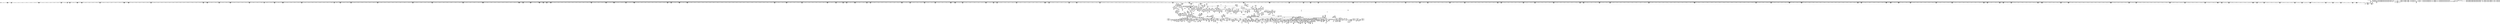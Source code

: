 digraph {
	CE0x42deb60 [shape=record,shape=Mrecord,label="{CE0x42deb60|selinux_file_receive:_tmp3}"]
	CE0x441ce10 [shape=record,shape=Mrecord,label="{CE0x441ce10|0:_i32,_4:_i32,_8:_i16,_12:_i32,_16:_i32,_20:_i32,_24:_i32,_56:_i8*,_:_SCMRE_976,977_}"]
	CE0x433f260 [shape=record,shape=Mrecord,label="{CE0x433f260|cred_sid:_cred|Function::cred_sid&Arg::cred::}"]
	CE0x4437c20 [shape=record,shape=Mrecord,label="{CE0x4437c20|inode_has_perm:_call4|security/selinux/hooks.c,1617|*SummSource*}"]
	CE0x4406de0 [shape=record,shape=Mrecord,label="{CE0x4406de0|0:_i32,_4:_i32,_8:_i16,_12:_i32,_16:_i32,_20:_i32,_24:_i32,_56:_i8*,_:_SCMRE_488,496_|*MultipleSource*|*LoadInst*|include/linux/fs.h,1916|security/selinux/hooks.c,1675|Function::inode_has_perm&Arg::inode::|security/selinux/hooks.c,1611}"]
	CE0x43b0100 [shape=record,shape=Mrecord,label="{CE0x43b0100|__validate_creds:_entry|*SummSink*}"]
	CE0x43049c0 [shape=record,shape=Mrecord,label="{CE0x43049c0|selinux_file_receive:_call5|security/selinux/hooks.c,3416}"]
	CE0x4338a60 [shape=record,shape=Mrecord,label="{CE0x4338a60|cred_sid:_tmp3|*SummSink*}"]
	CE0x4337da0 [shape=record,shape=Mrecord,label="{CE0x4337da0|avc_has_perm:_tsid|Function::avc_has_perm&Arg::tsid::|*SummSink*}"]
	CE0x42df150 [shape=record,shape=Mrecord,label="{CE0x42df150|file_to_av:_if.end19|*SummSource*}"]
	CE0x43349d0 [shape=record,shape=Mrecord,label="{CE0x43349d0|i64*_getelementptr_inbounds_(_15_x_i64_,_15_x_i64_*___llvm_gcov_ctr171,_i64_0,_i64_13)|*Constant*|*SummSink*}"]
	CE0x4380950 [shape=record,shape=Mrecord,label="{CE0x4380950|0:_i32,_4:_i32,_8:_i16,_12:_i32,_16:_i32,_20:_i32,_24:_i32,_56:_i8*,_:_SCMRE_201,202_}"]
	CE0x443c750 [shape=record,shape=Mrecord,label="{CE0x443c750|i32_3|*Constant*}"]
	CE0x4307490 [shape=record,shape=Mrecord,label="{CE0x4307490|file_has_perm:_cred|Function::file_has_perm&Arg::cred::|*SummSink*}"]
	CE0x4358560 [shape=record,shape=Mrecord,label="{CE0x4358560|file_has_perm:_tmp8|security/selinux/hooks.c,1683|*SummSink*}"]
	CE0x42e3e60 [shape=record,shape=Mrecord,label="{CE0x42e3e60|file_to_av:_tmp9|*LoadInst*|security/selinux/hooks.c,1904|*SummSource*}"]
	CE0x432d3e0 [shape=record,shape=Mrecord,label="{CE0x432d3e0|8:_i8,_32:_%struct.inode*,_%struct.selinux_audit_data*,_128:_i32,_132:_i32,_456:_i8*,_:_SCMRE_92,93_}"]
	CE0x4373210 [shape=record,shape=Mrecord,label="{CE0x4373210|file_to_av:_tmp11|security/selinux/hooks.c,1904|*SummSink*}"]
	CE0x4309470 [shape=record,shape=Mrecord,label="{CE0x4309470|__validate_creds:_entry|*SummSource*}"]
	CE0x42e5610 [shape=record,shape=Mrecord,label="{CE0x42e5610|i32_78|*Constant*}"]
	CE0x4308ce0 [shape=record,shape=Mrecord,label="{CE0x4308ce0|8:_i8,_32:_%struct.inode*,_%struct.selinux_audit_data*,_128:_i32,_132:_i32,_456:_i8*,_:_SCMRE_59,60_}"]
	CE0x44078f0 [shape=record,shape=Mrecord,label="{CE0x44078f0|0:_i32,_4:_i32,_8:_i16,_12:_i32,_16:_i32,_20:_i32,_24:_i32,_56:_i8*,_:_SCMRE_512,520_|*MultipleSource*|*LoadInst*|include/linux/fs.h,1916|security/selinux/hooks.c,1675|Function::inode_has_perm&Arg::inode::|security/selinux/hooks.c,1611}"]
	CE0x4301fe0 [shape=record,shape=Mrecord,label="{CE0x4301fe0|8:_i8,_32:_%struct.inode*,_%struct.selinux_audit_data*,_128:_i32,_132:_i32,_456:_i8*,_:_SCMRE_51,52_}"]
	CE0x437eaf0 [shape=record,shape=Mrecord,label="{CE0x437eaf0|0:_i32,_4:_i32,_8:_i16,_12:_i32,_16:_i32,_20:_i32,_24:_i32,_56:_i8*,_:_SCMRE_183,184_}"]
	CE0x4380b00 [shape=record,shape=Mrecord,label="{CE0x4380b00|0:_i32,_4:_i32,_8:_i16,_12:_i32,_16:_i32,_20:_i32,_24:_i32,_56:_i8*,_:_SCMRE_202,203_}"]
	CE0x44131b0 [shape=record,shape=Mrecord,label="{CE0x44131b0|0:_i32,_4:_i32,_8:_i16,_12:_i32,_16:_i32,_20:_i32,_24:_i32,_56:_i8*,_:_SCMRE_760,768_|*MultipleSource*|*LoadInst*|include/linux/fs.h,1916|security/selinux/hooks.c,1675|Function::inode_has_perm&Arg::inode::|security/selinux/hooks.c,1611}"]
	CE0x430eff0 [shape=record,shape=Mrecord,label="{CE0x430eff0|file_has_perm:_tmp11|security/selinux/hooks.c,1684|*SummSink*}"]
	CE0x442e880 [shape=record,shape=Mrecord,label="{CE0x442e880|GLOBAL:_llvm.expect.i64|*Constant*|*SummSink*}"]
	CE0x43a3db0 [shape=record,shape=Mrecord,label="{CE0x43a3db0|inode_has_perm:_tmp3}"]
	CE0x4333b90 [shape=record,shape=Mrecord,label="{CE0x4333b90|file_to_av:_tmp27|security/selinux/hooks.c,1910|*SummSink*}"]
	CE0x43ab760 [shape=record,shape=Mrecord,label="{CE0x43ab760|__validate_creds:_lnot.ext|include/linux/cred.h,173}"]
	CE0x42e8330 [shape=record,shape=Mrecord,label="{CE0x42e8330|selinux_file_receive:_tmp14|security/selinux/hooks.c,3414|*SummSink*}"]
	CE0x4329660 [shape=record,shape=Mrecord,label="{CE0x4329660|file_to_av:_tmp17|security/selinux/hooks.c,1905|*SummSink*}"]
	CE0x433aef0 [shape=record,shape=Mrecord,label="{CE0x433aef0|file_has_perm:_if.end}"]
	CE0x4323c70 [shape=record,shape=Mrecord,label="{CE0x4323c70|file_to_av:_f_flags|security/selinux/hooks.c,1905|*SummSource*}"]
	CE0x4439810 [shape=record,shape=Mrecord,label="{CE0x4439810|__validate_creds:_tmp4|include/linux/cred.h,173}"]
	CE0x440fd30 [shape=record,shape=Mrecord,label="{CE0x440fd30|0:_i32,_4:_i32,_8:_i16,_12:_i32,_16:_i32,_20:_i32,_24:_i32,_56:_i8*,_:_SCMRE_620,621_}"]
	CE0x4301af0 [shape=record,shape=Mrecord,label="{CE0x4301af0|selinux_file_receive:_tobool|security/selinux/hooks.c,3414}"]
	CE0x4301000 [shape=record,shape=Mrecord,label="{CE0x4301000|selinux_file_receive:_tobool1|security/selinux/hooks.c,3414|*SummSink*}"]
	CE0x43b9e30 [shape=record,shape=Mrecord,label="{CE0x43b9e30|file_has_perm:_tmp29|security/selinux/hooks.c,1698|*SummSource*}"]
	CE0x4412c30 [shape=record,shape=Mrecord,label="{CE0x4412c30|0:_i32,_4:_i32,_8:_i16,_12:_i32,_16:_i32,_20:_i32,_24:_i32,_56:_i8*,_:_SCMRE_744,752_|*MultipleSource*|*LoadInst*|include/linux/fs.h,1916|security/selinux/hooks.c,1675|Function::inode_has_perm&Arg::inode::|security/selinux/hooks.c,1611}"]
	CE0x43ad2b0 [shape=record,shape=Mrecord,label="{CE0x43ad2b0|__validate_creds:_line|Function::__validate_creds&Arg::line::|*SummSink*}"]
	CE0x438ba40 [shape=record,shape=Mrecord,label="{CE0x438ba40|COLLAPSED:_GCMRE___llvm_gcov_ctr170_internal_global_12_x_i64_zeroinitializer:_elem_0:default:}"]
	CE0x4300af0 [shape=record,shape=Mrecord,label="{CE0x4300af0|selinux_file_receive:_tmp15|security/selinux/hooks.c,3414|*SummSink*}"]
	CE0x4337140 [shape=record,shape=Mrecord,label="{CE0x4337140|file_has_perm:_if.end10}"]
	CE0x433b9b0 [shape=record,shape=Mrecord,label="{CE0x433b9b0|i64*_getelementptr_inbounds_(_2_x_i64_,_2_x_i64_*___llvm_gcov_ctr131,_i64_0,_i64_1)|*Constant*|*SummSink*}"]
	CE0x43ace30 [shape=record,shape=Mrecord,label="{CE0x43ace30|inode_has_perm:_tmp6|*LoadInst*|security/selinux/hooks.c,1611}"]
	CE0x4332de0 [shape=record,shape=Mrecord,label="{CE0x4332de0|8:_i8,_32:_%struct.inode*,_%struct.selinux_audit_data*,_128:_i32,_132:_i32,_456:_i8*,_:_SCMRE_79,80_}"]
	CE0x4376420 [shape=record,shape=Mrecord,label="{CE0x4376420|file_to_av:_tmp22|security/selinux/hooks.c,1908|*SummSource*}"]
	CE0x43b82b0 [shape=record,shape=Mrecord,label="{CE0x43b82b0|inode_has_perm:_perms|Function::inode_has_perm&Arg::perms::}"]
	CE0x43ad160 [shape=record,shape=Mrecord,label="{CE0x43ad160|__validate_creds:_lnot.ext|include/linux/cred.h,173|*SummSink*}"]
	CE0x43b7d90 [shape=record,shape=Mrecord,label="{CE0x43b7d90|inode_has_perm:_inode|Function::inode_has_perm&Arg::inode::}"]
	CE0x4354270 [shape=record,shape=Mrecord,label="{CE0x4354270|8:_i8,_32:_%struct.inode*,_%struct.selinux_audit_data*,_128:_i32,_132:_i32,_456:_i8*,_:_SCMRE_472,480_|*MultipleSource*|security/selinux/hooks.c,1902|Function::selinux_file_receive&Arg::file::|Function::file_has_perm&Arg::file::|Function::file_to_av&Arg::file::}"]
	CE0x4324e20 [shape=record,shape=Mrecord,label="{CE0x4324e20|i64_7|*Constant*|*SummSource*}"]
	CE0x4357280 [shape=record,shape=Mrecord,label="{CE0x4357280|file_has_perm:_tmp6|security/selinux/hooks.c,1683|*SummSink*}"]
	CE0x4429910 [shape=record,shape=Mrecord,label="{CE0x4429910|__validate_creds:_tmp2|include/linux/cred.h,173|*SummSource*}"]
	CE0x4340c40 [shape=record,shape=Mrecord,label="{CE0x4340c40|8:_i8,_32:_%struct.inode*,_%struct.selinux_audit_data*,_128:_i32,_132:_i32,_456:_i8*,_:_SCMRE_146,147_}"]
	CE0x437b850 [shape=record,shape=Mrecord,label="{CE0x437b850|0:_i32,_4:_i32,_8:_i16,_12:_i32,_16:_i32,_20:_i32,_24:_i32,_56:_i8*,_:_SCMRE_153,154_}"]
	CE0x4329ed0 [shape=record,shape=Mrecord,label="{CE0x4329ed0|i64*_getelementptr_inbounds_(_15_x_i64_,_15_x_i64_*___llvm_gcov_ctr171,_i64_0,_i64_8)|*Constant*|*SummSource*}"]
	CE0x4405eb0 [shape=record,shape=Mrecord,label="{CE0x4405eb0|0:_i32,_4:_i32,_8:_i16,_12:_i32,_16:_i32,_20:_i32,_24:_i32,_56:_i8*,_:_SCMRE_480,481_}"]
	CE0x441d4c0 [shape=record,shape=Mrecord,label="{CE0x441d4c0|0:_i32,_4:_i32,_8:_i16,_12:_i32,_16:_i32,_20:_i32,_24:_i32,_56:_i8*,_:_SCMRE_960,968_|*MultipleSource*|*LoadInst*|include/linux/fs.h,1916|security/selinux/hooks.c,1675|Function::inode_has_perm&Arg::inode::|security/selinux/hooks.c,1611}"]
	CE0x42f57a0 [shape=record,shape=Mrecord,label="{CE0x42f57a0|file_to_av:_av.0|*SummSink*}"]
	CE0x433b040 [shape=record,shape=Mrecord,label="{CE0x433b040|cred_sid:_tmp1|*SummSource*}"]
	CE0x433d1d0 [shape=record,shape=Mrecord,label="{CE0x433d1d0|cred_sid:_sid|security/selinux/hooks.c,197|*SummSink*}"]
	CE0x43b8f00 [shape=record,shape=Mrecord,label="{CE0x43b8f00|_ret_i32_%retval.0,_!dbg_!27739|security/selinux/hooks.c,1618|*SummSink*}"]
	CE0x43850d0 [shape=record,shape=Mrecord,label="{CE0x43850d0|0:_i32,_4:_i32,_8:_i16,_12:_i32,_16:_i32,_20:_i32,_24:_i32,_56:_i8*,_:_SCMRE_267,268_}"]
	CE0x4413470 [shape=record,shape=Mrecord,label="{CE0x4413470|0:_i32,_4:_i32,_8:_i16,_12:_i32,_16:_i32,_20:_i32,_24:_i32,_56:_i8*,_:_SCMRE_768,776_|*MultipleSource*|*LoadInst*|include/linux/fs.h,1916|security/selinux/hooks.c,1675|Function::inode_has_perm&Arg::inode::|security/selinux/hooks.c,1611}"]
	CE0x42eaf00 [shape=record,shape=Mrecord,label="{CE0x42eaf00|file_to_av:_tmp2|*LoadInst*|security/selinux/hooks.c,1902}"]
	CE0x43adff0 [shape=record,shape=Mrecord,label="{CE0x43adff0|cred_sid:_tmp3}"]
	CE0x432ec30 [shape=record,shape=Mrecord,label="{CE0x432ec30|8:_i8,_32:_%struct.inode*,_%struct.selinux_audit_data*,_128:_i32,_132:_i32,_456:_i8*,_:_SCMRE_212,213_}"]
	CE0x4388570 [shape=record,shape=Mrecord,label="{CE0x4388570|file_has_perm:_f_path|security/selinux/hooks.c,1681|*SummSource*}"]
	CE0x4341c70 [shape=record,shape=Mrecord,label="{CE0x4341c70|file_to_av:_tmp3|security/selinux/hooks.c,1902|*SummSource*}"]
	CE0x4327ba0 [shape=record,shape=Mrecord,label="{CE0x4327ba0|i64_12|*Constant*}"]
	CE0x43b8d60 [shape=record,shape=Mrecord,label="{CE0x43b8d60|_ret_i32_%retval.0,_!dbg_!27739|security/selinux/hooks.c,1618|*SummSource*}"]
	CE0x4410aa0 [shape=record,shape=Mrecord,label="{CE0x4410aa0|0:_i32,_4:_i32,_8:_i16,_12:_i32,_16:_i32,_20:_i32,_24:_i32,_56:_i8*,_:_SCMRE_648,656_|*MultipleSource*|*LoadInst*|include/linux/fs.h,1916|security/selinux/hooks.c,1675|Function::inode_has_perm&Arg::inode::|security/selinux/hooks.c,1611}"]
	CE0x440e740 [shape=record,shape=Mrecord,label="{CE0x440e740|0:_i32,_4:_i32,_8:_i16,_12:_i32,_16:_i32,_20:_i32,_24:_i32,_56:_i8*,_:_SCMRE_607,608_}"]
	CE0x4328030 [shape=record,shape=Mrecord,label="{CE0x4328030|i64_11|*Constant*}"]
	CE0x443c460 [shape=record,shape=Mrecord,label="{CE0x443c460|inode_has_perm:_tmp16|security/selinux/hooks.c,1615|*SummSink*}"]
	CE0x4343520 [shape=record,shape=Mrecord,label="{CE0x4343520|8:_i8,_32:_%struct.inode*,_%struct.selinux_audit_data*,_128:_i32,_132:_i32,_456:_i8*,_:_SCMRE_171,172_}"]
	CE0x4408130 [shape=record,shape=Mrecord,label="{CE0x4408130|0:_i32,_4:_i32,_8:_i16,_12:_i32,_16:_i32,_20:_i32,_24:_i32,_56:_i8*,_:_SCMRE_536,540_|*MultipleSource*|*LoadInst*|include/linux/fs.h,1916|security/selinux/hooks.c,1675|Function::inode_has_perm&Arg::inode::|security/selinux/hooks.c,1611}"]
	CE0x42df260 [shape=record,shape=Mrecord,label="{CE0x42df260|file_to_av:_if.end19|*SummSink*}"]
	CE0x42d84a0 [shape=record,shape=Mrecord,label="{CE0x42d84a0|selinux_file_receive:_call|security/selinux/hooks.c,3414}"]
	CE0x4376620 [shape=record,shape=Mrecord,label="{CE0x4376620|file_to_av:_tmp23|security/selinux/hooks.c,1909|*SummSource*}"]
	CE0x42f09a0 [shape=record,shape=Mrecord,label="{CE0x42f09a0|8:_i8,_32:_%struct.inode*,_%struct.selinux_audit_data*,_128:_i32,_132:_i32,_456:_i8*,_:_SCMRE_384,392_|*MultipleSource*|security/selinux/hooks.c,1902|Function::selinux_file_receive&Arg::file::|Function::file_has_perm&Arg::file::|Function::file_to_av&Arg::file::}"]
	CE0x438d900 [shape=record,shape=Mrecord,label="{CE0x438d900|file_has_perm:_if.then8}"]
	CE0x4324020 [shape=record,shape=Mrecord,label="{CE0x4324020|i64*_getelementptr_inbounds_(_15_x_i64_,_15_x_i64_*___llvm_gcov_ctr171,_i64_0,_i64_8)|*Constant*|*SummSink*}"]
	CE0x437f870 [shape=record,shape=Mrecord,label="{CE0x437f870|0:_i32,_4:_i32,_8:_i16,_12:_i32,_16:_i32,_20:_i32,_24:_i32,_56:_i8*,_:_SCMRE_191,192_}"]
	CE0x4400c10 [shape=record,shape=Mrecord,label="{CE0x4400c10|0:_i32,_4:_i32,_8:_i16,_12:_i32,_16:_i32,_20:_i32,_24:_i32,_56:_i8*,_:_SCMRE_302,303_}"]
	CE0x4389cd0 [shape=record,shape=Mrecord,label="{CE0x4389cd0|cred_sid:_tmp6|security/selinux/hooks.c,197}"]
	CE0x43060e0 [shape=record,shape=Mrecord,label="{CE0x43060e0|_ret_i32_%av.3,_!dbg_!27739|security/selinux/hooks.c,1917}"]
	CE0x4356b70 [shape=record,shape=Mrecord,label="{CE0x4356b70|0:_i32,_:_CRE_0,4_|*MultipleSource*|*LoadInst*|security/selinux/hooks.c,1674|security/selinux/hooks.c,1683|security/selinux/hooks.c,1674}"]
	CE0x440b2f0 [shape=record,shape=Mrecord,label="{CE0x440b2f0|0:_i32,_4:_i32,_8:_i16,_12:_i32,_16:_i32,_20:_i32,_24:_i32,_56:_i8*,_:_SCMRE_576,577_}"]
	CE0x43aa520 [shape=record,shape=Mrecord,label="{CE0x43aa520|inode_has_perm:_if.end|*SummSink*}"]
	CE0x42f0f00 [shape=record,shape=Mrecord,label="{CE0x42f0f00|8:_i8,_32:_%struct.inode*,_%struct.selinux_audit_data*,_128:_i32,_132:_i32,_456:_i8*,_:_SCMRE_316,320_|*MultipleSource*|security/selinux/hooks.c,1902|Function::selinux_file_receive&Arg::file::|Function::file_has_perm&Arg::file::|Function::file_to_av&Arg::file::}"]
	CE0x436fe10 [shape=record,shape=Mrecord,label="{CE0x436fe10|0:_i32,_4:_i32,_8:_i32,_12:_i32,_:_CMRE_0,4_|*MultipleSource*|security/selinux/hooks.c,196|security/selinux/hooks.c,197|*LoadInst*|security/selinux/hooks.c,196}"]
	CE0x4393920 [shape=record,shape=Mrecord,label="{CE0x4393920|GLOBAL:_file_inode|*Constant*|*SummSink*}"]
	CE0x438c8d0 [shape=record,shape=Mrecord,label="{CE0x438c8d0|file_has_perm:_if.then|*SummSource*}"]
	CE0x43246b0 [shape=record,shape=Mrecord,label="{CE0x43246b0|file_to_av:_tobool7|security/selinux/hooks.c,1905|*SummSource*}"]
	CE0x43af1b0 [shape=record,shape=Mrecord,label="{CE0x43af1b0|0:_i32,_4:_i32,_8:_i16,_12:_i32,_16:_i32,_20:_i32,_24:_i32,_56:_i8*,_:_SCMRE_48,56_|*MultipleSource*|*LoadInst*|include/linux/fs.h,1916|security/selinux/hooks.c,1675|Function::inode_has_perm&Arg::inode::|security/selinux/hooks.c,1611}"]
	CE0x433e460 [shape=record,shape=Mrecord,label="{CE0x433e460|file_inode:_f_inode|include/linux/fs.h,1916|*SummSource*}"]
	CE0x4400040 [shape=record,shape=Mrecord,label="{CE0x4400040|0:_i32,_4:_i32,_8:_i16,_12:_i32,_16:_i32,_20:_i32,_24:_i32,_56:_i8*,_:_SCMRE_295,296_}"]
	CE0x4417d10 [shape=record,shape=Mrecord,label="{CE0x4417d10|0:_i32,_4:_i32,_8:_i16,_12:_i32,_16:_i32,_20:_i32,_24:_i32,_56:_i8*,_:_SCMRE_888,889_}"]
	CE0x4321680 [shape=record,shape=Mrecord,label="{CE0x4321680|file_to_av:_tmp4|security/selinux/hooks.c,1902|*SummSink*}"]
	CE0x4373e30 [shape=record,shape=Mrecord,label="{CE0x4373e30|i32_2|*Constant*}"]
	CE0x4374f90 [shape=record,shape=Mrecord,label="{CE0x4374f90|file_to_av:_or10|security/selinux/hooks.c,1906|*SummSource*}"]
	CE0x42eb2a0 [shape=record,shape=Mrecord,label="{CE0x42eb2a0|8:_i8,_32:_%struct.inode*,_%struct.selinux_audit_data*,_128:_i32,_132:_i32,_456:_i8*,_:_SCMRE_5,6_}"]
	CE0x4324b20 [shape=record,shape=Mrecord,label="{CE0x4324b20|i64_6|*Constant*|*SummSource*}"]
	CE0x430a530 [shape=record,shape=Mrecord,label="{CE0x430a530|8:_i8,_32:_%struct.inode*,_%struct.selinux_audit_data*,_128:_i32,_132:_i32,_456:_i8*,_:_SCMRE_70,71_}"]
	CE0x442daa0 [shape=record,shape=Mrecord,label="{CE0x442daa0|inode_has_perm:_lnot1|security/selinux/hooks.c,1611|*SummSink*}"]
	CE0x4302ed0 [shape=record,shape=Mrecord,label="{CE0x4302ed0|8:_i8,_32:_%struct.inode*,_%struct.selinux_audit_data*,_128:_i32,_132:_i32,_456:_i8*,_:_SCMRE_110,111_}"]
	CE0x42fd840 [shape=record,shape=Mrecord,label="{CE0x42fd840|selinux_file_receive:_tmp11|security/selinux/hooks.c,3414|*SummSource*}"]
	CE0x4344ec0 [shape=record,shape=Mrecord,label="{CE0x4344ec0|file_to_av:_f_mode|security/selinux/hooks.c,1902|*SummSink*}"]
	CE0x440d4b0 [shape=record,shape=Mrecord,label="{CE0x440d4b0|0:_i32,_4:_i32,_8:_i16,_12:_i32,_16:_i32,_20:_i32,_24:_i32,_56:_i8*,_:_SCMRE_596,597_}"]
	CE0x42fea70 [shape=record,shape=Mrecord,label="{CE0x42fea70|file_to_av:_if.then5}"]
	CE0x42dc910 [shape=record,shape=Mrecord,label="{CE0x42dc910|file_to_av:_if.end16|*SummSink*}"]
	CE0x43537b0 [shape=record,shape=Mrecord,label="{CE0x43537b0|8:_i8,_32:_%struct.inode*,_%struct.selinux_audit_data*,_128:_i32,_132:_i32,_456:_i8*,_:_SCMRE_436,440_|*MultipleSource*|security/selinux/hooks.c,1902|Function::selinux_file_receive&Arg::file::|Function::file_has_perm&Arg::file::|Function::file_to_av&Arg::file::}"]
	CE0x43015f0 [shape=record,shape=Mrecord,label="{CE0x43015f0|i8_1|*Constant*|*SummSink*}"]
	CE0x430c430 [shape=record,shape=Mrecord,label="{CE0x430c430|get_current:_tmp1}"]
	CE0x441b670 [shape=record,shape=Mrecord,label="{CE0x441b670|0:_i32,_4:_i32,_8:_i16,_12:_i32,_16:_i32,_20:_i32,_24:_i32,_56:_i8*,_:_SCMRE_922,923_}"]
	CE0x42eb420 [shape=record,shape=Mrecord,label="{CE0x42eb420|8:_i8,_32:_%struct.inode*,_%struct.selinux_audit_data*,_128:_i32,_132:_i32,_456:_i8*,_:_SCMRE_6,7_}"]
	CE0x4336160 [shape=record,shape=Mrecord,label="{CE0x4336160|file_to_av:_tmp32|security/selinux/hooks.c,1917|*SummSink*}"]
	CE0x43918f0 [shape=record,shape=Mrecord,label="{CE0x43918f0|inode_has_perm:_return}"]
	CE0x439ad50 [shape=record,shape=Mrecord,label="{CE0x439ad50|file_inode:_f|Function::file_inode&Arg::f::|*SummSource*}"]
	CE0x4390a00 [shape=record,shape=Mrecord,label="{CE0x4390a00|_ret_i32_%retval.0,_!dbg_!27728|security/selinux/avc.c,775|*SummSink*}"]
	CE0x4359380 [shape=record,shape=Mrecord,label="{CE0x4359380|file_has_perm:_sid3|security/selinux/hooks.c,1684}"]
	CE0x4393110 [shape=record,shape=Mrecord,label="{CE0x4393110|file_has_perm:_tmp3|security/selinux/hooks.c,1674|*SummSink*}"]
	CE0x434bfa0 [shape=record,shape=Mrecord,label="{CE0x434bfa0|i64*_getelementptr_inbounds_(_2_x_i64_,_2_x_i64_*___llvm_gcov_ctr162,_i64_0,_i64_1)|*Constant*|*SummSink*}"]
	CE0x42f82a0 [shape=record,shape=Mrecord,label="{CE0x42f82a0|i64*_getelementptr_inbounds_(_11_x_i64_,_11_x_i64_*___llvm_gcov_ctr268,_i64_0,_i64_0)|*Constant*|*SummSource*}"]
	CE0x43726c0 [shape=record,shape=Mrecord,label="{CE0x43726c0|file_has_perm:_tmp3|security/selinux/hooks.c,1674}"]
	CE0x42d8340 [shape=record,shape=Mrecord,label="{CE0x42d8340|selinux_file_receive:_tmp8|security/selinux/hooks.c,3414|*SummSource*}"]
	CE0x42dcbc0 [shape=record,shape=Mrecord,label="{CE0x42dcbc0|file_to_av:_tmp|*SummSource*}"]
	CE0x42e9290 [shape=record,shape=Mrecord,label="{CE0x42e9290|i64*_getelementptr_inbounds_(_11_x_i64_,_11_x_i64_*___llvm_gcov_ctr268,_i64_0,_i64_6)|*Constant*|*SummSink*}"]
	CE0x437a770 [shape=record,shape=Mrecord,label="{CE0x437a770|0:_i32,_4:_i32,_8:_i16,_12:_i32,_16:_i32,_20:_i32,_24:_i32,_56:_i8*,_:_SCMRE_143,144_}"]
	CE0x441e200 [shape=record,shape=Mrecord,label="{CE0x441e200|0:_i32,_4:_i32,_8:_i16,_12:_i32,_16:_i32,_20:_i32,_24:_i32,_56:_i8*,_:_SCMRE_979,980_}"]
	CE0x441f350 [shape=record,shape=Mrecord,label="{CE0x441f350|inode_has_perm:_tmp6|*LoadInst*|security/selinux/hooks.c,1611|*SummSink*}"]
	CE0x4300a10 [shape=record,shape=Mrecord,label="{CE0x4300a10|selinux_file_receive:_tmp15|security/selinux/hooks.c,3414}"]
	CE0x4432620 [shape=record,shape=Mrecord,label="{CE0x4432620|i64*_getelementptr_inbounds_(_8_x_i64_,_8_x_i64_*___llvm_gcov_ctr154,_i64_0,_i64_6)|*Constant*|*SummSink*}"]
	CE0x441a230 [shape=record,shape=Mrecord,label="{CE0x441a230|0:_i32,_4:_i32,_8:_i16,_12:_i32,_16:_i32,_20:_i32,_24:_i32,_56:_i8*,_:_SCMRE_910,911_}"]
	CE0x4393a60 [shape=record,shape=Mrecord,label="{CE0x4393a60|file_inode:_entry}"]
	CE0x4372730 [shape=record,shape=Mrecord,label="{CE0x4372730|file_has_perm:_tmp2|*LoadInst*|security/selinux/hooks.c,1674|*SummSource*}"]
	CE0x4e79880 [shape=record,shape=Mrecord,label="{CE0x4e79880|selinux_file_receive:_tmp5|security/selinux/hooks.c,3414|*SummSource*}"]
	CE0x4337f80 [shape=record,shape=Mrecord,label="{CE0x4337f80|cred_sid:_tmp2|*SummSource*}"]
	CE0x4439c10 [shape=record,shape=Mrecord,label="{CE0x4439c10|__validate_creds:_tmp5|include/linux/cred.h,173}"]
	CE0x4439d90 [shape=record,shape=Mrecord,label="{CE0x4439d90|__validate_creds:_tmp5|include/linux/cred.h,173|*SummSource*}"]
	CE0x42ea400 [shape=record,shape=Mrecord,label="{CE0x42ea400|selinux_file_receive:_if.then}"]
	CE0x60eba30 [shape=record,shape=Mrecord,label="{CE0x60eba30|selinux_file_receive:_tmp2|*SummSink*}"]
	CE0x4378ce0 [shape=record,shape=Mrecord,label="{CE0x4378ce0|0:_i32,_4:_i32,_8:_i16,_12:_i32,_16:_i32,_20:_i32,_24:_i32,_56:_i8*,_:_SCMRE_96,104_|*MultipleSource*|*LoadInst*|include/linux/fs.h,1916|security/selinux/hooks.c,1675|Function::inode_has_perm&Arg::inode::|security/selinux/hooks.c,1611}"]
	CE0x43063f0 [shape=record,shape=Mrecord,label="{CE0x43063f0|_ret_i32_%av.3,_!dbg_!27739|security/selinux/hooks.c,1917|*SummSink*}"]
	CE0x44179b0 [shape=record,shape=Mrecord,label="{CE0x44179b0|0:_i32,_4:_i32,_8:_i16,_12:_i32,_16:_i32,_20:_i32,_24:_i32,_56:_i8*,_:_SCMRE_886,887_}"]
	CE0x42db690 [shape=record,shape=Mrecord,label="{CE0x42db690|file_to_av:_bb|*SummSource*}"]
	CE0x43b34e0 [shape=record,shape=Mrecord,label="{CE0x43b34e0|file_has_perm:_tmp23|security/selinux/hooks.c,1694|*SummSink*}"]
	CE0x433abc0 [shape=record,shape=Mrecord,label="{CE0x433abc0|file_has_perm:_bb|*SummSink*}"]
	CE0x4356cf0 [shape=record,shape=Mrecord,label="{CE0x4356cf0|0:_i32,_:_CRE_4,8_|*MultipleSource*|*LoadInst*|security/selinux/hooks.c,1674|security/selinux/hooks.c,1683|security/selinux/hooks.c,1674}"]
	CE0x4406f20 [shape=record,shape=Mrecord,label="{CE0x4406f20|0:_i32,_4:_i32,_8:_i16,_12:_i32,_16:_i32,_20:_i32,_24:_i32,_56:_i8*,_:_SCMRE_500,504_|*MultipleSource*|*LoadInst*|include/linux/fs.h,1916|security/selinux/hooks.c,1675|Function::inode_has_perm&Arg::inode::|security/selinux/hooks.c,1611}"]
	CE0x4322b60 [shape=record,shape=Mrecord,label="{CE0x4322b60|i64*_getelementptr_inbounds_(_15_x_i64_,_15_x_i64_*___llvm_gcov_ctr171,_i64_0,_i64_3)|*Constant*|*SummSource*}"]
	CE0x4376980 [shape=record,shape=Mrecord,label="{CE0x4376980|file_to_av:_conv12|security/selinux/hooks.c,1908|*SummSink*}"]
	CE0x43833c0 [shape=record,shape=Mrecord,label="{CE0x43833c0|0:_i32,_4:_i32,_8:_i16,_12:_i32,_16:_i32,_20:_i32,_24:_i32,_56:_i8*,_:_SCMRE_250,251_}"]
	CE0x43b9940 [shape=record,shape=Mrecord,label="{CE0x43b9940|file_has_perm:_tmp29|security/selinux/hooks.c,1698}"]
	CE0x4353740 [shape=record,shape=Mrecord,label="{CE0x4353740|8:_i8,_32:_%struct.inode*,_%struct.selinux_audit_data*,_128:_i32,_132:_i32,_456:_i8*,_:_SCMRE_432,436_|*MultipleSource*|security/selinux/hooks.c,1902|Function::selinux_file_receive&Arg::file::|Function::file_has_perm&Arg::file::|Function::file_to_av&Arg::file::}"]
	CE0x438b710 [shape=record,shape=Mrecord,label="{CE0x438b710|i64*_getelementptr_inbounds_(_12_x_i64_,_12_x_i64_*___llvm_gcov_ctr170,_i64_0,_i64_0)|*Constant*}"]
	CE0x42f0c50 [shape=record,shape=Mrecord,label="{CE0x42f0c50|8:_i8,_32:_%struct.inode*,_%struct.selinux_audit_data*,_128:_i32,_132:_i32,_456:_i8*,_:_SCMRE_320,324_|*MultipleSource*|security/selinux/hooks.c,1902|Function::selinux_file_receive&Arg::file::|Function::file_has_perm&Arg::file::|Function::file_to_av&Arg::file::}"]
	CE0x4422f50 [shape=record,shape=Mrecord,label="{CE0x4422f50|GLOBAL:_cred_sid|*Constant*}"]
	CE0x433e5b0 [shape=record,shape=Mrecord,label="{CE0x433e5b0|file_inode:_f_inode|include/linux/fs.h,1916}"]
	CE0x4421680 [shape=record,shape=Mrecord,label="{CE0x4421680|inode_has_perm:_sid3|security/selinux/hooks.c,1617|*SummSource*}"]
	CE0x430afc0 [shape=record,shape=Mrecord,label="{CE0x430afc0|get_current:_bb|*SummSink*}"]
	CE0x42ecac0 [shape=record,shape=Mrecord,label="{CE0x42ecac0|GLOBAL:___llvm_gcov_ctr268|Global_var:__llvm_gcov_ctr268}"]
	CE0x442c5c0 [shape=record,shape=Mrecord,label="{CE0x442c5c0|inode_has_perm:_tmp20|security/selinux/hooks.c,1618|*SummSource*}"]
	CE0x434a760 [shape=record,shape=Mrecord,label="{CE0x434a760|avc_has_perm:_entry}"]
	CE0x4382eb0 [shape=record,shape=Mrecord,label="{CE0x4382eb0|0:_i32,_4:_i32,_8:_i16,_12:_i32,_16:_i32,_20:_i32,_24:_i32,_56:_i8*,_:_SCMRE_247,248_}"]
	CE0x435acc0 [shape=record,shape=Mrecord,label="{CE0x435acc0|file_to_av:_av.0}"]
	CE0x4382910 [shape=record,shape=Mrecord,label="{CE0x4382910|0:_i32,_4:_i32,_8:_i16,_12:_i32,_16:_i32,_20:_i32,_24:_i32,_56:_i8*,_:_SCMRE_243,244_}"]
	CE0x437eca0 [shape=record,shape=Mrecord,label="{CE0x437eca0|0:_i32,_4:_i32,_8:_i16,_12:_i32,_16:_i32,_20:_i32,_24:_i32,_56:_i8*,_:_SCMRE_184,185_}"]
	CE0x43b4960 [shape=record,shape=Mrecord,label="{CE0x43b4960|file_has_perm:_tmp27|security/selinux/hooks.c,1694|*SummSource*}"]
	CE0x438e4d0 [shape=record,shape=Mrecord,label="{CE0x438e4d0|COLLAPSED:_CMRE:_elem_0::|security/selinux/hooks.c,196}"]
	CE0x440e590 [shape=record,shape=Mrecord,label="{CE0x440e590|0:_i32,_4:_i32,_8:_i16,_12:_i32,_16:_i32,_20:_i32,_24:_i32,_56:_i8*,_:_SCMRE_606,607_}"]
	CE0x438b630 [shape=record,shape=Mrecord,label="{CE0x438b630|0:_i32,_4:_i32,_8:_i32,_12:_i32,_:_CMRE_16,20_|*MultipleSource*|security/selinux/hooks.c,196|security/selinux/hooks.c,197|*LoadInst*|security/selinux/hooks.c,196}"]
	CE0x44023a0 [shape=record,shape=Mrecord,label="{CE0x44023a0|0:_i32,_4:_i32,_8:_i16,_12:_i32,_16:_i32,_20:_i32,_24:_i32,_56:_i8*,_:_SCMRE_336,344_|*MultipleSource*|*LoadInst*|include/linux/fs.h,1916|security/selinux/hooks.c,1675|Function::inode_has_perm&Arg::inode::|security/selinux/hooks.c,1611}"]
	CE0x4341410 [shape=record,shape=Mrecord,label="{CE0x4341410|_ret_void,_!dbg_!27722|include/linux/cred.h,175|*SummSource*}"]
	CE0x443caf0 [shape=record,shape=Mrecord,label="{CE0x443caf0|i64*_getelementptr_inbounds_(_5_x_i64_,_5_x_i64_*___llvm_gcov_ctr155,_i64_0,_i64_4)|*Constant*}"]
	CE0x42ef4c0 [shape=record,shape=Mrecord,label="{CE0x42ef4c0|selinux_file_receive:_do.end|*SummSource*}"]
	CE0x43bf580 [shape=record,shape=Mrecord,label="{CE0x43bf580|cred_sid:_bb}"]
	CE0x43a2d80 [shape=record,shape=Mrecord,label="{CE0x43a2d80|file_has_perm:_tmp22|security/selinux/hooks.c,1694|*SummSource*}"]
	CE0x437ee50 [shape=record,shape=Mrecord,label="{CE0x437ee50|0:_i32,_4:_i32,_8:_i16,_12:_i32,_16:_i32,_20:_i32,_24:_i32,_56:_i8*,_:_SCMRE_185,186_}"]
	CE0x43482e0 [shape=record,shape=Mrecord,label="{CE0x43482e0|file_to_av:_if.end16}"]
	CE0x43b45f0 [shape=record,shape=Mrecord,label="{CE0x43b45f0|i64*_getelementptr_inbounds_(_12_x_i64_,_12_x_i64_*___llvm_gcov_ctr170,_i64_0,_i64_10)|*Constant*|*SummSink*}"]
	CE0x44368d0 [shape=record,shape=Mrecord,label="{CE0x44368d0|i64_2|*Constant*}"]
	CE0x4343fa0 [shape=record,shape=Mrecord,label="{CE0x4343fa0|8:_i8,_32:_%struct.inode*,_%struct.selinux_audit_data*,_128:_i32,_132:_i32,_456:_i8*,_:_SCMRE_178,179_}"]
	CE0x437aad0 [shape=record,shape=Mrecord,label="{CE0x437aad0|0:_i32,_4:_i32,_8:_i16,_12:_i32,_16:_i32,_20:_i32,_24:_i32,_56:_i8*,_:_SCMRE_145,146_}"]
	CE0x42f8160 [shape=record,shape=Mrecord,label="{CE0x42f8160|i32_0|*Constant*|*SummSource*}"]
	CE0x42e1d80 [shape=record,shape=Mrecord,label="{CE0x42e1d80|selinux_file_receive:_call3|security/selinux/hooks.c,3414|*SummSource*}"]
	CE0x4306ce0 [shape=record,shape=Mrecord,label="{CE0x4306ce0|GLOBAL:_file_has_perm|*Constant*|*SummSink*}"]
	CE0x42e1c70 [shape=record,shape=Mrecord,label="{CE0x42e1c70|selinux_file_receive:_call3|security/selinux/hooks.c,3414}"]
	CE0x4311f70 [shape=record,shape=Mrecord,label="{CE0x4311f70|8:_i8,_32:_%struct.inode*,_%struct.selinux_audit_data*,_128:_i32,_132:_i32,_456:_i8*,_:_SCMRE_14,15_}"]
	CE0x4390bb0 [shape=record,shape=Mrecord,label="{CE0x4390bb0|file_has_perm:_tobool|security/selinux/hooks.c,1688|*SummSink*}"]
	CE0x4342f20 [shape=record,shape=Mrecord,label="{CE0x4342f20|8:_i8,_32:_%struct.inode*,_%struct.selinux_audit_data*,_128:_i32,_132:_i32,_456:_i8*,_:_SCMRE_167,168_}"]
	CE0x42e6e70 [shape=record,shape=Mrecord,label="{CE0x42e6e70|selinux_file_receive:_tmp7|security/selinux/hooks.c,3414}"]
	CE0x43ba3a0 [shape=record,shape=Mrecord,label="{CE0x43ba3a0|file_inode:_bb|*SummSource*}"]
	CE0x42f2d00 [shape=record,shape=Mrecord,label="{CE0x42f2d00|8:_i8,_32:_%struct.inode*,_%struct.selinux_audit_data*,_128:_i32,_132:_i32,_456:_i8*,_:_SCMRE_416,424_|*MultipleSource*|security/selinux/hooks.c,1902|Function::selinux_file_receive&Arg::file::|Function::file_has_perm&Arg::file::|Function::file_to_av&Arg::file::}"]
	CE0x42f17f0 [shape=record,shape=Mrecord,label="{CE0x42f17f0|8:_i8,_32:_%struct.inode*,_%struct.selinux_audit_data*,_128:_i32,_132:_i32,_456:_i8*,_:_SCMRE_344,360_|*MultipleSource*|security/selinux/hooks.c,1902|Function::selinux_file_receive&Arg::file::|Function::file_has_perm&Arg::file::|Function::file_to_av&Arg::file::}"]
	CE0x4406720 [shape=record,shape=Mrecord,label="{CE0x4406720|0:_i32,_4:_i32,_8:_i16,_12:_i32,_16:_i32,_20:_i32,_24:_i32,_56:_i8*,_:_SCMRE_485,486_}"]
	CE0x44155e0 [shape=record,shape=Mrecord,label="{CE0x44155e0|0:_i32,_4:_i32,_8:_i16,_12:_i32,_16:_i32,_20:_i32,_24:_i32,_56:_i8*,_:_SCMRE_866,867_}"]
	CE0x443b600 [shape=record,shape=Mrecord,label="{CE0x443b600|_call_void___invalid_creds(%struct.cred*_%cred,_i8*_%file,_i32_%line)_#10,_!dbg_!27721|include/linux/cred.h,174}"]
	CE0x43a6320 [shape=record,shape=Mrecord,label="{CE0x43a6320|i64*_getelementptr_inbounds_(_5_x_i64_,_5_x_i64_*___llvm_gcov_ctr155,_i64_0,_i64_0)|*Constant*}"]
	CE0x43bf730 [shape=record,shape=Mrecord,label="{CE0x43bf730|cred_sid:_bb|*SummSink*}"]
	CE0x437cae0 [shape=record,shape=Mrecord,label="{CE0x437cae0|0:_i32,_4:_i32,_8:_i16,_12:_i32,_16:_i32,_20:_i32,_24:_i32,_56:_i8*,_:_SCMRE_164,165_}"]
	CE0x442bad0 [shape=record,shape=Mrecord,label="{CE0x442bad0|GLOBAL:___llvm_gcov_ctr155|Global_var:__llvm_gcov_ctr155|*SummSink*}"]
	CE0x443c0d0 [shape=record,shape=Mrecord,label="{CE0x443c0d0|inode_has_perm:_tmp16|security/selinux/hooks.c,1615}"]
	CE0x4300ee0 [shape=record,shape=Mrecord,label="{CE0x4300ee0|selinux_file_receive:_tobool1|security/selinux/hooks.c,3414|*SummSource*}"]
	CE0x42fd020 [shape=record,shape=Mrecord,label="{CE0x42fd020|selinux_file_receive:_tmp6|security/selinux/hooks.c,3414|*SummSource*}"]
	CE0x4387a80 [shape=record,shape=Mrecord,label="{CE0x4387a80|cred_sid:_entry|*SummSource*}"]
	CE0x43b6cb0 [shape=record,shape=Mrecord,label="{CE0x43b6cb0|file_has_perm:_call9|security/selinux/hooks.c,1695|*SummSource*}"]
	CE0x438b3e0 [shape=record,shape=Mrecord,label="{CE0x438b3e0|0:_i32,_4:_i32,_8:_i32,_12:_i32,_:_CMRE_12,16_|*MultipleSource*|security/selinux/hooks.c,196|security/selinux/hooks.c,197|*LoadInst*|security/selinux/hooks.c,196}"]
	CE0x42eb1a0 [shape=record,shape=Mrecord,label="{CE0x42eb1a0|8:_i8,_32:_%struct.inode*,_%struct.selinux_audit_data*,_128:_i32,_132:_i32,_456:_i8*,_:_SCMRE_4,5_}"]
	CE0x430c3c0 [shape=record,shape=Mrecord,label="{CE0x430c3c0|i64_1|*Constant*}"]
	CE0x43b2530 [shape=record,shape=Mrecord,label="{CE0x43b2530|i32_10|*Constant*|*SummSource*}"]
	CE0x4306560 [shape=record,shape=Mrecord,label="{CE0x4306560|selinux_file_receive:_call6|security/selinux/hooks.c,3416}"]
	CE0x42e5900 [shape=record,shape=Mrecord,label="{CE0x42e5900|i32_78|*Constant*|*SummSource*}"]
	CE0x4348a00 [shape=record,shape=Mrecord,label="{CE0x4348a00|i64*_getelementptr_inbounds_(_2_x_i64_,_2_x_i64_*___llvm_gcov_ctr162,_i64_0,_i64_1)|*Constant*}"]
	CE0x43b0e20 [shape=record,shape=Mrecord,label="{CE0x43b0e20|__validate_creds:_lnot1|include/linux/cred.h,173}"]
	CE0x42f5170 [shape=record,shape=Mrecord,label="{CE0x42f5170|selinux_file_receive:_call3|security/selinux/hooks.c,3414|*SummSink*}"]
	CE0x440af90 [shape=record,shape=Mrecord,label="{CE0x440af90|0:_i32,_4:_i32,_8:_i16,_12:_i32,_16:_i32,_20:_i32,_24:_i32,_56:_i8*,_:_SCMRE_574,575_}"]
	CE0x4337c30 [shape=record,shape=Mrecord,label="{CE0x4337c30|avc_has_perm:_tsid|Function::avc_has_perm&Arg::tsid::|*SummSource*}"]
	CE0x44118f0 [shape=record,shape=Mrecord,label="{CE0x44118f0|0:_i32,_4:_i32,_8:_i16,_12:_i32,_16:_i32,_20:_i32,_24:_i32,_56:_i8*,_:_SCMRE_684,688_|*MultipleSource*|*LoadInst*|include/linux/fs.h,1916|security/selinux/hooks.c,1675|Function::inode_has_perm&Arg::inode::|security/selinux/hooks.c,1611}"]
	CE0x43a7f20 [shape=record,shape=Mrecord,label="{CE0x43a7f20|inode_has_perm:_bb|*SummSink*}"]
	"CONST[source:1(input),value:2(dynamic)][purpose:{subject}]"
	CE0x43ffb30 [shape=record,shape=Mrecord,label="{CE0x43ffb30|0:_i32,_4:_i32,_8:_i16,_12:_i32,_16:_i32,_20:_i32,_24:_i32,_56:_i8*,_:_SCMRE_292,293_}"]
	CE0x4374210 [shape=record,shape=Mrecord,label="{CE0x4374210|file_to_av:_tmp20|security/selinux/hooks.c,1906}"]
	CE0x4380290 [shape=record,shape=Mrecord,label="{CE0x4380290|0:_i32,_4:_i32,_8:_i16,_12:_i32,_16:_i32,_20:_i32,_24:_i32,_56:_i8*,_:_SCMRE_197,198_}"]
	CE0x4338260 [shape=record,shape=Mrecord,label="{CE0x4338260|i32_22|*Constant*}"]
	CE0x42d8810 [shape=record,shape=Mrecord,label="{CE0x42d8810|selinux_file_receive:_entry|*SummSink*}"]
	CE0x433c520 [shape=record,shape=Mrecord,label="{CE0x433c520|file_has_perm:_out|*SummSink*}"]
	CE0x4416c30 [shape=record,shape=Mrecord,label="{CE0x4416c30|0:_i32,_4:_i32,_8:_i16,_12:_i32,_16:_i32,_20:_i32,_24:_i32,_56:_i8*,_:_SCMRE_878,879_}"]
	CE0x4372c50 [shape=record,shape=Mrecord,label="{CE0x4372c50|file_to_av:_tmp10|security/selinux/hooks.c,1904|*SummSource*}"]
	CE0x43b0db0 [shape=record,shape=Mrecord,label="{CE0x43b0db0|__validate_creds:_lnot|include/linux/cred.h,173|*SummSink*}"]
	CE0x4331010 [shape=record,shape=Mrecord,label="{CE0x4331010|8:_i8,_32:_%struct.inode*,_%struct.selinux_audit_data*,_128:_i32,_132:_i32,_456:_i8*,_:_SCMRE_95,96_}"]
	CE0x42eafe0 [shape=record,shape=Mrecord,label="{CE0x42eafe0|file_to_av:_tmp2|*LoadInst*|security/selinux/hooks.c,1902|*SummSource*}"]
	CE0x4321030 [shape=record,shape=Mrecord,label="{CE0x4321030|GLOBAL:___llvm_gcov_ctr171|Global_var:__llvm_gcov_ctr171|*SummSource*}"]
	CE0x43b62b0 [shape=record,shape=Mrecord,label="{CE0x43b62b0|file_has_perm:_tmp25|security/selinux/hooks.c,1695|*SummSink*}"]
	CE0x436fff0 [shape=record,shape=Mrecord,label="{CE0x436fff0|file_has_perm:_tmp2|*LoadInst*|security/selinux/hooks.c,1674|*SummSink*}"]
	CE0x4416570 [shape=record,shape=Mrecord,label="{CE0x4416570|0:_i32,_4:_i32,_8:_i16,_12:_i32,_16:_i32,_20:_i32,_24:_i32,_56:_i8*,_:_SCMRE_874,875_}"]
	CE0x4357a40 [shape=record,shape=Mrecord,label="{CE0x4357a40|file_has_perm:_tmp7|security/selinux/hooks.c,1683|*SummSource*}"]
	CE0x43aad70 [shape=record,shape=Mrecord,label="{CE0x43aad70|__validate_creds:_file|Function::__validate_creds&Arg::file::}"]
	CE0x4336080 [shape=record,shape=Mrecord,label="{CE0x4336080|i64*_getelementptr_inbounds_(_15_x_i64_,_15_x_i64_*___llvm_gcov_ctr171,_i64_0,_i64_14)|*Constant*|*SummSink*}"]
	CE0x437f6c0 [shape=record,shape=Mrecord,label="{CE0x437f6c0|0:_i32,_4:_i32,_8:_i16,_12:_i32,_16:_i32,_20:_i32,_24:_i32,_56:_i8*,_:_SCMRE_190,191_}"]
	CE0x4418a90 [shape=record,shape=Mrecord,label="{CE0x4418a90|0:_i32,_4:_i32,_8:_i16,_12:_i32,_16:_i32,_20:_i32,_24:_i32,_56:_i8*,_:_SCMRE_896,897_}"]
	CE0x4341760 [shape=record,shape=Mrecord,label="{CE0x4341760|_call_void_mcount()_#3}"]
	CE0x432db50 [shape=record,shape=Mrecord,label="{CE0x432db50|GLOBAL:_current_task|Global_var:current_task|*SummSource*}"]
	CE0x437e280 [shape=record,shape=Mrecord,label="{CE0x437e280|0:_i32,_4:_i32,_8:_i16,_12:_i32,_16:_i32,_20:_i32,_24:_i32,_56:_i8*,_:_SCMRE_178,179_}"]
	CE0x435aa40 [shape=record,shape=Mrecord,label="{CE0x435aa40|file_to_av:_or|security/selinux/hooks.c,1903|*SummSource*}"]
	CE0x439dcc0 [shape=record,shape=Mrecord,label="{CE0x439dcc0|file_has_perm:_tmp15|security/selinux/hooks.c,1688|*SummSink*}"]
	CE0x440f670 [shape=record,shape=Mrecord,label="{CE0x440f670|0:_i32,_4:_i32,_8:_i16,_12:_i32,_16:_i32,_20:_i32,_24:_i32,_56:_i8*,_:_SCMRE_616,617_}"]
	CE0x42e2dd0 [shape=record,shape=Mrecord,label="{CE0x42e2dd0|file_has_perm:_tobool|security/selinux/hooks.c,1688}"]
	CE0x432dd30 [shape=record,shape=Mrecord,label="{CE0x432dd30|8:_i8,_32:_%struct.inode*,_%struct.selinux_audit_data*,_128:_i32,_132:_i32,_456:_i8*,_:_SCMRE_202,203_}"]
	CE0x4375280 [shape=record,shape=Mrecord,label="{CE0x4375280|file_to_av:_conv11|security/selinux/hooks.c,1906}"]
	CE0x42e3a40 [shape=record,shape=Mrecord,label="{CE0x42e3a40|file_has_perm:_tmp13|security/selinux/hooks.c,1688}"]
	CE0x433fdf0 [shape=record,shape=Mrecord,label="{CE0x433fdf0|8:_i8,_32:_%struct.inode*,_%struct.selinux_audit_data*,_128:_i32,_132:_i32,_456:_i8*,_:_SCMRE_126,127_}"]
	CE0x43ffce0 [shape=record,shape=Mrecord,label="{CE0x43ffce0|0:_i32,_4:_i32,_8:_i16,_12:_i32,_16:_i32,_20:_i32,_24:_i32,_56:_i8*,_:_SCMRE_293,294_}"]
	CE0x4400dc0 [shape=record,shape=Mrecord,label="{CE0x4400dc0|0:_i32,_4:_i32,_8:_i16,_12:_i32,_16:_i32,_20:_i32,_24:_i32,_56:_i8*,_:_SCMRE_303,304_}"]
	CE0x4324db0 [shape=record,shape=Mrecord,label="{CE0x4324db0|i64_7|*Constant*}"]
	CE0x43781e0 [shape=record,shape=Mrecord,label="{CE0x43781e0|0:_i32,_4:_i32,_8:_i16,_12:_i32,_16:_i32,_20:_i32,_24:_i32,_56:_i8*,_:_SCMRE_72,76_|*MultipleSource*|*LoadInst*|include/linux/fs.h,1916|security/selinux/hooks.c,1675|Function::inode_has_perm&Arg::inode::|security/selinux/hooks.c,1611}"]
	CE0x4358f30 [shape=record,shape=Mrecord,label="{CE0x4358f30|file_has_perm:_tmp10|security/selinux/hooks.c,1683|*SummSink*}"]
	CE0x442d800 [shape=record,shape=Mrecord,label="{CE0x442d800|inode_has_perm:_lnot1|security/selinux/hooks.c,1611}"]
	CE0x43000f0 [shape=record,shape=Mrecord,label="{CE0x43000f0|i1_true|*Constant*|*SummSource*}"]
	CE0x42f0440 [shape=record,shape=Mrecord,label="{CE0x42f0440|8:_i8,_32:_%struct.inode*,_%struct.selinux_audit_data*,_128:_i32,_132:_i32,_456:_i8*,_:_SCMRE_296,304_|*MultipleSource*|security/selinux/hooks.c,1902|Function::selinux_file_receive&Arg::file::|Function::file_has_perm&Arg::file::|Function::file_to_av&Arg::file::}"]
	CE0x4309620 [shape=record,shape=Mrecord,label="{CE0x4309620|8:_i8,_32:_%struct.inode*,_%struct.selinux_audit_data*,_128:_i32,_132:_i32,_456:_i8*,_:_SCMRE_118,119_}"]
	CE0x42f70d0 [shape=record,shape=Mrecord,label="{CE0x42f70d0|selinux_file_receive:_if.end|*SummSink*}"]
	CE0x437e790 [shape=record,shape=Mrecord,label="{CE0x437e790|0:_i32,_4:_i32,_8:_i16,_12:_i32,_16:_i32,_20:_i32,_24:_i32,_56:_i8*,_:_SCMRE_181,182_}"]
	CE0x44047f0 [shape=record,shape=Mrecord,label="{CE0x44047f0|0:_i32,_4:_i32,_8:_i16,_12:_i32,_16:_i32,_20:_i32,_24:_i32,_56:_i8*,_:_SCMRE_448,456_|*MultipleSource*|*LoadInst*|include/linux/fs.h,1916|security/selinux/hooks.c,1675|Function::inode_has_perm&Arg::inode::|security/selinux/hooks.c,1611}"]
	CE0x438d800 [shape=record,shape=Mrecord,label="{CE0x438d800|file_has_perm:_if.then5|*SummSink*}"]
	CE0x438d560 [shape=record,shape=Mrecord,label="{CE0x438d560|cred_sid:_tmp5|security/selinux/hooks.c,196}"]
	CE0x4384f20 [shape=record,shape=Mrecord,label="{CE0x4384f20|0:_i32,_4:_i32,_8:_i16,_12:_i32,_16:_i32,_20:_i32,_24:_i32,_56:_i8*,_:_SCMRE_266,267_}"]
	CE0x4374360 [shape=record,shape=Mrecord,label="{CE0x4374360|file_to_av:_tmp20|security/selinux/hooks.c,1906|*SummSource*}"]
	CE0x440ac30 [shape=record,shape=Mrecord,label="{CE0x440ac30|0:_i32,_4:_i32,_8:_i16,_12:_i32,_16:_i32,_20:_i32,_24:_i32,_56:_i8*,_:_SCMRE_572,573_}"]
	CE0x42f3430 [shape=record,shape=Mrecord,label="{CE0x42f3430|8:_i8,_32:_%struct.inode*,_%struct.selinux_audit_data*,_128:_i32,_132:_i32,_456:_i8*,_:_SCMRE_448,456_|*MultipleSource*|security/selinux/hooks.c,1902|Function::selinux_file_receive&Arg::file::|Function::file_has_perm&Arg::file::|Function::file_to_av&Arg::file::}"]
	CE0x43526f0 [shape=record,shape=Mrecord,label="{CE0x43526f0|i32_4|*Constant*|*SummSink*}"]
	CE0x4421d50 [shape=record,shape=Mrecord,label="{CE0x4421d50|inode_has_perm:_tmp13|security/selinux/hooks.c,1614|*SummSink*}"]
	CE0x4418070 [shape=record,shape=Mrecord,label="{CE0x4418070|0:_i32,_4:_i32,_8:_i16,_12:_i32,_16:_i32,_20:_i32,_24:_i32,_56:_i8*,_:_SCMRE_890,891_}"]
	CE0x42e7c10 [shape=record,shape=Mrecord,label="{CE0x42e7c10|i64*_getelementptr_inbounds_(_11_x_i64_,_11_x_i64_*___llvm_gcov_ctr268,_i64_0,_i64_0)|*Constant*}"]
	CE0x42e34e0 [shape=record,shape=Mrecord,label="{CE0x42e34e0|file_has_perm:_tmp12|security/selinux/hooks.c,1688}"]
	CE0x439f3d0 [shape=record,shape=Mrecord,label="{CE0x439f3d0|file_has_perm:_tmp18|security/selinux/hooks.c,1690|*SummSink*}"]
	CE0x42f3d80 [shape=record,shape=Mrecord,label="{CE0x42f3d80|selinux_file_receive:_tmp17|security/selinux/hooks.c,3414}"]
	CE0x4344120 [shape=record,shape=Mrecord,label="{CE0x4344120|8:_i8,_32:_%struct.inode*,_%struct.selinux_audit_data*,_128:_i32,_132:_i32,_456:_i8*,_:_SCMRE_179,180_}"]
	CE0x4342030 [shape=record,shape=Mrecord,label="{CE0x4342030|file_to_av:_bb}"]
	CE0x42e0930 [shape=record,shape=Mrecord,label="{CE0x42e0930|i8*_getelementptr_inbounds_(_25_x_i8_,_25_x_i8_*_.str3,_i32_0,_i32_0)|*Constant*|*SummSink*}"]
	CE0x442b9a0 [shape=record,shape=Mrecord,label="{CE0x442b9a0|GLOBAL:___llvm_gcov_ctr155|Global_var:__llvm_gcov_ctr155|*SummSource*}"]
	CE0x43069f0 [shape=record,shape=Mrecord,label="{CE0x43069f0|GLOBAL:_file_has_perm|*Constant*}"]
	CE0x42e5cf0 [shape=record,shape=Mrecord,label="{CE0x42e5cf0|selinux_file_receive:_cred4|security/selinux/hooks.c,3414|*SummSink*}"]
	CE0x42d83d0 [shape=record,shape=Mrecord,label="{CE0x42d83d0|selinux_file_receive:_tmp2|*SummSource*}"]
	CE0x4302770 [shape=record,shape=Mrecord,label="{CE0x4302770|i64*_getelementptr_inbounds_(_2_x_i64_,_2_x_i64_*___llvm_gcov_ctr98,_i64_0,_i64_0)|*Constant*|*SummSource*}"]
	CE0x440c220 [shape=record,shape=Mrecord,label="{CE0x440c220|0:_i32,_4:_i32,_8:_i16,_12:_i32,_16:_i32,_20:_i32,_24:_i32,_56:_i8*,_:_SCMRE_585,586_}"]
	CE0x4329ac0 [shape=record,shape=Mrecord,label="{CE0x4329ac0|file_to_av:_tmp18|security/selinux/hooks.c,1905|*SummSink*}"]
	CE0x4410240 [shape=record,shape=Mrecord,label="{CE0x4410240|0:_i32,_4:_i32,_8:_i16,_12:_i32,_16:_i32,_20:_i32,_24:_i32,_56:_i8*,_:_SCMRE_623,624_}"]
	CE0x4414b50 [shape=record,shape=Mrecord,label="{CE0x4414b50|0:_i32,_4:_i32,_8:_i16,_12:_i32,_16:_i32,_20:_i32,_24:_i32,_56:_i8*,_:_SCMRE_840,848_|*MultipleSource*|*LoadInst*|include/linux/fs.h,1916|security/selinux/hooks.c,1675|Function::inode_has_perm&Arg::inode::|security/selinux/hooks.c,1611}"]
	CE0x4438fb0 [shape=record,shape=Mrecord,label="{CE0x4438fb0|i64*_getelementptr_inbounds_(_8_x_i64_,_8_x_i64_*___llvm_gcov_ctr154,_i64_0,_i64_7)|*Constant*|*SummSink*}"]
	CE0x43080b0 [shape=record,shape=Mrecord,label="{CE0x43080b0|_ret_i32_%rc.1,_!dbg_!27749|security/selinux/hooks.c,1698}"]
	CE0x42f6950 [shape=record,shape=Mrecord,label="{CE0x42f6950|selinux_file_receive:_land.lhs.true}"]
	CE0x443b770 [shape=record,shape=Mrecord,label="{CE0x443b770|GLOBAL:___invalid_creds|*Constant*|*SummSink*}"]
	CE0x4373b60 [shape=record,shape=Mrecord,label="{CE0x4373b60|file_to_av:_tmp13|security/selinux/hooks.c,1904|*SummSink*}"]
	CE0x438f8e0 [shape=record,shape=Mrecord,label="{CE0x438f8e0|file_has_perm:_if.end10|*SummSink*}"]
	CE0x432c2a0 [shape=record,shape=Mrecord,label="{CE0x432c2a0|8:_i8,_32:_%struct.inode*,_%struct.selinux_audit_data*,_128:_i32,_132:_i32,_456:_i8*,_:_SCMRE_106,107_}"]
	CE0x4418580 [shape=record,shape=Mrecord,label="{CE0x4418580|0:_i32,_4:_i32,_8:_i16,_12:_i32,_16:_i32,_20:_i32,_24:_i32,_56:_i8*,_:_SCMRE_893,894_}"]
	CE0x4371c30 [shape=record,shape=Mrecord,label="{CE0x4371c30|file_has_perm:_tmp1|*SummSource*}"]
	CE0x43433a0 [shape=record,shape=Mrecord,label="{CE0x43433a0|8:_i8,_32:_%struct.inode*,_%struct.selinux_audit_data*,_128:_i32,_132:_i32,_456:_i8*,_:_SCMRE_170,171_}"]
	CE0x42e96c0 [shape=record,shape=Mrecord,label="{CE0x42e96c0|selinux_file_receive:_bb|*SummSource*}"]
	CE0x4304330 [shape=record,shape=Mrecord,label="{CE0x4304330|COLLAPSED:_GCMRE_current_task_external_global_%struct.task_struct*:_elem_0::|security/selinux/hooks.c,3414}"]
	CE0x442f7a0 [shape=record,shape=Mrecord,label="{CE0x442f7a0|i64_3|*Constant*}"]
	CE0x4357040 [shape=record,shape=Mrecord,label="{CE0x4357040|0:_i32,_:_CRE_12,16_|*MultipleSource*|*LoadInst*|security/selinux/hooks.c,1674|security/selinux/hooks.c,1683|security/selinux/hooks.c,1674}"]
	CE0x43088e0 [shape=record,shape=Mrecord,label="{CE0x43088e0|8:_i8,_32:_%struct.inode*,_%struct.selinux_audit_data*,_128:_i32,_132:_i32,_456:_i8*,_:_SCMRE_55,56_}"]
	CE0x437d1a0 [shape=record,shape=Mrecord,label="{CE0x437d1a0|0:_i32,_4:_i32,_8:_i16,_12:_i32,_16:_i32,_20:_i32,_24:_i32,_56:_i8*,_:_SCMRE_168,169_}"]
	CE0x44034b0 [shape=record,shape=Mrecord,label="{CE0x44034b0|0:_i32,_4:_i32,_8:_i16,_12:_i32,_16:_i32,_20:_i32,_24:_i32,_56:_i8*,_:_SCMRE_392,400_|*MultipleSource*|*LoadInst*|include/linux/fs.h,1916|security/selinux/hooks.c,1675|Function::inode_has_perm&Arg::inode::|security/selinux/hooks.c,1611}"]
	CE0x4301d00 [shape=record,shape=Mrecord,label="{CE0x4301d00|selinux_file_receive:_tmp5|security/selinux/hooks.c,3414}"]
	CE0x433f000 [shape=record,shape=Mrecord,label="{CE0x433f000|file_inode:_tmp4|*LoadInst*|include/linux/fs.h,1916|*SummSource*}"]
	CE0x4343ca0 [shape=record,shape=Mrecord,label="{CE0x4343ca0|8:_i8,_32:_%struct.inode*,_%struct.selinux_audit_data*,_128:_i32,_132:_i32,_456:_i8*,_:_SCMRE_176,177_}"]
	CE0x42e8ab0 [shape=record,shape=Mrecord,label="{CE0x42e8ab0|selinux_file_receive:_tmp12|security/selinux/hooks.c,3414}"]
	CE0x43a8840 [shape=record,shape=Mrecord,label="{CE0x43a8840|inode_has_perm:_tmp1}"]
	CE0x4308750 [shape=record,shape=Mrecord,label="{CE0x4308750|_ret_i32_%call6,_!dbg_!27741|security/selinux/hooks.c,3416|*SummSink*}"]
	CE0x43409c0 [shape=record,shape=Mrecord,label="{CE0x43409c0|8:_i8,_32:_%struct.inode*,_%struct.selinux_audit_data*,_128:_i32,_132:_i32,_456:_i8*,_:_SCMRE_216,224_|*MultipleSource*|security/selinux/hooks.c,1902|Function::selinux_file_receive&Arg::file::|Function::file_has_perm&Arg::file::|Function::file_to_av&Arg::file::}"]
	CE0x433ae10 [shape=record,shape=Mrecord,label="{CE0x433ae10|file_has_perm:_if.end6|*SummSink*}"]
	CE0x42fbd10 [shape=record,shape=Mrecord,label="{CE0x42fbd10|8:_i8,_32:_%struct.inode*,_%struct.selinux_audit_data*,_128:_i32,_132:_i32,_456:_i8*,_:_SCMRE_8,9_}"]
	CE0x43703b0 [shape=record,shape=Mrecord,label="{CE0x43703b0|i64_1|*Constant*}"]
	CE0x42d5f10 [shape=record,shape=Mrecord,label="{CE0x42d5f10|_call_void_lockdep_rcu_suspicious(i8*_getelementptr_inbounds_(_25_x_i8_,_25_x_i8_*_.str3,_i32_0,_i32_0),_i32_3414,_i8*_getelementptr_inbounds_(_45_x_i8_,_45_x_i8_*_.str12,_i32_0,_i32_0))_#10,_!dbg_!27728|security/selinux/hooks.c,3414}"]
	CE0x4328c40 [shape=record,shape=Mrecord,label="{CE0x4328c40|file_to_av:_tmp15|security/selinux/hooks.c,1905|*SummSink*}"]
	CE0x434a960 [shape=record,shape=Mrecord,label="{CE0x434a960|_call_void_mcount()_#3|*SummSource*}"]
	CE0x43224e0 [shape=record,shape=Mrecord,label="{CE0x43224e0|file_to_av:_tmp6|security/selinux/hooks.c,1902}"]
	CE0x42e3b70 [shape=record,shape=Mrecord,label="{CE0x42e3b70|file_has_perm:_tmp13|security/selinux/hooks.c,1688|*SummSource*}"]
	CE0x43748c0 [shape=record,shape=Mrecord,label="{CE0x43748c0|file_to_av:_conv9|security/selinux/hooks.c,1906|*SummSink*}"]
	CE0x4380440 [shape=record,shape=Mrecord,label="{CE0x4380440|0:_i32,_4:_i32,_8:_i16,_12:_i32,_16:_i32,_20:_i32,_24:_i32,_56:_i8*,_:_SCMRE_198,199_}"]
	CE0x440db70 [shape=record,shape=Mrecord,label="{CE0x440db70|0:_i32,_4:_i32,_8:_i16,_12:_i32,_16:_i32,_20:_i32,_24:_i32,_56:_i8*,_:_SCMRE_600,601_}"]
	CE0x4341ec0 [shape=record,shape=Mrecord,label="{CE0x4341ec0|file_to_av:_if.then8|*SummSink*}"]
	CE0x43531a0 [shape=record,shape=Mrecord,label="{CE0x43531a0|i64*_getelementptr_inbounds_(_8_x_i64_,_8_x_i64_*___llvm_gcov_ctr154,_i64_0,_i64_2)|*Constant*|*SummSink*}"]
	CE0x440d150 [shape=record,shape=Mrecord,label="{CE0x440d150|0:_i32,_4:_i32,_8:_i16,_12:_i32,_16:_i32,_20:_i32,_24:_i32,_56:_i8*,_:_SCMRE_594,595_}"]
	CE0x43aeef0 [shape=record,shape=Mrecord,label="{CE0x43aeef0|0:_i32,_4:_i32,_8:_i16,_12:_i32,_16:_i32,_20:_i32,_24:_i32,_56:_i8*,_:_SCMRE_40,48_|*MultipleSource*|*LoadInst*|include/linux/fs.h,1916|security/selinux/hooks.c,1675|Function::inode_has_perm&Arg::inode::|security/selinux/hooks.c,1611}"]
	CE0x441b310 [shape=record,shape=Mrecord,label="{CE0x441b310|0:_i32,_4:_i32,_8:_i16,_12:_i32,_16:_i32,_20:_i32,_24:_i32,_56:_i8*,_:_SCMRE_920,921_}"]
	CE0x438e900 [shape=record,shape=Mrecord,label="{CE0x438e900|file_has_perm:_if.end|*SummSink*}"]
	CE0x433dd50 [shape=record,shape=Mrecord,label="{CE0x433dd50|i32_0|*Constant*}"]
	CE0x433f5c0 [shape=record,shape=Mrecord,label="{CE0x433f5c0|COLLAPSED:_GCMRE___llvm_gcov_ctr131_internal_global_2_x_i64_zeroinitializer:_elem_0:default:}"]
	CE0x42fa750 [shape=record,shape=Mrecord,label="{CE0x42fa750|i64_0|*Constant*}"]
	CE0x43b39b0 [shape=record,shape=Mrecord,label="{CE0x43b39b0|i64*_getelementptr_inbounds_(_12_x_i64_,_12_x_i64_*___llvm_gcov_ctr170,_i64_0,_i64_9)|*Constant*|*SummSource*}"]
	CE0x42e95a0 [shape=record,shape=Mrecord,label="{CE0x42e95a0|selinux_file_receive:_entry|*SummSource*}"]
	CE0x42e1e30 [shape=record,shape=Mrecord,label="{CE0x42e1e30|GLOBAL:_selinux_file_receive.__warned|Global_var:selinux_file_receive.__warned|*SummSource*}"]
	CE0x440d810 [shape=record,shape=Mrecord,label="{CE0x440d810|0:_i32,_4:_i32,_8:_i16,_12:_i32,_16:_i32,_20:_i32,_24:_i32,_56:_i8*,_:_SCMRE_598,599_}"]
	CE0x440bb60 [shape=record,shape=Mrecord,label="{CE0x440bb60|0:_i32,_4:_i32,_8:_i16,_12:_i32,_16:_i32,_20:_i32,_24:_i32,_56:_i8*,_:_SCMRE_581,582_}"]
	CE0x43855e0 [shape=record,shape=Mrecord,label="{CE0x43855e0|0:_i32,_4:_i32,_8:_i16,_12:_i32,_16:_i32,_20:_i32,_24:_i32,_56:_i8*,_:_SCMRE_270,271_}"]
	CE0x442b3a0 [shape=record,shape=Mrecord,label="{CE0x442b3a0|__validate_creds:_tmp2|include/linux/cred.h,173}"]
	CE0x4333d40 [shape=record,shape=Mrecord,label="{CE0x4333d40|file_to_av:_tmp28|security/selinux/hooks.c,1910}"]
	CE0x4310330 [shape=record,shape=Mrecord,label="{CE0x4310330|8:_i8,_32:_%struct.inode*,_%struct.selinux_audit_data*,_128:_i32,_132:_i32,_456:_i8*,_:_SCMRE_186,187_}"]
	CE0x4e798f0 [shape=record,shape=Mrecord,label="{CE0x4e798f0|selinux_file_receive:_tmp5|security/selinux/hooks.c,3414|*SummSink*}"]
	CE0x42e0650 [shape=record,shape=Mrecord,label="{CE0x42e0650|i8*_getelementptr_inbounds_(_25_x_i8_,_25_x_i8_*_.str3,_i32_0,_i32_0)|*Constant*}"]
	CE0x437b190 [shape=record,shape=Mrecord,label="{CE0x437b190|0:_i32,_4:_i32,_8:_i16,_12:_i32,_16:_i32,_20:_i32,_24:_i32,_56:_i8*,_:_SCMRE_149,150_}"]
	CE0x4306250 [shape=record,shape=Mrecord,label="{CE0x4306250|_ret_i32_%av.3,_!dbg_!27739|security/selinux/hooks.c,1917|*SummSource*}"]
	CE0x4422900 [shape=record,shape=Mrecord,label="{CE0x4422900|inode_has_perm:_call|security/selinux/hooks.c,1614}"]
	CE0x430e950 [shape=record,shape=Mrecord,label="{CE0x430e950|avc_has_perm:_ssid|Function::avc_has_perm&Arg::ssid::}"]
	CE0x42ecb80 [shape=record,shape=Mrecord,label="{CE0x42ecb80|GLOBAL:___llvm_gcov_ctr268|Global_var:__llvm_gcov_ctr268|*SummSource*}"]
	CE0x437f360 [shape=record,shape=Mrecord,label="{CE0x437f360|0:_i32,_4:_i32,_8:_i16,_12:_i32,_16:_i32,_20:_i32,_24:_i32,_56:_i8*,_:_SCMRE_188,189_}"]
	CE0x4332960 [shape=record,shape=Mrecord,label="{CE0x4332960|8:_i8,_32:_%struct.inode*,_%struct.selinux_audit_data*,_128:_i32,_132:_i32,_456:_i8*,_:_SCMRE_76,77_}"]
	CE0x4356dd0 [shape=record,shape=Mrecord,label="{CE0x4356dd0|0:_i32,_:_CRE_8,12_|*MultipleSource*|*LoadInst*|security/selinux/hooks.c,1674|security/selinux/hooks.c,1683|security/selinux/hooks.c,1674}"]
	CE0x4436c00 [shape=record,shape=Mrecord,label="{CE0x4436c00|__validate_creds:_expval|include/linux/cred.h,173|*SummSource*}"]
	CE0x4390820 [shape=record,shape=Mrecord,label="{CE0x4390820|_ret_i32_%retval.0,_!dbg_!27728|security/selinux/avc.c,775|*SummSource*}"]
	CE0x437ae30 [shape=record,shape=Mrecord,label="{CE0x437ae30|0:_i32,_4:_i32,_8:_i16,_12:_i32,_16:_i32,_20:_i32,_24:_i32,_56:_i8*,_:_SCMRE_147,148_}"]
	CE0x43b1d10 [shape=record,shape=Mrecord,label="{CE0x43b1d10|__validate_creds:_lnot|include/linux/cred.h,173|*SummSource*}"]
	CE0x4325c10 [shape=record,shape=Mrecord,label="{CE0x4325c10|file_to_av:_tmp24|security/selinux/hooks.c,1909|*SummSink*}"]
	CE0x43241c0 [shape=record,shape=Mrecord,label="{CE0x43241c0|file_to_av:_tmp14|*LoadInst*|security/selinux/hooks.c,1905|*SummSource*}"]
	CE0x4387b90 [shape=record,shape=Mrecord,label="{CE0x4387b90|cred_sid:_entry|*SummSink*}"]
	CE0x4336480 [shape=record,shape=Mrecord,label="{CE0x4336480|file_to_av:_tmp32|security/selinux/hooks.c,1917}"]
	CE0x43ac270 [shape=record,shape=Mrecord,label="{CE0x43ac270|i32_4|*Constant*}"]
	CE0x4414e10 [shape=record,shape=Mrecord,label="{CE0x4414e10|0:_i32,_4:_i32,_8:_i16,_12:_i32,_16:_i32,_20:_i32,_24:_i32,_56:_i8*,_:_SCMRE_848,856_|*MultipleSource*|*LoadInst*|include/linux/fs.h,1916|security/selinux/hooks.c,1675|Function::inode_has_perm&Arg::inode::|security/selinux/hooks.c,1611}"]
	CE0x4383060 [shape=record,shape=Mrecord,label="{CE0x4383060|0:_i32,_4:_i32,_8:_i16,_12:_i32,_16:_i32,_20:_i32,_24:_i32,_56:_i8*,_:_SCMRE_248,249_}"]
	CE0x440dd20 [shape=record,shape=Mrecord,label="{CE0x440dd20|0:_i32,_4:_i32,_8:_i16,_12:_i32,_16:_i32,_20:_i32,_24:_i32,_56:_i8*,_:_SCMRE_601,602_}"]
	CE0x42db940 [shape=record,shape=Mrecord,label="{CE0x42db940|file_to_av:_if.then18|*SummSource*}"]
	CE0x4404d70 [shape=record,shape=Mrecord,label="{CE0x4404d70|0:_i32,_4:_i32,_8:_i16,_12:_i32,_16:_i32,_20:_i32,_24:_i32,_56:_i8*,_:_SCMRE_464,472_|*MultipleSource*|*LoadInst*|include/linux/fs.h,1916|security/selinux/hooks.c,1675|Function::inode_has_perm&Arg::inode::|security/selinux/hooks.c,1611}"]
	CE0x440cc40 [shape=record,shape=Mrecord,label="{CE0x440cc40|0:_i32,_4:_i32,_8:_i16,_12:_i32,_16:_i32,_20:_i32,_24:_i32,_56:_i8*,_:_SCMRE_591,592_}"]
	CE0x43bf390 [shape=record,shape=Mrecord,label="{CE0x43bf390|i64*_getelementptr_inbounds_(_8_x_i64_,_8_x_i64_*___llvm_gcov_ctr154,_i64_0,_i64_0)|*Constant*|*SummSink*}"]
	CE0x4401b40 [shape=record,shape=Mrecord,label="{CE0x4401b40|0:_i32,_4:_i32,_8:_i16,_12:_i32,_16:_i32,_20:_i32,_24:_i32,_56:_i8*,_:_SCMRE_311,312_}"]
	CE0x4310030 [shape=record,shape=Mrecord,label="{CE0x4310030|8:_i8,_32:_%struct.inode*,_%struct.selinux_audit_data*,_128:_i32,_132:_i32,_456:_i8*,_:_SCMRE_184,185_}"]
	CE0x4342980 [shape=record,shape=Mrecord,label="{CE0x4342980|GLOBAL:_cred_sid|*Constant*|*SummSource*}"]
	CE0x443b190 [shape=record,shape=Mrecord,label="{CE0x443b190|__validate_creds:_tmp7|include/linux/cred.h,174|*SummSource*}"]
	CE0x43ba270 [shape=record,shape=Mrecord,label="{CE0x43ba270|file_inode:_bb}"]
	CE0x4400700 [shape=record,shape=Mrecord,label="{CE0x4400700|0:_i32,_4:_i32,_8:_i16,_12:_i32,_16:_i32,_20:_i32,_24:_i32,_56:_i8*,_:_SCMRE_299,300_}"]
	CE0x437c5d0 [shape=record,shape=Mrecord,label="{CE0x437c5d0|0:_i32,_4:_i32,_8:_i16,_12:_i32,_16:_i32,_20:_i32,_24:_i32,_56:_i8*,_:_SCMRE_161,162_}"]
	CE0x4374f20 [shape=record,shape=Mrecord,label="{CE0x4374f20|file_to_av:_or10|security/selinux/hooks.c,1906}"]
	CE0x4340bd0 [shape=record,shape=Mrecord,label="{CE0x4340bd0|8:_i8,_32:_%struct.inode*,_%struct.selinux_audit_data*,_128:_i32,_132:_i32,_456:_i8*,_:_SCMRE_145,146_}"]
	CE0x43355d0 [shape=record,shape=Mrecord,label="{CE0x43355d0|file_to_av:_tmp31|security/selinux/hooks.c,1917|*SummSource*}"]
	CE0x439f360 [shape=record,shape=Mrecord,label="{CE0x439f360|file_has_perm:_tmp18|security/selinux/hooks.c,1690|*SummSource*}"]
	CE0x43a8010 [shape=record,shape=Mrecord,label="{CE0x43a8010|inode_has_perm:_do.body}"]
	CE0x44031f0 [shape=record,shape=Mrecord,label="{CE0x44031f0|0:_i32,_4:_i32,_8:_i16,_12:_i32,_16:_i32,_20:_i32,_24:_i32,_56:_i8*,_:_SCMRE_384,388_|*MultipleSource*|*LoadInst*|include/linux/fs.h,1916|security/selinux/hooks.c,1675|Function::inode_has_perm&Arg::inode::|security/selinux/hooks.c,1611}"]
	CE0x4409eb0 [shape=record,shape=Mrecord,label="{CE0x4409eb0|0:_i32,_4:_i32,_8:_i16,_12:_i32,_16:_i32,_20:_i32,_24:_i32,_56:_i8*,_:_SCMRE_564,565_}"]
	CE0x43360f0 [shape=record,shape=Mrecord,label="{CE0x43360f0|file_to_av:_tmp31|security/selinux/hooks.c,1917|*SummSink*}"]
	CE0x43b06f0 [shape=record,shape=Mrecord,label="{CE0x43b06f0|i64*_getelementptr_inbounds_(_8_x_i64_,_8_x_i64_*___llvm_gcov_ctr154,_i64_0,_i64_0)|*Constant*}"]
	CE0x42f4780 [shape=record,shape=Mrecord,label="{CE0x42f4780|selinux_file_receive:_tmp18|security/selinux/hooks.c,3414|*SummSource*}"]
	CE0x442fa40 [shape=record,shape=Mrecord,label="{CE0x442fa40|i64*_getelementptr_inbounds_(_8_x_i64_,_8_x_i64_*___llvm_gcov_ctr154,_i64_0,_i64_5)|*Constant*|*SummSink*}"]
	CE0x4387ea0 [shape=record,shape=Mrecord,label="{CE0x4387ea0|_call_void_mcount()_#3|*SummSource*}"]
	CE0x438dfb0 [shape=record,shape=Mrecord,label="{CE0x438dfb0|file_has_perm:_type|security/selinux/hooks.c,1680|*SummSink*}"]
	CE0x4387950 [shape=record,shape=Mrecord,label="{CE0x4387950|0:_i32,_4:_i32,_8:_i16,_12:_i32,_16:_i32,_20:_i32,_24:_i32,_56:_i8*,_:_SCMRE_291,292_}"]
	CE0x43034d0 [shape=record,shape=Mrecord,label="{CE0x43034d0|8:_i8,_32:_%struct.inode*,_%struct.selinux_audit_data*,_128:_i32,_132:_i32,_456:_i8*,_:_SCMRE_114,115_}"]
	CE0x4357600 [shape=record,shape=Mrecord,label="{CE0x4357600|file_has_perm:_cmp|security/selinux/hooks.c,1683|*SummSource*}"]
	CE0x437cc90 [shape=record,shape=Mrecord,label="{CE0x437cc90|0:_i32,_4:_i32,_8:_i16,_12:_i32,_16:_i32,_20:_i32,_24:_i32,_56:_i8*,_:_SCMRE_165,166_}"]
	CE0x433b450 [shape=record,shape=Mrecord,label="{CE0x433b450|_call_void_mcount()_#3|*SummSink*}"]
	CE0x4386870 [shape=record,shape=Mrecord,label="{CE0x4386870|0:_i32,_4:_i32,_8:_i16,_12:_i32,_16:_i32,_20:_i32,_24:_i32,_56:_i8*,_:_SCMRE_281,282_}"]
	CE0x432cde0 [shape=record,shape=Mrecord,label="{CE0x432cde0|8:_i8,_32:_%struct.inode*,_%struct.selinux_audit_data*,_128:_i32,_132:_i32,_456:_i8*,_:_SCMRE_88,89_}"]
	CE0x42d94a0 [shape=record,shape=Mrecord,label="{CE0x42d94a0|selinux_file_receive:_tmp10|security/selinux/hooks.c,3414|*SummSource*}"]
	CE0x434a080 [shape=record,shape=Mrecord,label="{CE0x434a080|file_inode:_tmp3}"]
	CE0x443fff0 [shape=record,shape=Mrecord,label="{CE0x443fff0|i64*_getelementptr_inbounds_(_2_x_i64_,_2_x_i64_*___llvm_gcov_ctr131,_i64_0,_i64_0)|*Constant*}"]
	CE0x442f1c0 [shape=record,shape=Mrecord,label="{CE0x442f1c0|inode_has_perm:_tmp7|security/selinux/hooks.c,1611|*SummSource*}"]
	CE0x4334630 [shape=record,shape=Mrecord,label="{CE0x4334630|i64*_getelementptr_inbounds_(_15_x_i64_,_15_x_i64_*___llvm_gcov_ctr171,_i64_0,_i64_13)|*Constant*}"]
	CE0x42e2bd0 [shape=record,shape=Mrecord,label="{CE0x42e2bd0|8:_i8,_32:_%struct.inode*,_%struct.selinux_audit_data*,_128:_i32,_132:_i32,_456:_i8*,_:_SCMRE_86,87_}"]
	CE0x433ff70 [shape=record,shape=Mrecord,label="{CE0x433ff70|8:_i8,_32:_%struct.inode*,_%struct.selinux_audit_data*,_128:_i32,_132:_i32,_456:_i8*,_:_SCMRE_127,128_}"]
	CE0x43b2c90 [shape=record,shape=Mrecord,label="{CE0x43b2c90|__validate_creds:_file|Function::__validate_creds&Arg::file::|*SummSource*}"]
	CE0x43b22c0 [shape=record,shape=Mrecord,label="{CE0x43b22c0|_ret_i32_%tmp6,_!dbg_!27716|security/selinux/hooks.c,197}"]
	CE0x4407bb0 [shape=record,shape=Mrecord,label="{CE0x4407bb0|0:_i32,_4:_i32,_8:_i16,_12:_i32,_16:_i32,_20:_i32,_24:_i32,_56:_i8*,_:_SCMRE_520,528_|*MultipleSource*|*LoadInst*|include/linux/fs.h,1916|security/selinux/hooks.c,1675|Function::inode_has_perm&Arg::inode::|security/selinux/hooks.c,1611}"]
	CE0x43a2300 [shape=record,shape=Mrecord,label="{CE0x43a2300|file_has_perm:_tmp20|security/selinux/hooks.c,1694|*SummSink*}"]
	CE0x43701b0 [shape=record,shape=Mrecord,label="{CE0x43701b0|_ret_%struct.inode*_%tmp4,_!dbg_!27713|include/linux/fs.h,1916|*SummSource*}"]
	CE0x42fffe0 [shape=record,shape=Mrecord,label="{CE0x42fffe0|i1_true|*Constant*}"]
	CE0x434ec30 [shape=record,shape=Mrecord,label="{CE0x434ec30|8:_i8,_32:_%struct.inode*,_%struct.selinux_audit_data*,_128:_i32,_132:_i32,_456:_i8*,_:_SCMRE_155,156_}"]
	CE0x4432690 [shape=record,shape=Mrecord,label="{CE0x4432690|i64*_getelementptr_inbounds_(_8_x_i64_,_8_x_i64_*___llvm_gcov_ctr154,_i64_0,_i64_6)|*Constant*}"]
	CE0x42e2fe0 [shape=record,shape=Mrecord,label="{CE0x42e2fe0|file_has_perm:_tobool|security/selinux/hooks.c,1688|*SummSource*}"]
	CE0x42fbe90 [shape=record,shape=Mrecord,label="{CE0x42fbe90|8:_i8,_32:_%struct.inode*,_%struct.selinux_audit_data*,_128:_i32,_132:_i32,_456:_i8*,_:_SCMRE_9,10_}"]
	CE0x4405d00 [shape=record,shape=Mrecord,label="{CE0x4405d00|0:_i32,_4:_i32,_8:_i16,_12:_i32,_16:_i32,_20:_i32,_24:_i32,_56:_i8*,_:_SCMRE_479,480_}"]
	CE0x4305960 [shape=record,shape=Mrecord,label="{CE0x4305960|selinux_file_receive:_file|Function::selinux_file_receive&Arg::file::|*SummSink*}"]
	CE0x441a590 [shape=record,shape=Mrecord,label="{CE0x441a590|0:_i32,_4:_i32,_8:_i16,_12:_i32,_16:_i32,_20:_i32,_24:_i32,_56:_i8*,_:_SCMRE_912,913_}"]
	CE0x441d810 [shape=record,shape=Mrecord,label="{CE0x441d810|0:_i32,_4:_i32,_8:_i16,_12:_i32,_16:_i32,_20:_i32,_24:_i32,_56:_i8*,_:_SCMRE_968,976_|*MultipleSource*|*LoadInst*|include/linux/fs.h,1916|security/selinux/hooks.c,1675|Function::inode_has_perm&Arg::inode::|security/selinux/hooks.c,1611}"]
	CE0x44099a0 [shape=record,shape=Mrecord,label="{CE0x44099a0|0:_i32,_4:_i32,_8:_i16,_12:_i32,_16:_i32,_20:_i32,_24:_i32,_56:_i8*,_:_SCMRE_561,562_}"]
	CE0x4308e60 [shape=record,shape=Mrecord,label="{CE0x4308e60|8:_i8,_32:_%struct.inode*,_%struct.selinux_audit_data*,_128:_i32,_132:_i32,_456:_i8*,_:_SCMRE_60,61_}"]
	CE0x4371d40 [shape=record,shape=Mrecord,label="{CE0x4371d40|file_has_perm:_tmp1|*SummSink*}"]
	CE0x438b9d0 [shape=record,shape=Mrecord,label="{CE0x438b9d0|file_has_perm:_tmp}"]
	CE0x4377070 [shape=record,shape=Mrecord,label="{CE0x4377070|file_to_av:_conv14|security/selinux/hooks.c,1908}"]
	CE0x43a4680 [shape=record,shape=Mrecord,label="{CE0x43a4680|_call_void_mcount()_#3|*SummSink*}"]
	CE0x443f7a0 [shape=record,shape=Mrecord,label="{CE0x443f7a0|__validate_creds:_tmp8|include/linux/cred.h,175|*SummSink*}"]
	CE0x434a8c0 [shape=record,shape=Mrecord,label="{CE0x434a8c0|_call_void_mcount()_#3}"]
	CE0x4338920 [shape=record,shape=Mrecord,label="{CE0x4338920|cred_sid:_tmp3}"]
	CE0x4333330 [shape=record,shape=Mrecord,label="{CE0x4333330|file_to_av:_tmp26|security/selinux/hooks.c,1910}"]
	CE0x430ee90 [shape=record,shape=Mrecord,label="{CE0x430ee90|i32_22|*Constant*|*SummSource*}"]
	CE0x44314a0 [shape=record,shape=Mrecord,label="{CE0x44314a0|i64*_getelementptr_inbounds_(_8_x_i64_,_8_x_i64_*___llvm_gcov_ctr154,_i64_0,_i64_5)|*Constant*}"]
	CE0x4383720 [shape=record,shape=Mrecord,label="{CE0x4383720|0:_i32,_4:_i32,_8:_i16,_12:_i32,_16:_i32,_20:_i32,_24:_i32,_56:_i8*,_:_SCMRE_252,253_}"]
	CE0x440d660 [shape=record,shape=Mrecord,label="{CE0x440d660|0:_i32,_4:_i32,_8:_i16,_12:_i32,_16:_i32,_20:_i32,_24:_i32,_56:_i8*,_:_SCMRE_597,598_}"]
	CE0x4303650 [shape=record,shape=Mrecord,label="{CE0x4303650|8:_i8,_32:_%struct.inode*,_%struct.selinux_audit_data*,_128:_i32,_132:_i32,_456:_i8*,_:_SCMRE_115,116_}"]
	CE0x4348d60 [shape=record,shape=Mrecord,label="{CE0x4348d60|i32_14|*Constant*|*SummSink*}"]
	CE0x438e650 [shape=record,shape=Mrecord,label="{CE0x438e650|cred_sid:_tmp4|*LoadInst*|security/selinux/hooks.c,196}"]
	CE0x4311230 [shape=record,shape=Mrecord,label="{CE0x4311230|8:_i8,_32:_%struct.inode*,_%struct.selinux_audit_data*,_128:_i32,_132:_i32,_456:_i8*,_:_SCMRE_196,197_}"]
	CE0x4300dd0 [shape=record,shape=Mrecord,label="{CE0x4300dd0|selinux_file_receive:_tobool1|security/selinux/hooks.c,3414}"]
	CE0x4375b60 [shape=record,shape=Mrecord,label="{CE0x4375b60|file_to_av:_tmp21|security/selinux/hooks.c,1908|*SummSource*}"]
	CE0x44008b0 [shape=record,shape=Mrecord,label="{CE0x44008b0|0:_i32,_4:_i32,_8:_i16,_12:_i32,_16:_i32,_20:_i32,_24:_i32,_56:_i8*,_:_SCMRE_300,301_}"]
	CE0x441ea90 [shape=record,shape=Mrecord,label="{CE0x441ea90|0:_i32,_4:_i32,_8:_i16,_12:_i32,_16:_i32,_20:_i32,_24:_i32,_56:_i8*,_:_SCMRE_988,992_|*MultipleSource*|*LoadInst*|include/linux/fs.h,1916|security/selinux/hooks.c,1675|Function::inode_has_perm&Arg::inode::|security/selinux/hooks.c,1611}"]
	CE0x4438b90 [shape=record,shape=Mrecord,label="{CE0x4438b90|avc_has_perm:_auditdata|Function::avc_has_perm&Arg::auditdata::}"]
	CE0x438afe0 [shape=record,shape=Mrecord,label="{CE0x438afe0|file_has_perm:_tmp5|security/selinux/hooks.c,1681}"]
	CE0x430b180 [shape=record,shape=Mrecord,label="{CE0x430b180|_call_void_mcount()_#3|*SummSource*}"]
	CE0x4384bc0 [shape=record,shape=Mrecord,label="{CE0x4384bc0|0:_i32,_4:_i32,_8:_i16,_12:_i32,_16:_i32,_20:_i32,_24:_i32,_56:_i8*,_:_SCMRE_264,265_}"]
	CE0x43b6b80 [shape=record,shape=Mrecord,label="{CE0x43b6b80|file_has_perm:_call9|security/selinux/hooks.c,1695}"]
	CE0x4418fa0 [shape=record,shape=Mrecord,label="{CE0x4418fa0|0:_i32,_4:_i32,_8:_i16,_12:_i32,_16:_i32,_20:_i32,_24:_i32,_56:_i8*,_:_SCMRE_899,900_}"]
	CE0x43037d0 [shape=record,shape=Mrecord,label="{CE0x43037d0|8:_i8,_32:_%struct.inode*,_%struct.selinux_audit_data*,_128:_i32,_132:_i32,_456:_i8*,_:_SCMRE_116,117_}"]
	CE0x4391770 [shape=record,shape=Mrecord,label="{CE0x4391770|cred_sid:_tmp6|security/selinux/hooks.c,197|*SummSink*}"]
	CE0x4375000 [shape=record,shape=Mrecord,label="{CE0x4375000|file_to_av:_or10|security/selinux/hooks.c,1906|*SummSink*}"]
	CE0x438d0e0 [shape=record,shape=Mrecord,label="{CE0x438d0e0|i8_1|*Constant*}"]
	CE0x4343820 [shape=record,shape=Mrecord,label="{CE0x4343820|8:_i8,_32:_%struct.inode*,_%struct.selinux_audit_data*,_128:_i32,_132:_i32,_456:_i8*,_:_SCMRE_173,174_}"]
	CE0x4388f40 [shape=record,shape=Mrecord,label="{CE0x4388f40|avc_has_perm:_tclass|Function::avc_has_perm&Arg::tclass::|*SummSource*}"]
	CE0x4350e30 [shape=record,shape=Mrecord,label="{CE0x4350e30|i64_2|*Constant*}"]
	CE0x432f6b0 [shape=record,shape=Mrecord,label="{CE0x432f6b0|8:_i8,_32:_%struct.inode*,_%struct.selinux_audit_data*,_128:_i32,_132:_i32,_456:_i8*,_:_SCMRE_256,264_|*MultipleSource*|security/selinux/hooks.c,1902|Function::selinux_file_receive&Arg::file::|Function::file_has_perm&Arg::file::|Function::file_to_av&Arg::file::}"]
	CE0x42e7b70 [shape=record,shape=Mrecord,label="{CE0x42e7b70|selinux_file_receive:_bb|*SummSink*}"]
	CE0x432be20 [shape=record,shape=Mrecord,label="{CE0x432be20|8:_i8,_32:_%struct.inode*,_%struct.selinux_audit_data*,_128:_i32,_132:_i32,_456:_i8*,_:_SCMRE_103,104_}"]
	CE0x433ccc0 [shape=record,shape=Mrecord,label="{CE0x433ccc0|_ret_i32_%tmp6,_!dbg_!27716|security/selinux/hooks.c,197|*SummSource*}"]
	CE0x4327360 [shape=record,shape=Mrecord,label="{CE0x4327360|file_to_av:_av.2|*SummSink*}"]
	CE0x443a210 [shape=record,shape=Mrecord,label="{CE0x443a210|i64*_getelementptr_inbounds_(_5_x_i64_,_5_x_i64_*___llvm_gcov_ctr155,_i64_0,_i64_3)|*Constant*|*SummSource*}"]
	CE0x43483b0 [shape=record,shape=Mrecord,label="{CE0x43483b0|file_to_av:_if.end16|*SummSource*}"]
	CE0x43b8a70 [shape=record,shape=Mrecord,label="{CE0x43b8a70|inode_has_perm:_adp|Function::inode_has_perm&Arg::adp::|*SummSink*}"]
	CE0x4348aa0 [shape=record,shape=Mrecord,label="{CE0x4348aa0|i64*_getelementptr_inbounds_(_2_x_i64_,_2_x_i64_*___llvm_gcov_ctr162,_i64_0,_i64_1)|*Constant*|*SummSource*}"]
	CE0x42fefb0 [shape=record,shape=Mrecord,label="{CE0x42fefb0|i64_2|*Constant*|*SummSource*}"]
	CE0x4405280 [shape=record,shape=Mrecord,label="{CE0x4405280|0:_i32,_4:_i32,_8:_i16,_12:_i32,_16:_i32,_20:_i32,_24:_i32,_56:_i8*,_:_SCMRE_474,475_}"]
	CE0x4322660 [shape=record,shape=Mrecord,label="{CE0x4322660|file_to_av:_tmp6|security/selinux/hooks.c,1902|*SummSource*}"]
	CE0x4373f60 [shape=record,shape=Mrecord,label="{CE0x4373f60|i32_2|*Constant*|*SummSource*}"]
	CE0x42e6440 [shape=record,shape=Mrecord,label="{CE0x42e6440|selinux_file_receive:_do.body|*SummSink*}"]
	CE0x4401990 [shape=record,shape=Mrecord,label="{CE0x4401990|0:_i32,_4:_i32,_8:_i16,_12:_i32,_16:_i32,_20:_i32,_24:_i32,_56:_i8*,_:_SCMRE_310,311_}"]
	CE0x42f3d10 [shape=record,shape=Mrecord,label="{CE0x42f3d10|i64*_getelementptr_inbounds_(_11_x_i64_,_11_x_i64_*___llvm_gcov_ctr268,_i64_0,_i64_9)|*Constant*|*SummSink*}"]
	CE0x434e930 [shape=record,shape=Mrecord,label="{CE0x434e930|8:_i8,_32:_%struct.inode*,_%struct.selinux_audit_data*,_128:_i32,_132:_i32,_456:_i8*,_:_SCMRE_153,154_}"]
	CE0x42e3760 [shape=record,shape=Mrecord,label="{CE0x42e3760|file_has_perm:_tmp12|security/selinux/hooks.c,1688|*SummSink*}"]
	CE0x4386a20 [shape=record,shape=Mrecord,label="{CE0x4386a20|0:_i32,_4:_i32,_8:_i16,_12:_i32,_16:_i32,_20:_i32,_24:_i32,_56:_i8*,_:_SCMRE_282,283_}"]
	CE0x4432140 [shape=record,shape=Mrecord,label="{CE0x4432140|inode_has_perm:_tmp12|security/selinux/hooks.c,1612}"]
	CE0x42e4ec0 [shape=record,shape=Mrecord,label="{CE0x42e4ec0|get_current:_entry|*SummSource*}"]
	CE0x42ec720 [shape=record,shape=Mrecord,label="{CE0x42ec720|GLOBAL:___llvm_gcov_ctr268|Global_var:__llvm_gcov_ctr268|*SummSink*}"]
	CE0x4335e40 [shape=record,shape=Mrecord,label="{CE0x4335e40|i64*_getelementptr_inbounds_(_15_x_i64_,_15_x_i64_*___llvm_gcov_ctr171,_i64_0,_i64_14)|*Constant*}"]
	CE0x43110b0 [shape=record,shape=Mrecord,label="{CE0x43110b0|8:_i8,_32:_%struct.inode*,_%struct.selinux_audit_data*,_128:_i32,_132:_i32,_456:_i8*,_:_SCMRE_195,196_}"]
	CE0x44213d0 [shape=record,shape=Mrecord,label="{CE0x44213d0|inode_has_perm:_tmp15|*LoadInst*|security/selinux/hooks.c,1615|*SummSink*}"]
	CE0x44398f0 [shape=record,shape=Mrecord,label="{CE0x44398f0|__validate_creds:_tmp4|include/linux/cred.h,173|*SummSource*}"]
	CE0x4430f90 [shape=record,shape=Mrecord,label="{CE0x4430f90|inode_has_perm:_tmp10|security/selinux/hooks.c,1611|*SummSource*}"]
	CE0x437f000 [shape=record,shape=Mrecord,label="{CE0x437f000|0:_i32,_4:_i32,_8:_i16,_12:_i32,_16:_i32,_20:_i32,_24:_i32,_56:_i8*,_:_SCMRE_186,187_}"]
	CE0x439d540 [shape=record,shape=Mrecord,label="{CE0x439d540|file_has_perm:_tmp14|security/selinux/hooks.c,1688}"]
	CE0x42d5f80 [shape=record,shape=Mrecord,label="{CE0x42d5f80|_call_void_lockdep_rcu_suspicious(i8*_getelementptr_inbounds_(_25_x_i8_,_25_x_i8_*_.str3,_i32_0,_i32_0),_i32_3414,_i8*_getelementptr_inbounds_(_45_x_i8_,_45_x_i8_*_.str12,_i32_0,_i32_0))_#10,_!dbg_!27728|security/selinux/hooks.c,3414|*SummSource*}"]
	CE0x4331610 [shape=record,shape=Mrecord,label="{CE0x4331610|8:_i8,_32:_%struct.inode*,_%struct.selinux_audit_data*,_128:_i32,_132:_i32,_456:_i8*,_:_SCMRE_99,100_}"]
	CE0x442e1e0 [shape=record,shape=Mrecord,label="{CE0x442e1e0|GLOBAL:_llvm.expect.i64|*Constant*}"]
	CE0x44387c0 [shape=record,shape=Mrecord,label="{CE0x44387c0|_ret_i32_%retval.0,_!dbg_!27728|security/selinux/avc.c,775}"]
	CE0x434a4f0 [shape=record,shape=Mrecord,label="{CE0x434a4f0|i32_(i32,_i32,_i16,_i32,_%struct.common_audit_data*)*_bitcast_(i32_(i32,_i32,_i16,_i32,_%struct.common_audit_data.495*)*_avc_has_perm_to_i32_(i32,_i32,_i16,_i32,_%struct.common_audit_data*)*)|*Constant*|*SummSource*}"]
	CE0x441f860 [shape=record,shape=Mrecord,label="{CE0x441f860|i32_512|*Constant*|*SummSink*}"]
	CE0x4357e20 [shape=record,shape=Mrecord,label="{CE0x4357e20|GLOBAL:___llvm_gcov_ctr170|Global_var:__llvm_gcov_ctr170}"]
	CE0x42f4110 [shape=record,shape=Mrecord,label="{CE0x42f4110|selinux_file_receive:_tmp17|security/selinux/hooks.c,3414|*SummSource*}"]
	CE0x42e09a0 [shape=record,shape=Mrecord,label="{CE0x42e09a0|GLOBAL:_lockdep_rcu_suspicious|*Constant*}"]
	CE0x43301b0 [shape=record,shape=Mrecord,label="{CE0x43301b0|8:_i8,_32:_%struct.inode*,_%struct.selinux_audit_data*,_128:_i32,_132:_i32,_456:_i8*,_:_SCMRE_264,280_|*MultipleSource*|security/selinux/hooks.c,1902|Function::selinux_file_receive&Arg::file::|Function::file_has_perm&Arg::file::|Function::file_to_av&Arg::file::}"]
	CE0x4402c70 [shape=record,shape=Mrecord,label="{CE0x4402c70|0:_i32,_4:_i32,_8:_i16,_12:_i32,_16:_i32,_20:_i32,_24:_i32,_56:_i8*,_:_SCMRE_360,376_|*MultipleSource*|*LoadInst*|include/linux/fs.h,1916|security/selinux/hooks.c,1675|Function::inode_has_perm&Arg::inode::|security/selinux/hooks.c,1611}"]
	CE0x442a560 [shape=record,shape=Mrecord,label="{CE0x442a560|__validate_creds:_if.then|*SummSink*}"]
	CE0x43b1c30 [shape=record,shape=Mrecord,label="{CE0x43b1c30|GLOBAL:_creds_are_invalid|*Constant*|*SummSink*}"]
	CE0x441c750 [shape=record,shape=Mrecord,label="{CE0x441c750|0:_i32,_4:_i32,_8:_i16,_12:_i32,_16:_i32,_20:_i32,_24:_i32,_56:_i8*,_:_SCMRE_932,933_}"]
	CE0x4387e30 [shape=record,shape=Mrecord,label="{CE0x4387e30|_call_void_mcount()_#3}"]
	CE0x43a70d0 [shape=record,shape=Mrecord,label="{CE0x43a70d0|inode_has_perm:_tmp1|*SummSink*}"]
	CE0x4330460 [shape=record,shape=Mrecord,label="{CE0x4330460|8:_i8,_32:_%struct.inode*,_%struct.selinux_audit_data*,_128:_i32,_132:_i32,_456:_i8*,_:_SCMRE_280,288_|*MultipleSource*|security/selinux/hooks.c,1902|Function::selinux_file_receive&Arg::file::|Function::file_has_perm&Arg::file::|Function::file_to_av&Arg::file::}"]
	CE0x4310930 [shape=record,shape=Mrecord,label="{CE0x4310930|8:_i8,_32:_%struct.inode*,_%struct.selinux_audit_data*,_128:_i32,_132:_i32,_456:_i8*,_:_SCMRE_190,191_}"]
	CE0x438ad20 [shape=record,shape=Mrecord,label="{CE0x438ad20|inode_has_perm:_tmp4|security/selinux/hooks.c,1609|*SummSink*}"]
	CE0x42f1460 [shape=record,shape=Mrecord,label="{CE0x42f1460|8:_i8,_32:_%struct.inode*,_%struct.selinux_audit_data*,_128:_i32,_132:_i32,_456:_i8*,_:_SCMRE_328,336_|*MultipleSource*|security/selinux/hooks.c,1902|Function::selinux_file_receive&Arg::file::|Function::file_has_perm&Arg::file::|Function::file_to_av&Arg::file::}"]
	CE0x4329950 [shape=record,shape=Mrecord,label="{CE0x4329950|file_to_av:_tmp18|security/selinux/hooks.c,1905|*SummSource*}"]
	CE0x442e250 [shape=record,shape=Mrecord,label="{CE0x442e250|inode_has_perm:_conv|security/selinux/hooks.c,1611|*SummSource*}"]
	CE0x4341dd0 [shape=record,shape=Mrecord,label="{CE0x4341dd0|file_to_av:_if.then8|*SummSource*}"]
	CE0x42e7d00 [shape=record,shape=Mrecord,label="{CE0x42e7d00|selinux_file_receive:_tmp13|security/selinux/hooks.c,3414|*SummSink*}"]
	CE0x43ae6b0 [shape=record,shape=Mrecord,label="{CE0x43ae6b0|0:_i32,_4:_i32,_8:_i16,_12:_i32,_16:_i32,_20:_i32,_24:_i32,_56:_i8*,_:_SCMRE_16,24_|*MultipleSource*|*LoadInst*|include/linux/fs.h,1916|security/selinux/hooks.c,1675|Function::inode_has_perm&Arg::inode::|security/selinux/hooks.c,1611}"]
	CE0x42d8f60 [shape=record,shape=Mrecord,label="{CE0x42d8f60|i64*_getelementptr_inbounds_(_11_x_i64_,_11_x_i64_*___llvm_gcov_ctr268,_i64_0,_i64_0)|*Constant*|*SummSink*}"]
	CE0x4402f30 [shape=record,shape=Mrecord,label="{CE0x4402f30|0:_i32,_4:_i32,_8:_i16,_12:_i32,_16:_i32,_20:_i32,_24:_i32,_56:_i8*,_:_SCMRE_376,384_|*MultipleSource*|*LoadInst*|include/linux/fs.h,1916|security/selinux/hooks.c,1675|Function::inode_has_perm&Arg::inode::|security/selinux/hooks.c,1611}"]
	CE0x43a4420 [shape=record,shape=Mrecord,label="{CE0x43a4420|_call_void___validate_creds(%struct.cred*_%cred,_i8*_getelementptr_inbounds_(_25_x_i8_,_25_x_i8_*_.str3,_i32_0,_i32_0),_i32_1609)_#10,_!dbg_!27719|security/selinux/hooks.c,1609}"]
	CE0x4354a10 [shape=record,shape=Mrecord,label="{CE0x4354a10|8:_i8,_32:_%struct.inode*,_%struct.selinux_audit_data*,_128:_i32,_132:_i32,_456:_i8*,_:_SCMRE_480,488_|*MultipleSource*|security/selinux/hooks.c,1902|Function::selinux_file_receive&Arg::file::|Function::file_has_perm&Arg::file::|Function::file_to_av&Arg::file::}"]
	CE0x42dc360 [shape=record,shape=Mrecord,label="{CE0x42dc360|get_current:_tmp3|*SummSink*}"]
	CE0x440a060 [shape=record,shape=Mrecord,label="{CE0x440a060|0:_i32,_4:_i32,_8:_i16,_12:_i32,_16:_i32,_20:_i32,_24:_i32,_56:_i8*,_:_SCMRE_565,566_}"]
	CE0x4419810 [shape=record,shape=Mrecord,label="{CE0x4419810|0:_i32,_4:_i32,_8:_i16,_12:_i32,_16:_i32,_20:_i32,_24:_i32,_56:_i8*,_:_SCMRE_904,905_}"]
	CE0x4373410 [shape=record,shape=Mrecord,label="{CE0x4373410|file_to_av:_tmp12|security/selinux/hooks.c,1904}"]
	CE0x4385ca0 [shape=record,shape=Mrecord,label="{CE0x4385ca0|0:_i32,_4:_i32,_8:_i16,_12:_i32,_16:_i32,_20:_i32,_24:_i32,_56:_i8*,_:_SCMRE_274,275_}"]
	CE0x4307d00 [shape=record,shape=Mrecord,label="{CE0x4307d00|file_has_perm:_av|Function::file_has_perm&Arg::av::|*SummSource*}"]
	CE0x44300b0 [shape=record,shape=Mrecord,label="{CE0x44300b0|GLOBAL:___llvm_gcov_ctr154|Global_var:__llvm_gcov_ctr154|*SummSource*}"]
	CE0x434c5e0 [shape=record,shape=Mrecord,label="{CE0x434c5e0|file_has_perm:_f_security|security/selinux/hooks.c,1674}"]
	CE0x42fc8f0 [shape=record,shape=Mrecord,label="{CE0x42fc8f0|selinux_file_receive:_tmp16|security/selinux/hooks.c,3414|*SummSource*}"]
	CE0x440b9b0 [shape=record,shape=Mrecord,label="{CE0x440b9b0|0:_i32,_4:_i32,_8:_i16,_12:_i32,_16:_i32,_20:_i32,_24:_i32,_56:_i8*,_:_SCMRE_580,581_}"]
	CE0x440b650 [shape=record,shape=Mrecord,label="{CE0x440b650|0:_i32,_4:_i32,_8:_i16,_12:_i32,_16:_i32,_20:_i32,_24:_i32,_56:_i8*,_:_SCMRE_578,579_}"]
	CE0x437c420 [shape=record,shape=Mrecord,label="{CE0x437c420|0:_i32,_4:_i32,_8:_i16,_12:_i32,_16:_i32,_20:_i32,_24:_i32,_56:_i8*,_:_SCMRE_160,161_}"]
	CE0x442dd60 [shape=record,shape=Mrecord,label="{CE0x442dd60|inode_has_perm:_conv|security/selinux/hooks.c,1611}"]
	CE0x442bc40 [shape=record,shape=Mrecord,label="{CE0x442bc40|__validate_creds:_tmp3|include/linux/cred.h,173|*SummSink*}"]
	CE0x4349760 [shape=record,shape=Mrecord,label="{CE0x4349760|i64_16|*Constant*|*SummSource*}"]
	CE0x42decf0 [shape=record,shape=Mrecord,label="{CE0x42decf0|selinux_file_receive:_tmp3|*SummSink*}"]
	CE0x4425d20 [shape=record,shape=Mrecord,label="{CE0x4425d20|inode_has_perm:_tmp19|security/selinux/hooks.c,1618|*SummSink*}"]
	CE0x43081e0 [shape=record,shape=Mrecord,label="{CE0x43081e0|_ret_i32_%rc.1,_!dbg_!27749|security/selinux/hooks.c,1698|*SummSource*}"]
	CE0x43a4d40 [shape=record,shape=Mrecord,label="{CE0x43a4d40|inode_has_perm:_tmp2|*SummSink*}"]
	CE0x43b4eb0 [shape=record,shape=Mrecord,label="{CE0x43b4eb0|file_has_perm:_tmp27|security/selinux/hooks.c,1694|*SummSink*}"]
	CE0x42df0b0 [shape=record,shape=Mrecord,label="{CE0x42df0b0|file_to_av:_if.end19}"]
	CE0x43b2010 [shape=record,shape=Mrecord,label="{CE0x43b2010|cred_sid:_entry}"]
	CE0x44091c0 [shape=record,shape=Mrecord,label="{CE0x44091c0|0:_i32,_4:_i32,_8:_i16,_12:_i32,_16:_i32,_20:_i32,_24:_i32,_56:_i8*,_:_SCMRE_556,557_}"]
	CE0x42dba10 [shape=record,shape=Mrecord,label="{CE0x42dba10|file_to_av:_if.then18|*SummSink*}"]
	CE0x434a660 [shape=record,shape=Mrecord,label="{CE0x434a660|i32_(i32,_i32,_i16,_i32,_%struct.common_audit_data*)*_bitcast_(i32_(i32,_i32,_i16,_i32,_%struct.common_audit_data.495*)*_avc_has_perm_to_i32_(i32,_i32,_i16,_i32,_%struct.common_audit_data*)*)|*Constant*|*SummSink*}"]
	CE0x4389fb0 [shape=record,shape=Mrecord,label="{CE0x4389fb0|file_has_perm:_call4|security/selinux/hooks.c,1684|*SummSink*}"]
	CE0x43739f0 [shape=record,shape=Mrecord,label="{CE0x43739f0|file_to_av:_tmp13|security/selinux/hooks.c,1904|*SummSource*}"]
	CE0x437e940 [shape=record,shape=Mrecord,label="{CE0x437e940|0:_i32,_4:_i32,_8:_i16,_12:_i32,_16:_i32,_20:_i32,_24:_i32,_56:_i8*,_:_SCMRE_182,183_}"]
	CE0x4333a20 [shape=record,shape=Mrecord,label="{CE0x4333a20|file_to_av:_tmp27|security/selinux/hooks.c,1910|*SummSource*}"]
	CE0x43a36b0 [shape=record,shape=Mrecord,label="{CE0x43a36b0|__validate_creds:_conv|include/linux/cred.h,173|*SummSource*}"]
	CE0x43574d0 [shape=record,shape=Mrecord,label="{CE0x43574d0|file_has_perm:_cmp|security/selinux/hooks.c,1683}"]
	CE0x440ded0 [shape=record,shape=Mrecord,label="{CE0x440ded0|0:_i32,_4:_i32,_8:_i16,_12:_i32,_16:_i32,_20:_i32,_24:_i32,_56:_i8*,_:_SCMRE_602,603_}"]
	CE0x433d0d0 [shape=record,shape=Mrecord,label="{CE0x433d0d0|cred_sid:_sid|security/selinux/hooks.c,197|*SummSource*}"]
	CE0x43a0b10 [shape=record,shape=Mrecord,label="{CE0x43a0b10|file_has_perm:_tmp17|security/selinux/hooks.c,1689|*SummSink*}"]
	CE0x4340570 [shape=record,shape=Mrecord,label="{CE0x4340570|8:_i8,_32:_%struct.inode*,_%struct.selinux_audit_data*,_128:_i32,_132:_i32,_456:_i8*,_:_SCMRE_144,145_}"]
	CE0x43a5f20 [shape=record,shape=Mrecord,label="{CE0x43a5f20|i64*_getelementptr_inbounds_(_8_x_i64_,_8_x_i64_*___llvm_gcov_ctr154,_i64_0,_i64_1)|*Constant*}"]
	CE0x43a1000 [shape=record,shape=Mrecord,label="{CE0x43a1000|file_has_perm:_tmp17|security/selinux/hooks.c,1689|*SummSource*}"]
	CE0x433a3c0 [shape=record,shape=Mrecord,label="{CE0x433a3c0|i16_8|*Constant*}"]
	CE0x42ebdc0 [shape=record,shape=Mrecord,label="{CE0x42ebdc0|i64_4|*Constant*|*SummSink*}"]
	CE0x434a240 [shape=record,shape=Mrecord,label="{CE0x434a240|file_inode:_tmp3|*SummSink*}"]
	CE0x43ac4a0 [shape=record,shape=Mrecord,label="{CE0x43ac4a0|i32_1609|*Constant*|*SummSink*}"]
	CE0x43b5250 [shape=record,shape=Mrecord,label="{CE0x43b5250|file_has_perm:_rc.1}"]
	CE0x4355540 [shape=record,shape=Mrecord,label="{CE0x4355540|i32_1|*Constant*}"]
	CE0x44139f0 [shape=record,shape=Mrecord,label="{CE0x44139f0|0:_i32,_4:_i32,_8:_i16,_12:_i32,_16:_i32,_20:_i32,_24:_i32,_56:_i8*,_:_SCMRE_792,800_|*MultipleSource*|*LoadInst*|include/linux/fs.h,1916|security/selinux/hooks.c,1675|Function::inode_has_perm&Arg::inode::|security/selinux/hooks.c,1611}"]
	CE0x43b7890 [shape=record,shape=Mrecord,label="{CE0x43b7890|file_has_perm:_tmp26|security/selinux/hooks.c,1694|*SummSource*}"]
	CE0x42e85e0 [shape=record,shape=Mrecord,label="{CE0x42e85e0|_call_void_mcount()_#3|*SummSink*}"]
	CE0x42dc5d0 [shape=record,shape=Mrecord,label="{CE0x42dc5d0|cred_sid:_cred|Function::cred_sid&Arg::cred::|*SummSink*}"]
	CE0x42f4670 [shape=record,shape=Mrecord,label="{CE0x42f4670|selinux_file_receive:_tmp18|security/selinux/hooks.c,3414}"]
	CE0x44327c0 [shape=record,shape=Mrecord,label="{CE0x44327c0|i64*_getelementptr_inbounds_(_8_x_i64_,_8_x_i64_*___llvm_gcov_ctr154,_i64_0,_i64_6)|*Constant*|*SummSource*}"]
	CE0x442d1b0 [shape=record,shape=Mrecord,label="{CE0x442d1b0|inode_has_perm:_lnot|security/selinux/hooks.c,1611}"]
	CE0x4351780 [shape=record,shape=Mrecord,label="{CE0x4351780|inode_has_perm:_tmp3|*SummSink*}"]
	CE0x4383570 [shape=record,shape=Mrecord,label="{CE0x4383570|0:_i32,_4:_i32,_8:_i16,_12:_i32,_16:_i32,_20:_i32,_24:_i32,_56:_i8*,_:_SCMRE_251,252_}"]
	CE0x42f8b30 [shape=record,shape=Mrecord,label="{CE0x42f8b30|selinux_file_receive:_do.body|*SummSource*}"]
	CE0x4380e60 [shape=record,shape=Mrecord,label="{CE0x4380e60|0:_i32,_4:_i32,_8:_i16,_12:_i32,_16:_i32,_20:_i32,_24:_i32,_56:_i8*,_:_SCMRE_204,205_}"]
	CE0x433e320 [shape=record,shape=Mrecord,label="{CE0x433e320|file_has_perm:_call4|security/selinux/hooks.c,1684|*SummSource*}"]
	CE0x44188e0 [shape=record,shape=Mrecord,label="{CE0x44188e0|0:_i32,_4:_i32,_8:_i16,_12:_i32,_16:_i32,_20:_i32,_24:_i32,_56:_i8*,_:_SCMRE_895,896_}"]
	CE0x4358110 [shape=record,shape=Mrecord,label="{CE0x4358110|GLOBAL:___llvm_gcov_ctr170|Global_var:__llvm_gcov_ctr170|*SummSink*}"]
	CE0x42f14d0 [shape=record,shape=Mrecord,label="{CE0x42f14d0|8:_i8,_32:_%struct.inode*,_%struct.selinux_audit_data*,_128:_i32,_132:_i32,_456:_i8*,_:_SCMRE_336,344_|*MultipleSource*|security/selinux/hooks.c,1902|Function::selinux_file_receive&Arg::file::|Function::file_has_perm&Arg::file::|Function::file_to_av&Arg::file::}"]
	CE0x4341230 [shape=record,shape=Mrecord,label="{CE0x4341230|_ret_void,_!dbg_!27722|include/linux/cred.h,175}"]
	CE0x440eaa0 [shape=record,shape=Mrecord,label="{CE0x440eaa0|0:_i32,_4:_i32,_8:_i16,_12:_i32,_16:_i32,_20:_i32,_24:_i32,_56:_i8*,_:_SCMRE_609,610_}"]
	CE0x4334920 [shape=record,shape=Mrecord,label="{CE0x4334920|i64*_getelementptr_inbounds_(_15_x_i64_,_15_x_i64_*___llvm_gcov_ctr171,_i64_0,_i64_13)|*Constant*|*SummSource*}"]
	CE0x43a87d0 [shape=record,shape=Mrecord,label="{CE0x43a87d0|i64*_getelementptr_inbounds_(_8_x_i64_,_8_x_i64_*___llvm_gcov_ctr154,_i64_0,_i64_1)|*Constant*|*SummSink*}"]
	CE0x4375af0 [shape=record,shape=Mrecord,label="{CE0x4375af0|file_to_av:_tmp21|security/selinux/hooks.c,1908}"]
	CE0x42f1540 [shape=record,shape=Mrecord,label="{CE0x42f1540|8:_i8,_32:_%struct.inode*,_%struct.selinux_audit_data*,_128:_i32,_132:_i32,_456:_i8*,_:_SCMRE_392,396_|*MultipleSource*|security/selinux/hooks.c,1902|Function::selinux_file_receive&Arg::file::|Function::file_has_perm&Arg::file::|Function::file_to_av&Arg::file::}"]
	CE0x437da10 [shape=record,shape=Mrecord,label="{CE0x437da10|0:_i32,_4:_i32,_8:_i16,_12:_i32,_16:_i32,_20:_i32,_24:_i32,_56:_i8*,_:_SCMRE_173,174_}"]
	CE0x434e7b0 [shape=record,shape=Mrecord,label="{CE0x434e7b0|8:_i8,_32:_%struct.inode*,_%struct.selinux_audit_data*,_128:_i32,_132:_i32,_456:_i8*,_:_SCMRE_152,153_}"]
	CE0x42dbc20 [shape=record,shape=Mrecord,label="{CE0x42dbc20|get_current:_tmp}"]
	CE0x4403a30 [shape=record,shape=Mrecord,label="{CE0x4403a30|0:_i32,_4:_i32,_8:_i16,_12:_i32,_16:_i32,_20:_i32,_24:_i32,_56:_i8*,_:_SCMRE_408,416_|*MultipleSource*|*LoadInst*|include/linux/fs.h,1916|security/selinux/hooks.c,1675|Function::inode_has_perm&Arg::inode::|security/selinux/hooks.c,1611}"]
	CE0x42e67a0 [shape=record,shape=Mrecord,label="{CE0x42e67a0|8:_i8,_32:_%struct.inode*,_%struct.selinux_audit_data*,_128:_i32,_132:_i32,_456:_i8*,_:_SCMRE_48,49_}"]
	CE0x4330710 [shape=record,shape=Mrecord,label="{CE0x4330710|8:_i8,_32:_%struct.inode*,_%struct.selinux_audit_data*,_128:_i32,_132:_i32,_456:_i8*,_:_SCMRE_288,292_|*MultipleSource*|security/selinux/hooks.c,1902|Function::selinux_file_receive&Arg::file::|Function::file_has_perm&Arg::file::|Function::file_to_av&Arg::file::}"]
	CE0x437c930 [shape=record,shape=Mrecord,label="{CE0x437c930|0:_i32,_4:_i32,_8:_i16,_12:_i32,_16:_i32,_20:_i32,_24:_i32,_56:_i8*,_:_SCMRE_163,164_}"]
	CE0x42ebbc0 [shape=record,shape=Mrecord,label="{CE0x42ebbc0|i64_4|*Constant*|*SummSource*}"]
	CE0x4377320 [shape=record,shape=Mrecord,label="{CE0x4377320|file_to_av:_conv14|security/selinux/hooks.c,1908|*SummSink*}"]
	CE0x44223b0 [shape=record,shape=Mrecord,label="{CE0x44223b0|inode_has_perm:_tmp14|security/selinux/hooks.c,1614}"]
	CE0x4425810 [shape=record,shape=Mrecord,label="{CE0x4425810|inode_has_perm:_tmp17|security/selinux/hooks.c,1617}"]
	CE0x553dd20 [shape=record,shape=Mrecord,label="{CE0x553dd20|i64*_getelementptr_inbounds_(_11_x_i64_,_11_x_i64_*___llvm_gcov_ctr268,_i64_0,_i64_1)|*Constant*}"]
	CE0x437ba00 [shape=record,shape=Mrecord,label="{CE0x437ba00|0:_i32,_4:_i32,_8:_i16,_12:_i32,_16:_i32,_20:_i32,_24:_i32,_56:_i8*,_:_SCMRE_154,155_}"]
	CE0x4325a80 [shape=record,shape=Mrecord,label="{CE0x4325a80|i64*_getelementptr_inbounds_(_15_x_i64_,_15_x_i64_*___llvm_gcov_ctr171,_i64_0,_i64_10)|*Constant*|*SummSource*}"]
	CE0x437a410 [shape=record,shape=Mrecord,label="{CE0x437a410|0:_i32,_4:_i32,_8:_i16,_12:_i32,_16:_i32,_20:_i32,_24:_i32,_56:_i8*,_:_SCMRE_141,142_}"]
	CE0x42e7f10 [shape=record,shape=Mrecord,label="{CE0x42e7f10|i64*_getelementptr_inbounds_(_11_x_i64_,_11_x_i64_*___llvm_gcov_ctr268,_i64_0,_i64_8)|*Constant*|*SummSink*}"]
	CE0x437c270 [shape=record,shape=Mrecord,label="{CE0x437c270|0:_i32,_4:_i32,_8:_i16,_12:_i32,_16:_i32,_20:_i32,_24:_i32,_56:_i8*,_:_SCMRE_159,160_}"]
	CE0x439e190 [shape=record,shape=Mrecord,label="{CE0x439e190|i64*_getelementptr_inbounds_(_12_x_i64_,_12_x_i64_*___llvm_gcov_ctr170,_i64_0,_i64_5)|*Constant*|*SummSource*}"]
	CE0x4386000 [shape=record,shape=Mrecord,label="{CE0x4386000|0:_i32,_4:_i32,_8:_i16,_12:_i32,_16:_i32,_20:_i32,_24:_i32,_56:_i8*,_:_SCMRE_276,277_}"]
	CE0x4383de0 [shape=record,shape=Mrecord,label="{CE0x4383de0|0:_i32,_4:_i32,_8:_i16,_12:_i32,_16:_i32,_20:_i32,_24:_i32,_56:_i8*,_:_SCMRE_256,257_}"]
	CE0x42ea010 [shape=record,shape=Mrecord,label="{CE0x42ea010|selinux_file_receive:_if.then|*SummSource*}"]
	CE0x4389010 [shape=record,shape=Mrecord,label="{CE0x4389010|avc_has_perm:_tclass|Function::avc_has_perm&Arg::tclass::|*SummSink*}"]
	CE0x434f9b0 [shape=record,shape=Mrecord,label="{CE0x434f9b0|8:_i8,_32:_%struct.inode*,_%struct.selinux_audit_data*,_128:_i32,_132:_i32,_456:_i8*,_:_SCMRE_164,165_}"]
	CE0x42e5c50 [shape=record,shape=Mrecord,label="{CE0x42e5c50|selinux_file_receive:_cred4|security/selinux/hooks.c,3414|*SummSource*}"]
	CE0x4337ff0 [shape=record,shape=Mrecord,label="{CE0x4337ff0|cred_sid:_tmp2|*SummSink*}"]
	CE0x437fa20 [shape=record,shape=Mrecord,label="{CE0x437fa20|0:_i32,_4:_i32,_8:_i16,_12:_i32,_16:_i32,_20:_i32,_24:_i32,_56:_i8*,_:_SCMRE_192,193_}"]
	CE0x434b1e0 [shape=record,shape=Mrecord,label="{CE0x434b1e0|file_has_perm:_tmp5|security/selinux/hooks.c,1681}"]
	CE0x4372f20 [shape=record,shape=Mrecord,label="{CE0x4372f20|file_to_av:_tmp11|security/selinux/hooks.c,1904}"]
	CE0x4404ab0 [shape=record,shape=Mrecord,label="{CE0x4404ab0|0:_i32,_4:_i32,_8:_i16,_12:_i32,_16:_i32,_20:_i32,_24:_i32,_56:_i8*,_:_SCMRE_456,464_|*MultipleSource*|*LoadInst*|include/linux/fs.h,1916|security/selinux/hooks.c,1675|Function::inode_has_perm&Arg::inode::|security/selinux/hooks.c,1611}"]
	CE0x4403cf0 [shape=record,shape=Mrecord,label="{CE0x4403cf0|0:_i32,_4:_i32,_8:_i16,_12:_i32,_16:_i32,_20:_i32,_24:_i32,_56:_i8*,_:_SCMRE_416,424_|*MultipleSource*|*LoadInst*|include/linux/fs.h,1916|security/selinux/hooks.c,1675|Function::inode_has_perm&Arg::inode::|security/selinux/hooks.c,1611}"]
	CE0x42e2a50 [shape=record,shape=Mrecord,label="{CE0x42e2a50|8:_i8,_32:_%struct.inode*,_%struct.selinux_audit_data*,_128:_i32,_132:_i32,_456:_i8*,_:_SCMRE_85,86_}"]
	CE0x42e5230 [shape=record,shape=Mrecord,label="{CE0x42e5230|_ret_%struct.task_struct*_%tmp4,_!dbg_!27714|./arch/x86/include/asm/current.h,14|*SummSource*}"]
	CE0x443f9a0 [shape=record,shape=Mrecord,label="{CE0x443f9a0|__validate_creds:_tmp9|include/linux/cred.h,175|*SummSink*}"]
	CE0x42e6620 [shape=record,shape=Mrecord,label="{CE0x42e6620|8:_i8,_32:_%struct.inode*,_%struct.selinux_audit_data*,_128:_i32,_132:_i32,_456:_i8*,_:_SCMRE_40,48_|*MultipleSource*|security/selinux/hooks.c,1902|Function::selinux_file_receive&Arg::file::|Function::file_has_perm&Arg::file::|Function::file_to_av&Arg::file::}"]
	CE0x4381520 [shape=record,shape=Mrecord,label="{CE0x4381520|0:_i32,_4:_i32,_8:_i16,_12:_i32,_16:_i32,_20:_i32,_24:_i32,_56:_i8*,_:_SCMRE_240,241_}"]
	CE0x433ee80 [shape=record,shape=Mrecord,label="{CE0x433ee80|file_inode:_tmp4|*LoadInst*|include/linux/fs.h,1916}"]
	CE0x42f21d0 [shape=record,shape=Mrecord,label="{CE0x42f21d0|8:_i8,_32:_%struct.inode*,_%struct.selinux_audit_data*,_128:_i32,_132:_i32,_456:_i8*,_:_SCMRE_368,372_|*MultipleSource*|security/selinux/hooks.c,1902|Function::selinux_file_receive&Arg::file::|Function::file_has_perm&Arg::file::|Function::file_to_av&Arg::file::}"]
	CE0x441afb0 [shape=record,shape=Mrecord,label="{CE0x441afb0|0:_i32,_4:_i32,_8:_i16,_12:_i32,_16:_i32,_20:_i32,_24:_i32,_56:_i8*,_:_SCMRE_918,919_}"]
	CE0x440ade0 [shape=record,shape=Mrecord,label="{CE0x440ade0|0:_i32,_4:_i32,_8:_i16,_12:_i32,_16:_i32,_20:_i32,_24:_i32,_56:_i8*,_:_SCMRE_573,574_}"]
	CE0x42fe0a0 [shape=record,shape=Mrecord,label="{CE0x42fe0a0|i64_1|*Constant*|*SummSource*}"]
	CE0x4323580 [shape=record,shape=Mrecord,label="{CE0x4323580|i32_6|*Constant*}"]
	CE0x43716b0 [shape=record,shape=Mrecord,label="{CE0x43716b0|GLOBAL:_cred_sid|*Constant*}"]
	CE0x4302050 [shape=record,shape=Mrecord,label="{CE0x4302050|8:_i8,_32:_%struct.inode*,_%struct.selinux_audit_data*,_128:_i32,_132:_i32,_456:_i8*,_:_SCMRE_52,53_}"]
	CE0x4377560 [shape=record,shape=Mrecord,label="{CE0x4377560|i32_1024|*Constant*}"]
	CE0x4312270 [shape=record,shape=Mrecord,label="{CE0x4312270|8:_i8,_32:_%struct.inode*,_%struct.selinux_audit_data*,_128:_i32,_132:_i32,_456:_i8*,_:_SCMRE_32,40_|*MultipleSource*|security/selinux/hooks.c,1902|Function::selinux_file_receive&Arg::file::|Function::file_has_perm&Arg::file::|Function::file_to_av&Arg::file::}"]
	CE0x43212a0 [shape=record,shape=Mrecord,label="{CE0x43212a0|i64_0|*Constant*}"]
	CE0x4321160 [shape=record,shape=Mrecord,label="{CE0x4321160|GLOBAL:___llvm_gcov_ctr171|Global_var:__llvm_gcov_ctr171|*SummSink*}"]
	CE0x42e9880 [shape=record,shape=Mrecord,label="{CE0x42e9880|get_current:_tmp1|*SummSink*}"]
	CE0x43b3370 [shape=record,shape=Mrecord,label="{CE0x43b3370|file_has_perm:_tmp23|security/selinux/hooks.c,1694|*SummSource*}"]
	CE0x43369f0 [shape=record,shape=Mrecord,label="{CE0x43369f0|file_to_av:_tmp32|security/selinux/hooks.c,1917|*SummSource*}"]
	CE0x4351f40 [shape=record,shape=Mrecord,label="{CE0x4351f40|inode_has_perm:_tmp5|security/selinux/hooks.c,1609|*SummSink*}"]
	CE0x441b160 [shape=record,shape=Mrecord,label="{CE0x441b160|0:_i32,_4:_i32,_8:_i16,_12:_i32,_16:_i32,_20:_i32,_24:_i32,_56:_i8*,_:_SCMRE_919,920_}"]
	CE0x441a740 [shape=record,shape=Mrecord,label="{CE0x441a740|0:_i32,_4:_i32,_8:_i16,_12:_i32,_16:_i32,_20:_i32,_24:_i32,_56:_i8*,_:_SCMRE_913,914_}"]
	CE0x430dc00 [shape=record,shape=Mrecord,label="{CE0x430dc00|file_to_av:_tmp1|*SummSink*}"]
	CE0x42e8860 [shape=record,shape=Mrecord,label="{CE0x42e8860|selinux_file_receive:_tmp11|security/selinux/hooks.c,3414|*SummSink*}"]
	CE0x4419d20 [shape=record,shape=Mrecord,label="{CE0x4419d20|0:_i32,_4:_i32,_8:_i16,_12:_i32,_16:_i32,_20:_i32,_24:_i32,_56:_i8*,_:_SCMRE_907,908_}"]
	CE0x4342c30 [shape=record,shape=Mrecord,label="{CE0x4342c30|cred_sid:_entry}"]
	CE0x4383210 [shape=record,shape=Mrecord,label="{CE0x4383210|0:_i32,_4:_i32,_8:_i16,_12:_i32,_16:_i32,_20:_i32,_24:_i32,_56:_i8*,_:_SCMRE_249,250_}"]
	CE0x43b5380 [shape=record,shape=Mrecord,label="{CE0x43b5380|file_has_perm:_rc.1|*SummSource*}"]
	CE0x4301980 [shape=record,shape=Mrecord,label="{CE0x4301980|i32_0|*Constant*|*SummSink*}"]
	CE0x4341080 [shape=record,shape=Mrecord,label="{CE0x4341080|8:_i8,_32:_%struct.inode*,_%struct.selinux_audit_data*,_128:_i32,_132:_i32,_456:_i8*,_:_SCMRE_151,152_}"]
	CE0x439e060 [shape=record,shape=Mrecord,label="{CE0x439e060|i64*_getelementptr_inbounds_(_12_x_i64_,_12_x_i64_*___llvm_gcov_ctr170,_i64_0,_i64_5)|*Constant*}"]
	CE0x434b270 [shape=record,shape=Mrecord,label="{CE0x434b270|file_has_perm:_tmp5|security/selinux/hooks.c,1681|*SummSource*}"]
	CE0x4375810 [shape=record,shape=Mrecord,label="{CE0x4375810|i64*_getelementptr_inbounds_(_15_x_i64_,_15_x_i64_*___llvm_gcov_ctr171,_i64_0,_i64_9)|*Constant*|*SummSource*}"]
	CE0x438c440 [shape=record,shape=Mrecord,label="{CE0x438c440|cred_sid:_tmp6|security/selinux/hooks.c,197|*SummSource*}"]
	CE0x43ba510 [shape=record,shape=Mrecord,label="{CE0x43ba510|file_inode:_bb|*SummSink*}"]
	CE0x43002a0 [shape=record,shape=Mrecord,label="{CE0x43002a0|i1_true|*Constant*|*SummSink*}"]
	CE0x432bca0 [shape=record,shape=Mrecord,label="{CE0x432bca0|8:_i8,_32:_%struct.inode*,_%struct.selinux_audit_data*,_128:_i32,_132:_i32,_456:_i8*,_:_SCMRE_102,103_}"]
	CE0x43a9610 [shape=record,shape=Mrecord,label="{CE0x43a9610|__validate_creds:_tmp1|*SummSource*}"]
	CE0x441bee0 [shape=record,shape=Mrecord,label="{CE0x441bee0|0:_i32,_4:_i32,_8:_i16,_12:_i32,_16:_i32,_20:_i32,_24:_i32,_56:_i8*,_:_SCMRE_927,928_}"]
	CE0x441f610 [shape=record,shape=Mrecord,label="{CE0x441f610|inode_has_perm:_tobool|security/selinux/hooks.c,1611|*SummSink*}"]
	CE0x4329000 [shape=record,shape=Mrecord,label="{CE0x4329000|file_to_av:_tmp16|security/selinux/hooks.c,1905|*SummSource*}"]
	CE0x43a9180 [shape=record,shape=Mrecord,label="{CE0x43a9180|0:_i32,_4:_i32,_8:_i16,_12:_i32,_16:_i32,_20:_i32,_24:_i32,_56:_i8*,_:_SCMRE_136,137_}"]
	CE0x43b85a0 [shape=record,shape=Mrecord,label="{CE0x43b85a0|inode_has_perm:_perms|Function::inode_has_perm&Arg::perms::|*SummSink*}"]
	CE0x4338320 [shape=record,shape=Mrecord,label="{CE0x4338320|file_has_perm:_ad|security/selinux/hooks.c, 1676}"]
	CE0x443bdc0 [shape=record,shape=Mrecord,label="{CE0x443bdc0|i64*_getelementptr_inbounds_(_5_x_i64_,_5_x_i64_*___llvm_gcov_ctr155,_i64_0,_i64_4)|*Constant*|*SummSource*}"]
	CE0x438fab0 [shape=record,shape=Mrecord,label="{CE0x438fab0|__validate_creds:_call|include/linux/cred.h,173|*SummSource*}"]
	CE0x4406570 [shape=record,shape=Mrecord,label="{CE0x4406570|0:_i32,_4:_i32,_8:_i16,_12:_i32,_16:_i32,_20:_i32,_24:_i32,_56:_i8*,_:_SCMRE_484,485_}"]
	CE0x43411c0 [shape=record,shape=Mrecord,label="{CE0x43411c0|i32_4|*Constant*|*SummSource*}"]
	CE0x4332380 [shape=record,shape=Mrecord,label="{CE0x4332380|COLLAPSED:_GCMRE___llvm_gcov_ctr98_internal_global_2_x_i64_zeroinitializer:_elem_0:default:}"]
	CE0x442f520 [shape=record,shape=Mrecord,label="{CE0x442f520|inode_has_perm:_tobool2|security/selinux/hooks.c,1611|*SummSink*}"]
	CE0x440a210 [shape=record,shape=Mrecord,label="{CE0x440a210|0:_i32,_4:_i32,_8:_i16,_12:_i32,_16:_i32,_20:_i32,_24:_i32,_56:_i8*,_:_SCMRE_566,567_}"]
	CE0x43bf610 [shape=record,shape=Mrecord,label="{CE0x43bf610|cred_sid:_bb|*SummSource*}"]
	CE0x4305cf0 [shape=record,shape=Mrecord,label="{CE0x4305cf0|file_to_av:_file|Function::file_to_av&Arg::file::|*SummSource*}"]
	CE0x440c070 [shape=record,shape=Mrecord,label="{CE0x440c070|0:_i32,_4:_i32,_8:_i16,_12:_i32,_16:_i32,_20:_i32,_24:_i32,_56:_i8*,_:_SCMRE_584,585_}"]
	CE0x43a75c0 [shape=record,shape=Mrecord,label="{CE0x43a75c0|_call_void_mcount()_#3|*SummSource*}"]
	CE0x4374bc0 [shape=record,shape=Mrecord,label="{CE0x4374bc0|i64_512|*Constant*}"]
	CE0x437b340 [shape=record,shape=Mrecord,label="{CE0x437b340|0:_i32,_4:_i32,_8:_i16,_12:_i32,_16:_i32,_20:_i32,_24:_i32,_56:_i8*,_:_SCMRE_150,151_}"]
	CE0x43b5ca0 [shape=record,shape=Mrecord,label="{CE0x43b5ca0|file_has_perm:_tmp28|security/selinux/hooks.c,1698|*SummSink*}"]
	CE0x4421150 [shape=record,shape=Mrecord,label="{CE0x4421150|inode_has_perm:_tmp15|*LoadInst*|security/selinux/hooks.c,1615}"]
	CE0x4430ab0 [shape=record,shape=Mrecord,label="{CE0x4430ab0|inode_has_perm:_tmp9|security/selinux/hooks.c,1611|*SummSource*}"]
	CE0x42e2750 [shape=record,shape=Mrecord,label="{CE0x42e2750|8:_i8,_32:_%struct.inode*,_%struct.selinux_audit_data*,_128:_i32,_132:_i32,_456:_i8*,_:_SCMRE_83,84_}"]
	CE0x4303950 [shape=record,shape=Mrecord,label="{CE0x4303950|8:_i8,_32:_%struct.inode*,_%struct.selinux_audit_data*,_128:_i32,_132:_i32,_456:_i8*,_:_SCMRE_117,118_}"]
	CE0x4393400 [shape=record,shape=Mrecord,label="{CE0x4393400|file_has_perm:_call|security/selinux/hooks.c,1675|*SummSource*}"]
	CE0x439ee30 [shape=record,shape=Mrecord,label="{CE0x439ee30|i64*_getelementptr_inbounds_(_12_x_i64_,_12_x_i64_*___llvm_gcov_ctr170,_i64_0,_i64_6)|*Constant*|*SummSource*}"]
	CE0x437e0d0 [shape=record,shape=Mrecord,label="{CE0x437e0d0|0:_i32,_4:_i32,_8:_i16,_12:_i32,_16:_i32,_20:_i32,_24:_i32,_56:_i8*,_:_SCMRE_177,178_}"]
	CE0x432cc60 [shape=record,shape=Mrecord,label="{CE0x432cc60|8:_i8,_32:_%struct.inode*,_%struct.selinux_audit_data*,_128:_i32,_132:_i32,_456:_i8*,_:_SCMRE_87,88_}"]
	CE0x43b8400 [shape=record,shape=Mrecord,label="{CE0x43b8400|inode_has_perm:_perms|Function::inode_has_perm&Arg::perms::|*SummSource*}"]
	CE0x4382d00 [shape=record,shape=Mrecord,label="{CE0x4382d00|0:_i32,_4:_i32,_8:_i16,_12:_i32,_16:_i32,_20:_i32,_24:_i32,_56:_i8*,_:_SCMRE_246,247_}"]
	CE0x4400a60 [shape=record,shape=Mrecord,label="{CE0x4400a60|0:_i32,_4:_i32,_8:_i16,_12:_i32,_16:_i32,_20:_i32,_24:_i32,_56:_i8*,_:_SCMRE_301,302_}"]
	CE0x42db750 [shape=record,shape=Mrecord,label="{CE0x42db750|file_to_av:_bb|*SummSink*}"]
	CE0x4419150 [shape=record,shape=Mrecord,label="{CE0x4419150|0:_i32,_4:_i32,_8:_i16,_12:_i32,_16:_i32,_20:_i32,_24:_i32,_56:_i8*,_:_SCMRE_900,901_}"]
	CE0x42ec810 [shape=record,shape=Mrecord,label="{CE0x42ec810|selinux_file_receive:_tmp4|security/selinux/hooks.c,3414|*SummSink*}"]
	CE0x43092a0 [shape=record,shape=Mrecord,label="{CE0x43092a0|GLOBAL:___validate_creds|*Constant*|*SummSource*}"]
	CE0x4307100 [shape=record,shape=Mrecord,label="{CE0x4307100|file_has_perm:_entry|*SummSink*}"]
	CE0x42f5e90 [shape=record,shape=Mrecord,label="{CE0x42f5e90|file_to_av:_f_flags|security/selinux/hooks.c,1905|*SummSink*}"]
	CE0x4329170 [shape=record,shape=Mrecord,label="{CE0x4329170|file_to_av:_tmp16|security/selinux/hooks.c,1905|*SummSink*}"]
	CE0x4407e70 [shape=record,shape=Mrecord,label="{CE0x4407e70|0:_i32,_4:_i32,_8:_i16,_12:_i32,_16:_i32,_20:_i32,_24:_i32,_56:_i8*,_:_SCMRE_528,536_|*MultipleSource*|*LoadInst*|include/linux/fs.h,1916|security/selinux/hooks.c,1675|Function::inode_has_perm&Arg::inode::|security/selinux/hooks.c,1611}"]
	CE0x43b71d0 [shape=record,shape=Mrecord,label="{CE0x43b71d0|GLOBAL:_inode_has_perm|*Constant*}"]
	CE0x430fbb0 [shape=record,shape=Mrecord,label="{CE0x430fbb0|8:_i8,_32:_%struct.inode*,_%struct.selinux_audit_data*,_128:_i32,_132:_i32,_456:_i8*,_:_SCMRE_181,182_}"]
	CE0x43936b0 [shape=record,shape=Mrecord,label="{CE0x43936b0|GLOBAL:_file_inode|*Constant*}"]
	CE0x43066c0 [shape=record,shape=Mrecord,label="{CE0x43066c0|selinux_file_receive:_call6|security/selinux/hooks.c,3416|*SummSource*}"]
	CE0x440ee00 [shape=record,shape=Mrecord,label="{CE0x440ee00|0:_i32,_4:_i32,_8:_i16,_12:_i32,_16:_i32,_20:_i32,_24:_i32,_56:_i8*,_:_SCMRE_611,612_}"]
	CE0x43280a0 [shape=record,shape=Mrecord,label="{CE0x43280a0|i64_11|*Constant*|*SummSource*}"]
	CE0x42f06f0 [shape=record,shape=Mrecord,label="{CE0x42f06f0|8:_i8,_32:_%struct.inode*,_%struct.selinux_audit_data*,_128:_i32,_132:_i32,_456:_i8*,_:_SCMRE_408,416_|*MultipleSource*|security/selinux/hooks.c,1902|Function::selinux_file_receive&Arg::file::|Function::file_has_perm&Arg::file::|Function::file_to_av&Arg::file::}"]
	CE0x440b140 [shape=record,shape=Mrecord,label="{CE0x440b140|0:_i32,_4:_i32,_8:_i16,_12:_i32,_16:_i32,_20:_i32,_24:_i32,_56:_i8*,_:_SCMRE_575,576_}"]
	CE0x430acf0 [shape=record,shape=Mrecord,label="{CE0x430acf0|get_current:_bb}"]
	CE0x438e090 [shape=record,shape=Mrecord,label="{CE0x438e090|file_has_perm:_type|security/selinux/hooks.c,1680|*SummSource*}"]
	CE0x4401cf0 [shape=record,shape=Mrecord,label="{CE0x4401cf0|0:_i32,_4:_i32,_8:_i16,_12:_i32,_16:_i32,_20:_i32,_24:_i32,_56:_i8*,_:_SCMRE_472,473_}"]
	CE0x43762b0 [shape=record,shape=Mrecord,label="{CE0x43762b0|file_to_av:_tmp22|security/selinux/hooks.c,1908}"]
	CE0x42e5a60 [shape=record,shape=Mrecord,label="{CE0x42e5a60|selinux_file_receive:_cred4|security/selinux/hooks.c,3414}"]
	CE0x4302140 [shape=record,shape=Mrecord,label="{CE0x4302140|8:_i8,_32:_%struct.inode*,_%struct.selinux_audit_data*,_128:_i32,_132:_i32,_456:_i8*,_:_SCMRE_53,54_}"]
	CE0x4403fb0 [shape=record,shape=Mrecord,label="{CE0x4403fb0|0:_i32,_4:_i32,_8:_i16,_12:_i32,_16:_i32,_20:_i32,_24:_i32,_56:_i8*,_:_SCMRE_424,432_|*MultipleSource*|*LoadInst*|include/linux/fs.h,1916|security/selinux/hooks.c,1675|Function::inode_has_perm&Arg::inode::|security/selinux/hooks.c,1611}"]
	CE0x439faa0 [shape=record,shape=Mrecord,label="{CE0x439faa0|file_has_perm:_tmp19|security/selinux/hooks.c,1690|*SummSource*}"]
	CE0x4359b20 [shape=record,shape=Mrecord,label="{CE0x4359b20|file_has_perm:_tmp11|security/selinux/hooks.c,1684}"]
	CE0x42e14c0 [shape=record,shape=Mrecord,label="{CE0x42e14c0|selinux_file_receive:_tmp20|security/selinux/hooks.c,3414|*SummSource*}"]
	CE0x4431af0 [shape=record,shape=Mrecord,label="{CE0x4431af0|inode_has_perm:_tmp11|security/selinux/hooks.c,1612|*SummSource*}"]
	CE0x43a0220 [shape=record,shape=Mrecord,label="{CE0x43a0220|file_has_perm:_tobool7|security/selinux/hooks.c,1694|*SummSource*}"]
	CE0x43b6b10 [shape=record,shape=Mrecord,label="{CE0x43b6b10|inode_has_perm:_entry|*SummSource*}"]
	CE0x43884e0 [shape=record,shape=Mrecord,label="{CE0x43884e0|file_has_perm:_f_path|security/selinux/hooks.c,1681}"]
	CE0x43aaf20 [shape=record,shape=Mrecord,label="{CE0x43aaf20|i32_0|*Constant*}"]
	CE0x433cfc0 [shape=record,shape=Mrecord,label="{CE0x433cfc0|cred_sid:_tmp5|security/selinux/hooks.c,196|*SummSink*}"]
	CE0x441cab0 [shape=record,shape=Mrecord,label="{CE0x441cab0|0:_i32,_4:_i32,_8:_i16,_12:_i32,_16:_i32,_20:_i32,_24:_i32,_56:_i8*,_:_SCMRE_934,935_}"]
	CE0x43357c0 [shape=record,shape=Mrecord,label="{CE0x43357c0|file_to_av:_av.3|*SummSource*}"]
	CE0x440b4a0 [shape=record,shape=Mrecord,label="{CE0x440b4a0|0:_i32,_4:_i32,_8:_i16,_12:_i32,_16:_i32,_20:_i32,_24:_i32,_56:_i8*,_:_SCMRE_577,578_}"]
	CE0x440ec50 [shape=record,shape=Mrecord,label="{CE0x440ec50|0:_i32,_4:_i32,_8:_i16,_12:_i32,_16:_i32,_20:_i32,_24:_i32,_56:_i8*,_:_SCMRE_610,611_}"]
	CE0x44003a0 [shape=record,shape=Mrecord,label="{CE0x44003a0|0:_i32,_4:_i32,_8:_i16,_12:_i32,_16:_i32,_20:_i32,_24:_i32,_56:_i8*,_:_SCMRE_297,298_}"]
	CE0x4320eb0 [shape=record,shape=Mrecord,label="{CE0x4320eb0|GLOBAL:___llvm_gcov_ctr171|Global_var:__llvm_gcov_ctr171}"]
	CE0x4302700 [shape=record,shape=Mrecord,label="{CE0x4302700|get_current:_tmp2}"]
	CE0x42f4180 [shape=record,shape=Mrecord,label="{CE0x42f4180|selinux_file_receive:_tmp17|security/selinux/hooks.c,3414|*SummSink*}"]
	CE0x4408bc0 [shape=record,shape=Mrecord,label="{CE0x4408bc0|0:_i32,_4:_i32,_8:_i16,_12:_i32,_16:_i32,_20:_i32,_24:_i32,_56:_i8*,_:_SCMRE_554,555_}"]
	CE0x4357160 [shape=record,shape=Mrecord,label="{CE0x4357160|file_has_perm:_tmp6|security/selinux/hooks.c,1683}"]
	CE0x4379aa0 [shape=record,shape=Mrecord,label="{CE0x4379aa0|0:_i32,_4:_i32,_8:_i16,_12:_i32,_16:_i32,_20:_i32,_24:_i32,_56:_i8*,_:_SCMRE_137,138_}"]
	CE0x4431df0 [shape=record,shape=Mrecord,label="{CE0x4431df0|inode_has_perm:_tmp12|security/selinux/hooks.c,1612|*SummSink*}"]
	CE0x4325300 [shape=record,shape=Mrecord,label="{CE0x4325300|file_to_av:_av.1}"]
	CE0x43234d0 [shape=record,shape=Mrecord,label="{CE0x43234d0|i32_1|*Constant*|*SummSink*}"]
	CE0x4354f70 [shape=record,shape=Mrecord,label="{CE0x4354f70|8:_i8,_32:_%struct.inode*,_%struct.selinux_audit_data*,_128:_i32,_132:_i32,_456:_i8*,_:_SCMRE_496,504_|*MultipleSource*|security/selinux/hooks.c,1902|Function::selinux_file_receive&Arg::file::|Function::file_has_perm&Arg::file::|Function::file_to_av&Arg::file::}"]
	CE0x42ea820 [shape=record,shape=Mrecord,label="{CE0x42ea820|i32_3414|*Constant*|*SummSource*}"]
	CE0x432c720 [shape=record,shape=Mrecord,label="{CE0x432c720|8:_i8,_32:_%struct.inode*,_%struct.selinux_audit_data*,_128:_i32,_132:_i32,_456:_i8*,_:_SCMRE_109,110_}"]
	CE0x43b0830 [shape=record,shape=Mrecord,label="{CE0x43b0830|i64*_getelementptr_inbounds_(_8_x_i64_,_8_x_i64_*___llvm_gcov_ctr154,_i64_0,_i64_0)|*Constant*|*SummSource*}"]
	CE0x4353d10 [shape=record,shape=Mrecord,label="{CE0x4353d10|8:_i8,_32:_%struct.inode*,_%struct.selinux_audit_data*,_128:_i32,_132:_i32,_456:_i8*,_:_SCMRE_456,464_|*MultipleSource*|security/selinux/hooks.c,1902|Function::selinux_file_receive&Arg::file::|Function::file_has_perm&Arg::file::|Function::file_to_av&Arg::file::}"]
	CE0x432ad20 [shape=record,shape=Mrecord,label="{CE0x432ad20|GLOBAL:_current_task|Global_var:current_task}"]
	CE0x433f630 [shape=record,shape=Mrecord,label="{CE0x433f630|cred_sid:_tmp|*SummSource*}"]
	CE0x433aa20 [shape=record,shape=Mrecord,label="{CE0x433aa20|i64*_getelementptr_inbounds_(_2_x_i64_,_2_x_i64_*___llvm_gcov_ctr131,_i64_0,_i64_1)|*Constant*}"]
	CE0x43a38d0 [shape=record,shape=Mrecord,label="{CE0x43a38d0|__validate_creds:_expval|include/linux/cred.h,173}"]
	CE0x4342af0 [shape=record,shape=Mrecord,label="{CE0x4342af0|GLOBAL:_cred_sid|*Constant*|*SummSink*}"]
	CE0x434b3e0 [shape=record,shape=Mrecord,label="{CE0x434b3e0|file_has_perm:_tmp5|security/selinux/hooks.c,1681|*SummSink*}"]
	CE0x4381f20 [shape=record,shape=Mrecord,label="{CE0x4381f20|0:_i32,_4:_i32,_8:_i16,_12:_i32,_16:_i32,_20:_i32,_24:_i32,_56:_i8*,_:_SCMRE_232,236_|*MultipleSource*|*LoadInst*|include/linux/fs.h,1916|security/selinux/hooks.c,1675|Function::inode_has_perm&Arg::inode::|security/selinux/hooks.c,1611}"]
	CE0x44199c0 [shape=record,shape=Mrecord,label="{CE0x44199c0|0:_i32,_4:_i32,_8:_i16,_12:_i32,_16:_i32,_20:_i32,_24:_i32,_56:_i8*,_:_SCMRE_905,906_}"]
	CE0x43aa600 [shape=record,shape=Mrecord,label="{CE0x43aa600|__validate_creds:_tmp|*SummSink*}"]
	CE0x4401fe0 [shape=record,shape=Mrecord,label="{CE0x4401fe0|0:_i32,_4:_i32,_8:_i16,_12:_i32,_16:_i32,_20:_i32,_24:_i32,_56:_i8*,_:_SCMRE_328,336_|*MultipleSource*|*LoadInst*|include/linux/fs.h,1916|security/selinux/hooks.c,1675|Function::inode_has_perm&Arg::inode::|security/selinux/hooks.c,1611}"]
	CE0x4393550 [shape=record,shape=Mrecord,label="{CE0x4393550|file_has_perm:_call|security/selinux/hooks.c,1675|*SummSink*}"]
	CE0x42f6ea0 [shape=record,shape=Mrecord,label="{CE0x42f6ea0|i64*_getelementptr_inbounds_(_11_x_i64_,_11_x_i64_*___llvm_gcov_ctr268,_i64_0,_i64_6)|*Constant*|*SummSource*}"]
	CE0x43a27d0 [shape=record,shape=Mrecord,label="{CE0x43a27d0|file_has_perm:_tmp21|security/selinux/hooks.c,1694|*SummSource*}"]
	CE0x42eba90 [shape=record,shape=Mrecord,label="{CE0x42eba90|i64_4|*Constant*}"]
	CE0x4325f30 [shape=record,shape=Mrecord,label="{CE0x4325f30|file_to_av:_tmp24|security/selinux/hooks.c,1909}"]
	CE0x42e52d0 [shape=record,shape=Mrecord,label="{CE0x42e52d0|_ret_%struct.task_struct*_%tmp4,_!dbg_!27714|./arch/x86/include/asm/current.h,14}"]
	CE0x4374d40 [shape=record,shape=Mrecord,label="{CE0x4374d40|i64_512|*Constant*|*SummSource*}"]
	CE0x43a5fe0 [shape=record,shape=Mrecord,label="{CE0x43a5fe0|i64*_getelementptr_inbounds_(_8_x_i64_,_8_x_i64_*___llvm_gcov_ctr154,_i64_0,_i64_1)|*Constant*|*SummSource*}"]
	CE0x43a3c00 [shape=record,shape=Mrecord,label="{CE0x43a3c00|i64*_getelementptr_inbounds_(_8_x_i64_,_8_x_i64_*___llvm_gcov_ctr154,_i64_0,_i64_2)|*Constant*}"]
	CE0x43ae970 [shape=record,shape=Mrecord,label="{CE0x43ae970|0:_i32,_4:_i32,_8:_i16,_12:_i32,_16:_i32,_20:_i32,_24:_i32,_56:_i8*,_:_SCMRE_24,32_|*MultipleSource*|*LoadInst*|include/linux/fs.h,1916|security/selinux/hooks.c,1675|Function::inode_has_perm&Arg::inode::|security/selinux/hooks.c,1611}"]
	CE0x4309c20 [shape=record,shape=Mrecord,label="{CE0x4309c20|8:_i8,_32:_%struct.inode*,_%struct.selinux_audit_data*,_128:_i32,_132:_i32,_456:_i8*,_:_SCMRE_123,124_}"]
	CE0x42e8ee0 [shape=record,shape=Mrecord,label="{CE0x42e8ee0|selinux_file_receive:_do.end|*SummSink*}"]
	CE0x43b26a0 [shape=record,shape=Mrecord,label="{CE0x43b26a0|i32_10|*Constant*|*SummSink*}"]
	CE0x435a790 [shape=record,shape=Mrecord,label="{CE0x435a790|file_to_av:_or|security/selinux/hooks.c,1903}"]
	CE0x42f2240 [shape=record,shape=Mrecord,label="{CE0x42f2240|8:_i8,_32:_%struct.inode*,_%struct.selinux_audit_data*,_128:_i32,_132:_i32,_456:_i8*,_:_SCMRE_376,384_|*MultipleSource*|security/selinux/hooks.c,1902|Function::selinux_file_receive&Arg::file::|Function::file_has_perm&Arg::file::|Function::file_to_av&Arg::file::}"]
	CE0x4340cb0 [shape=record,shape=Mrecord,label="{CE0x4340cb0|8:_i8,_32:_%struct.inode*,_%struct.selinux_audit_data*,_128:_i32,_132:_i32,_456:_i8*,_:_SCMRE_147,148_}"]
	CE0x42dc8a0 [shape=record,shape=Mrecord,label="{CE0x42dc8a0|file_to_av:_if.end|*SummSink*}"]
	CE0x4415eb0 [shape=record,shape=Mrecord,label="{CE0x4415eb0|0:_i32,_4:_i32,_8:_i16,_12:_i32,_16:_i32,_20:_i32,_24:_i32,_56:_i8*,_:_SCMRE_870,871_}"]
	CE0x4324330 [shape=record,shape=Mrecord,label="{CE0x4324330|file_to_av:_tmp14|*LoadInst*|security/selinux/hooks.c,1905|*SummSink*}"]
	CE0x438fcf0 [shape=record,shape=Mrecord,label="{CE0x438fcf0|i1_true|*Constant*}"]
	CE0x42f8a40 [shape=record,shape=Mrecord,label="{CE0x42f8a40|selinux_file_receive:_tmp13|security/selinux/hooks.c,3414|*SummSource*}"]
	CE0x4411bb0 [shape=record,shape=Mrecord,label="{CE0x4411bb0|0:_i32,_4:_i32,_8:_i16,_12:_i32,_16:_i32,_20:_i32,_24:_i32,_56:_i8*,_:_SCMRE_688,692_|*MultipleSource*|*LoadInst*|include/linux/fs.h,1916|security/selinux/hooks.c,1675|Function::inode_has_perm&Arg::inode::|security/selinux/hooks.c,1611}"]
	CE0x434ae40 [shape=record,shape=Mrecord,label="{CE0x434ae40|file_has_perm:_tmp4|security/selinux/hooks.c,1681|*SummSource*}"]
	CE0x4411370 [shape=record,shape=Mrecord,label="{CE0x4411370|0:_i32,_4:_i32,_8:_i16,_12:_i32,_16:_i32,_20:_i32,_24:_i32,_56:_i8*,_:_SCMRE_672,680_|*MultipleSource*|*LoadInst*|include/linux/fs.h,1916|security/selinux/hooks.c,1675|Function::inode_has_perm&Arg::inode::|security/selinux/hooks.c,1611}"]
	CE0x443fa10 [shape=record,shape=Mrecord,label="{CE0x443fa10|cred_sid:_bb}"]
	CE0x4304440 [shape=record,shape=Mrecord,label="{CE0x4304440|selinux_file_receive:_tmp21|security/selinux/hooks.c,3414}"]
	CE0x4393b80 [shape=record,shape=Mrecord,label="{CE0x4393b80|file_inode:_entry|*SummSink*}"]
	CE0x4437d90 [shape=record,shape=Mrecord,label="{CE0x4437d90|inode_has_perm:_call4|security/selinux/hooks.c,1617|*SummSink*}"]
	CE0x4349820 [shape=record,shape=Mrecord,label="{CE0x4349820|file_inode:_tmp2|*SummSink*}"]
	CE0x42fdd90 [shape=record,shape=Mrecord,label="{CE0x42fdd90|selinux_file_receive:_entry}"]
	CE0x4358920 [shape=record,shape=Mrecord,label="{CE0x4358920|file_has_perm:_tmp9|security/selinux/hooks.c,1683|*SummSource*}"]
	CE0x432edb0 [shape=record,shape=Mrecord,label="{CE0x432edb0|8:_i8,_32:_%struct.inode*,_%struct.selinux_audit_data*,_128:_i32,_132:_i32,_456:_i8*,_:_SCMRE_213,214_}"]
	CE0x4401630 [shape=record,shape=Mrecord,label="{CE0x4401630|0:_i32,_4:_i32,_8:_i16,_12:_i32,_16:_i32,_20:_i32,_24:_i32,_56:_i8*,_:_SCMRE_308,309_}"]
	CE0x440bd10 [shape=record,shape=Mrecord,label="{CE0x440bd10|0:_i32,_4:_i32,_8:_i16,_12:_i32,_16:_i32,_20:_i32,_24:_i32,_56:_i8*,_:_SCMRE_582,583_}"]
	CE0x43ab4f0 [shape=record,shape=Mrecord,label="{CE0x43ab4f0|inode_has_perm:_do.end|*SummSource*}"]
	CE0x42fec50 [shape=record,shape=Mrecord,label="{CE0x42fec50|file_to_av:_if.then5|*SummSink*}"]
	CE0x42f5630 [shape=record,shape=Mrecord,label="{CE0x42f5630|GLOBAL:_get_current|*Constant*|*SummSource*}"]
	CE0x43b8070 [shape=record,shape=Mrecord,label="{CE0x43b8070|inode_has_perm:_inode|Function::inode_has_perm&Arg::inode::|*SummSink*}"]
	CE0x432c8d0 [shape=record,shape=Mrecord,label="{CE0x432c8d0|cred_sid:_tmp5|security/selinux/hooks.c,196|*SummSource*}"]
	CE0x4310f30 [shape=record,shape=Mrecord,label="{CE0x4310f30|8:_i8,_32:_%struct.inode*,_%struct.selinux_audit_data*,_128:_i32,_132:_i32,_456:_i8*,_:_SCMRE_194,195_}"]
	CE0x4323150 [shape=record,shape=Mrecord,label="{CE0x4323150|file_to_av:_tmp7|security/selinux/hooks.c,1903|*SummSink*}"]
	CE0x43119b0 [shape=record,shape=Mrecord,label="{CE0x43119b0|8:_i8,_32:_%struct.inode*,_%struct.selinux_audit_data*,_128:_i32,_132:_i32,_456:_i8*,_:_SCMRE_201,202_}"]
	CE0x42e40d0 [shape=record,shape=Mrecord,label="{CE0x42e40d0|file_to_av:_and3|security/selinux/hooks.c,1904}"]
	CE0x4405b50 [shape=record,shape=Mrecord,label="{CE0x4405b50|0:_i32,_4:_i32,_8:_i16,_12:_i32,_16:_i32,_20:_i32,_24:_i32,_56:_i8*,_:_SCMRE_478,479_}"]
	CE0x443b410 [shape=record,shape=Mrecord,label="{CE0x443b410|_call_void___invalid_creds(%struct.cred*_%cred,_i8*_%file,_i32_%line)_#10,_!dbg_!27721|include/linux/cred.h,174|*SummSource*}"]
	CE0x4385430 [shape=record,shape=Mrecord,label="{CE0x4385430|0:_i32,_4:_i32,_8:_i16,_12:_i32,_16:_i32,_20:_i32,_24:_i32,_56:_i8*,_:_SCMRE_269,270_}"]
	CE0x439d7e0 [shape=record,shape=Mrecord,label="{CE0x439d7e0|file_has_perm:_tmp14|security/selinux/hooks.c,1688|*SummSink*}"]
	CE0x4334a40 [shape=record,shape=Mrecord,label="{CE0x4334a40|file_to_av:_tmp29|security/selinux/hooks.c,1914|*SummSink*}"]
	CE0x436f020 [shape=record,shape=Mrecord,label="{CE0x436f020|0:_i32,_4:_i32,_8:_i32,_12:_i32,_:_CMRE_8,12_|*MultipleSource*|security/selinux/hooks.c,196|security/selinux/hooks.c,197|*LoadInst*|security/selinux/hooks.c,196}"]
	CE0x60eb9c0 [shape=record,shape=Mrecord,label="{CE0x60eb9c0|selinux_file_receive:_tmp2}"]
	CE0x4340b60 [shape=record,shape=Mrecord,label="{CE0x4340b60|8:_i8,_32:_%struct.inode*,_%struct.selinux_audit_data*,_128:_i32,_132:_i32,_456:_i8*,_:_SCMRE_232,240_|*MultipleSource*|security/selinux/hooks.c,1902|Function::selinux_file_receive&Arg::file::|Function::file_has_perm&Arg::file::|Function::file_to_av&Arg::file::}"]
	CE0x4321b30 [shape=record,shape=Mrecord,label="{CE0x4321b30|file_to_av:_tmp24|security/selinux/hooks.c,1909|*SummSource*}"]
	CE0x4301440 [shape=record,shape=Mrecord,label="{CE0x4301440|i8_1|*Constant*|*SummSource*}"]
	CE0x4331310 [shape=record,shape=Mrecord,label="{CE0x4331310|8:_i8,_32:_%struct.inode*,_%struct.selinux_audit_data*,_128:_i32,_132:_i32,_456:_i8*,_:_SCMRE_97,98_}"]
	CE0x443aea0 [shape=record,shape=Mrecord,label="{CE0x443aea0|GLOBAL:___invalid_creds|*Constant*}"]
	CE0x4375400 [shape=record,shape=Mrecord,label="{CE0x4375400|file_to_av:_conv11|security/selinux/hooks.c,1906|*SummSource*}"]
	CE0x438c1e0 [shape=record,shape=Mrecord,label="{CE0x438c1e0|i64_16|*Constant*|*SummSink*}"]
	CE0x4312b20 [shape=record,shape=Mrecord,label="{CE0x4312b20|selinux_file_receive:_tmp|*SummSink*}"]
	CE0x4358dc0 [shape=record,shape=Mrecord,label="{CE0x4358dc0|file_has_perm:_tmp10|security/selinux/hooks.c,1683|*SummSource*}"]
	CE0x43abfe0 [shape=record,shape=Mrecord,label="{CE0x43abfe0|i32_22|*Constant*}"]
	CE0x42e4690 [shape=record,shape=Mrecord,label="{CE0x42e4690|file_to_av:_tobool4|security/selinux/hooks.c,1904|*SummSink*}"]
	CE0x4312bf0 [shape=record,shape=Mrecord,label="{CE0x4312bf0|__validate_creds:_bb}"]
	CE0x43700b0 [shape=record,shape=Mrecord,label="{CE0x43700b0|file_inode:_f|Function::file_inode&Arg::f::}"]
	CE0x4391980 [shape=record,shape=Mrecord,label="{CE0x4391980|inode_has_perm:_return|*SummSource*}"]
	CE0x4324c90 [shape=record,shape=Mrecord,label="{CE0x4324c90|i64_6|*Constant*|*SummSink*}"]
	CE0x441f000 [shape=record,shape=Mrecord,label="{CE0x441f000|0:_i32,_4:_i32,_8:_i16,_12:_i32,_16:_i32,_20:_i32,_24:_i32,_56:_i8*,_:_SCMRE_1000,1008_|*MultipleSource*|*LoadInst*|include/linux/fs.h,1916|security/selinux/hooks.c,1675|Function::inode_has_perm&Arg::inode::|security/selinux/hooks.c,1611}"]
	CE0x43a8740 [shape=record,shape=Mrecord,label="{CE0x43a8740|inode_has_perm:_tmp|*SummSink*}"]
	CE0x43583f0 [shape=record,shape=Mrecord,label="{CE0x43583f0|file_has_perm:_tmp8|security/selinux/hooks.c,1683|*SummSource*}"]
	"CONST[source:1(input),value:2(dynamic)][purpose:{object}]"
	CE0x4308620 [shape=record,shape=Mrecord,label="{CE0x4308620|_ret_i32_%call6,_!dbg_!27741|security/selinux/hooks.c,3416|*SummSource*}"]
	CE0x442d2e0 [shape=record,shape=Mrecord,label="{CE0x442d2e0|inode_has_perm:_lnot|security/selinux/hooks.c,1611|*SummSource*}"]
	CE0x4410090 [shape=record,shape=Mrecord,label="{CE0x4410090|0:_i32,_4:_i32,_8:_i16,_12:_i32,_16:_i32,_20:_i32,_24:_i32,_56:_i8*,_:_SCMRE_622,623_}"]
	CE0x42e6f80 [shape=record,shape=Mrecord,label="{CE0x42e6f80|selinux_file_receive:_tmp7|security/selinux/hooks.c,3414|*SummSource*}"]
	CE0x440fb80 [shape=record,shape=Mrecord,label="{CE0x440fb80|0:_i32,_4:_i32,_8:_i16,_12:_i32,_16:_i32,_20:_i32,_24:_i32,_56:_i8*,_:_SCMRE_619,620_}"]
	CE0x433e710 [shape=record,shape=Mrecord,label="{CE0x433e710|file_inode:_f_inode|include/linux/fs.h,1916|*SummSink*}"]
	CE0x4438120 [shape=record,shape=Mrecord,label="{CE0x4438120|avc_has_perm:_entry}"]
	CE0x4338990 [shape=record,shape=Mrecord,label="{CE0x4338990|cred_sid:_tmp3|*SummSource*}"]
	CE0x4437ff0 [shape=record,shape=Mrecord,label="{CE0x4437ff0|i32_(i32,_i32,_i16,_i32,_%struct.common_audit_data*)*_bitcast_(i32_(i32,_i32,_i16,_i32,_%struct.common_audit_data.495*)*_avc_has_perm_to_i32_(i32,_i32,_i16,_i32,_%struct.common_audit_data*)*)|*Constant*}"]
	CE0x42f7e30 [shape=record,shape=Mrecord,label="{CE0x42f7e30|selinux_file_receive:_tobool|security/selinux/hooks.c,3414|*SummSink*}"]
	CE0x4419300 [shape=record,shape=Mrecord,label="{CE0x4419300|0:_i32,_4:_i32,_8:_i16,_12:_i32,_16:_i32,_20:_i32,_24:_i32,_56:_i8*,_:_SCMRE_901,902_}"]
	CE0x42dcae0 [shape=record,shape=Mrecord,label="{CE0x42dcae0|file_to_av:_tmp}"]
	CE0x430ae50 [shape=record,shape=Mrecord,label="{CE0x430ae50|get_current:_bb|*SummSource*}"]
	CE0x436efb0 [shape=record,shape=Mrecord,label="{CE0x436efb0|0:_i32,_4:_i32,_8:_i32,_12:_i32,_:_CMRE_4,8_|*MultipleSource*|security/selinux/hooks.c,196|security/selinux/hooks.c,197|*LoadInst*|security/selinux/hooks.c,196}"]
	CE0x4413c40 [shape=record,shape=Mrecord,label="{CE0x4413c40|0:_i32,_4:_i32,_8:_i16,_12:_i32,_16:_i32,_20:_i32,_24:_i32,_56:_i8*,_:_SCMRE_800,804_|*MultipleSource*|*LoadInst*|include/linux/fs.h,1916|security/selinux/hooks.c,1675|Function::inode_has_perm&Arg::inode::|security/selinux/hooks.c,1611}"]
	CE0x437dd70 [shape=record,shape=Mrecord,label="{CE0x437dd70|0:_i32,_4:_i32,_8:_i16,_12:_i32,_16:_i32,_20:_i32,_24:_i32,_56:_i8*,_:_SCMRE_175,176_}"]
	CE0x44163c0 [shape=record,shape=Mrecord,label="{CE0x44163c0|0:_i32,_4:_i32,_8:_i16,_12:_i32,_16:_i32,_20:_i32,_24:_i32,_56:_i8*,_:_SCMRE_873,874_}"]
	CE0x4378fa0 [shape=record,shape=Mrecord,label="{CE0x4378fa0|0:_i32,_4:_i32,_8:_i16,_12:_i32,_16:_i32,_20:_i32,_24:_i32,_56:_i8*,_:_SCMRE_104,112_|*MultipleSource*|*LoadInst*|include/linux/fs.h,1916|security/selinux/hooks.c,1675|Function::inode_has_perm&Arg::inode::|security/selinux/hooks.c,1611}"]
	CE0x43b43b0 [shape=record,shape=Mrecord,label="{CE0x43b43b0|i64*_getelementptr_inbounds_(_12_x_i64_,_12_x_i64_*___llvm_gcov_ctr170,_i64_0,_i64_10)|*Constant*}"]
	CE0x435a1d0 [shape=record,shape=Mrecord,label="{CE0x435a1d0|file_to_av:_conv1|security/selinux/hooks.c,1903|*SummSource*}"]
	CE0x44097f0 [shape=record,shape=Mrecord,label="{CE0x44097f0|0:_i32,_4:_i32,_8:_i16,_12:_i32,_16:_i32,_20:_i32,_24:_i32,_56:_i8*,_:_SCMRE_560,561_}"]
	CE0x441a080 [shape=record,shape=Mrecord,label="{CE0x441a080|0:_i32,_4:_i32,_8:_i16,_12:_i32,_16:_i32,_20:_i32,_24:_i32,_56:_i8*,_:_SCMRE_909,910_}"]
	CE0x432c120 [shape=record,shape=Mrecord,label="{CE0x432c120|8:_i8,_32:_%struct.inode*,_%struct.selinux_audit_data*,_128:_i32,_132:_i32,_456:_i8*,_:_SCMRE_105,106_}"]
	CE0x42f3750 [shape=record,shape=Mrecord,label="{CE0x42f3750|8:_i8,_32:_%struct.inode*,_%struct.selinux_audit_data*,_128:_i32,_132:_i32,_456:_i8*,_:_SCMRE_428,432_|*MultipleSource*|security/selinux/hooks.c,1902|Function::selinux_file_receive&Arg::file::|Function::file_has_perm&Arg::file::|Function::file_to_av&Arg::file::}"]
	CE0x433c610 [shape=record,shape=Mrecord,label="{CE0x433c610|file_has_perm:_bb}"]
	CE0x43123f0 [shape=record,shape=Mrecord,label="{CE0x43123f0|8:_i8,_32:_%struct.inode*,_%struct.selinux_audit_data*,_128:_i32,_132:_i32,_456:_i8*,_:_SCMRE_24,32_|*MultipleSource*|security/selinux/hooks.c,1902|Function::selinux_file_receive&Arg::file::|Function::file_has_perm&Arg::file::|Function::file_to_av&Arg::file::}"]
	CE0x43b76c0 [shape=record,shape=Mrecord,label="{CE0x43b76c0|inode_has_perm:_cred|Function::inode_has_perm&Arg::cred::}"]
	CE0x4359fd0 [shape=record,shape=Mrecord,label="{CE0x4359fd0|file_to_av:_tmp8|security/selinux/hooks.c,1903|*SummSource*}"]
	CE0x42f9600 [shape=record,shape=Mrecord,label="{CE0x42f9600|selinux_file_receive:_tobool|security/selinux/hooks.c,3414|*SummSource*}"]
	CE0x43492e0 [shape=record,shape=Mrecord,label="{CE0x43492e0|file_inode:_tmp2}"]
	CE0x439ec90 [shape=record,shape=Mrecord,label="{CE0x439ec90|i64*_getelementptr_inbounds_(_12_x_i64_,_12_x_i64_*___llvm_gcov_ctr170,_i64_0,_i64_6)|*Constant*|*SummSink*}"]
	CE0x442e000 [shape=record,shape=Mrecord,label="{CE0x442e000|inode_has_perm:_lnot.ext|security/selinux/hooks.c,1611|*SummSource*}"]
	CE0x43a93e0 [shape=record,shape=Mrecord,label="{CE0x43a93e0|__validate_creds:_tmp1}"]
	CE0x4335fd0 [shape=record,shape=Mrecord,label="{CE0x4335fd0|i64*_getelementptr_inbounds_(_15_x_i64_,_15_x_i64_*___llvm_gcov_ctr171,_i64_0,_i64_14)|*Constant*|*SummSource*}"]
	CE0x440a720 [shape=record,shape=Mrecord,label="{CE0x440a720|0:_i32,_4:_i32,_8:_i16,_12:_i32,_16:_i32,_20:_i32,_24:_i32,_56:_i8*,_:_SCMRE_569,570_}"]
	CE0x443b020 [shape=record,shape=Mrecord,label="{CE0x443b020|__validate_creds:_tmp7|include/linux/cred.h,174}"]
	CE0x434a0f0 [shape=record,shape=Mrecord,label="{CE0x434a0f0|file_inode:_tmp3|*SummSource*}"]
	CE0x44123f0 [shape=record,shape=Mrecord,label="{CE0x44123f0|0:_i32,_4:_i32,_8:_i16,_12:_i32,_16:_i32,_20:_i32,_24:_i32,_56:_i8*,_:_SCMRE_712,728_|*MultipleSource*|*LoadInst*|include/linux/fs.h,1916|security/selinux/hooks.c,1675|Function::inode_has_perm&Arg::inode::|security/selinux/hooks.c,1611}"]
	CE0x442be70 [shape=record,shape=Mrecord,label="{CE0x442be70|__validate_creds:_tmp3|include/linux/cred.h,173}"]
	CE0x4323850 [shape=record,shape=Mrecord,label="{CE0x4323850|i32_6|*Constant*|*SummSink*}"]
	CE0x43bf470 [shape=record,shape=Mrecord,label="{CE0x43bf470|inode_has_perm:_bb|*SummSource*}"]
	CE0x442f8d0 [shape=record,shape=Mrecord,label="{CE0x442f8d0|inode_has_perm:_tmp7|security/selinux/hooks.c,1611}"]
	CE0x4430220 [shape=record,shape=Mrecord,label="{CE0x4430220|GLOBAL:___llvm_gcov_ctr154|Global_var:__llvm_gcov_ctr154|*SummSink*}"]
	CE0x437fbd0 [shape=record,shape=Mrecord,label="{CE0x437fbd0|0:_i32,_4:_i32,_8:_i16,_12:_i32,_16:_i32,_20:_i32,_24:_i32,_56:_i8*,_:_SCMRE_193,194_}"]
	CE0x43a2c50 [shape=record,shape=Mrecord,label="{CE0x43a2c50|file_has_perm:_tmp22|security/selinux/hooks.c,1694}"]
	CE0x43b54f0 [shape=record,shape=Mrecord,label="{CE0x43b54f0|file_has_perm:_rc.1|*SummSink*}"]
	CE0x43430a0 [shape=record,shape=Mrecord,label="{CE0x43430a0|8:_i8,_32:_%struct.inode*,_%struct.selinux_audit_data*,_128:_i32,_132:_i32,_456:_i8*,_:_SCMRE_168,169_}"]
	CE0x434c540 [shape=record,shape=Mrecord,label="{CE0x434c540|file_has_perm:_tmp2|*LoadInst*|security/selinux/hooks.c,1674}"]
	CE0x4430670 [shape=record,shape=Mrecord,label="{CE0x4430670|inode_has_perm:_tmp8|security/selinux/hooks.c,1611|*SummSink*}"]
	CE0x43b8900 [shape=record,shape=Mrecord,label="{CE0x43b8900|inode_has_perm:_adp|Function::inode_has_perm&Arg::adp::|*SummSource*}"]
	CE0x43abf00 [shape=record,shape=Mrecord,label="{CE0x43abf00|_call_void_mcount()_#3}"]
	CE0x432b600 [shape=record,shape=Mrecord,label="{CE0x432b600|file_to_av:_if.then}"]
	CE0x42e8450 [shape=record,shape=Mrecord,label="{CE0x42e8450|_call_void_mcount()_#3}"]
	CE0x430a230 [shape=record,shape=Mrecord,label="{CE0x430a230|8:_i8,_32:_%struct.inode*,_%struct.selinux_audit_data*,_128:_i32,_132:_i32,_456:_i8*,_:_SCMRE_68,69_}"]
	CE0x43ab400 [shape=record,shape=Mrecord,label="{CE0x43ab400|inode_has_perm:_do.end}"]
	CE0x43b5b30 [shape=record,shape=Mrecord,label="{CE0x43b5b30|i64*_getelementptr_inbounds_(_12_x_i64_,_12_x_i64_*___llvm_gcov_ctr170,_i64_0,_i64_11)|*Constant*|*SummSource*}"]
	CE0x42e1f20 [shape=record,shape=Mrecord,label="{CE0x42e1f20|get_current:_tmp3}"]
	CE0x440a8d0 [shape=record,shape=Mrecord,label="{CE0x440a8d0|0:_i32,_4:_i32,_8:_i16,_12:_i32,_16:_i32,_20:_i32,_24:_i32,_56:_i8*,_:_SCMRE_570,571_}"]
	CE0x4417140 [shape=record,shape=Mrecord,label="{CE0x4417140|0:_i32,_4:_i32,_8:_i16,_12:_i32,_16:_i32,_20:_i32,_24:_i32,_56:_i8*,_:_SCMRE_881,882_}"]
	CE0x42f27a0 [shape=record,shape=Mrecord,label="{CE0x42f27a0|8:_i8,_32:_%struct.inode*,_%struct.selinux_audit_data*,_128:_i32,_132:_i32,_456:_i8*,_:_SCMRE_400,404_|*MultipleSource*|security/selinux/hooks.c,1902|Function::selinux_file_receive&Arg::file::|Function::file_has_perm&Arg::file::|Function::file_to_av&Arg::file::}"]
	CE0x433fc60 [shape=record,shape=Mrecord,label="{CE0x433fc60|file_has_perm:_path|security/selinux/hooks.c,1681}"]
	CE0x4307ea0 [shape=record,shape=Mrecord,label="{CE0x4307ea0|file_has_perm:_av|Function::file_has_perm&Arg::av::|*SummSink*}"]
	CE0x4324ec0 [shape=record,shape=Mrecord,label="{CE0x4324ec0|i64_7|*Constant*|*SummSink*}"]
	CE0x4384a10 [shape=record,shape=Mrecord,label="{CE0x4384a10|0:_i32,_4:_i32,_8:_i16,_12:_i32,_16:_i32,_20:_i32,_24:_i32,_56:_i8*,_:_SCMRE_263,264_}"]
	CE0x43571f0 [shape=record,shape=Mrecord,label="{CE0x43571f0|file_has_perm:_tmp6|security/selinux/hooks.c,1683|*SummSource*}"]
	CE0x4325060 [shape=record,shape=Mrecord,label="{CE0x4325060|file_to_av:_tmp15|security/selinux/hooks.c,1905|*SummSource*}"]
	CE0x4381660 [shape=record,shape=Mrecord,label="{CE0x4381660|0:_i32,_4:_i32,_8:_i16,_12:_i32,_16:_i32,_20:_i32,_24:_i32,_56:_i8*,_:_SCMRE_212,216_|*MultipleSource*|*LoadInst*|include/linux/fs.h,1916|security/selinux/hooks.c,1675|Function::inode_has_perm&Arg::inode::|security/selinux/hooks.c,1611}"]
	CE0x43b8c80 [shape=record,shape=Mrecord,label="{CE0x43b8c80|_ret_i32_%retval.0,_!dbg_!27739|security/selinux/hooks.c,1618}"]
	CE0x42e61d0 [shape=record,shape=Mrecord,label="{CE0x42e61d0|get_current:_tmp4|./arch/x86/include/asm/current.h,14|*SummSource*}"]
	CE0x4413730 [shape=record,shape=Mrecord,label="{CE0x4413730|0:_i32,_4:_i32,_8:_i16,_12:_i32,_16:_i32,_20:_i32,_24:_i32,_56:_i8*,_:_SCMRE_776,792_|*MultipleSource*|*LoadInst*|include/linux/fs.h,1916|security/selinux/hooks.c,1675|Function::inode_has_perm&Arg::inode::|security/selinux/hooks.c,1611}"]
	CE0x432dc20 [shape=record,shape=Mrecord,label="{CE0x432dc20|i64*_getelementptr_inbounds_(_2_x_i64_,_2_x_i64_*___llvm_gcov_ctr98,_i64_0,_i64_0)|*Constant*|*SummSink*}"]
	CE0x43294f0 [shape=record,shape=Mrecord,label="{CE0x43294f0|file_to_av:_tmp17|security/selinux/hooks.c,1905|*SummSource*}"]
	CE0x4310c30 [shape=record,shape=Mrecord,label="{CE0x4310c30|8:_i8,_32:_%struct.inode*,_%struct.selinux_audit_data*,_128:_i32,_132:_i32,_456:_i8*,_:_SCMRE_192,193_}"]
	CE0x4356b00 [shape=record,shape=Mrecord,label="{CE0x4356b00|file_has_perm:_sid3|security/selinux/hooks.c,1684|*SummSink*}"]
	CE0x4304a80 [shape=record,shape=Mrecord,label="{CE0x4304a80|selinux_file_receive:_call5|security/selinux/hooks.c,3416|*SummSource*}"]
	CE0x435abb0 [shape=record,shape=Mrecord,label="{CE0x435abb0|file_to_av:_or|security/selinux/hooks.c,1903|*SummSink*}"]
	CE0x42f6010 [shape=record,shape=Mrecord,label="{CE0x42f6010|GLOBAL:_get_current|*Constant*|*SummSink*}"]
	CE0x4405760 [shape=record,shape=Mrecord,label="{CE0x4405760|0:_i32,_4:_i32,_8:_i16,_12:_i32,_16:_i32,_20:_i32,_24:_i32,_56:_i8*,_:_SCMRE_475,476_}"]
	CE0x438af70 [shape=record,shape=Mrecord,label="{CE0x438af70|i32_8|*Constant*|*SummSink*}"]
	CE0x4382a30 [shape=record,shape=Mrecord,label="{CE0x4382a30|0:_i32,_4:_i32,_8:_i16,_12:_i32,_16:_i32,_20:_i32,_24:_i32,_56:_i8*,_:_SCMRE_244,245_}"]
	CE0x432ef30 [shape=record,shape=Mrecord,label="{CE0x432ef30|8:_i8,_32:_%struct.inode*,_%struct.selinux_audit_data*,_128:_i32,_132:_i32,_456:_i8*,_:_SCMRE_214,215_}"]
	CE0x43bf400 [shape=record,shape=Mrecord,label="{CE0x43bf400|inode_has_perm:_bb}"]
	CE0x4414050 [shape=record,shape=Mrecord,label="{CE0x4414050|0:_i32,_4:_i32,_8:_i16,_12:_i32,_16:_i32,_20:_i32,_24:_i32,_56:_i8*,_:_SCMRE_808,816_|*MultipleSource*|*LoadInst*|include/linux/fs.h,1916|security/selinux/hooks.c,1675|Function::inode_has_perm&Arg::inode::|security/selinux/hooks.c,1611}"]
	CE0x4301f00 [shape=record,shape=Mrecord,label="{CE0x4301f00|8:_i8,_32:_%struct.inode*,_%struct.selinux_audit_data*,_128:_i32,_132:_i32,_456:_i8*,_:_SCMRE_49,50_}"]
	CE0x4331790 [shape=record,shape=Mrecord,label="{CE0x4331790|8:_i8,_32:_%struct.inode*,_%struct.selinux_audit_data*,_128:_i32,_132:_i32,_456:_i8*,_:_SCMRE_101,102_}"]
	CE0x42dc490 [shape=record,shape=Mrecord,label="{CE0x42dc490|file_has_perm:_type|security/selinux/hooks.c,1680}"]
	CE0x4309aa0 [shape=record,shape=Mrecord,label="{CE0x4309aa0|8:_i8,_32:_%struct.inode*,_%struct.selinux_audit_data*,_128:_i32,_132:_i32,_456:_i8*,_:_SCMRE_122,123_}"]
	CE0x42f4930 [shape=record,shape=Mrecord,label="{CE0x42f4930|selinux_file_receive:_tmp18|security/selinux/hooks.c,3414|*SummSink*}"]
	CE0x4438690 [shape=record,shape=Mrecord,label="{CE0x4438690|avc_has_perm:_tclass|Function::avc_has_perm&Arg::tclass::}"]
	CE0x437d6b0 [shape=record,shape=Mrecord,label="{CE0x437d6b0|0:_i32,_4:_i32,_8:_i16,_12:_i32,_16:_i32,_20:_i32,_24:_i32,_56:_i8*,_:_SCMRE_171,172_}"]
	CE0x43b2880 [shape=record,shape=Mrecord,label="{CE0x43b2880|cred_sid:_tmp4|*LoadInst*|security/selinux/hooks.c,196}"]
	CE0x440a3c0 [shape=record,shape=Mrecord,label="{CE0x440a3c0|0:_i32,_4:_i32,_8:_i16,_12:_i32,_16:_i32,_20:_i32,_24:_i32,_56:_i8*,_:_SCMRE_567,568_}"]
	CE0x4325430 [shape=record,shape=Mrecord,label="{CE0x4325430|file_to_av:_av.1|*SummSource*}"]
	CE0x4438940 [shape=record,shape=Mrecord,label="{CE0x4438940|avc_has_perm:_requested|Function::avc_has_perm&Arg::requested::}"]
	CE0x4322240 [shape=record,shape=Mrecord,label="{CE0x4322240|file_to_av:_tmp5|security/selinux/hooks.c,1902|*SummSource*}"]
	CE0x43b0400 [shape=record,shape=Mrecord,label="{CE0x43b0400|cred_sid:_tmp6|security/selinux/hooks.c,197}"]
	CE0x43a1910 [shape=record,shape=Mrecord,label="{CE0x43a1910|i64_8|*Constant*|*SummSource*}"]
	CE0x4376c80 [shape=record,shape=Mrecord,label="{CE0x4376c80|file_to_av:_or13|security/selinux/hooks.c,1908}"]
	CE0x43b59a0 [shape=record,shape=Mrecord,label="{CE0x43b59a0|i64*_getelementptr_inbounds_(_12_x_i64_,_12_x_i64_*___llvm_gcov_ctr170,_i64_0,_i64_11)|*Constant*}"]
	CE0x433afd0 [shape=record,shape=Mrecord,label="{CE0x433afd0|cred_sid:_tmp1}"]
	CE0x432eab0 [shape=record,shape=Mrecord,label="{CE0x432eab0|8:_i8,_32:_%struct.inode*,_%struct.selinux_audit_data*,_128:_i32,_132:_i32,_456:_i8*,_:_SCMRE_211,212_}"]
	CE0x4371930 [shape=record,shape=Mrecord,label="{CE0x4371930|file_inode:_tmp}"]
	CE0x43218b0 [shape=record,shape=Mrecord,label="{CE0x43218b0|file_to_av:_tmp5|security/selinux/hooks.c,1902}"]
	CE0x4354520 [shape=record,shape=Mrecord,label="{CE0x4354520|8:_i8,_32:_%struct.inode*,_%struct.selinux_audit_data*,_128:_i32,_132:_i32,_456:_i8*,_:_SCMRE_488,496_|*MultipleSource*|security/selinux/hooks.c,1902|Function::selinux_file_receive&Arg::file::|Function::file_has_perm&Arg::file::|Function::file_to_av&Arg::file::}"]
	CE0x442de90 [shape=record,shape=Mrecord,label="{CE0x442de90|inode_has_perm:_lnot.ext|security/selinux/hooks.c,1611}"]
	CE0x4401ea0 [shape=record,shape=Mrecord,label="{CE0x4401ea0|0:_i32,_4:_i32,_8:_i16,_12:_i32,_16:_i32,_20:_i32,_24:_i32,_56:_i8*,_:_SCMRE_312,320_|*MultipleSource*|*LoadInst*|include/linux/fs.h,1916|security/selinux/hooks.c,1675|Function::inode_has_perm&Arg::inode::|security/selinux/hooks.c,1611}"]
	CE0x42fa4e0 [shape=record,shape=Mrecord,label="{CE0x42fa4e0|selinux_file_receive:_tmp4|security/selinux/hooks.c,3414|*SummSource*}"]
	CE0x44315d0 [shape=record,shape=Mrecord,label="{CE0x44315d0|i64*_getelementptr_inbounds_(_8_x_i64_,_8_x_i64_*___llvm_gcov_ctr154,_i64_0,_i64_5)|*Constant*|*SummSource*}"]
	CE0x443fd00 [shape=record,shape=Mrecord,label="{CE0x443fd00|__validate_creds:_tmp9|include/linux/cred.h,175|*SummSource*}"]
	CE0x43089e0 [shape=record,shape=Mrecord,label="{CE0x43089e0|8:_i8,_32:_%struct.inode*,_%struct.selinux_audit_data*,_128:_i32,_132:_i32,_456:_i8*,_:_SCMRE_57,58_}"]
	CE0x432d0e0 [shape=record,shape=Mrecord,label="{CE0x432d0e0|8:_i8,_32:_%struct.inode*,_%struct.selinux_audit_data*,_128:_i32,_132:_i32,_456:_i8*,_:_SCMRE_90,91_}"]
	CE0x42e8180 [shape=record,shape=Mrecord,label="{CE0x42e8180|selinux_file_receive:_tmp14|security/selinux/hooks.c,3414|*SummSource*}"]
	CE0x43097a0 [shape=record,shape=Mrecord,label="{CE0x43097a0|8:_i8,_32:_%struct.inode*,_%struct.selinux_audit_data*,_128:_i32,_132:_i32,_456:_i8*,_:_SCMRE_119,120_}"]
	CE0x43418e0 [shape=record,shape=Mrecord,label="{CE0x43418e0|get_current:_tmp2|*SummSource*}"]
	CE0x4429c50 [shape=record,shape=Mrecord,label="{CE0x4429c50|__validate_creds:_tobool|include/linux/cred.h,173|*SummSink*}"]
	CE0x43587f0 [shape=record,shape=Mrecord,label="{CE0x43587f0|file_has_perm:_tmp9|security/selinux/hooks.c,1683}"]
	CE0x441a8f0 [shape=record,shape=Mrecord,label="{CE0x441a8f0|0:_i32,_4:_i32,_8:_i16,_12:_i32,_16:_i32,_20:_i32,_24:_i32,_56:_i8*,_:_SCMRE_914,915_}"]
	CE0x441f8d0 [shape=record,shape=Mrecord,label="{CE0x441f8d0|i32_512|*Constant*|*SummSource*}"]
	CE0x44110b0 [shape=record,shape=Mrecord,label="{CE0x44110b0|0:_i32,_4:_i32,_8:_i16,_12:_i32,_16:_i32,_20:_i32,_24:_i32,_56:_i8*,_:_SCMRE_664,672_|*MultipleSource*|*LoadInst*|include/linux/fs.h,1916|security/selinux/hooks.c,1675|Function::inode_has_perm&Arg::inode::|security/selinux/hooks.c,1611}"]
	CE0x42eb760 [shape=record,shape=Mrecord,label="{CE0x42eb760|i64*_getelementptr_inbounds_(_11_x_i64_,_11_x_i64_*___llvm_gcov_ctr268,_i64_0,_i64_9)|*Constant*|*SummSource*}"]
	CE0x43844a0 [shape=record,shape=Mrecord,label="{CE0x43844a0|0:_i32,_4:_i32,_8:_i16,_12:_i32,_16:_i32,_20:_i32,_24:_i32,_56:_i8*,_:_SCMRE_260,261_}"]
	CE0x42f13f0 [shape=record,shape=Mrecord,label="{CE0x42f13f0|8:_i8,_32:_%struct.inode*,_%struct.selinux_audit_data*,_128:_i32,_132:_i32,_456:_i8*,_:_SCMRE_324,328_|*MultipleSource*|security/selinux/hooks.c,1902|Function::selinux_file_receive&Arg::file::|Function::file_has_perm&Arg::file::|Function::file_to_av&Arg::file::}"]
	CE0x441c3f0 [shape=record,shape=Mrecord,label="{CE0x441c3f0|0:_i32,_4:_i32,_8:_i16,_12:_i32,_16:_i32,_20:_i32,_24:_i32,_56:_i8*,_:_SCMRE_930,931_}"]
	CE0x441cc60 [shape=record,shape=Mrecord,label="{CE0x441cc60|0:_i32,_4:_i32,_8:_i16,_12:_i32,_16:_i32,_20:_i32,_24:_i32,_56:_i8*,_:_SCMRE_935,936_}"]
	CE0x43046b0 [shape=record,shape=Mrecord,label="{CE0x43046b0|selinux_file_receive:_tmp21|security/selinux/hooks.c,3414|*SummSink*}"]
	CE0x42e9990 [shape=record,shape=Mrecord,label="{CE0x42e9990|i64*_getelementptr_inbounds_(_11_x_i64_,_11_x_i64_*___llvm_gcov_ctr268,_i64_0,_i64_1)|*Constant*|*SummSource*}"]
	CE0x42dcb50 [shape=record,shape=Mrecord,label="{CE0x42dcb50|COLLAPSED:_GCMRE___llvm_gcov_ctr171_internal_global_15_x_i64_zeroinitializer:_elem_0:default:}"]
	CE0x43023b0 [shape=record,shape=Mrecord,label="{CE0x43023b0|8:_i8,_32:_%struct.inode*,_%struct.selinux_audit_data*,_128:_i32,_132:_i32,_456:_i8*,_:_SCMRE_56,57_}"]
	CE0x433a7b0 [shape=record,shape=Mrecord,label="{CE0x433a7b0|cred_sid:_tmp1|*SummSink*}"]
	CE0x436f8f0 [shape=record,shape=Mrecord,label="{CE0x436f8f0|avc_has_perm:_auditdata|Function::avc_has_perm&Arg::auditdata::}"]
	CE0x42dc2c0 [shape=record,shape=Mrecord,label="{CE0x42dc2c0|get_current:_tmp3|*SummSource*}"]
	CE0x4350570 [shape=record,shape=Mrecord,label="{CE0x4350570|8:_i8,_32:_%struct.inode*,_%struct.selinux_audit_data*,_128:_i32,_132:_i32,_456:_i8*,_:_SCMRE_65,66_}"]
	CE0x437bf10 [shape=record,shape=Mrecord,label="{CE0x437bf10|0:_i32,_4:_i32,_8:_i16,_12:_i32,_16:_i32,_20:_i32,_24:_i32,_56:_i8*,_:_SCMRE_157,158_}"]
	CE0x4421ce0 [shape=record,shape=Mrecord,label="{CE0x4421ce0|inode_has_perm:_tmp13|security/selinux/hooks.c,1614|*SummSource*}"]
	CE0x42e33b0 [shape=record,shape=Mrecord,label="{CE0x42e33b0|i64_3|*Constant*}"]
	CE0x4344d10 [shape=record,shape=Mrecord,label="{CE0x4344d10|file_to_av:_f_mode|security/selinux/hooks.c,1902}"]
	CE0x43a1de0 [shape=record,shape=Mrecord,label="{CE0x43a1de0|file_has_perm:_tmp20|security/selinux/hooks.c,1694|*SummSource*}"]
	CE0x4412ef0 [shape=record,shape=Mrecord,label="{CE0x4412ef0|0:_i32,_4:_i32,_8:_i16,_12:_i32,_16:_i32,_20:_i32,_24:_i32,_56:_i8*,_:_SCMRE_752,756_|*MultipleSource*|*LoadInst*|include/linux/fs.h,1916|security/selinux/hooks.c,1675|Function::inode_has_perm&Arg::inode::|security/selinux/hooks.c,1611}"]
	CE0x4303050 [shape=record,shape=Mrecord,label="{CE0x4303050|8:_i8,_32:_%struct.inode*,_%struct.selinux_audit_data*,_128:_i32,_132:_i32,_456:_i8*,_:_SCMRE_111,112_}"]
	CE0x42fee80 [shape=record,shape=Mrecord,label="{CE0x42fee80|i64_2|*Constant*}"]
	CE0x4419b70 [shape=record,shape=Mrecord,label="{CE0x4419b70|0:_i32,_4:_i32,_8:_i16,_12:_i32,_16:_i32,_20:_i32,_24:_i32,_56:_i8*,_:_SCMRE_906,907_}"]
	CE0x43ab2d0 [shape=record,shape=Mrecord,label="{CE0x43ab2d0|inode_has_perm:_if.then|*SummSink*}"]
	CE0x4330860 [shape=record,shape=Mrecord,label="{CE0x4330860|_call_void_mcount()_#3|*SummSource*}"]
	CE0x4340e10 [shape=record,shape=Mrecord,label="{CE0x4340e10|8:_i8,_32:_%struct.inode*,_%struct.selinux_audit_data*,_128:_i32,_132:_i32,_456:_i8*,_:_SCMRE_149,150_}"]
	CE0x4439480 [shape=record,shape=Mrecord,label="{CE0x4439480|i64*_getelementptr_inbounds_(_8_x_i64_,_8_x_i64_*___llvm_gcov_ctr154,_i64_0,_i64_7)|*Constant*|*SummSource*}"]
	CE0x43acfe0 [shape=record,shape=Mrecord,label="{CE0x43acfe0|__validate_creds:_lnot.ext|include/linux/cred.h,173|*SummSource*}"]
	CE0x4305850 [shape=record,shape=Mrecord,label="{CE0x4305850|selinux_file_receive:_file|Function::selinux_file_receive&Arg::file::|*SummSource*}"]
	CE0x4328660 [shape=record,shape=Mrecord,label="{CE0x4328660|file_to_av:_tmp25|security/selinux/hooks.c,1910}"]
	CE0x42e5890 [shape=record,shape=Mrecord,label="{CE0x42e5890|i32_78|*Constant*|*SummSink*}"]
	CE0x43b67a0 [shape=record,shape=Mrecord,label="{CE0x43b67a0|file_has_perm:_tmp25|security/selinux/hooks.c,1695|*SummSource*}"]
	CE0x4374750 [shape=record,shape=Mrecord,label="{CE0x4374750|file_to_av:_conv9|security/selinux/hooks.c,1906|*SummSource*}"]
	CE0x4438290 [shape=record,shape=Mrecord,label="{CE0x4438290|avc_has_perm:_ssid|Function::avc_has_perm&Arg::ssid::}"]
	CE0x4425c10 [shape=record,shape=Mrecord,label="{CE0x4425c10|inode_has_perm:_tmp17|security/selinux/hooks.c,1617|*SummSink*}"]
	CE0x4385af0 [shape=record,shape=Mrecord,label="{CE0x4385af0|0:_i32,_4:_i32,_8:_i16,_12:_i32,_16:_i32,_20:_i32,_24:_i32,_56:_i8*,_:_SCMRE_273,274_}"]
	CE0x441e7a0 [shape=record,shape=Mrecord,label="{CE0x441e7a0|0:_i32,_4:_i32,_8:_i16,_12:_i32,_16:_i32,_20:_i32,_24:_i32,_56:_i8*,_:_SCMRE_983,984_}"]
	CE0x43a03c0 [shape=record,shape=Mrecord,label="{CE0x43a03c0|i64_8|*Constant*}"]
	CE0x43861b0 [shape=record,shape=Mrecord,label="{CE0x43861b0|0:_i32,_4:_i32,_8:_i16,_12:_i32,_16:_i32,_20:_i32,_24:_i32,_56:_i8*,_:_SCMRE_277,278_}"]
	CE0x442f3b0 [shape=record,shape=Mrecord,label="{CE0x442f3b0|inode_has_perm:_tobool2|security/selinux/hooks.c,1611|*SummSource*}"]
	CE0x440d300 [shape=record,shape=Mrecord,label="{CE0x440d300|0:_i32,_4:_i32,_8:_i16,_12:_i32,_16:_i32,_20:_i32,_24:_i32,_56:_i8*,_:_SCMRE_595,596_}"]
	CE0x4416a80 [shape=record,shape=Mrecord,label="{CE0x4416a80|0:_i32,_4:_i32,_8:_i16,_12:_i32,_16:_i32,_20:_i32,_24:_i32,_56:_i8*,_:_SCMRE_877,878_}"]
	"CONST[source:2(external),value:0(static)][purpose:{operation}]"
	CE0x438d3d0 [shape=record,shape=Mrecord,label="{CE0x438d3d0|cred_sid:_tmp4|*LoadInst*|security/selinux/hooks.c,196|*SummSink*}"]
	CE0x434f0b0 [shape=record,shape=Mrecord,label="{CE0x434f0b0|8:_i8,_32:_%struct.inode*,_%struct.selinux_audit_data*,_128:_i32,_132:_i32,_456:_i8*,_:_SCMRE_158,159_}"]
	CE0x43a8330 [shape=record,shape=Mrecord,label="{CE0x43a8330|COLLAPSED:_GCMRE___llvm_gcov_ctr155_internal_global_5_x_i64_zeroinitializer:_elem_0:default:}"]
	CE0x43b3240 [shape=record,shape=Mrecord,label="{CE0x43b3240|i64*_getelementptr_inbounds_(_12_x_i64_,_12_x_i64_*___llvm_gcov_ctr170,_i64_0,_i64_9)|*Constant*|*SummSink*}"]
	CE0x43a1a40 [shape=record,shape=Mrecord,label="{CE0x43a1a40|i64_8|*Constant*|*SummSink*}"]
	CE0x43439a0 [shape=record,shape=Mrecord,label="{CE0x43439a0|8:_i8,_32:_%struct.inode*,_%struct.selinux_audit_data*,_128:_i32,_132:_i32,_456:_i8*,_:_SCMRE_174,175_}"]
	CE0x433f8b0 [shape=record,shape=Mrecord,label="{CE0x433f8b0|file_has_perm:_u|security/selinux/hooks.c,1681|*SummSource*}"]
	CE0x4343220 [shape=record,shape=Mrecord,label="{CE0x4343220|8:_i8,_32:_%struct.inode*,_%struct.selinux_audit_data*,_128:_i32,_132:_i32,_456:_i8*,_:_SCMRE_169,170_}"]
	CE0x4357fa0 [shape=record,shape=Mrecord,label="{CE0x4357fa0|GLOBAL:___llvm_gcov_ctr170|Global_var:__llvm_gcov_ctr170|*SummSource*}"]
	CE0x42e08a0 [shape=record,shape=Mrecord,label="{CE0x42e08a0|i8*_getelementptr_inbounds_(_25_x_i8_,_25_x_i8_*_.str3,_i32_0,_i32_0)|*Constant*|*SummSource*}"]
	CE0x4358c90 [shape=record,shape=Mrecord,label="{CE0x4358c90|file_has_perm:_tmp10|security/selinux/hooks.c,1683}"]
	CE0x4422ba0 [shape=record,shape=Mrecord,label="{CE0x4422ba0|inode_has_perm:_call|security/selinux/hooks.c,1614|*SummSink*}"]
	CE0x4341950 [shape=record,shape=Mrecord,label="{CE0x4341950|get_current:_tmp2|*SummSink*}"]
	CE0x434d6f0 [shape=record,shape=Mrecord,label="{CE0x434d6f0|_call_void_mcount()_#3}"]
	CE0x43821e0 [shape=record,shape=Mrecord,label="{CE0x43821e0|0:_i32,_4:_i32,_8:_i16,_12:_i32,_16:_i32,_20:_i32,_24:_i32,_56:_i8*,_:_SCMRE_241,242_}"]
	CE0x437b4f0 [shape=record,shape=Mrecord,label="{CE0x437b4f0|0:_i32,_4:_i32,_8:_i16,_12:_i32,_16:_i32,_20:_i32,_24:_i32,_56:_i8*,_:_SCMRE_151,152_}"]
	CE0x4384650 [shape=record,shape=Mrecord,label="{CE0x4384650|0:_i32,_4:_i32,_8:_i16,_12:_i32,_16:_i32,_20:_i32,_24:_i32,_56:_i8*,_:_SCMRE_261,262_}"]
	CE0x439f930 [shape=record,shape=Mrecord,label="{CE0x439f930|file_has_perm:_tmp19|security/selinux/hooks.c,1690}"]
	CE0x4390230 [shape=record,shape=Mrecord,label="{CE0x4390230|i32_22|*Constant*|*SummSink*}"]
	CE0x441bb80 [shape=record,shape=Mrecord,label="{CE0x441bb80|0:_i32,_4:_i32,_8:_i16,_12:_i32,_16:_i32,_20:_i32,_24:_i32,_56:_i8*,_:_SCMRE_925,926_}"]
	CE0x4425a10 [shape=record,shape=Mrecord,label="{CE0x4425a10|inode_has_perm:_tmp17|security/selinux/hooks.c,1617|*SummSource*}"]
	CE0x4302230 [shape=record,shape=Mrecord,label="{CE0x4302230|8:_i8,_32:_%struct.inode*,_%struct.selinux_audit_data*,_128:_i32,_132:_i32,_456:_i8*,_:_SCMRE_54,55_}"]
	CE0x42feb40 [shape=record,shape=Mrecord,label="{CE0x42feb40|file_to_av:_if.then5|*SummSource*}"]
	CE0x437e5e0 [shape=record,shape=Mrecord,label="{CE0x437e5e0|0:_i32,_4:_i32,_8:_i16,_12:_i32,_16:_i32,_20:_i32,_24:_i32,_56:_i8*,_:_SCMRE_180,181_}"]
	CE0x44303f0 [shape=record,shape=Mrecord,label="{CE0x44303f0|inode_has_perm:_tmp8|security/selinux/hooks.c,1611}"]
	CE0x55fa8c0 [shape=record,shape=Mrecord,label="{CE0x55fa8c0|selinux_file_receive:_land.lhs.true|*SummSink*}"]
	CE0x437ac80 [shape=record,shape=Mrecord,label="{CE0x437ac80|0:_i32,_4:_i32,_8:_i16,_12:_i32,_16:_i32,_20:_i32,_24:_i32,_56:_i8*,_:_SCMRE_146,147_}"]
	CE0x44126b0 [shape=record,shape=Mrecord,label="{CE0x44126b0|0:_i32,_4:_i32,_8:_i16,_12:_i32,_16:_i32,_20:_i32,_24:_i32,_56:_i8*,_:_SCMRE_728,736_|*MultipleSource*|*LoadInst*|include/linux/fs.h,1916|security/selinux/hooks.c,1675|Function::inode_has_perm&Arg::inode::|security/selinux/hooks.c,1611}"]
	CE0x443f540 [shape=record,shape=Mrecord,label="{CE0x443f540|__validate_creds:_tmp8|include/linux/cred.h,175}"]
	CE0x4359ab0 [shape=record,shape=Mrecord,label="{CE0x4359ab0|i32_(i32,_i32,_i16,_i32,_%struct.common_audit_data*)*_bitcast_(i32_(i32,_i32,_i16,_i32,_%struct.common_audit_data.495*)*_avc_has_perm_to_i32_(i32,_i32,_i16,_i32,_%struct.common_audit_data*)*)|*Constant*}"]
	CE0x43b5d10 [shape=record,shape=Mrecord,label="{CE0x43b5d10|file_has_perm:_tmp29|security/selinux/hooks.c,1698|*SummSink*}"]
	CE0x4303eb0 [shape=record,shape=Mrecord,label="{CE0x4303eb0|i64_5|*Constant*|*SummSink*}"]
	CE0x4322370 [shape=record,shape=Mrecord,label="{CE0x4322370|file_to_av:_tmp5|security/selinux/hooks.c,1902|*SummSink*}"]
	CE0x42dc500 [shape=record,shape=Mrecord,label="{CE0x42dc500|cred_sid:_cred|Function::cred_sid&Arg::cred::|*SummSource*}"]
	CE0x4340f00 [shape=record,shape=Mrecord,label="{CE0x4340f00|8:_i8,_32:_%struct.inode*,_%struct.selinux_audit_data*,_128:_i32,_132:_i32,_456:_i8*,_:_SCMRE_150,151_}"]
	CE0x42fc010 [shape=record,shape=Mrecord,label="{CE0x42fc010|8:_i8,_32:_%struct.inode*,_%struct.selinux_audit_data*,_128:_i32,_132:_i32,_456:_i8*,_:_SCMRE_10,11_}"]
	CE0x4325740 [shape=record,shape=Mrecord,label="{CE0x4325740|file_to_av:_tmp23|security/selinux/hooks.c,1909}"]
	CE0x431fea0 [shape=record,shape=Mrecord,label="{CE0x431fea0|file_to_av:_and|security/selinux/hooks.c,1902|*SummSource*}"]
	CE0x4439f00 [shape=record,shape=Mrecord,label="{CE0x4439f00|__validate_creds:_tmp5|include/linux/cred.h,173|*SummSink*}"]
	CE0x43a63f0 [shape=record,shape=Mrecord,label="{CE0x43a63f0|i64*_getelementptr_inbounds_(_5_x_i64_,_5_x_i64_*___llvm_gcov_ctr155,_i64_0,_i64_0)|*Constant*|*SummSource*}"]
	CE0x442eb90 [shape=record,shape=Mrecord,label="{CE0x442eb90|i64_0|*Constant*}"]
	CE0x438fd60 [shape=record,shape=Mrecord,label="{CE0x438fd60|GLOBAL:_creds_are_invalid|*Constant*|*SummSource*}"]
	CE0x4421260 [shape=record,shape=Mrecord,label="{CE0x4421260|inode_has_perm:_tmp15|*LoadInst*|security/selinux/hooks.c,1615|*SummSource*}"]
	CE0x430a830 [shape=record,shape=Mrecord,label="{CE0x430a830|8:_i8,_32:_%struct.inode*,_%struct.selinux_audit_data*,_128:_i32,_132:_i32,_456:_i8*,_:_SCMRE_72,73_}"]
	CE0x42e43e0 [shape=record,shape=Mrecord,label="{CE0x42e43e0|file_to_av:_tobool4|security/selinux/hooks.c,1904}"]
	CE0x4374560 [shape=record,shape=Mrecord,label="{CE0x4374560|i64*_getelementptr_inbounds_(_15_x_i64_,_15_x_i64_*___llvm_gcov_ctr171,_i64_0,_i64_9)|*Constant*|*SummSink*}"]
	CE0x438a1e0 [shape=record,shape=Mrecord,label="{CE0x438a1e0|avc_has_perm:_entry|*SummSource*}"]
	CE0x43b3880 [shape=record,shape=Mrecord,label="{CE0x43b3880|i64*_getelementptr_inbounds_(_12_x_i64_,_12_x_i64_*___llvm_gcov_ctr170,_i64_0,_i64_9)|*Constant*}"]
	CE0x4377f20 [shape=record,shape=Mrecord,label="{CE0x4377f20|0:_i32,_4:_i32,_8:_i16,_12:_i32,_16:_i32,_20:_i32,_24:_i32,_56:_i8*,_:_SCMRE_64,72_|*MultipleSource*|*LoadInst*|include/linux/fs.h,1916|security/selinux/hooks.c,1675|Function::inode_has_perm&Arg::inode::|security/selinux/hooks.c,1611}"]
	CE0x437e430 [shape=record,shape=Mrecord,label="{CE0x437e430|0:_i32,_4:_i32,_8:_i16,_12:_i32,_16:_i32,_20:_i32,_24:_i32,_56:_i8*,_:_SCMRE_179,180_}"]
	CE0x42fe180 [shape=record,shape=Mrecord,label="{CE0x42fe180|i64_1|*Constant*|*SummSink*}"]
	CE0x4418df0 [shape=record,shape=Mrecord,label="{CE0x4418df0|0:_i32,_4:_i32,_8:_i16,_12:_i32,_16:_i32,_20:_i32,_24:_i32,_56:_i8*,_:_SCMRE_898,899_}"]
	CE0x43400f0 [shape=record,shape=Mrecord,label="{CE0x43400f0|8:_i8,_32:_%struct.inode*,_%struct.selinux_audit_data*,_128:_i32,_132:_i32,_456:_i8*,_:_SCMRE_132,136_|*MultipleSource*|security/selinux/hooks.c,1902|Function::selinux_file_receive&Arg::file::|Function::file_has_perm&Arg::file::|Function::file_to_av&Arg::file::}"]
	CE0x438ea70 [shape=record,shape=Mrecord,label="{CE0x438ea70|file_has_perm:_if.then5}"]
	CE0x42fa340 [shape=record,shape=Mrecord,label="{CE0x42fa340|i64_3|*Constant*|*SummSink*}"]
	CE0x430feb0 [shape=record,shape=Mrecord,label="{CE0x430feb0|8:_i8,_32:_%struct.inode*,_%struct.selinux_audit_data*,_128:_i32,_132:_i32,_456:_i8*,_:_SCMRE_183,184_}"]
	CE0x4380cb0 [shape=record,shape=Mrecord,label="{CE0x4380cb0|0:_i32,_4:_i32,_8:_i16,_12:_i32,_16:_i32,_20:_i32,_24:_i32,_56:_i8*,_:_SCMRE_203,204_}"]
	CE0x439f2f0 [shape=record,shape=Mrecord,label="{CE0x439f2f0|file_has_perm:_tmp18|security/selinux/hooks.c,1690}"]
	CE0x44215b0 [shape=record,shape=Mrecord,label="{CE0x44215b0|inode_has_perm:_sid3|security/selinux/hooks.c,1617}"]
	CE0x430b0e0 [shape=record,shape=Mrecord,label="{CE0x430b0e0|i32_7|*Constant*}"]
	CE0x434f830 [shape=record,shape=Mrecord,label="{CE0x434f830|8:_i8,_32:_%struct.inode*,_%struct.selinux_audit_data*,_128:_i32,_132:_i32,_456:_i8*,_:_SCMRE_163,164_}"]
	CE0x437c0c0 [shape=record,shape=Mrecord,label="{CE0x437c0c0|0:_i32,_4:_i32,_8:_i16,_12:_i32,_16:_i32,_20:_i32,_24:_i32,_56:_i8*,_:_SCMRE_158,159_}"]
	CE0x432e930 [shape=record,shape=Mrecord,label="{CE0x432e930|8:_i8,_32:_%struct.inode*,_%struct.selinux_audit_data*,_128:_i32,_132:_i32,_456:_i8*,_:_SCMRE_210,211_}"]
	CE0x42de180 [shape=record,shape=Mrecord,label="{CE0x42de180|i64*_getelementptr_inbounds_(_15_x_i64_,_15_x_i64_*___llvm_gcov_ctr171,_i64_0,_i64_0)|*Constant*}"]
	CE0x43a88b0 [shape=record,shape=Mrecord,label="{CE0x43a88b0|inode_has_perm:_tmp1|*SummSource*}"]
	CE0x42e8d70 [shape=record,shape=Mrecord,label="{CE0x42e8d70|selinux_file_receive:_tmp12|security/selinux/hooks.c,3414|*SummSink*}"]
	CE0x438d9f0 [shape=record,shape=Mrecord,label="{CE0x438d9f0|file_has_perm:_if.then8|*SummSource*}"]
	CE0x42ff150 [shape=record,shape=Mrecord,label="{CE0x42ff150|i64_2|*Constant*|*SummSink*}"]
	CE0x43870e0 [shape=record,shape=Mrecord,label="{CE0x43870e0|0:_i32,_4:_i32,_8:_i16,_12:_i32,_16:_i32,_20:_i32,_24:_i32,_56:_i8*,_:_SCMRE_286,287_}"]
	CE0x4405880 [shape=record,shape=Mrecord,label="{CE0x4405880|0:_i32,_4:_i32,_8:_i16,_12:_i32,_16:_i32,_20:_i32,_24:_i32,_56:_i8*,_:_SCMRE_476,477_}"]
	CE0x4329370 [shape=record,shape=Mrecord,label="{CE0x4329370|file_to_av:_tmp17|security/selinux/hooks.c,1905}"]
	CE0x4342da0 [shape=record,shape=Mrecord,label="{CE0x4342da0|8:_i8,_32:_%struct.inode*,_%struct.selinux_audit_data*,_128:_i32,_132:_i32,_456:_i8*,_:_SCMRE_166,167_}"]
	CE0x4383f90 [shape=record,shape=Mrecord,label="{CE0x4383f90|0:_i32,_4:_i32,_8:_i16,_12:_i32,_16:_i32,_20:_i32,_24:_i32,_56:_i8*,_:_SCMRE_257,258_}"]
	CE0x4409640 [shape=record,shape=Mrecord,label="{CE0x4409640|0:_i32,_4:_i32,_8:_i16,_12:_i32,_16:_i32,_20:_i32,_24:_i32,_56:_i8*,_:_SCMRE_559,560_}"]
	CE0x42fd730 [shape=record,shape=Mrecord,label="{CE0x42fd730|selinux_file_receive:_tmp11|security/selinux/hooks.c,3414}"]
	CE0x42eb0c0 [shape=record,shape=Mrecord,label="{CE0x42eb0c0|8:_i8,_32:_%struct.inode*,_%struct.selinux_audit_data*,_128:_i32,_132:_i32,_456:_i8*,_:_SCMRE_2,3_}"]
	CE0x42f1860 [shape=record,shape=Mrecord,label="{CE0x42f1860|8:_i8,_32:_%struct.inode*,_%struct.selinux_audit_data*,_128:_i32,_132:_i32,_456:_i8*,_:_SCMRE_360,368_|*MultipleSource*|security/selinux/hooks.c,1902|Function::selinux_file_receive&Arg::file::|Function::file_has_perm&Arg::file::|Function::file_to_av&Arg::file::}"]
	CE0x4311c00 [shape=record,shape=Mrecord,label="{CE0x4311c00|i8*_getelementptr_inbounds_(_45_x_i8_,_45_x_i8_*_.str12,_i32_0,_i32_0)|*Constant*|*SummSink*}"]
	CE0x437c780 [shape=record,shape=Mrecord,label="{CE0x437c780|0:_i32,_4:_i32,_8:_i16,_12:_i32,_16:_i32,_20:_i32,_24:_i32,_56:_i8*,_:_SCMRE_162,163_}"]
	CE0x433f4e0 [shape=record,shape=Mrecord,label="{CE0x433f4e0|file_inode:_tmp4|*LoadInst*|include/linux/fs.h,1916|*SummSink*}"]
	CE0x443bae0 [shape=record,shape=Mrecord,label="{CE0x443bae0|_call_void___invalid_creds(%struct.cred*_%cred,_i8*_%file,_i32_%line)_#10,_!dbg_!27721|include/linux/cred.h,174|*SummSink*}"]
	CE0x4386f30 [shape=record,shape=Mrecord,label="{CE0x4386f30|0:_i32,_4:_i32,_8:_i16,_12:_i32,_16:_i32,_20:_i32,_24:_i32,_56:_i8*,_:_SCMRE_285,286_}"]
	CE0x441ae00 [shape=record,shape=Mrecord,label="{CE0x441ae00|0:_i32,_4:_i32,_8:_i16,_12:_i32,_16:_i32,_20:_i32,_24:_i32,_56:_i8*,_:_SCMRE_917,918_}"]
	CE0x4416720 [shape=record,shape=Mrecord,label="{CE0x4416720|0:_i32,_4:_i32,_8:_i16,_12:_i32,_16:_i32,_20:_i32,_24:_i32,_56:_i8*,_:_SCMRE_875,876_}"]
	CE0x42e0ad0 [shape=record,shape=Mrecord,label="{CE0x42e0ad0|GLOBAL:_lockdep_rcu_suspicious|*Constant*|*SummSource*}"]
	CE0x441aaa0 [shape=record,shape=Mrecord,label="{CE0x441aaa0|0:_i32,_4:_i32,_8:_i16,_12:_i32,_16:_i32,_20:_i32,_24:_i32,_56:_i8*,_:_SCMRE_915,916_}"]
	CE0x440bec0 [shape=record,shape=Mrecord,label="{CE0x440bec0|0:_i32,_4:_i32,_8:_i16,_12:_i32,_16:_i32,_20:_i32,_24:_i32,_56:_i8*,_:_SCMRE_583,584_}"]
	CE0x43244a0 [shape=record,shape=Mrecord,label="{CE0x43244a0|file_to_av:_tobool7|security/selinux/hooks.c,1905}"]
	CE0x4353a60 [shape=record,shape=Mrecord,label="{CE0x4353a60|8:_i8,_32:_%struct.inode*,_%struct.selinux_audit_data*,_128:_i32,_132:_i32,_456:_i8*,_:_SCMRE_440,448_|*MultipleSource*|security/selinux/hooks.c,1902|Function::selinux_file_receive&Arg::file::|Function::file_has_perm&Arg::file::|Function::file_to_av&Arg::file::}"]
	CE0x42e9ca0 [shape=record,shape=Mrecord,label="{CE0x42e9ca0|i64*_getelementptr_inbounds_(_2_x_i64_,_2_x_i64_*___llvm_gcov_ctr98,_i64_0,_i64_1)|*Constant*|*SummSource*}"]
	CE0x430fd30 [shape=record,shape=Mrecord,label="{CE0x430fd30|8:_i8,_32:_%struct.inode*,_%struct.selinux_audit_data*,_128:_i32,_132:_i32,_456:_i8*,_:_SCMRE_182,183_}"]
	CE0x4300a80 [shape=record,shape=Mrecord,label="{CE0x4300a80|selinux_file_receive:_tmp15|security/selinux/hooks.c,3414|*SummSource*}"]
	CE0x432abb0 [shape=record,shape=Mrecord,label="{CE0x432abb0|file_to_av:_and6|security/selinux/hooks.c,1905|*SummSource*}"]
	CE0x432a4d0 [shape=record,shape=Mrecord,label="{CE0x432a4d0|file_to_av:_tmp19|security/selinux/hooks.c,1906|*SummSource*}"]
	CE0x442e390 [shape=record,shape=Mrecord,label="{CE0x442e390|inode_has_perm:_conv|security/selinux/hooks.c,1611|*SummSink*}"]
	CE0x4332ee0 [shape=record,shape=Mrecord,label="{CE0x4332ee0|8:_i8,_32:_%struct.inode*,_%struct.selinux_audit_data*,_128:_i32,_132:_i32,_456:_i8*,_:_SCMRE_80,81_}"]
	CE0x441dad0 [shape=record,shape=Mrecord,label="{CE0x441dad0|0:_i32,_4:_i32,_8:_i16,_12:_i32,_16:_i32,_20:_i32,_24:_i32,_56:_i8*,_:_SCMRE_977,978_}"]
	CE0x44373d0 [shape=record,shape=Mrecord,label="{CE0x44373d0|inode_has_perm:_sclass|security/selinux/hooks.c,1617|*SummSource*}"]
	CE0x440f310 [shape=record,shape=Mrecord,label="{CE0x440f310|0:_i32,_4:_i32,_8:_i16,_12:_i32,_16:_i32,_20:_i32,_24:_i32,_56:_i8*,_:_SCMRE_614,615_}"]
	CE0x43aec30 [shape=record,shape=Mrecord,label="{CE0x43aec30|0:_i32,_4:_i32,_8:_i16,_12:_i32,_16:_i32,_20:_i32,_24:_i32,_56:_i8*,_:_SCMRE_32,40_|*MultipleSource*|*LoadInst*|include/linux/fs.h,1916|security/selinux/hooks.c,1675|Function::inode_has_perm&Arg::inode::|security/selinux/hooks.c,1611}"]
	CE0x4415d00 [shape=record,shape=Mrecord,label="{CE0x4415d00|0:_i32,_4:_i32,_8:_i16,_12:_i32,_16:_i32,_20:_i32,_24:_i32,_56:_i8*,_:_SCMRE_869,870_}"]
	CE0x432a460 [shape=record,shape=Mrecord,label="{CE0x432a460|file_to_av:_tmp19|security/selinux/hooks.c,1906}"]
	"CONST[source:2(external),value:2(dynamic)][purpose:{subject}]"
	CE0x437b6a0 [shape=record,shape=Mrecord,label="{CE0x437b6a0|0:_i32,_4:_i32,_8:_i16,_12:_i32,_16:_i32,_20:_i32,_24:_i32,_56:_i8*,_:_SCMRE_152,153_}"]
	CE0x4385e50 [shape=record,shape=Mrecord,label="{CE0x4385e50|0:_i32,_4:_i32,_8:_i16,_12:_i32,_16:_i32,_20:_i32,_24:_i32,_56:_i8*,_:_SCMRE_275,276_}"]
	CE0x4337b00 [shape=record,shape=Mrecord,label="{CE0x4337b00|avc_has_perm:_tsid|Function::avc_has_perm&Arg::tsid::}"]
	CE0x441d100 [shape=record,shape=Mrecord,label="{CE0x441d100|0:_i32,_4:_i32,_8:_i16,_12:_i32,_16:_i32,_20:_i32,_24:_i32,_56:_i8*,_:_SCMRE_952,960_|*MultipleSource*|*LoadInst*|include/linux/fs.h,1916|security/selinux/hooks.c,1675|Function::inode_has_perm&Arg::inode::|security/selinux/hooks.c,1611}"]
	CE0x442a4a0 [shape=record,shape=Mrecord,label="{CE0x442a4a0|__validate_creds:_if.then|*SummSource*}"]
	CE0x438f4c0 [shape=record,shape=Mrecord,label="{CE0x438f4c0|cred_sid:_security|security/selinux/hooks.c,196|*SummSource*}"]
	CE0x4406210 [shape=record,shape=Mrecord,label="{CE0x4406210|0:_i32,_4:_i32,_8:_i16,_12:_i32,_16:_i32,_20:_i32,_24:_i32,_56:_i8*,_:_SCMRE_482,483_}"]
	CE0x442bfe0 [shape=record,shape=Mrecord,label="{CE0x442bfe0|__validate_creds:_tmp3|include/linux/cred.h,173|*SummSource*}"]
	CE0x553dbc0 [shape=record,shape=Mrecord,label="{CE0x553dbc0|selinux_file_receive:_tmp1|*SummSink*}"]
	CE0x43a9290 [shape=record,shape=Mrecord,label="{CE0x43a9290|0:_i32,_4:_i32,_8:_i16,_12:_i32,_16:_i32,_20:_i32,_24:_i32,_56:_i8*,_:_SCMRE_2,4_|*MultipleSource*|*LoadInst*|include/linux/fs.h,1916|security/selinux/hooks.c,1675|Function::inode_has_perm&Arg::inode::|security/selinux/hooks.c,1611}"]
	CE0x43503f0 [shape=record,shape=Mrecord,label="{CE0x43503f0|8:_i8,_32:_%struct.inode*,_%struct.selinux_audit_data*,_128:_i32,_132:_i32,_456:_i8*,_:_SCMRE_64,65_}"]
	CE0x4359ea0 [shape=record,shape=Mrecord,label="{CE0x4359ea0|file_to_av:_tmp8|security/selinux/hooks.c,1903}"]
	CE0x4373870 [shape=record,shape=Mrecord,label="{CE0x4373870|file_to_av:_tmp13|security/selinux/hooks.c,1904}"]
	CE0x4376690 [shape=record,shape=Mrecord,label="{CE0x4376690|file_to_av:_conv12|security/selinux/hooks.c,1908}"]
	CE0x441cfc0 [shape=record,shape=Mrecord,label="{CE0x441cfc0|0:_i32,_4:_i32,_8:_i16,_12:_i32,_16:_i32,_20:_i32,_24:_i32,_56:_i8*,_:_SCMRE_936,944_|*MultipleSource*|*LoadInst*|include/linux/fs.h,1916|security/selinux/hooks.c,1675|Function::inode_has_perm&Arg::inode::|security/selinux/hooks.c,1611}"]
	CE0x42de1f0 [shape=record,shape=Mrecord,label="{CE0x42de1f0|i64*_getelementptr_inbounds_(_15_x_i64_,_15_x_i64_*___llvm_gcov_ctr171,_i64_0,_i64_0)|*Constant*|*SummSource*}"]
	CE0x4334dd0 [shape=record,shape=Mrecord,label="{CE0x4334dd0|file_to_av:_tmp30|security/selinux/hooks.c,1914}"]
	CE0x43756e0 [shape=record,shape=Mrecord,label="{CE0x43756e0|i64*_getelementptr_inbounds_(_15_x_i64_,_15_x_i64_*___llvm_gcov_ctr171,_i64_0,_i64_9)|*Constant*}"]
	CE0x43a54f0 [shape=record,shape=Mrecord,label="{CE0x43a54f0|inode_has_perm:_i_flags|security/selinux/hooks.c,1611}"]
	CE0x42ea080 [shape=record,shape=Mrecord,label="{CE0x42ea080|selinux_file_receive:_if.then|*SummSink*}"]
	CE0x437d350 [shape=record,shape=Mrecord,label="{CE0x437d350|0:_i32,_4:_i32,_8:_i16,_12:_i32,_16:_i32,_20:_i32,_24:_i32,_56:_i8*,_:_SCMRE_169,170_}"]
	CE0x438f950 [shape=record,shape=Mrecord,label="{CE0x438f950|i64*_getelementptr_inbounds_(_12_x_i64_,_12_x_i64_*___llvm_gcov_ctr170,_i64_0,_i64_0)|*Constant*|*SummSink*}"]
	CE0x4305b30 [shape=record,shape=Mrecord,label="{CE0x4305b30|file_to_av:_file|Function::file_to_av&Arg::file::}"]
	CE0x4329d50 [shape=record,shape=Mrecord,label="{CE0x4329d50|i64*_getelementptr_inbounds_(_15_x_i64_,_15_x_i64_*___llvm_gcov_ctr171,_i64_0,_i64_8)|*Constant*}"]
	CE0x432e1b0 [shape=record,shape=Mrecord,label="{CE0x432e1b0|8:_i8,_32:_%struct.inode*,_%struct.selinux_audit_data*,_128:_i32,_132:_i32,_456:_i8*,_:_SCMRE_205,206_}"]
	CE0x4370620 [shape=record,shape=Mrecord,label="{CE0x4370620|file_inode:_tmp1|*SummSource*}"]
	CE0x4333030 [shape=record,shape=Mrecord,label="{CE0x4333030|file_to_av:_tmp25|security/selinux/hooks.c,1910|*SummSink*}"]
	CE0x4418c40 [shape=record,shape=Mrecord,label="{CE0x4418c40|0:_i32,_4:_i32,_8:_i16,_12:_i32,_16:_i32,_20:_i32,_24:_i32,_56:_i8*,_:_SCMRE_897,898_}"]
	CE0x4384d70 [shape=record,shape=Mrecord,label="{CE0x4384d70|0:_i32,_4:_i32,_8:_i16,_12:_i32,_16:_i32,_20:_i32,_24:_i32,_56:_i8*,_:_SCMRE_265,266_}"]
	CE0x4311df0 [shape=record,shape=Mrecord,label="{CE0x4311df0|8:_i8,_32:_%struct.inode*,_%struct.selinux_audit_data*,_128:_i32,_132:_i32,_456:_i8*,_:_SCMRE_13,14_}"]
	CE0x4439a60 [shape=record,shape=Mrecord,label="{CE0x4439a60|__validate_creds:_tmp4|include/linux/cred.h,173|*SummSink*}"]
	CE0x442fc40 [shape=record,shape=Mrecord,label="{CE0x442fc40|inode_has_perm:_tmp7|security/selinux/hooks.c,1611|*SummSink*}"]
	CE0x43875f0 [shape=record,shape=Mrecord,label="{CE0x43875f0|0:_i32,_4:_i32,_8:_i16,_12:_i32,_16:_i32,_20:_i32,_24:_i32,_56:_i8*,_:_SCMRE_289,290_}"]
	CE0x441c240 [shape=record,shape=Mrecord,label="{CE0x441c240|0:_i32,_4:_i32,_8:_i16,_12:_i32,_16:_i32,_20:_i32,_24:_i32,_56:_i8*,_:_SCMRE_929,930_}"]
	CE0x43120f0 [shape=record,shape=Mrecord,label="{CE0x43120f0|8:_i8,_32:_%struct.inode*,_%struct.selinux_audit_data*,_128:_i32,_132:_i32,_456:_i8*,_:_SCMRE_15,16_}"]
	CE0x42e8fb0 [shape=record,shape=Mrecord,label="{CE0x42e8fb0|i64*_getelementptr_inbounds_(_2_x_i64_,_2_x_i64_*___llvm_gcov_ctr98,_i64_0,_i64_1)|*Constant*}"]
	CE0x43419c0 [shape=record,shape=Mrecord,label="{CE0x43419c0|get_current:_tmp4|./arch/x86/include/asm/current.h,14}"]
	CE0x42d8240 [shape=record,shape=Mrecord,label="{CE0x42d8240|selinux_file_receive:_tmp8|security/selinux/hooks.c,3414}"]
	CE0x42e53e0 [shape=record,shape=Mrecord,label="{CE0x42e53e0|_ret_%struct.task_struct*_%tmp4,_!dbg_!27714|./arch/x86/include/asm/current.h,14|*SummSink*}"]
	CE0x433a660 [shape=record,shape=Mrecord,label="{CE0x433a660|i16_8|*Constant*|*SummSink*}"]
	CE0x42e35c0 [shape=record,shape=Mrecord,label="{CE0x42e35c0|file_has_perm:_tmp12|security/selinux/hooks.c,1688|*SummSource*}"]
	CE0x43b6020 [shape=record,shape=Mrecord,label="{CE0x43b6020|file_has_perm:_tmp24|security/selinux/hooks.c,1695|*SummSink*}"]
	CE0x434adb0 [shape=record,shape=Mrecord,label="{CE0x434adb0|file_has_perm:_tmp4|security/selinux/hooks.c,1681}"]
	CE0x43b7730 [shape=record,shape=Mrecord,label="{CE0x43b7730|inode_has_perm:_entry|*SummSink*}"]
	CE0x43067f0 [shape=record,shape=Mrecord,label="{CE0x43067f0|selinux_file_receive:_call6|security/selinux/hooks.c,3416|*SummSink*}"]
	CE0x42f24f0 [shape=record,shape=Mrecord,label="{CE0x42f24f0|8:_i8,_32:_%struct.inode*,_%struct.selinux_audit_data*,_128:_i32,_132:_i32,_456:_i8*,_:_SCMRE_396,400_|*MultipleSource*|security/selinux/hooks.c,1902|Function::selinux_file_receive&Arg::file::|Function::file_has_perm&Arg::file::|Function::file_to_av&Arg::file::}"]
	CE0x437dbc0 [shape=record,shape=Mrecord,label="{CE0x437dbc0|0:_i32,_4:_i32,_8:_i16,_12:_i32,_16:_i32,_20:_i32,_24:_i32,_56:_i8*,_:_SCMRE_174,175_}"]
	CE0x42fa860 [shape=record,shape=Mrecord,label="{CE0x42fa860|i64_0|*Constant*|*SummSource*}"]
	CE0x4370550 [shape=record,shape=Mrecord,label="{CE0x4370550|file_inode:_tmp1}"]
	CE0x44322b0 [shape=record,shape=Mrecord,label="{CE0x44322b0|inode_has_perm:_tmp12|security/selinux/hooks.c,1612|*SummSource*}"]
	CE0x42e49d0 [shape=record,shape=Mrecord,label="{CE0x42e49d0|i64_5|*Constant*}"]
	CE0x443abe0 [shape=record,shape=Mrecord,label="{CE0x443abe0|__validate_creds:_tmp6|include/linux/cred.h,174|*SummSink*}"]
	CE0x4416060 [shape=record,shape=Mrecord,label="{CE0x4416060|0:_i32,_4:_i32,_8:_i16,_12:_i32,_16:_i32,_20:_i32,_24:_i32,_56:_i8*,_:_SCMRE_871,872_}"]
	CE0x443fb90 [shape=record,shape=Mrecord,label="{CE0x443fb90|__validate_creds:_tmp9|include/linux/cred.h,175}"]
	CE0x43a3940 [shape=record,shape=Mrecord,label="{CE0x43a3940|i64_0|*Constant*}"]
	CE0x4416de0 [shape=record,shape=Mrecord,label="{CE0x4416de0|0:_i32,_4:_i32,_8:_i16,_12:_i32,_16:_i32,_20:_i32,_24:_i32,_56:_i8*,_:_SCMRE_879,880_}"]
	CE0x4429ae0 [shape=record,shape=Mrecord,label="{CE0x4429ae0|__validate_creds:_tobool|include/linux/cred.h,173|*SummSource*}"]
	CE0x4306fa0 [shape=record,shape=Mrecord,label="{CE0x4306fa0|file_has_perm:_entry|*SummSource*}"]
	CE0x442d930 [shape=record,shape=Mrecord,label="{CE0x442d930|inode_has_perm:_lnot1|security/selinux/hooks.c,1611|*SummSource*}"]
	CE0x43adf80 [shape=record,shape=Mrecord,label="{CE0x43adf80|i64*_getelementptr_inbounds_(_2_x_i64_,_2_x_i64_*___llvm_gcov_ctr131,_i64_0,_i64_1)|*Constant*}"]
	CE0x4328e80 [shape=record,shape=Mrecord,label="{CE0x4328e80|file_to_av:_tmp16|security/selinux/hooks.c,1905}"]
	CE0x4430500 [shape=record,shape=Mrecord,label="{CE0x4430500|inode_has_perm:_tmp8|security/selinux/hooks.c,1611|*SummSource*}"]
	CE0x43378d0 [shape=record,shape=Mrecord,label="{CE0x43378d0|_call_void_mcount()_#3}"]
	CE0x43a3410 [shape=record,shape=Mrecord,label="{CE0x43a3410|inode_has_perm:_tmp5|security/selinux/hooks.c,1609|*SummSource*}"]
	CE0x441ac50 [shape=record,shape=Mrecord,label="{CE0x441ac50|0:_i32,_4:_i32,_8:_i16,_12:_i32,_16:_i32,_20:_i32,_24:_i32,_56:_i8*,_:_SCMRE_916,917_}"]
	CE0x4371140 [shape=record,shape=Mrecord,label="{CE0x4371140|i64*_getelementptr_inbounds_(_2_x_i64_,_2_x_i64_*___llvm_gcov_ctr162,_i64_0,_i64_0)|*Constant*}"]
	CE0x4420c70 [shape=record,shape=Mrecord,label="{CE0x4420c70|inode_has_perm:_i_security|security/selinux/hooks.c,1615}"]
	CE0x4331190 [shape=record,shape=Mrecord,label="{CE0x4331190|8:_i8,_32:_%struct.inode*,_%struct.selinux_audit_data*,_128:_i32,_132:_i32,_456:_i8*,_:_SCMRE_96,97_}"]
	CE0x5eb44e0 [shape=record,shape=Mrecord,label="{CE0x5eb44e0|selinux_file_receive:_tmp}"]
	CE0x42def40 [shape=record,shape=Mrecord,label="{CE0x42def40|file_to_av:_if.then|*SummSink*}"]
	CE0x4341ce0 [shape=record,shape=Mrecord,label="{CE0x4341ce0|file_to_av:_if.then8}"]
	CE0x4378a20 [shape=record,shape=Mrecord,label="{CE0x4378a20|0:_i32,_4:_i32,_8:_i16,_12:_i32,_16:_i32,_20:_i32,_24:_i32,_56:_i8*,_:_SCMRE_88,96_|*MultipleSource*|*LoadInst*|include/linux/fs.h,1916|security/selinux/hooks.c,1675|Function::inode_has_perm&Arg::inode::|security/selinux/hooks.c,1611}"]
	CE0x4438490 [shape=record,shape=Mrecord,label="{CE0x4438490|inode_has_perm:_retval.0}"]
	CE0x4386bd0 [shape=record,shape=Mrecord,label="{CE0x4386bd0|0:_i32,_4:_i32,_8:_i16,_12:_i32,_16:_i32,_20:_i32,_24:_i32,_56:_i8*,_:_SCMRE_283,284_}"]
	CE0x440d9c0 [shape=record,shape=Mrecord,label="{CE0x440d9c0|0:_i32,_4:_i32,_8:_i16,_12:_i32,_16:_i32,_20:_i32,_24:_i32,_56:_i8*,_:_SCMRE_599,600_}"]
	CE0x442ff80 [shape=record,shape=Mrecord,label="{CE0x442ff80|GLOBAL:___llvm_gcov_ctr154|Global_var:__llvm_gcov_ctr154}"]
	CE0x4406c30 [shape=record,shape=Mrecord,label="{CE0x4406c30|0:_i32,_4:_i32,_8:_i16,_12:_i32,_16:_i32,_20:_i32,_24:_i32,_56:_i8*,_:_SCMRE_552,553_}"]
	CE0x435a910 [shape=record,shape=Mrecord,label="{CE0x435a910|file_to_av:_conv1|security/selinux/hooks.c,1903}"]
	CE0x43b1a00 [shape=record,shape=Mrecord,label="{CE0x43b1a00|__validate_creds:_cred|Function::__validate_creds&Arg::cred::|*SummSource*}"]
	CE0x433cdf0 [shape=record,shape=Mrecord,label="{CE0x433cdf0|_ret_i32_%tmp6,_!dbg_!27716|security/selinux/hooks.c,197|*SummSink*}"]
	CE0x4334030 [shape=record,shape=Mrecord,label="{CE0x4334030|file_to_av:_tmp28|security/selinux/hooks.c,1910|*SummSink*}"]
	CE0x4371a10 [shape=record,shape=Mrecord,label="{CE0x4371a10|file_inode:_tmp|*SummSource*}"]
	CE0x4422890 [shape=record,shape=Mrecord,label="{CE0x4422890|inode_has_perm:_i_security|security/selinux/hooks.c,1615|*SummSink*}"]
	CE0x440e8f0 [shape=record,shape=Mrecord,label="{CE0x440e8f0|0:_i32,_4:_i32,_8:_i16,_12:_i32,_16:_i32,_20:_i32,_24:_i32,_56:_i8*,_:_SCMRE_608,609_}"]
	CE0x42eb130 [shape=record,shape=Mrecord,label="{CE0x42eb130|8:_i8,_32:_%struct.inode*,_%struct.selinux_audit_data*,_128:_i32,_132:_i32,_456:_i8*,_:_SCMRE_3,4_}"]
	CE0x4376810 [shape=record,shape=Mrecord,label="{CE0x4376810|file_to_av:_conv12|security/selinux/hooks.c,1908|*SummSource*}"]
	CE0x435ad30 [shape=record,shape=Mrecord,label="{CE0x435ad30|file_to_av:_conv1|security/selinux/hooks.c,1903|*SummSink*}"]
	CE0x442c9c0 [shape=record,shape=Mrecord,label="{CE0x442c9c0|inode_has_perm:_and|security/selinux/hooks.c,1611}"]
	CE0x43b2420 [shape=record,shape=Mrecord,label="{CE0x43b2420|i32_10|*Constant*}"]
	CE0x442d140 [shape=record,shape=Mrecord,label="{CE0x442d140|inode_has_perm:_lnot|security/selinux/hooks.c,1611|*SummSink*}"]
	CE0x439db50 [shape=record,shape=Mrecord,label="{CE0x439db50|file_has_perm:_tmp15|security/selinux/hooks.c,1688|*SummSource*}"]
	CE0x43aa320 [shape=record,shape=Mrecord,label="{CE0x43aa320|inode_has_perm:_if.end}"]
	CE0x43297d0 [shape=record,shape=Mrecord,label="{CE0x43297d0|file_to_av:_tmp18|security/selinux/hooks.c,1905}"]
	CE0x43b46d0 [shape=record,shape=Mrecord,label="{CE0x43b46d0|file_has_perm:_tmp28|security/selinux/hooks.c,1698|*SummSource*}"]
	CE0x4305210 [shape=record,shape=Mrecord,label="{CE0x4305210|GLOBAL:_file_to_av|*Constant*|*SummSink*}"]
	CE0x43236e0 [shape=record,shape=Mrecord,label="{CE0x43236e0|i32_6|*Constant*|*SummSource*}"]
	CE0x43576e0 [shape=record,shape=Mrecord,label="{CE0x43576e0|file_has_perm:_cmp|security/selinux/hooks.c,1683|*SummSink*}"]
	CE0x432c420 [shape=record,shape=Mrecord,label="{CE0x432c420|8:_i8,_32:_%struct.inode*,_%struct.selinux_audit_data*,_128:_i32,_132:_i32,_456:_i8*,_:_SCMRE_107,108_}"]
	CE0x4429980 [shape=record,shape=Mrecord,label="{CE0x4429980|__validate_creds:_tobool|include/linux/cred.h,173}"]
	CE0x433e9f0 [shape=record,shape=Mrecord,label="{CE0x433e9f0|_call_void_mcount()_#3}"]
	CE0x42f8020 [shape=record,shape=Mrecord,label="{CE0x42f8020|i32_0|*Constant*}"]
	CE0x434af60 [shape=record,shape=Mrecord,label="{CE0x434af60|file_has_perm:_tmp4|security/selinux/hooks.c,1681|*SummSink*}"]
	CE0x4331c00 [shape=record,shape=Mrecord,label="{CE0x4331c00|file_to_av:_if.end}"]
	CE0x441f5a0 [shape=record,shape=Mrecord,label="{CE0x441f5a0|i32_512|*Constant*}"]
	CE0x43a8250 [shape=record,shape=Mrecord,label="{CE0x43a8250|inode_has_perm:_if.then}"]
	CE0x4325ba0 [shape=record,shape=Mrecord,label="{CE0x4325ba0|file_to_av:_tmp23|security/selinux/hooks.c,1909|*SummSink*}"]
	CE0x437a5c0 [shape=record,shape=Mrecord,label="{CE0x437a5c0|0:_i32,_4:_i32,_8:_i16,_12:_i32,_16:_i32,_20:_i32,_24:_i32,_56:_i8*,_:_SCMRE_142,143_}"]
	CE0x434bf30 [shape=record,shape=Mrecord,label="{CE0x434bf30|file_inode:_tmp|*SummSink*}"]
	CE0x4337a10 [shape=record,shape=Mrecord,label="{CE0x4337a10|_call_void_mcount()_#3|*SummSink*}"]
	CE0x439d230 [shape=record,shape=Mrecord,label="{CE0x439d230|file_has_perm:_tmp13|security/selinux/hooks.c,1688|*SummSink*}"]
	CE0x43b5800 [shape=record,shape=Mrecord,label="{CE0x43b5800|file_has_perm:_tmp28|security/selinux/hooks.c,1698}"]
	CE0x438e730 [shape=record,shape=Mrecord,label="{CE0x438e730|cred_sid:_tmp4|*LoadInst*|security/selinux/hooks.c,196|*SummSource*}"]
	CE0x42fa3e0 [shape=record,shape=Mrecord,label="{CE0x42fa3e0|selinux_file_receive:_tmp4|security/selinux/hooks.c,3414}"]
	CE0x4414310 [shape=record,shape=Mrecord,label="{CE0x4414310|0:_i32,_4:_i32,_8:_i16,_12:_i32,_16:_i32,_20:_i32,_24:_i32,_56:_i8*,_:_SCMRE_816,824_|*MultipleSource*|*LoadInst*|include/linux/fs.h,1916|security/selinux/hooks.c,1675|Function::inode_has_perm&Arg::inode::|security/selinux/hooks.c,1611}"]
	CE0x4393740 [shape=record,shape=Mrecord,label="{CE0x4393740|GLOBAL:_file_inode|*Constant*|*SummSource*}"]
	CE0x437a1d0 [shape=record,shape=Mrecord,label="{CE0x437a1d0|0:_i32,_4:_i32,_8:_i16,_12:_i32,_16:_i32,_20:_i32,_24:_i32,_56:_i8*,_:_SCMRE_139,140_}"]
	CE0x4304cb0 [shape=record,shape=Mrecord,label="{CE0x4304cb0|selinux_file_receive:_call5|security/selinux/hooks.c,3416|*SummSink*}"]
	CE0x4377c60 [shape=record,shape=Mrecord,label="{CE0x4377c60|0:_i32,_4:_i32,_8:_i16,_12:_i32,_16:_i32,_20:_i32,_24:_i32,_56:_i8*,_:_SCMRE_56,64_|*MultipleSource*|*LoadInst*|include/linux/fs.h,1916|security/selinux/hooks.c,1675|Function::inode_has_perm&Arg::inode::|security/selinux/hooks.c,1611}"]
	CE0x42e0cb0 [shape=record,shape=Mrecord,label="{CE0x42e0cb0|i32_3414|*Constant*}"]
	CE0x4333ec0 [shape=record,shape=Mrecord,label="{CE0x4333ec0|file_to_av:_tmp28|security/selinux/hooks.c,1910|*SummSource*}"]
	CE0x431fe30 [shape=record,shape=Mrecord,label="{CE0x431fe30|file_to_av:_tobool|security/selinux/hooks.c,1902|*SummSource*}"]
	CE0x43aac20 [shape=record,shape=Mrecord,label="{CE0x43aac20|i32_1609|*Constant*}"]
	CE0x4327e90 [shape=record,shape=Mrecord,label="{CE0x4327e90|i64_12|*Constant*|*SummSink*}"]
	CE0x42e3fd0 [shape=record,shape=Mrecord,label="{CE0x42e3fd0|file_to_av:_tmp9|*LoadInst*|security/selinux/hooks.c,1904|*SummSink*}"]
	CE0x42f6d90 [shape=record,shape=Mrecord,label="{CE0x42f6d90|i64*_getelementptr_inbounds_(_11_x_i64_,_11_x_i64_*___llvm_gcov_ctr268,_i64_0,_i64_6)|*Constant*}"]
	CE0x437ff30 [shape=record,shape=Mrecord,label="{CE0x437ff30|0:_i32,_4:_i32,_8:_i16,_12:_i32,_16:_i32,_20:_i32,_24:_i32,_56:_i8*,_:_SCMRE_195,196_}"]
	CE0x4389b60 [shape=record,shape=Mrecord,label="{CE0x4389b60|0:_i32,_4:_i32,_8:_i32,_12:_i32,_:_CMRE_20,24_|*MultipleSource*|security/selinux/hooks.c,196|security/selinux/hooks.c,197|*LoadInst*|security/selinux/hooks.c,196}"]
	CE0x42e1320 [shape=record,shape=Mrecord,label="{CE0x42e1320|selinux_file_receive:_tmp20|security/selinux/hooks.c,3414}"]
	CE0x431ff10 [shape=record,shape=Mrecord,label="{CE0x431ff10|file_to_av:_and|security/selinux/hooks.c,1902|*SummSink*}"]
	CE0x44210e0 [shape=record,shape=Mrecord,label="{CE0x44210e0|inode_has_perm:_sid3|security/selinux/hooks.c,1617|*SummSink*}"]
	CE0x43ffe90 [shape=record,shape=Mrecord,label="{CE0x43ffe90|0:_i32,_4:_i32,_8:_i16,_12:_i32,_16:_i32,_20:_i32,_24:_i32,_56:_i8*,_:_SCMRE_294,295_}"]
	CE0x43255a0 [shape=record,shape=Mrecord,label="{CE0x43255a0|file_to_av:_av.1|*SummSink*}"]
	CE0x4323360 [shape=record,shape=Mrecord,label="{CE0x4323360|file_to_av:_tmp8|security/selinux/hooks.c,1903|*SummSink*}"]
	CE0x443dde0 [shape=record,shape=Mrecord,label="{CE0x443dde0|cred_sid:_tmp1}"]
	CE0x44276c0 [shape=record,shape=Mrecord,label="{CE0x44276c0|28:_i32,_32:_i16,_:_CRE_32,34_|*MultipleSource*|*LoadInst*|security/selinux/hooks.c,1615|security/selinux/hooks.c,1615|security/selinux/hooks.c,1617}"]
	CE0x432ab40 [shape=record,shape=Mrecord,label="{CE0x432ab40|file_to_av:_and6|security/selinux/hooks.c,1905}"]
	CE0x4407630 [shape=record,shape=Mrecord,label="{CE0x4407630|0:_i32,_4:_i32,_8:_i16,_12:_i32,_16:_i32,_20:_i32,_24:_i32,_56:_i8*,_:_SCMRE_508,512_|*MultipleSource*|*LoadInst*|include/linux/fs.h,1916|security/selinux/hooks.c,1675|Function::inode_has_perm&Arg::inode::|security/selinux/hooks.c,1611}"]
	CE0x4307730 [shape=record,shape=Mrecord,label="{CE0x4307730|file_has_perm:_file|Function::file_has_perm&Arg::file::}"]
	CE0x42f6670 [shape=record,shape=Mrecord,label="{CE0x42f6670|file_to_av:_if.else|*SummSink*}"]
	CE0x436fa40 [shape=record,shape=Mrecord,label="{CE0x436fa40|avc_has_perm:_auditdata|Function::avc_has_perm&Arg::auditdata::|*SummSource*}"]
	CE0x4352f40 [shape=record,shape=Mrecord,label="{CE0x4352f40|__validate_creds:_bb|*SummSource*}"]
	CE0x42e28d0 [shape=record,shape=Mrecord,label="{CE0x42e28d0|8:_i8,_32:_%struct.inode*,_%struct.selinux_audit_data*,_128:_i32,_132:_i32,_456:_i8*,_:_SCMRE_84,85_}"]
	CE0x44086b0 [shape=record,shape=Mrecord,label="{CE0x44086b0|0:_i32,_4:_i32,_8:_i16,_12:_i32,_16:_i32,_20:_i32,_24:_i32,_56:_i8*,_:_SCMRE_544,552_|*MultipleSource*|*LoadInst*|include/linux/fs.h,1916|security/selinux/hooks.c,1675|Function::inode_has_perm&Arg::inode::|security/selinux/hooks.c,1611}"]
	CE0x42e7160 [shape=record,shape=Mrecord,label="{CE0x42e7160|GLOBAL:_selinux_file_receive.__warned|Global_var:selinux_file_receive.__warned}"]
	CE0x43334b0 [shape=record,shape=Mrecord,label="{CE0x43334b0|file_to_av:_tmp26|security/selinux/hooks.c,1910|*SummSource*}"]
	"CONST[source:0(mediator),value:0(static)][purpose:{operation}]"
	CE0x4325b30 [shape=record,shape=Mrecord,label="{CE0x4325b30|i64*_getelementptr_inbounds_(_15_x_i64_,_15_x_i64_*___llvm_gcov_ctr171,_i64_0,_i64_10)|*Constant*|*SummSink*}"]
	CE0x434dcb0 [shape=record,shape=Mrecord,label="{CE0x434dcb0|file_has_perm:_call1|security/selinux/hooks.c,1677|*SummSource*}"]
	CE0x43a32a0 [shape=record,shape=Mrecord,label="{CE0x43a32a0|inode_has_perm:_tmp5|security/selinux/hooks.c,1609}"]
	CE0x43a0530 [shape=record,shape=Mrecord,label="{CE0x43a0530|file_has_perm:_tobool7|security/selinux/hooks.c,1694}"]
	CE0x4384140 [shape=record,shape=Mrecord,label="{CE0x4384140|0:_i32,_4:_i32,_8:_i16,_12:_i32,_16:_i32,_20:_i32,_24:_i32,_56:_i8*,_:_SCMRE_258,259_}"]
	CE0x442a430 [shape=record,shape=Mrecord,label="{CE0x442a430|__validate_creds:_if.then}"]
	CE0x42f5520 [shape=record,shape=Mrecord,label="{CE0x42f5520|GLOBAL:_get_current|*Constant*}"]
	CE0x43b1420 [shape=record,shape=Mrecord,label="{CE0x43b1420|i32_1|*Constant*}"]
	CE0x4391880 [shape=record,shape=Mrecord,label="{CE0x4391880|inode_has_perm:_return|*SummSink*}"]
	CE0x432a750 [shape=record,shape=Mrecord,label="{CE0x432a750|file_to_av:_tmp20|security/selinux/hooks.c,1906|*SummSink*}"]
	CE0x4437880 [shape=record,shape=Mrecord,label="{CE0x4437880|avc_has_perm:_tsid|Function::avc_has_perm&Arg::tsid::}"]
	CE0x4419ed0 [shape=record,shape=Mrecord,label="{CE0x4419ed0|0:_i32,_4:_i32,_8:_i16,_12:_i32,_16:_i32,_20:_i32,_24:_i32,_56:_i8*,_:_SCMRE_908,909_}"]
	CE0x4418730 [shape=record,shape=Mrecord,label="{CE0x4418730|0:_i32,_4:_i32,_8:_i16,_12:_i32,_16:_i32,_20:_i32,_24:_i32,_56:_i8*,_:_SCMRE_894,895_}"]
	CE0x4331490 [shape=record,shape=Mrecord,label="{CE0x4331490|8:_i8,_32:_%struct.inode*,_%struct.selinux_audit_data*,_128:_i32,_132:_i32,_456:_i8*,_:_SCMRE_98,99_}"]
	CE0x4387290 [shape=record,shape=Mrecord,label="{CE0x4387290|0:_i32,_4:_i32,_8:_i16,_12:_i32,_16:_i32,_20:_i32,_24:_i32,_56:_i8*,_:_SCMRE_287,288_}"]
	CE0x438f810 [shape=record,shape=Mrecord,label="{CE0x438f810|file_has_perm:_if.end10|*SummSource*}"]
	CE0x43b7300 [shape=record,shape=Mrecord,label="{CE0x43b7300|inode_has_perm:_entry}"]
	CE0x4370220 [shape=record,shape=Mrecord,label="{CE0x4370220|_ret_%struct.inode*_%tmp4,_!dbg_!27713|include/linux/fs.h,1916}"]
	CE0x4307310 [shape=record,shape=Mrecord,label="{CE0x4307310|file_has_perm:_cred|Function::file_has_perm&Arg::cred::}"]
	CE0x432b670 [shape=record,shape=Mrecord,label="{CE0x432b670|file_to_av:_if.then|*SummSource*}"]
	CE0x4404530 [shape=record,shape=Mrecord,label="{CE0x4404530|0:_i32,_4:_i32,_8:_i16,_12:_i32,_16:_i32,_20:_i32,_24:_i32,_56:_i8*,_:_SCMRE_440,448_|*MultipleSource*|*LoadInst*|include/linux/fs.h,1916|security/selinux/hooks.c,1675|Function::inode_has_perm&Arg::inode::|security/selinux/hooks.c,1611}"]
	CE0x437d860 [shape=record,shape=Mrecord,label="{CE0x437d860|0:_i32,_4:_i32,_8:_i16,_12:_i32,_16:_i32,_20:_i32,_24:_i32,_56:_i8*,_:_SCMRE_172,173_}"]
	CE0x4417650 [shape=record,shape=Mrecord,label="{CE0x4417650|0:_i32,_4:_i32,_8:_i16,_12:_i32,_16:_i32,_20:_i32,_24:_i32,_56:_i8*,_:_SCMRE_884,885_}"]
	CE0x4375530 [shape=record,shape=Mrecord,label="{CE0x4375530|file_to_av:_conv11|security/selinux/hooks.c,1906|*SummSink*}"]
	CE0x42eb050 [shape=record,shape=Mrecord,label="{CE0x42eb050|8:_i8,_32:_%struct.inode*,_%struct.selinux_audit_data*,_128:_i32,_132:_i32,_456:_i8*,_:_SCMRE_1,2_}"]
	CE0x43319d0 [shape=record,shape=Mrecord,label="{CE0x43319d0|file_to_av:_if.end15|*SummSource*}"]
	CE0x43397f0 [shape=record,shape=Mrecord,label="{CE0x43397f0|0:_i32,_4:_i32,_8:_i16,_12:_i32,_16:_i32,_20:_i32,_24:_i32,_56:_i8*,_:_SCMRE_8,12_|*MultipleSource*|*LoadInst*|include/linux/fs.h,1916|security/selinux/hooks.c,1675|Function::inode_has_perm&Arg::inode::|security/selinux/hooks.c,1611}"]
	CE0x440c580 [shape=record,shape=Mrecord,label="{CE0x440c580|0:_i32,_4:_i32,_8:_i16,_12:_i32,_16:_i32,_20:_i32,_24:_i32,_56:_i8*,_:_SCMRE_587,588_}"]
	CE0x440c8e0 [shape=record,shape=Mrecord,label="{CE0x440c8e0|0:_i32,_4:_i32,_8:_i16,_12:_i32,_16:_i32,_20:_i32,_24:_i32,_56:_i8*,_:_SCMRE_589,590_}"]
	CE0x4349650 [shape=record,shape=Mrecord,label="{CE0x4349650|i64_16|*Constant*}"]
	CE0x440aa80 [shape=record,shape=Mrecord,label="{CE0x440aa80|0:_i32,_4:_i32,_8:_i16,_12:_i32,_16:_i32,_20:_i32,_24:_i32,_56:_i8*,_:_SCMRE_571,572_}"]
	CE0x4324090 [shape=record,shape=Mrecord,label="{CE0x4324090|file_to_av:_tmp14|*LoadInst*|security/selinux/hooks.c,1905}"]
	CE0x43b6630 [shape=record,shape=Mrecord,label="{CE0x43b6630|file_has_perm:_tmp25|security/selinux/hooks.c,1695}"]
	CE0x4335640 [shape=record,shape=Mrecord,label="{CE0x4335640|file_to_av:_av.3}"]
	CE0x442cc70 [shape=record,shape=Mrecord,label="{CE0x442cc70|i1_true|*Constant*}"]
	CE0x43a26a0 [shape=record,shape=Mrecord,label="{CE0x43a26a0|file_has_perm:_tmp21|security/selinux/hooks.c,1694}"]
	CE0x42e9220 [shape=record,shape=Mrecord,label="{CE0x42e9220|selinux_file_receive:_tmp8|security/selinux/hooks.c,3414|*SummSink*}"]
	CE0x4388ed0 [shape=record,shape=Mrecord,label="{CE0x4388ed0|avc_has_perm:_tclass|Function::avc_has_perm&Arg::tclass::}"]
	CE0x4353010 [shape=record,shape=Mrecord,label="{CE0x4353010|i64*_getelementptr_inbounds_(_8_x_i64_,_8_x_i64_*___llvm_gcov_ctr154,_i64_0,_i64_2)|*Constant*|*SummSource*}"]
	CE0x43447b0 [shape=record,shape=Mrecord,label="{CE0x43447b0|file_to_av:_if.else|*SummSource*}"]
	CE0x433e1f0 [shape=record,shape=Mrecord,label="{CE0x433e1f0|file_has_perm:_call4|security/selinux/hooks.c,1684}"]
	CE0x4301330 [shape=record,shape=Mrecord,label="{CE0x4301330|i8_1|*Constant*}"]
	CE0x433cbb0 [shape=record,shape=Mrecord,label="{CE0x433cbb0|_ret_i32_%tmp6,_!dbg_!27716|security/selinux/hooks.c,197}"]
	CE0x4357bb0 [shape=record,shape=Mrecord,label="{CE0x4357bb0|file_has_perm:_tmp7|security/selinux/hooks.c,1683|*SummSink*}"]
	CE0x4303d40 [shape=record,shape=Mrecord,label="{CE0x4303d40|i64_5|*Constant*}"]
	CE0x4386510 [shape=record,shape=Mrecord,label="{CE0x4386510|0:_i32,_4:_i32,_8:_i16,_12:_i32,_16:_i32,_20:_i32,_24:_i32,_56:_i8*,_:_SCMRE_279,280_}"]
	CE0x432d940 [shape=record,shape=Mrecord,label="{CE0x432d940|%struct.task_struct*_(%struct.task_struct**)*_asm_movq_%gs:$_1:P_,$0_,_r,im,_dirflag_,_fpsr_,_flags_|*SummSink*}"]
	CE0x4327d20 [shape=record,shape=Mrecord,label="{CE0x4327d20|i64_12|*Constant*|*SummSource*}"]
	CE0x433a4f0 [shape=record,shape=Mrecord,label="{CE0x433a4f0|i16_8|*Constant*|*SummSource*}"]
	CE0x44375e0 [shape=record,shape=Mrecord,label="{CE0x44375e0|inode_has_perm:_tmp18|security/selinux/hooks.c,1617|*SummSource*}"]
	CE0x42fd420 [shape=record,shape=Mrecord,label="{CE0x42fd420|selinux_file_receive:_tmp10|security/selinux/hooks.c,3414|*SummSink*}"]
	CE0x43ab230 [shape=record,shape=Mrecord,label="{CE0x43ab230|inode_has_perm:_if.then|*SummSource*}"]
	CE0x437df20 [shape=record,shape=Mrecord,label="{CE0x437df20|0:_i32,_4:_i32,_8:_i16,_12:_i32,_16:_i32,_20:_i32,_24:_i32,_56:_i8*,_:_SCMRE_176,177_}"]
	CE0x42e48a0 [shape=record,shape=Mrecord,label="{CE0x42e48a0|i64_4|*Constant*}"]
	CE0x4348c60 [shape=record,shape=Mrecord,label="{CE0x4348c60|i32_14|*Constant*|*SummSource*}"]
	CE0x4409490 [shape=record,shape=Mrecord,label="{CE0x4409490|0:_i32,_4:_i32,_8:_i16,_12:_i32,_16:_i32,_20:_i32,_24:_i32,_56:_i8*,_:_SCMRE_558,559_}"]
	CE0x4345770 [shape=record,shape=Mrecord,label="{CE0x4345770|get_current:_tmp4|./arch/x86/include/asm/current.h,14|*SummSink*}"]
	CE0x4344950 [shape=record,shape=Mrecord,label="{CE0x4344950|file_to_av:_if.else}"]
	CE0x437bd60 [shape=record,shape=Mrecord,label="{CE0x437bd60|0:_i32,_4:_i32,_8:_i16,_12:_i32,_16:_i32,_20:_i32,_24:_i32,_56:_i8*,_:_SCMRE_156,157_}"]
	CE0x4436600 [shape=record,shape=Mrecord,label="{CE0x4436600|__validate_creds:_if.end|*SummSink*}"]
	CE0x42fb5e0 [shape=record,shape=Mrecord,label="{CE0x42fb5e0|selinux_file_receive:_call|security/selinux/hooks.c,3414|*SummSource*}"]
	CE0x4340d20 [shape=record,shape=Mrecord,label="{CE0x4340d20|8:_i8,_32:_%struct.inode*,_%struct.selinux_audit_data*,_128:_i32,_132:_i32,_456:_i8*,_:_SCMRE_148,149_}"]
	CE0x43816d0 [shape=record,shape=Mrecord,label="{CE0x43816d0|0:_i32,_4:_i32,_8:_i16,_12:_i32,_16:_i32,_20:_i32,_24:_i32,_56:_i8*,_:_SCMRE_208,210_|*MultipleSource*|*LoadInst*|include/linux/fs.h,1916|security/selinux/hooks.c,1675|Function::inode_has_perm&Arg::inode::|security/selinux/hooks.c,1611}"]
	CE0x44072e0 [shape=record,shape=Mrecord,label="{CE0x44072e0|0:_i32,_4:_i32,_8:_i16,_12:_i32,_16:_i32,_20:_i32,_24:_i32,_56:_i8*,_:_SCMRE_504,508_|*MultipleSource*|*LoadInst*|include/linux/fs.h,1916|security/selinux/hooks.c,1675|Function::inode_has_perm&Arg::inode::|security/selinux/hooks.c,1611}"]
	CE0x43a7500 [shape=record,shape=Mrecord,label="{CE0x43a7500|_call_void_mcount()_#3}"]
	CE0x4401480 [shape=record,shape=Mrecord,label="{CE0x4401480|0:_i32,_4:_i32,_8:_i16,_12:_i32,_16:_i32,_20:_i32,_24:_i32,_56:_i8*,_:_SCMRE_307,308_}"]
	CE0x4305370 [shape=record,shape=Mrecord,label="{CE0x4305370|file_to_av:_entry}"]
	CE0x437afe0 [shape=record,shape=Mrecord,label="{CE0x437afe0|0:_i32,_4:_i32,_8:_i16,_12:_i32,_16:_i32,_20:_i32,_24:_i32,_56:_i8*,_:_SCMRE_148,149_}"]
	CE0x42f5a40 [shape=record,shape=Mrecord,label="{CE0x42f5a40|file_to_av:_f_mode2|security/selinux/hooks.c,1904}"]
	CE0x433d3d0 [shape=record,shape=Mrecord,label="{CE0x433d3d0|file_has_perm:_sid2|security/selinux/hooks.c,1683}"]
	CE0x42fa270 [shape=record,shape=Mrecord,label="{CE0x42fa270|i64_3|*Constant*|*SummSource*}"]
	CE0x442ca30 [shape=record,shape=Mrecord,label="{CE0x442ca30|inode_has_perm:_and|security/selinux/hooks.c,1611|*SummSource*}"]
	CE0x4323070 [shape=record,shape=Mrecord,label="{CE0x4323070|file_to_av:_tmp7|security/selinux/hooks.c,1903}"]
	CE0x43a5890 [shape=record,shape=Mrecord,label="{CE0x43a5890|inode_has_perm:_i_flags|security/selinux/hooks.c,1611|*SummSink*}"]
	CE0x4420d40 [shape=record,shape=Mrecord,label="{CE0x4420d40|inode_has_perm:_i_security|security/selinux/hooks.c,1615|*SummSource*}"]
	CE0x42f4410 [shape=record,shape=Mrecord,label="{CE0x42f4410|selinux_file_receive:_tmp19|security/selinux/hooks.c,3414|*SummSource*}"]
	CE0x4387fb0 [shape=record,shape=Mrecord,label="{CE0x4387fb0|_call_void_mcount()_#3|*SummSink*}"]
	CE0x433b920 [shape=record,shape=Mrecord,label="{CE0x433b920|cred_sid:_tmp|*SummSink*}"]
	CE0x4417b60 [shape=record,shape=Mrecord,label="{CE0x4417b60|0:_i32,_4:_i32,_8:_i16,_12:_i32,_16:_i32,_20:_i32,_24:_i32,_56:_i8*,_:_SCMRE_887,888_}"]
	CE0x43384f0 [shape=record,shape=Mrecord,label="{CE0x43384f0|file_has_perm:_ad|security/selinux/hooks.c, 1676|*SummSink*}"]
	CE0x440ca90 [shape=record,shape=Mrecord,label="{CE0x440ca90|0:_i32,_4:_i32,_8:_i16,_12:_i32,_16:_i32,_20:_i32,_24:_i32,_56:_i8*,_:_SCMRE_590,591_}"]
	CE0x430a9b0 [shape=record,shape=Mrecord,label="{CE0x430a9b0|8:_i8,_32:_%struct.inode*,_%struct.selinux_audit_data*,_128:_i32,_132:_i32,_456:_i8*,_:_SCMRE_73,74_}"]
	CE0x44150d0 [shape=record,shape=Mrecord,label="{CE0x44150d0|0:_i32,_4:_i32,_8:_i16,_12:_i32,_16:_i32,_20:_i32,_24:_i32,_56:_i8*,_:_SCMRE_856,864_|*MultipleSource*|*LoadInst*|include/linux/fs.h,1916|security/selinux/hooks.c,1675|Function::inode_has_perm&Arg::inode::|security/selinux/hooks.c,1611}"]
	CE0x441c090 [shape=record,shape=Mrecord,label="{CE0x441c090|0:_i32,_4:_i32,_8:_i16,_12:_i32,_16:_i32,_20:_i32,_24:_i32,_56:_i8*,_:_SCMRE_928,929_}"]
	CE0x42f01d0 [shape=record,shape=Mrecord,label="{CE0x42f01d0|selinux_file_receive:_do.body}"]
	CE0x434f230 [shape=record,shape=Mrecord,label="{CE0x434f230|8:_i8,_32:_%struct.inode*,_%struct.selinux_audit_data*,_128:_i32,_132:_i32,_456:_i8*,_:_SCMRE_159,160_}"]
	CE0x43a4c60 [shape=record,shape=Mrecord,label="{CE0x43a4c60|inode_has_perm:_tmp2}"]
	CE0x442cdf0 [shape=record,shape=Mrecord,label="{CE0x442cdf0|inode_has_perm:_tobool|security/selinux/hooks.c,1611}"]
	CE0x4439380 [shape=record,shape=Mrecord,label="{CE0x4439380|i64*_getelementptr_inbounds_(_8_x_i64_,_8_x_i64_*___llvm_gcov_ctr154,_i64_0,_i64_7)|*Constant*}"]
	CE0x43797e0 [shape=record,shape=Mrecord,label="{CE0x43797e0|0:_i32,_4:_i32,_8:_i16,_12:_i32,_16:_i32,_20:_i32,_24:_i32,_56:_i8*,_:_SCMRE_128,136_|*MultipleSource*|*LoadInst*|include/linux/fs.h,1916|security/selinux/hooks.c,1675|Function::inode_has_perm&Arg::inode::|security/selinux/hooks.c,1611}"]
	CE0x440e230 [shape=record,shape=Mrecord,label="{CE0x440e230|0:_i32,_4:_i32,_8:_i16,_12:_i32,_16:_i32,_20:_i32,_24:_i32,_56:_i8*,_:_SCMRE_604,605_}"]
	CE0x43842f0 [shape=record,shape=Mrecord,label="{CE0x43842f0|0:_i32,_4:_i32,_8:_i16,_12:_i32,_16:_i32,_20:_i32,_24:_i32,_56:_i8*,_:_SCMRE_259,260_}"]
	CE0x4339c10 [shape=record,shape=Mrecord,label="{CE0x4339c10|i32_14|*Constant*}"]
	CE0x4416f90 [shape=record,shape=Mrecord,label="{CE0x4416f90|0:_i32,_4:_i32,_8:_i16,_12:_i32,_16:_i32,_20:_i32,_24:_i32,_56:_i8*,_:_SCMRE_880,881_}"]
	CE0x434f3b0 [shape=record,shape=Mrecord,label="{CE0x434f3b0|8:_i8,_32:_%struct.inode*,_%struct.selinux_audit_data*,_128:_i32,_132:_i32,_456:_i8*,_:_SCMRE_160,161_}"]
	CE0x43b4660 [shape=record,shape=Mrecord,label="{CE0x43b4660|file_has_perm:_tmp26|security/selinux/hooks.c,1694|*SummSink*}"]
	CE0x42eb590 [shape=record,shape=Mrecord,label="{CE0x42eb590|i64*_getelementptr_inbounds_(_11_x_i64_,_11_x_i64_*___llvm_gcov_ctr268,_i64_0,_i64_9)|*Constant*}"]
	CE0x43776b0 [shape=record,shape=Mrecord,label="{CE0x43776b0|i32_1024|*Constant*|*SummSource*}"]
	CE0x4324f60 [shape=record,shape=Mrecord,label="{CE0x4324f60|file_to_av:_tmp15|security/selinux/hooks.c,1905}"]
	CE0x43a18a0 [shape=record,shape=Mrecord,label="{CE0x43a18a0|file_has_perm:_tmp20|security/selinux/hooks.c,1694}"]
	CE0x44105a0 [shape=record,shape=Mrecord,label="{CE0x44105a0|0:_i32,_4:_i32,_8:_i16,_12:_i32,_16:_i32,_20:_i32,_24:_i32,_56:_i8*,_:_SCMRE_624,628_|*MultipleSource*|*LoadInst*|include/linux/fs.h,1916|security/selinux/hooks.c,1675|Function::inode_has_perm&Arg::inode::|security/selinux/hooks.c,1611}"]
	CE0x43383c0 [shape=record,shape=Mrecord,label="{CE0x43383c0|file_has_perm:_ad|security/selinux/hooks.c, 1676|*SummSource*}"]
	CE0x438acb0 [shape=record,shape=Mrecord,label="{CE0x438acb0|inode_has_perm:_tmp4|security/selinux/hooks.c,1609|*SummSource*}"]
	CE0x433aa90 [shape=record,shape=Mrecord,label="{CE0x433aa90|i64*_getelementptr_inbounds_(_2_x_i64_,_2_x_i64_*___llvm_gcov_ctr131,_i64_0,_i64_1)|*Constant*|*SummSource*}"]
	CE0x42db8a0 [shape=record,shape=Mrecord,label="{CE0x42db8a0|file_to_av:_if.then18}"]
	CE0x42e0b40 [shape=record,shape=Mrecord,label="{CE0x42e0b40|GLOBAL:_lockdep_rcu_suspicious|*Constant*|*SummSink*}"]
	CE0x433bc00 [shape=record,shape=Mrecord,label="{CE0x433bc00|avc_has_perm:_requested|Function::avc_has_perm&Arg::requested::|*SummSink*}"]
	CE0x42d6020 [shape=record,shape=Mrecord,label="{CE0x42d6020|_call_void_lockdep_rcu_suspicious(i8*_getelementptr_inbounds_(_25_x_i8_,_25_x_i8_*_.str3,_i32_0,_i32_0),_i32_3414,_i8*_getelementptr_inbounds_(_45_x_i8_,_45_x_i8_*_.str12,_i32_0,_i32_0))_#10,_!dbg_!27728|security/selinux/hooks.c,3414|*SummSink*}"]
	CE0x4419660 [shape=record,shape=Mrecord,label="{CE0x4419660|0:_i32,_4:_i32,_8:_i16,_12:_i32,_16:_i32,_20:_i32,_24:_i32,_56:_i8*,_:_SCMRE_903,904_}"]
	CE0x42fe030 [shape=record,shape=Mrecord,label="{CE0x42fe030|i64_1|*Constant*}"]
	CE0x4415be0 [shape=record,shape=Mrecord,label="{CE0x4415be0|0:_i32,_4:_i32,_8:_i16,_12:_i32,_16:_i32,_20:_i32,_24:_i32,_56:_i8*,_:_SCMRE_868,869_}"]
	CE0x443a8e0 [shape=record,shape=Mrecord,label="{CE0x443a8e0|__validate_creds:_tmp6|include/linux/cred.h,174}"]
	CE0x42fd170 [shape=record,shape=Mrecord,label="{CE0x42fd170|selinux_file_receive:_tmp6|security/selinux/hooks.c,3414|*SummSink*}"]
	CE0x4384800 [shape=record,shape=Mrecord,label="{CE0x4384800|0:_i32,_4:_i32,_8:_i16,_12:_i32,_16:_i32,_20:_i32,_24:_i32,_56:_i8*,_:_SCMRE_262,263_}"]
	CE0x4425eb0 [shape=record,shape=Mrecord,label="{CE0x4425eb0|inode_has_perm:_tmp20|security/selinux/hooks.c,1618|*SummSink*}"]
	CE0x4355290 [shape=record,shape=Mrecord,label="{CE0x4355290|file_to_av:_and|security/selinux/hooks.c,1902}"]
	CE0x5eb4550 [shape=record,shape=Mrecord,label="{CE0x5eb4550|COLLAPSED:_GCMRE___llvm_gcov_ctr268_internal_global_11_x_i64_zeroinitializer:_elem_0:default:}"]
	CE0x440e080 [shape=record,shape=Mrecord,label="{CE0x440e080|0:_i32,_4:_i32,_8:_i16,_12:_i32,_16:_i32,_20:_i32,_24:_i32,_56:_i8*,_:_SCMRE_603,604_}"]
	CE0x43500f0 [shape=record,shape=Mrecord,label="{CE0x43500f0|8:_i8,_32:_%struct.inode*,_%struct.selinux_audit_data*,_128:_i32,_132:_i32,_456:_i8*,_:_SCMRE_62,63_}"]
	CE0x442f230 [shape=record,shape=Mrecord,label="{CE0x442f230|inode_has_perm:_tobool2|security/selinux/hooks.c,1611}"]
	CE0x42d9390 [shape=record,shape=Mrecord,label="{CE0x42d9390|selinux_file_receive:_tmp10|security/selinux/hooks.c,3414}"]
	CE0x43116b0 [shape=record,shape=Mrecord,label="{CE0x43116b0|8:_i8,_32:_%struct.inode*,_%struct.selinux_audit_data*,_128:_i32,_132:_i32,_456:_i8*,_:_SCMRE_199,200_}"]
	CE0x42e84f0 [shape=record,shape=Mrecord,label="{CE0x42e84f0|_call_void_mcount()_#3|*SummSource*}"]
	CE0x43a5900 [shape=record,shape=Mrecord,label="{CE0x43a5900|0:_i32,_4:_i32,_8:_i16,_12:_i32,_16:_i32,_20:_i32,_24:_i32,_56:_i8*,_:_SCMRE_4,8_|*MultipleSource*|*LoadInst*|include/linux/fs.h,1916|security/selinux/hooks.c,1675|Function::inode_has_perm&Arg::inode::|security/selinux/hooks.c,1611}"]
	CE0x4381bd0 [shape=record,shape=Mrecord,label="{CE0x4381bd0|0:_i32,_4:_i32,_8:_i16,_12:_i32,_16:_i32,_20:_i32,_24:_i32,_56:_i8*,_:_SCMRE_224,232_|*MultipleSource*|*LoadInst*|include/linux/fs.h,1916|security/selinux/hooks.c,1675|Function::inode_has_perm&Arg::inode::|security/selinux/hooks.c,1611}"]
	CE0x4310630 [shape=record,shape=Mrecord,label="{CE0x4310630|8:_i8,_32:_%struct.inode*,_%struct.selinux_audit_data*,_128:_i32,_132:_i32,_456:_i8*,_:_SCMRE_188,189_}"]
	CE0x43745d0 [shape=record,shape=Mrecord,label="{CE0x43745d0|file_to_av:_conv9|security/selinux/hooks.c,1906}"]
	CE0x43b18f0 [shape=record,shape=Mrecord,label="{CE0x43b18f0|__validate_creds:_cred|Function::__validate_creds&Arg::cred::}"]
	CE0x443dc70 [shape=record,shape=Mrecord,label="{CE0x443dc70|cred_sid:_tmp}"]
	CE0x43b2180 [shape=record,shape=Mrecord,label="{CE0x43b2180|cred_sid:_cred|Function::cred_sid&Arg::cred::}"]
	CE0x43a80b0 [shape=record,shape=Mrecord,label="{CE0x43a80b0|inode_has_perm:_do.body|*SummSource*}"]
	CE0x435a3c0 [shape=record,shape=Mrecord,label="{CE0x435a3c0|file_to_av:_conv|security/selinux/hooks.c,1903|*SummSource*}"]
	CE0x442a320 [shape=record,shape=Mrecord,label="{CE0x442a320|__validate_creds:_bb|*SummSink*}"]
	CE0x438f450 [shape=record,shape=Mrecord,label="{CE0x438f450|cred_sid:_security|security/selinux/hooks.c,196}"]
	CE0x42e3340 [shape=record,shape=Mrecord,label="{CE0x42e3340|i64*_getelementptr_inbounds_(_12_x_i64_,_12_x_i64_*___llvm_gcov_ctr170,_i64_0,_i64_5)|*Constant*|*SummSink*}"]
	CE0x42e9ba0 [shape=record,shape=Mrecord,label="{CE0x42e9ba0|selinux_file_receive:_land.lhs.true2|*SummSource*}"]
	CE0x43b3f50 [shape=record,shape=Mrecord,label="{CE0x43b3f50|file_has_perm:_rc.0|*SummSink*}"]
	CE0x44168d0 [shape=record,shape=Mrecord,label="{CE0x44168d0|0:_i32,_4:_i32,_8:_i16,_12:_i32,_16:_i32,_20:_i32,_24:_i32,_56:_i8*,_:_SCMRE_876,877_}"]
	CE0x43a0e90 [shape=record,shape=Mrecord,label="{CE0x43a0e90|file_has_perm:_tmp17|security/selinux/hooks.c,1689}"]
	CE0x434ef30 [shape=record,shape=Mrecord,label="{CE0x434ef30|8:_i8,_32:_%struct.inode*,_%struct.selinux_audit_data*,_128:_i32,_132:_i32,_456:_i8*,_:_SCMRE_157,158_}"]
	CE0x4412970 [shape=record,shape=Mrecord,label="{CE0x4412970|0:_i32,_4:_i32,_8:_i16,_12:_i32,_16:_i32,_20:_i32,_24:_i32,_56:_i8*,_:_SCMRE_736,740_|*MultipleSource*|*LoadInst*|include/linux/fs.h,1916|security/selinux/hooks.c,1675|Function::inode_has_perm&Arg::inode::|security/selinux/hooks.c,1611}"]
	CE0x43b0170 [shape=record,shape=Mrecord,label="{CE0x43b0170|__validate_creds:_cred|Function::__validate_creds&Arg::cred::|*SummSink*}"]
	CE0x4431b60 [shape=record,shape=Mrecord,label="{CE0x4431b60|inode_has_perm:_tmp11|security/selinux/hooks.c,1612|*SummSink*}"]
	CE0x433fbf0 [shape=record,shape=Mrecord,label="{CE0x433fbf0|file_has_perm:_path|security/selinux/hooks.c,1681|*SummSource*}"]
	CE0x4409d00 [shape=record,shape=Mrecord,label="{CE0x4409d00|0:_i32,_4:_i32,_8:_i16,_12:_i32,_16:_i32,_20:_i32,_24:_i32,_56:_i8*,_:_SCMRE_563,564_}"]
	CE0x4305490 [shape=record,shape=Mrecord,label="{CE0x4305490|file_to_av:_entry|*SummSource*}"]
	CE0x4373590 [shape=record,shape=Mrecord,label="{CE0x4373590|file_to_av:_tmp12|security/selinux/hooks.c,1904|*SummSource*}"]
	CE0x437d500 [shape=record,shape=Mrecord,label="{CE0x437d500|0:_i32,_4:_i32,_8:_i16,_12:_i32,_16:_i32,_20:_i32,_24:_i32,_56:_i8*,_:_SCMRE_170,171_}"]
	CE0x43a5970 [shape=record,shape=Mrecord,label="{CE0x43a5970|0:_i32,_4:_i32,_8:_i16,_12:_i32,_16:_i32,_20:_i32,_24:_i32,_56:_i8*,_:_SCMRE_0,2_|*MultipleSource*|*LoadInst*|include/linux/fs.h,1916|security/selinux/hooks.c,1675|Function::inode_has_perm&Arg::inode::|security/selinux/hooks.c,1611}"]
	CE0x4339ba0 [shape=record,shape=Mrecord,label="{CE0x4339ba0|file_has_perm:_tmp|*SummSink*}"]
	CE0x433c420 [shape=record,shape=Mrecord,label="{CE0x433c420|file_has_perm:_out}"]
	CE0x42db520 [shape=record,shape=Mrecord,label="{CE0x42db520|selinux_file_receive:_if.end}"]
	CE0x42e9db0 [shape=record,shape=Mrecord,label="{CE0x42e9db0|selinux_file_receive:_land.lhs.true2}"]
	CE0x43a0820 [shape=record,shape=Mrecord,label="{CE0x43a0820|file_has_perm:_tmp16|security/selinux/hooks.c,1689}"]
	CE0x441e320 [shape=record,shape=Mrecord,label="{CE0x441e320|0:_i32,_4:_i32,_8:_i16,_12:_i32,_16:_i32,_20:_i32,_24:_i32,_56:_i8*,_:_SCMRE_980,981_}"]
	CE0x4383a80 [shape=record,shape=Mrecord,label="{CE0x4383a80|0:_i32,_4:_i32,_8:_i16,_12:_i32,_16:_i32,_20:_i32,_24:_i32,_56:_i8*,_:_SCMRE_254,255_}"]
	CE0x440fee0 [shape=record,shape=Mrecord,label="{CE0x440fee0|0:_i32,_4:_i32,_8:_i16,_12:_i32,_16:_i32,_20:_i32,_24:_i32,_56:_i8*,_:_SCMRE_621,622_}"]
	CE0x441e5f0 [shape=record,shape=Mrecord,label="{CE0x441e5f0|0:_i32,_4:_i32,_8:_i16,_12:_i32,_16:_i32,_20:_i32,_24:_i32,_56:_i8*,_:_SCMRE_982,983_}"]
	"CONST[source:0(mediator),value:2(dynamic)][purpose:{object}]"
	CE0x42e4d60 [shape=record,shape=Mrecord,label="{CE0x42e4d60|get_current:_entry}"]
	CE0x43730a0 [shape=record,shape=Mrecord,label="{CE0x43730a0|file_to_av:_tmp11|security/selinux/hooks.c,1904|*SummSource*}"]
	CE0x43ad3b0 [shape=record,shape=Mrecord,label="{CE0x43ad3b0|__validate_creds:_line|Function::__validate_creds&Arg::line::}"]
	CE0x43107b0 [shape=record,shape=Mrecord,label="{CE0x43107b0|8:_i8,_32:_%struct.inode*,_%struct.selinux_audit_data*,_128:_i32,_132:_i32,_456:_i8*,_:_SCMRE_189,190_}"]
	CE0x4385280 [shape=record,shape=Mrecord,label="{CE0x4385280|0:_i32,_4:_i32,_8:_i16,_12:_i32,_16:_i32,_20:_i32,_24:_i32,_56:_i8*,_:_SCMRE_268,269_}"]
	CE0x43057b0 [shape=record,shape=Mrecord,label="{CE0x43057b0|selinux_file_receive:_file|Function::selinux_file_receive&Arg::file::}"]
	CE0x432e330 [shape=record,shape=Mrecord,label="{CE0x432e330|8:_i8,_32:_%struct.inode*,_%struct.selinux_audit_data*,_128:_i32,_132:_i32,_456:_i8*,_:_SCMRE_206,207_}"]
	CE0x4335290 [shape=record,shape=Mrecord,label="{CE0x4335290|file_to_av:_tmp30|security/selinux/hooks.c,1914|*SummSource*}"]
	CE0x442d450 [shape=record,shape=Mrecord,label="{CE0x442d450|inode_has_perm:_lnot.ext|security/selinux/hooks.c,1611|*SummSink*}"]
	CE0x43b7470 [shape=record,shape=Mrecord,label="{CE0x43b7470|GLOBAL:_inode_has_perm|*Constant*|*SummSource*}"]
	CE0x4310ab0 [shape=record,shape=Mrecord,label="{CE0x4310ab0|8:_i8,_32:_%struct.inode*,_%struct.selinux_audit_data*,_128:_i32,_132:_i32,_456:_i8*,_:_SCMRE_191,192_}"]
	CE0x4332660 [shape=record,shape=Mrecord,label="{CE0x4332660|8:_i8,_32:_%struct.inode*,_%struct.selinux_audit_data*,_128:_i32,_132:_i32,_456:_i8*,_:_SCMRE_74,75_}"]
	CE0x44026f0 [shape=record,shape=Mrecord,label="{CE0x44026f0|0:_i32,_4:_i32,_8:_i16,_12:_i32,_16:_i32,_20:_i32,_24:_i32,_56:_i8*,_:_SCMRE_344,352_|*MultipleSource*|*LoadInst*|include/linux/fs.h,1916|security/selinux/hooks.c,1675|Function::inode_has_perm&Arg::inode::|security/selinux/hooks.c,1611}"]
	CE0x43229e0 [shape=record,shape=Mrecord,label="{CE0x43229e0|i64*_getelementptr_inbounds_(_15_x_i64_,_15_x_i64_*___llvm_gcov_ctr171,_i64_0,_i64_3)|*Constant*}"]
	CE0x4437210 [shape=record,shape=Mrecord,label="{CE0x4437210|inode_has_perm:_tmp18|security/selinux/hooks.c,1617}"]
	CE0x4406a80 [shape=record,shape=Mrecord,label="{CE0x4406a80|0:_i32,_4:_i32,_8:_i16,_12:_i32,_16:_i32,_20:_i32,_24:_i32,_56:_i8*,_:_SCMRE_487,488_}"]
	CE0x4327780 [shape=record,shape=Mrecord,label="{CE0x4327780|file_to_av:_tobool17|security/selinux/hooks.c,1910|*SummSource*}"]
	CE0x44172f0 [shape=record,shape=Mrecord,label="{CE0x44172f0|0:_i32,_4:_i32,_8:_i16,_12:_i32,_16:_i32,_20:_i32,_24:_i32,_56:_i8*,_:_SCMRE_882,883_}"]
	CE0x440f4c0 [shape=record,shape=Mrecord,label="{CE0x440f4c0|0:_i32,_4:_i32,_8:_i16,_12:_i32,_16:_i32,_20:_i32,_24:_i32,_56:_i8*,_:_SCMRE_615,616_}"]
	CE0x43b3dd0 [shape=record,shape=Mrecord,label="{CE0x43b3dd0|file_has_perm:_rc.0|*SummSource*}"]
	CE0x44103f0 [shape=record,shape=Mrecord,label="{CE0x44103f0|0:_i32,_4:_i32,_8:_i16,_12:_i32,_16:_i32,_20:_i32,_24:_i32,_56:_i8*,_:_SCMRE_864,865_}"]
	CE0x433c490 [shape=record,shape=Mrecord,label="{CE0x433c490|file_has_perm:_out|*SummSource*}"]
	CE0x43045b0 [shape=record,shape=Mrecord,label="{CE0x43045b0|selinux_file_receive:_tmp21|security/selinux/hooks.c,3414|*SummSource*}"]
	CE0x4311cf0 [shape=record,shape=Mrecord,label="{CE0x4311cf0|8:_i8,_32:_%struct.inode*,_%struct.selinux_audit_data*,_128:_i32,_132:_i32,_456:_i8*,_:_SCMRE_11,12_}"]
	CE0x436f670 [shape=record,shape=Mrecord,label="{CE0x436f670|avc_has_perm:_requested|Function::avc_has_perm&Arg::requested::|*SummSource*}"]
	CE0x42fcaa0 [shape=record,shape=Mrecord,label="{CE0x42fcaa0|selinux_file_receive:_tmp16|security/selinux/hooks.c,3414|*SummSink*}"]
	CE0x4388240 [shape=record,shape=Mrecord,label="{CE0x4388240|file_has_perm:_sid2|security/selinux/hooks.c,1683|*SummSink*}"]
	CE0x440cfa0 [shape=record,shape=Mrecord,label="{CE0x440cfa0|0:_i32,_4:_i32,_8:_i16,_12:_i32,_16:_i32,_20:_i32,_24:_i32,_56:_i8*,_:_SCMRE_593,594_}"]
	CE0x44194b0 [shape=record,shape=Mrecord,label="{CE0x44194b0|0:_i32,_4:_i32,_8:_i16,_12:_i32,_16:_i32,_20:_i32,_24:_i32,_56:_i8*,_:_SCMRE_902,903_}"]
	CE0x4350270 [shape=record,shape=Mrecord,label="{CE0x4350270|8:_i8,_32:_%struct.inode*,_%struct.selinux_audit_data*,_128:_i32,_132:_i32,_456:_i8*,_:_SCMRE_63,64_}"]
	CE0x4337940 [shape=record,shape=Mrecord,label="{CE0x4337940|_call_void_mcount()_#3|*SummSource*}"]
	CE0x43084c0 [shape=record,shape=Mrecord,label="{CE0x43084c0|_ret_i32_%call6,_!dbg_!27741|security/selinux/hooks.c,3416}"]
	CE0x4349ab0 [shape=record,shape=Mrecord,label="{CE0x4349ab0|i32_2|*Constant*}"]
	CE0x4370a70 [shape=record,shape=Mrecord,label="{CE0x4370a70|file_has_perm:_tmp11|security/selinux/hooks.c,1684|*SummSource*}"]
	CE0x441b9d0 [shape=record,shape=Mrecord,label="{CE0x441b9d0|0:_i32,_4:_i32,_8:_i16,_12:_i32,_16:_i32,_20:_i32,_24:_i32,_56:_i8*,_:_SCMRE_924,925_}"]
	CE0x432d560 [shape=record,shape=Mrecord,label="{CE0x432d560|8:_i8,_32:_%struct.inode*,_%struct.selinux_audit_data*,_128:_i32,_132:_i32,_456:_i8*,_:_SCMRE_93,94_}"]
	CE0x4307c20 [shape=record,shape=Mrecord,label="{CE0x4307c20|file_has_perm:_av|Function::file_has_perm&Arg::av::}"]
	CE0x42e18d0 [shape=record,shape=Mrecord,label="{CE0x42e18d0|selinux_file_receive:_tmp20|security/selinux/hooks.c,3414|*SummSink*}"]
	CE0x4321e70 [shape=record,shape=Mrecord,label="{CE0x4321e70|file_to_av:_tobool17|security/selinux/hooks.c,1910|*SummSink*}"]
	CE0x43771f0 [shape=record,shape=Mrecord,label="{CE0x43771f0|file_to_av:_conv14|security/selinux/hooks.c,1908|*SummSource*}"]
	CE0x42e1010 [shape=record,shape=Mrecord,label="{CE0x42e1010|i64*_getelementptr_inbounds_(_11_x_i64_,_11_x_i64_*___llvm_gcov_ctr268,_i64_0,_i64_10)|*Constant*|*SummSource*}"]
	CE0x4331ca0 [shape=record,shape=Mrecord,label="{CE0x4331ca0|file_to_av:_if.end|*SummSource*}"]
	CE0x4301d90 [shape=record,shape=Mrecord,label="{CE0x4301d90|8:_i8,_32:_%struct.inode*,_%struct.selinux_audit_data*,_128:_i32,_132:_i32,_456:_i8*,_:_SCMRE_128,132_|*MultipleSource*|security/selinux/hooks.c,1902|Function::selinux_file_receive&Arg::file::|Function::file_has_perm&Arg::file::|Function::file_to_av&Arg::file::}"]
	CE0x43aa410 [shape=record,shape=Mrecord,label="{CE0x43aa410|inode_has_perm:_if.end|*SummSource*}"]
	CE0x4386360 [shape=record,shape=Mrecord,label="{CE0x4386360|0:_i32,_4:_i32,_8:_i16,_12:_i32,_16:_i32,_20:_i32,_24:_i32,_56:_i8*,_:_SCMRE_278,279_}"]
	CE0x430b4a0 [shape=record,shape=Mrecord,label="{CE0x430b4a0|i32_7|*Constant*|*SummSource*}"]
	CE0x43a0890 [shape=record,shape=Mrecord,label="{CE0x43a0890|file_has_perm:_tmp16|security/selinux/hooks.c,1689|*SummSource*}"]
	CE0x4353fc0 [shape=record,shape=Mrecord,label="{CE0x4353fc0|8:_i8,_32:_%struct.inode*,_%struct.selinux_audit_data*,_128:_i32,_132:_i32,_456:_i8*,_:_SCMRE_464,472_|*MultipleSource*|security/selinux/hooks.c,1902|Function::selinux_file_receive&Arg::file::|Function::file_has_perm&Arg::file::|Function::file_to_av&Arg::file::}"]
	CE0x4421c70 [shape=record,shape=Mrecord,label="{CE0x4421c70|inode_has_perm:_tmp13|security/selinux/hooks.c,1614}"]
	CE0x433d140 [shape=record,shape=Mrecord,label="{CE0x433d140|cred_sid:_sid|security/selinux/hooks.c,197}"]
	CE0x433ad50 [shape=record,shape=Mrecord,label="{CE0x433ad50|file_has_perm:_if.end6|*SummSource*}"]
	CE0x432bfa0 [shape=record,shape=Mrecord,label="{CE0x432bfa0|8:_i8,_32:_%struct.inode*,_%struct.selinux_audit_data*,_128:_i32,_132:_i32,_456:_i8*,_:_SCMRE_104,105_}"]
	CE0x442ec90 [shape=record,shape=Mrecord,label="{CE0x442ec90|inode_has_perm:_expval|security/selinux/hooks.c,1611}"]
	CE0x43594f0 [shape=record,shape=Mrecord,label="{CE0x43594f0|file_has_perm:_sid3|security/selinux/hooks.c,1684|*SummSource*}"]
	CE0x42e25d0 [shape=record,shape=Mrecord,label="{CE0x42e25d0|8:_i8,_32:_%struct.inode*,_%struct.selinux_audit_data*,_128:_i32,_132:_i32,_456:_i8*,_:_SCMRE_82,83_}"]
	CE0x434edb0 [shape=record,shape=Mrecord,label="{CE0x434edb0|8:_i8,_32:_%struct.inode*,_%struct.selinux_audit_data*,_128:_i32,_132:_i32,_456:_i8*,_:_SCMRE_156,157_}"]
	CE0x443ae30 [shape=record,shape=Mrecord,label="{CE0x443ae30|__validate_creds:_tmp7|include/linux/cred.h,174|*SummSink*}"]
	CE0x43ac2e0 [shape=record,shape=Mrecord,label="{CE0x43ac2e0|i32_1609|*Constant*|*SummSource*}"]
	CE0x430a3b0 [shape=record,shape=Mrecord,label="{CE0x430a3b0|8:_i8,_32:_%struct.inode*,_%struct.selinux_audit_data*,_128:_i32,_132:_i32,_456:_i8*,_:_SCMRE_69,70_}"]
	CE0x42f4ed0 [shape=record,shape=Mrecord,label="{CE0x42f4ed0|i64*_getelementptr_inbounds_(_11_x_i64_,_11_x_i64_*___llvm_gcov_ctr268,_i64_0,_i64_10)|*Constant*}"]
	CE0x4351670 [shape=record,shape=Mrecord,label="{CE0x4351670|inode_has_perm:_tmp3|*SummSource*}"]
	CE0x42e5ad0 [shape=record,shape=Mrecord,label="{CE0x42e5ad0|i64*_getelementptr_inbounds_(_2_x_i64_,_2_x_i64_*___llvm_gcov_ctr98,_i64_0,_i64_0)|*Constant*}"]
	CE0x434ca20 [shape=record,shape=Mrecord,label="{CE0x434ca20|file_to_av:_f_mode|security/selinux/hooks.c,1902|*SummSource*}"]
	CE0x4415390 [shape=record,shape=Mrecord,label="{CE0x4415390|0:_i32,_4:_i32,_8:_i16,_12:_i32,_16:_i32,_20:_i32,_24:_i32,_56:_i8*,_:_SCMRE_865,866_}"]
	CE0x4332ae0 [shape=record,shape=Mrecord,label="{CE0x4332ae0|8:_i8,_32:_%struct.inode*,_%struct.selinux_audit_data*,_128:_i32,_132:_i32,_456:_i8*,_:_SCMRE_77,78_}"]
	CE0x43a83a0 [shape=record,shape=Mrecord,label="{CE0x43a83a0|__validate_creds:_tmp|*SummSource*}"]
	CE0x42ea110 [shape=record,shape=Mrecord,label="{CE0x42ea110|get_current:_tmp1|*SummSource*}"]
	CE0x4339c80 [shape=record,shape=Mrecord,label="{CE0x4339c80|file_has_perm:_tmp1}"]
	CE0x434aab0 [shape=record,shape=Mrecord,label="{CE0x434aab0|_call_void_mcount()_#3|*SummSink*}"]
	CE0x434eab0 [shape=record,shape=Mrecord,label="{CE0x434eab0|8:_i8,_32:_%struct.inode*,_%struct.selinux_audit_data*,_128:_i32,_132:_i32,_456:_i8*,_:_SCMRE_154,155_}"]
	CE0x4344ca0 [shape=record,shape=Mrecord,label="{CE0x4344ca0|i32_0|*Constant*}"]
	CE0x4406060 [shape=record,shape=Mrecord,label="{CE0x4406060|0:_i32,_4:_i32,_8:_i16,_12:_i32,_16:_i32,_20:_i32,_24:_i32,_56:_i8*,_:_SCMRE_481,482_}"]
	CE0x432f0b0 [shape=record,shape=Mrecord,label="{CE0x432f0b0|8:_i8,_32:_%struct.inode*,_%struct.selinux_audit_data*,_128:_i32,_132:_i32,_456:_i8*,_:_SCMRE_215,216_}"]
	CE0x4343b20 [shape=record,shape=Mrecord,label="{CE0x4343b20|8:_i8,_32:_%struct.inode*,_%struct.selinux_audit_data*,_128:_i32,_132:_i32,_456:_i8*,_:_SCMRE_175,176_}"]
	CE0x432d740 [shape=record,shape=Mrecord,label="{CE0x432d740|file_to_av:_tobool|security/selinux/hooks.c,1902}"]
	CE0x43a2ef0 [shape=record,shape=Mrecord,label="{CE0x43a2ef0|file_has_perm:_tmp22|security/selinux/hooks.c,1694|*SummSink*}"]
	CE0x434b490 [shape=record,shape=Mrecord,label="{CE0x434b490|i64*_getelementptr_inbounds_(_2_x_i64_,_2_x_i64_*___llvm_gcov_ctr131,_i64_0,_i64_0)|*Constant*}"]
	CE0x4311b00 [shape=record,shape=Mrecord,label="{CE0x4311b00|i8*_getelementptr_inbounds_(_45_x_i8_,_45_x_i8_*_.str12,_i32_0,_i32_0)|*Constant*|*SummSource*}"]
	CE0x43805f0 [shape=record,shape=Mrecord,label="{CE0x43805f0|0:_i32,_4:_i32,_8:_i16,_12:_i32,_16:_i32,_20:_i32,_24:_i32,_56:_i8*,_:_SCMRE_199,200_}"]
	CE0x42fa9b0 [shape=record,shape=Mrecord,label="{CE0x42fa9b0|i64_0|*Constant*|*SummSink*}"]
	CE0x435a4f0 [shape=record,shape=Mrecord,label="{CE0x435a4f0|file_to_av:_conv|security/selinux/hooks.c,1903|*SummSink*}"]
	CE0x43247e0 [shape=record,shape=Mrecord,label="{CE0x43247e0|file_to_av:_tobool7|security/selinux/hooks.c,1905|*SummSink*}"]
	CE0x4437570 [shape=record,shape=Mrecord,label="{CE0x4437570|inode_has_perm:_call4|security/selinux/hooks.c,1617}"]
	CE0x4306b30 [shape=record,shape=Mrecord,label="{CE0x4306b30|GLOBAL:_file_has_perm|*Constant*|*SummSource*}"]
	CE0x432e7b0 [shape=record,shape=Mrecord,label="{CE0x432e7b0|8:_i8,_32:_%struct.inode*,_%struct.selinux_audit_data*,_128:_i32,_132:_i32,_456:_i8*,_:_SCMRE_209,210_}"]
	CE0x42e9c10 [shape=record,shape=Mrecord,label="{CE0x42e9c10|selinux_file_receive:_land.lhs.true2|*SummSink*}"]
	CE0x43b4540 [shape=record,shape=Mrecord,label="{CE0x43b4540|i64*_getelementptr_inbounds_(_12_x_i64_,_12_x_i64_*___llvm_gcov_ctr170,_i64_0,_i64_10)|*Constant*|*SummSource*}"]
	CE0x4430c20 [shape=record,shape=Mrecord,label="{CE0x4430c20|inode_has_perm:_tmp9|security/selinux/hooks.c,1611|*SummSink*}"]
	CE0x4409b50 [shape=record,shape=Mrecord,label="{CE0x4409b50|0:_i32,_4:_i32,_8:_i16,_12:_i32,_16:_i32,_20:_i32,_24:_i32,_56:_i8*,_:_SCMRE_562,563_}"]
	CE0x438be20 [shape=record,shape=Mrecord,label="{CE0x438be20|__validate_creds:_conv|include/linux/cred.h,173}"]
	CE0x43445b0 [shape=record,shape=Mrecord,label="{CE0x43445b0|file_to_av:_tobool|security/selinux/hooks.c,1902|*SummSink*}"]
	CE0x434d760 [shape=record,shape=Mrecord,label="{CE0x434d760|file_to_av:_tmp1}"]
	CE0x4308fe0 [shape=record,shape=Mrecord,label="{CE0x4308fe0|8:_i8,_32:_%struct.inode*,_%struct.selinux_audit_data*,_128:_i32,_132:_i32,_456:_i8*,_:_SCMRE_61,62_}"]
	CE0x4378760 [shape=record,shape=Mrecord,label="{CE0x4378760|0:_i32,_4:_i32,_8:_i16,_12:_i32,_16:_i32,_20:_i32,_24:_i32,_56:_i8*,_:_SCMRE_80,88_|*MultipleSource*|*LoadInst*|include/linux/fs.h,1916|security/selinux/hooks.c,1675|Function::inode_has_perm&Arg::inode::|security/selinux/hooks.c,1611}"]
	CE0x42f89d0 [shape=record,shape=Mrecord,label="{CE0x42f89d0|selinux_file_receive:_tmp13|security/selinux/hooks.c,3414}"]
	CE0x4387440 [shape=record,shape=Mrecord,label="{CE0x4387440|0:_i32,_4:_i32,_8:_i16,_12:_i32,_16:_i32,_20:_i32,_24:_i32,_56:_i8*,_:_SCMRE_288,289_}"]
	CE0x44059a0 [shape=record,shape=Mrecord,label="{CE0x44059a0|0:_i32,_4:_i32,_8:_i16,_12:_i32,_16:_i32,_20:_i32,_24:_i32,_56:_i8*,_:_SCMRE_477,478_}"]
	CE0x442e9f0 [shape=record,shape=Mrecord,label="{CE0x442e9f0|GLOBAL:_llvm.expect.i64|*Constant*|*SummSource*}"]
	CE0x442c450 [shape=record,shape=Mrecord,label="{CE0x442c450|inode_has_perm:_tmp20|security/selinux/hooks.c,1618}"]
	CE0x43113b0 [shape=record,shape=Mrecord,label="{CE0x43113b0|8:_i8,_32:_%struct.inode*,_%struct.selinux_audit_data*,_128:_i32,_132:_i32,_456:_i8*,_:_SCMRE_197,198_}"]
	CE0x4403770 [shape=record,shape=Mrecord,label="{CE0x4403770|0:_i32,_4:_i32,_8:_i16,_12:_i32,_16:_i32,_20:_i32,_24:_i32,_56:_i8*,_:_SCMRE_400,408_|*MultipleSource*|*LoadInst*|include/linux/fs.h,1916|security/selinux/hooks.c,1675|Function::inode_has_perm&Arg::inode::|security/selinux/hooks.c,1611}"]
	CE0x433f0b0 [shape=record,shape=Mrecord,label="{CE0x433f0b0|file_inode:_f|Function::file_inode&Arg::f::|*SummSink*}"]
	CE0x439f5e0 [shape=record,shape=Mrecord,label="{CE0x439f5e0|file_has_perm:_tmp19|security/selinux/hooks.c,1690|*SummSink*}"]
	CE0x43b0050 [shape=record,shape=Mrecord,label="{CE0x43b0050|__validate_creds:_entry}"]
	CE0x43b90c0 [shape=record,shape=Mrecord,label="{CE0x43b90c0|file_has_perm:_rc.0}"]
	CE0x4382b50 [shape=record,shape=Mrecord,label="{CE0x4382b50|0:_i32,_4:_i32,_8:_i16,_12:_i32,_16:_i32,_20:_i32,_24:_i32,_56:_i8*,_:_SCMRE_245,246_}"]
	CE0x43b5fb0 [shape=record,shape=Mrecord,label="{CE0x43b5fb0|file_has_perm:_tmp24|security/selinux/hooks.c,1695|*SummSource*}"]
	CE0x439d670 [shape=record,shape=Mrecord,label="{CE0x439d670|file_has_perm:_tmp14|security/selinux/hooks.c,1688|*SummSource*}"]
	CE0x43af720 [shape=record,shape=Mrecord,label="{CE0x43af720|inode_has_perm:_tmp|*SummSource*}"]
	CE0x43866c0 [shape=record,shape=Mrecord,label="{CE0x43866c0|0:_i32,_4:_i32,_8:_i16,_12:_i32,_16:_i32,_20:_i32,_24:_i32,_56:_i8*,_:_SCMRE_280,281_}"]
	CE0x42fcf10 [shape=record,shape=Mrecord,label="{CE0x42fcf10|selinux_file_receive:_tmp6|security/selinux/hooks.c,3414}"]
	CE0x4386d80 [shape=record,shape=Mrecord,label="{CE0x4386d80|0:_i32,_4:_i32,_8:_i16,_12:_i32,_16:_i32,_20:_i32,_24:_i32,_56:_i8*,_:_SCMRE_284,285_}"]
	CE0x55fa850 [shape=record,shape=Mrecord,label="{CE0x55fa850|selinux_file_receive:_land.lhs.true|*SummSource*}"]
	CE0x44063c0 [shape=record,shape=Mrecord,label="{CE0x44063c0|0:_i32,_4:_i32,_8:_i16,_12:_i32,_16:_i32,_20:_i32,_24:_i32,_56:_i8*,_:_SCMRE_483,484_}"]
	CE0x438b800 [shape=record,shape=Mrecord,label="{CE0x438b800|i64*_getelementptr_inbounds_(_12_x_i64_,_12_x_i64_*___llvm_gcov_ctr170,_i64_0,_i64_0)|*Constant*|*SummSource*}"]
	CE0x4354cc0 [shape=record,shape=Mrecord,label="{CE0x4354cc0|8:_i8,_32:_%struct.inode*,_%struct.selinux_audit_data*,_128:_i32,_132:_i32,_456:_i8*,_:_SCMRE_504,512_|*MultipleSource*|security/selinux/hooks.c,1902|Function::selinux_file_receive&Arg::file::|Function::file_has_perm&Arg::file::|Function::file_to_av&Arg::file::}"]
	CE0x4331a90 [shape=record,shape=Mrecord,label="{CE0x4331a90|file_to_av:_if.end15|*SummSink*}"]
	CE0x441b4c0 [shape=record,shape=Mrecord,label="{CE0x441b4c0|0:_i32,_4:_i32,_8:_i16,_12:_i32,_16:_i32,_20:_i32,_24:_i32,_56:_i8*,_:_SCMRE_921,922_}"]
	CE0x42eb520 [shape=record,shape=Mrecord,label="{CE0x42eb520|8:_i8,_32:_%struct.inode*,_%struct.selinux_audit_data*,_128:_i32,_132:_i32,_456:_i8*,_:_SCMRE_7,8_}"]
	CE0x42e6530 [shape=record,shape=Mrecord,label="{CE0x42e6530|selinux_file_receive:_bb}"]
	CE0x4373700 [shape=record,shape=Mrecord,label="{CE0x4373700|file_to_av:_tmp12|security/selinux/hooks.c,1904|*SummSink*}"]
	CE0x432ae00 [shape=record,shape=Mrecord,label="{CE0x432ae00|%struct.task_struct*_(%struct.task_struct**)*_asm_movq_%gs:$_1:P_,$0_,_r,im,_dirflag_,_fpsr_,_flags_}"]
	CE0x42ead80 [shape=record,shape=Mrecord,label="{CE0x42ead80|8:_i8,_32:_%struct.inode*,_%struct.selinux_audit_data*,_128:_i32,_132:_i32,_456:_i8*,_:_SCMRE_0,1_}"]
	CE0x43b0c10 [shape=record,shape=Mrecord,label="{CE0x43b0c10|__validate_creds:_lnot|include/linux/cred.h,173}"]
	CE0x4350f60 [shape=record,shape=Mrecord,label="{CE0x4350f60|i64*_getelementptr_inbounds_(_2_x_i64_,_2_x_i64_*___llvm_gcov_ctr98,_i64_0,_i64_1)|*Constant*|*SummSink*}"]
	CE0x43ad450 [shape=record,shape=Mrecord,label="{CE0x43ad450|__validate_creds:_line|Function::__validate_creds&Arg::line::|*SummSource*}"]
	CE0x443cdf0 [shape=record,shape=Mrecord,label="{CE0x443cdf0|i64*_getelementptr_inbounds_(_5_x_i64_,_5_x_i64_*___llvm_gcov_ctr155,_i64_0,_i64_4)|*Constant*|*SummSink*}"]
	CE0x42fe270 [shape=record,shape=Mrecord,label="{CE0x42fe270|selinux_file_receive:_tmp1}"]
	CE0x433bca0 [shape=record,shape=Mrecord,label="{CE0x433bca0|avc_has_perm:_ssid|Function::avc_has_perm&Arg::ssid::|*SummSource*}"]
	CE0x438e7f0 [shape=record,shape=Mrecord,label="{CE0x438e7f0|file_has_perm:_if.end|*SummSource*}"]
	CE0x432f530 [shape=record,shape=Mrecord,label="{CE0x432f530|8:_i8,_32:_%struct.inode*,_%struct.selinux_audit_data*,_128:_i32,_132:_i32,_456:_i8*,_:_SCMRE_248,256_|*MultipleSource*|security/selinux/hooks.c,1902|Function::selinux_file_receive&Arg::file::|Function::file_has_perm&Arg::file::|Function::file_to_av&Arg::file::}"]
	CE0x43557f0 [shape=record,shape=Mrecord,label="{CE0x43557f0|i32_1|*Constant*|*SummSource*}"]
	CE0x434c340 [shape=record,shape=Mrecord,label="{CE0x434c340|file_has_perm:_f_security|security/selinux/hooks.c,1674|*SummSource*}"]
	CE0x440f160 [shape=record,shape=Mrecord,label="{CE0x440f160|0:_i32,_4:_i32,_8:_i16,_12:_i32,_16:_i32,_20:_i32,_24:_i32,_56:_i8*,_:_SCMRE_613,614_}"]
	CE0x443ba70 [shape=record,shape=Mrecord,label="{CE0x443ba70|GLOBAL:___invalid_creds|*Constant*|*SummSource*}"]
	CE0x43327e0 [shape=record,shape=Mrecord,label="{CE0x43327e0|8:_i8,_32:_%struct.inode*,_%struct.selinux_audit_data*,_128:_i32,_132:_i32,_456:_i8*,_:_SCMRE_75,76_}"]
	CE0x43811c0 [shape=record,shape=Mrecord,label="{CE0x43811c0|0:_i32,_4:_i32,_8:_i16,_12:_i32,_16:_i32,_20:_i32,_24:_i32,_56:_i8*,_:_SCMRE_206,207_}"]
	CE0x4323c00 [shape=record,shape=Mrecord,label="{CE0x4323c00|file_to_av:_f_flags|security/selinux/hooks.c,1905}"]
	CE0x440e3e0 [shape=record,shape=Mrecord,label="{CE0x440e3e0|0:_i32,_4:_i32,_8:_i16,_12:_i32,_16:_i32,_20:_i32,_24:_i32,_56:_i8*,_:_SCMRE_605,606_}"]
	CE0x4327680 [shape=record,shape=Mrecord,label="{CE0x4327680|file_to_av:_tobool17|security/selinux/hooks.c,1910}"]
	CE0x433f190 [shape=record,shape=Mrecord,label="{CE0x433f190|_ret_%struct.inode*_%tmp4,_!dbg_!27713|include/linux/fs.h,1916|*SummSink*}"]
	CE0x43877a0 [shape=record,shape=Mrecord,label="{CE0x43877a0|0:_i32,_4:_i32,_8:_i16,_12:_i32,_16:_i32,_20:_i32,_24:_i32,_56:_i8*,_:_SCMRE_290,291_}"]
	CE0x43040b0 [shape=record,shape=Mrecord,label="{CE0x43040b0|selinux_file_receive:_tmp9|security/selinux/hooks.c,3414|*SummSource*}"]
	CE0x4309920 [shape=record,shape=Mrecord,label="{CE0x4309920|8:_i8,_32:_%struct.inode*,_%struct.selinux_audit_data*,_128:_i32,_132:_i32,_456:_i8*,_:_SCMRE_121,122_}"]
	CE0x4344480 [shape=record,shape=Mrecord,label="{CE0x4344480|i64*_getelementptr_inbounds_(_15_x_i64_,_15_x_i64_*___llvm_gcov_ctr171,_i64_0,_i64_3)|*Constant*|*SummSink*}"]
	CE0x440a570 [shape=record,shape=Mrecord,label="{CE0x440a570|0:_i32,_4:_i32,_8:_i16,_12:_i32,_16:_i32,_20:_i32,_24:_i32,_56:_i8*,_:_SCMRE_568,569_}"]
	CE0x4358a90 [shape=record,shape=Mrecord,label="{CE0x4358a90|file_has_perm:_tmp9|security/selinux/hooks.c,1683|*SummSink*}"]
	CE0x437f1b0 [shape=record,shape=Mrecord,label="{CE0x437f1b0|0:_i32,_4:_i32,_8:_i16,_12:_i32,_16:_i32,_20:_i32,_24:_i32,_56:_i8*,_:_SCMRE_187,188_}"]
	CE0x43230e0 [shape=record,shape=Mrecord,label="{CE0x43230e0|file_to_av:_tmp7|security/selinux/hooks.c,1903|*SummSource*}"]
	CE0x4374eb0 [shape=record,shape=Mrecord,label="{CE0x4374eb0|i64_512|*Constant*|*SummSink*}"]
	CE0x43b7b50 [shape=record,shape=Mrecord,label="{CE0x43b7b50|inode_has_perm:_cred|Function::inode_has_perm&Arg::cred::|*SummSink*}"]
	CE0x43af6b0 [shape=record,shape=Mrecord,label="{CE0x43af6b0|COLLAPSED:_GCMRE___llvm_gcov_ctr154_internal_global_8_x_i64_zeroinitializer:_elem_0:default:}"]
	CE0x4321520 [shape=record,shape=Mrecord,label="{CE0x4321520|file_to_av:_tmp4|security/selinux/hooks.c,1902|*SummSource*}"]
	CE0x43b4210 [shape=record,shape=Mrecord,label="{CE0x43b4210|file_has_perm:_tmp26|security/selinux/hooks.c,1694}"]
	CE0x44290c0 [shape=record,shape=Mrecord,label="{CE0x44290c0|inode_has_perm:_tmp19|security/selinux/hooks.c,1618}"]
	CE0x4383c30 [shape=record,shape=Mrecord,label="{CE0x4383c30|0:_i32,_4:_i32,_8:_i16,_12:_i32,_16:_i32,_20:_i32,_24:_i32,_56:_i8*,_:_SCMRE_255,256_}"]
	CE0x43882d0 [shape=record,shape=Mrecord,label="{CE0x43882d0|file_has_perm:_path|security/selinux/hooks.c,1681|*SummSink*}"]
	CE0x4377870 [shape=record,shape=Mrecord,label="{CE0x4377870|i32_1024|*Constant*|*SummSink*}"]
	CE0x4335930 [shape=record,shape=Mrecord,label="{CE0x4335930|file_to_av:_av.3|*SummSink*}"]
	CE0x438fdf0 [shape=record,shape=Mrecord,label="{CE0x438fdf0|i32_8|*Constant*}"]
	CE0x440c3d0 [shape=record,shape=Mrecord,label="{CE0x440c3d0|0:_i32,_4:_i32,_8:_i16,_12:_i32,_16:_i32,_20:_i32,_24:_i32,_56:_i8*,_:_SCMRE_586,587_}"]
	CE0x432bba0 [shape=record,shape=Mrecord,label="{CE0x432bba0|8:_i8,_32:_%struct.inode*,_%struct.selinux_audit_data*,_128:_i32,_132:_i32,_456:_i8*,_:_SCMRE_100,101_}"]
	CE0x43b75f0 [shape=record,shape=Mrecord,label="{CE0x43b75f0|GLOBAL:_inode_has_perm|*Constant*|*SummSink*}"]
	CE0x4352590 [shape=record,shape=Mrecord,label="{CE0x4352590|__validate_creds:_lnot1|include/linux/cred.h,173|*SummSink*}"]
	CE0x4308350 [shape=record,shape=Mrecord,label="{CE0x4308350|_ret_i32_%rc.1,_!dbg_!27749|security/selinux/hooks.c,1698|*SummSink*}"]
	CE0x42e80c0 [shape=record,shape=Mrecord,label="{CE0x42e80c0|selinux_file_receive:_tmp14|security/selinux/hooks.c,3414}"]
	CE0x4436a40 [shape=record,shape=Mrecord,label="{CE0x4436a40|__validate_creds:_expval|include/linux/cred.h,173|*SummSink*}"]
	CE0x43a2940 [shape=record,shape=Mrecord,label="{CE0x43a2940|file_has_perm:_tmp21|security/selinux/hooks.c,1694|*SummSink*}"]
	"CONST[source:0(mediator),value:2(dynamic)][purpose:{subject}]"
	CE0x4335ca0 [shape=record,shape=Mrecord,label="{CE0x4335ca0|file_to_av:_tmp31|security/selinux/hooks.c,1917}"]
	CE0x4390e50 [shape=record,shape=Mrecord,label="{CE0x4390e50|GLOBAL:___validate_creds|*Constant*|*SummSink*}"]
	CE0x435ae60 [shape=record,shape=Mrecord,label="{CE0x435ae60|file_to_av:_f_mode2|security/selinux/hooks.c,1904|*SummSink*}"]
	CE0x4385940 [shape=record,shape=Mrecord,label="{CE0x4385940|0:_i32,_4:_i32,_8:_i16,_12:_i32,_16:_i32,_20:_i32,_24:_i32,_56:_i8*,_:_SCMRE_272,273_}"]
	CE0x441e950 [shape=record,shape=Mrecord,label="{CE0x441e950|inode_has_perm:_tmp6|*LoadInst*|security/selinux/hooks.c,1611|*SummSource*}"]
	CE0x437a920 [shape=record,shape=Mrecord,label="{CE0x437a920|0:_i32,_4:_i32,_8:_i16,_12:_i32,_16:_i32,_20:_i32,_24:_i32,_56:_i8*,_:_SCMRE_144,145_}"]
	CE0x4327b30 [shape=record,shape=Mrecord,label="{CE0x4327b30|file_to_av:_tmp29|security/selinux/hooks.c,1914|*SummSource*}"]
	CE0x43ba200 [shape=record,shape=Mrecord,label="{CE0x43ba200|i64*_getelementptr_inbounds_(_2_x_i64_,_2_x_i64_*___llvm_gcov_ctr162,_i64_0,_i64_0)|*Constant*|*SummSink*}"]
	CE0x4352420 [shape=record,shape=Mrecord,label="{CE0x4352420|__validate_creds:_lnot1|include/linux/cred.h,173|*SummSource*}"]
	CE0x42fd9a0 [shape=record,shape=Mrecord,label="{CE0x42fd9a0|selinux_file_receive:_if.end|*SummSource*}"]
	CE0x4303de0 [shape=record,shape=Mrecord,label="{CE0x4303de0|i64_5|*Constant*|*SummSource*}"]
	CE0x44183d0 [shape=record,shape=Mrecord,label="{CE0x44183d0|0:_i32,_4:_i32,_8:_i16,_12:_i32,_16:_i32,_20:_i32,_24:_i32,_56:_i8*,_:_SCMRE_892,893_}"]
	CE0x434c8e0 [shape=record,shape=Mrecord,label="{CE0x434c8e0|i32_7|*Constant*|*SummSink*}"]
	CE0x42e4b40 [shape=record,shape=Mrecord,label="{CE0x42e4b40|file_to_av:_tmp10|security/selinux/hooks.c,1904}"]
	CE0x43784a0 [shape=record,shape=Mrecord,label="{CE0x43784a0|0:_i32,_4:_i32,_8:_i16,_12:_i32,_16:_i32,_20:_i32,_24:_i32,_56:_i8*,_:_SCMRE_76,80_|*MultipleSource*|*LoadInst*|include/linux/fs.h,1916|security/selinux/hooks.c,1675|Function::inode_has_perm&Arg::inode::|security/selinux/hooks.c,1611}"]
	CE0x42e4560 [shape=record,shape=Mrecord,label="{CE0x42e4560|file_to_av:_tobool4|security/selinux/hooks.c,1904|*SummSource*}"]
	CE0x438fba0 [shape=record,shape=Mrecord,label="{CE0x438fba0|__validate_creds:_call|include/linux/cred.h,173|*SummSink*}"]
	CE0x4411e70 [shape=record,shape=Mrecord,label="{CE0x4411e70|0:_i32,_4:_i32,_8:_i16,_12:_i32,_16:_i32,_20:_i32,_24:_i32,_56:_i8*,_:_SCMRE_696,704_|*MultipleSource*|*LoadInst*|include/linux/fs.h,1916|security/selinux/hooks.c,1675|Function::inode_has_perm&Arg::inode::|security/selinux/hooks.c,1611}"]
	CE0x42fc390 [shape=record,shape=Mrecord,label="{CE0x42fc390|selinux_file_receive:_tmp|*SummSource*}"]
	CE0x434fb30 [shape=record,shape=Mrecord,label="{CE0x434fb30|8:_i8,_32:_%struct.inode*,_%struct.selinux_audit_data*,_128:_i32,_132:_i32,_456:_i8*,_:_SCMRE_165,166_}"]
	CE0x42e6ab0 [shape=record,shape=Mrecord,label="{CE0x42e6ab0|8:_i8,_32:_%struct.inode*,_%struct.selinux_audit_data*,_128:_i32,_132:_i32,_456:_i8*,_:_SCMRE_120,121_}"]
	CE0x443a500 [shape=record,shape=Mrecord,label="{CE0x443a500|i64*_getelementptr_inbounds_(_5_x_i64_,_5_x_i64_*___llvm_gcov_ctr155,_i64_0,_i64_3)|*Constant*|*SummSink*}"]
	CE0x43a6630 [shape=record,shape=Mrecord,label="{CE0x43a6630|__validate_creds:_tmp}"]
	CE0x432e4b0 [shape=record,shape=Mrecord,label="{CE0x432e4b0|8:_i8,_32:_%struct.inode*,_%struct.selinux_audit_data*,_128:_i32,_132:_i32,_456:_i8*,_:_SCMRE_207,208_}"]
	CE0x43258f0 [shape=record,shape=Mrecord,label="{CE0x43258f0|i64*_getelementptr_inbounds_(_15_x_i64_,_15_x_i64_*___llvm_gcov_ctr171,_i64_0,_i64_10)|*Constant*}"]
	CE0x4301f70 [shape=record,shape=Mrecord,label="{CE0x4301f70|8:_i8,_32:_%struct.inode*,_%struct.selinux_audit_data*,_128:_i32,_132:_i32,_456:_i8*,_:_SCMRE_50,51_}"]
	CE0x42fa200 [shape=record,shape=Mrecord,label="{CE0x42fa200|i64_3|*Constant*}"]
	CE0x4415ac0 [shape=record,shape=Mrecord,label="{CE0x4415ac0|0:_i32,_4:_i32,_8:_i16,_12:_i32,_16:_i32,_20:_i32,_24:_i32,_56:_i8*,_:_SCMRE_867,868_}"]
	CE0x43b5c30 [shape=record,shape=Mrecord,label="{CE0x43b5c30|i64*_getelementptr_inbounds_(_12_x_i64_,_12_x_i64_*___llvm_gcov_ctr170,_i64_0,_i64_11)|*Constant*|*SummSink*}"]
	CE0x432fcc0 [shape=record,shape=Mrecord,label="{CE0x432fcc0|8:_i8,_32:_%struct.inode*,_%struct.selinux_audit_data*,_128:_i32,_132:_i32,_456:_i8*,_:_SCMRE_312,316_|*MultipleSource*|security/selinux/hooks.c,1902|Function::selinux_file_receive&Arg::file::|Function::file_has_perm&Arg::file::|Function::file_to_av&Arg::file::}"]
	CE0x432f3b0 [shape=record,shape=Mrecord,label="{CE0x432f3b0|8:_i8,_32:_%struct.inode*,_%struct.selinux_audit_data*,_128:_i32,_132:_i32,_456:_i8*,_:_SCMRE_240,248_|*MultipleSource*|security/selinux/hooks.c,1902|Function::selinux_file_receive&Arg::file::|Function::file_has_perm&Arg::file::|Function::file_to_av&Arg::file::}"]
	CE0x42d9080 [shape=record,shape=Mrecord,label="{CE0x42d9080|selinux_file_receive:_tmp9|security/selinux/hooks.c,3414|*SummSink*}"]
	CE0x44012d0 [shape=record,shape=Mrecord,label="{CE0x44012d0|0:_i32,_4:_i32,_8:_i16,_12:_i32,_16:_i32,_20:_i32,_24:_i32,_56:_i8*,_:_SCMRE_306,307_}"]
	CE0x43b47c0 [shape=record,shape=Mrecord,label="{CE0x43b47c0|file_has_perm:_tmp27|security/selinux/hooks.c,1694}"]
	CE0x436f420 [shape=record,shape=Mrecord,label="{CE0x436f420|_ret_i32_%retval.0,_!dbg_!27728|security/selinux/avc.c,775}"]
	CE0x42f2a50 [shape=record,shape=Mrecord,label="{CE0x42f2a50|8:_i8,_32:_%struct.inode*,_%struct.selinux_audit_data*,_128:_i32,_132:_i32,_456:_i8*,_:_SCMRE_404,408_|*MultipleSource*|security/selinux/hooks.c,1902|Function::selinux_file_receive&Arg::file::|Function::file_has_perm&Arg::file::|Function::file_to_av&Arg::file::}"]
	CE0x438fe60 [shape=record,shape=Mrecord,label="{CE0x438fe60|i32_8|*Constant*|*SummSource*}"]
	CE0x4337f10 [shape=record,shape=Mrecord,label="{CE0x4337f10|cred_sid:_tmp2}"]
	CE0x438bb40 [shape=record,shape=Mrecord,label="{CE0x438bb40|__validate_creds:_conv|include/linux/cred.h,173|*SummSink*}"]
	CE0x4417ec0 [shape=record,shape=Mrecord,label="{CE0x4417ec0|0:_i32,_4:_i32,_8:_i16,_12:_i32,_16:_i32,_20:_i32,_24:_i32,_56:_i8*,_:_SCMRE_889,890_}"]
	CE0x4350bf0 [shape=record,shape=Mrecord,label="{CE0x4350bf0|GLOBAL:_current_task|Global_var:current_task|*SummSink*}"]
	CE0x432d260 [shape=record,shape=Mrecord,label="{CE0x432d260|8:_i8,_32:_%struct.inode*,_%struct.selinux_audit_data*,_128:_i32,_132:_i32,_456:_i8*,_:_SCMRE_91,92_}"]
	CE0x438d6c0 [shape=record,shape=Mrecord,label="{CE0x438d6c0|i32_1|*Constant*}"]
	CE0x43a4cd0 [shape=record,shape=Mrecord,label="{CE0x43a4cd0|inode_has_perm:_tmp2|*SummSource*}"]
	CE0x441eb00 [shape=record,shape=Mrecord,label="{CE0x441eb00|0:_i32,_4:_i32,_8:_i16,_12:_i32,_16:_i32,_20:_i32,_24:_i32,_56:_i8*,_:_SCMRE_984,988_|*MultipleSource*|*LoadInst*|include/linux/fs.h,1916|security/selinux/hooks.c,1675|Function::inode_has_perm&Arg::inode::|security/selinux/hooks.c,1611}"]
	CE0x42e90c0 [shape=record,shape=Mrecord,label="{CE0x42e90c0|0:_i8,_:_GCMR_selinux_file_receive.__warned_internal_global_i8_0,_section_.data.unlikely_,_align_1:_elem_0:default:}"]
	CE0x441a3e0 [shape=record,shape=Mrecord,label="{CE0x441a3e0|0:_i32,_4:_i32,_8:_i16,_12:_i32,_16:_i32,_20:_i32,_24:_i32,_56:_i8*,_:_SCMRE_911,912_}"]
	CE0x44017e0 [shape=record,shape=Mrecord,label="{CE0x44017e0|0:_i32,_4:_i32,_8:_i16,_12:_i32,_16:_i32,_20:_i32,_24:_i32,_56:_i8*,_:_SCMRE_309,310_}"]
	CE0x42fc7e0 [shape=record,shape=Mrecord,label="{CE0x42fc7e0|selinux_file_receive:_tmp16|security/selinux/hooks.c,3414}"]
	CE0x437a2f0 [shape=record,shape=Mrecord,label="{CE0x437a2f0|0:_i32,_4:_i32,_8:_i16,_12:_i32,_16:_i32,_20:_i32,_24:_i32,_56:_i8*,_:_SCMRE_140,141_}"]
	CE0x442b540 [shape=record,shape=Mrecord,label="{CE0x442b540|__validate_creds:_tmp2|include/linux/cred.h,173|*SummSink*}"]
	CE0x42e2450 [shape=record,shape=Mrecord,label="{CE0x42e2450|8:_i8,_32:_%struct.inode*,_%struct.selinux_audit_data*,_128:_i32,_132:_i32,_456:_i8*,_:_SCMRE_81,82_}"]
	CE0x43a4550 [shape=record,shape=Mrecord,label="{CE0x43a4550|_call_void___validate_creds(%struct.cred*_%cred,_i8*_getelementptr_inbounds_(_25_x_i8_,_25_x_i8_*_.str3,_i32_0,_i32_0),_i32_1609)_#10,_!dbg_!27719|security/selinux/hooks.c,1609|*SummSource*}"]
	CE0x43a9370 [shape=record,shape=Mrecord,label="{CE0x43a9370|i64_1|*Constant*}"]
	CE0x441c900 [shape=record,shape=Mrecord,label="{CE0x441c900|0:_i32,_4:_i32,_8:_i16,_12:_i32,_16:_i32,_20:_i32,_24:_i32,_56:_i8*,_:_SCMRE_933,934_}"]
	CE0x433f120 [shape=record,shape=Mrecord,label="{CE0x433f120|file_has_perm:_call1|security/selinux/hooks.c,1677}"]
	CE0x437bbb0 [shape=record,shape=Mrecord,label="{CE0x437bbb0|0:_i32,_4:_i32,_8:_i16,_12:_i32,_16:_i32,_20:_i32,_24:_i32,_56:_i8*,_:_SCMRE_155,156_}"]
	CE0x4381810 [shape=record,shape=Mrecord,label="{CE0x4381810|0:_i32,_4:_i32,_8:_i16,_12:_i32,_16:_i32,_20:_i32,_24:_i32,_56:_i8*,_:_SCMRE_216,224_|*MultipleSource*|*LoadInst*|include/linux/fs.h,1916|security/selinux/hooks.c,1675|Function::inode_has_perm&Arg::inode::|security/selinux/hooks.c,1611}"]
	CE0x42f6540 [shape=record,shape=Mrecord,label="{CE0x42f6540|i64*_getelementptr_inbounds_(_15_x_i64_,_15_x_i64_*___llvm_gcov_ctr171,_i64_0,_i64_0)|*Constant*|*SummSink*}"]
	CE0x43005d0 [shape=record,shape=Mrecord,label="{CE0x43005d0|i64*_getelementptr_inbounds_(_11_x_i64_,_11_x_i64_*___llvm_gcov_ctr268,_i64_0,_i64_8)|*Constant*}"]
	CE0x42e4140 [shape=record,shape=Mrecord,label="{CE0x42e4140|file_to_av:_and3|security/selinux/hooks.c,1904|*SummSource*}"]
	CE0x443a950 [shape=record,shape=Mrecord,label="{CE0x443a950|__validate_creds:_tmp6|include/linux/cred.h,174|*SummSource*}"]
	CE0x43ae060 [shape=record,shape=Mrecord,label="{CE0x43ae060|cred_sid:_tmp2}"]
	CE0x432c5a0 [shape=record,shape=Mrecord,label="{CE0x432c5a0|8:_i8,_32:_%struct.inode*,_%struct.selinux_audit_data*,_128:_i32,_132:_i32,_456:_i8*,_:_SCMRE_108,109_}"]
	CE0x441b820 [shape=record,shape=Mrecord,label="{CE0x441b820|0:_i32,_4:_i32,_8:_i16,_12:_i32,_16:_i32,_20:_i32,_24:_i32,_56:_i8*,_:_SCMRE_923,924_}"]
	CE0x4348880 [shape=record,shape=Mrecord,label="{CE0x4348880|file_inode:_tmp1|*SummSink*}"]
	CE0x430a030 [shape=record,shape=Mrecord,label="{CE0x430a030|8:_i8,_32:_%struct.inode*,_%struct.selinux_audit_data*,_128:_i32,_132:_i32,_456:_i8*,_:_SCMRE_125,126_}"]
	CE0x441ec40 [shape=record,shape=Mrecord,label="{CE0x441ec40|0:_i32,_4:_i32,_8:_i16,_12:_i32,_16:_i32,_20:_i32,_24:_i32,_56:_i8*,_:_SCMRE_992,1000_|*MultipleSource*|*LoadInst*|include/linux/fs.h,1916|security/selinux/hooks.c,1675|Function::inode_has_perm&Arg::inode::|security/selinux/hooks.c,1611}"]
	CE0x4382430 [shape=record,shape=Mrecord,label="{CE0x4382430|0:_i32,_4:_i32,_8:_i16,_12:_i32,_16:_i32,_20:_i32,_24:_i32,_56:_i8*,_:_SCMRE_242,243_}"]
	CE0x43aabb0 [shape=record,shape=Mrecord,label="{CE0x43aabb0|__validate_creds:_file|Function::__validate_creds&Arg::file::|*SummSink*}"]
	CE0x4376f20 [shape=record,shape=Mrecord,label="{CE0x4376f20|file_to_av:_or13|security/selinux/hooks.c,1908|*SummSink*}"]
	CE0x42fb680 [shape=record,shape=Mrecord,label="{CE0x42fb680|selinux_file_receive:_call|security/selinux/hooks.c,3414|*SummSink*}"]
	CE0x4375ee0 [shape=record,shape=Mrecord,label="{CE0x4375ee0|file_to_av:_tmp22|security/selinux/hooks.c,1908|*SummSink*}"]
	CE0x43031d0 [shape=record,shape=Mrecord,label="{CE0x43031d0|8:_i8,_32:_%struct.inode*,_%struct.selinux_audit_data*,_128:_i32,_132:_i32,_456:_i8*,_:_SCMRE_112,113_}"]
	CE0x432a540 [shape=record,shape=Mrecord,label="{CE0x432a540|file_to_av:_tmp19|security/selinux/hooks.c,1906|*SummSink*}"]
	CE0x43abf70 [shape=record,shape=Mrecord,label="{CE0x43abf70|cred_sid:_security|security/selinux/hooks.c,196}"]
	CE0x441c5a0 [shape=record,shape=Mrecord,label="{CE0x441c5a0|0:_i32,_4:_i32,_8:_i16,_12:_i32,_16:_i32,_20:_i32,_24:_i32,_56:_i8*,_:_SCMRE_931,932_}"]
	CE0x43b1830 [shape=record,shape=Mrecord,label="{CE0x43b1830|i8*_getelementptr_inbounds_(_25_x_i8_,_25_x_i8_*_.str3,_i32_0,_i32_0)|*Constant*}"]
	CE0x4345880 [shape=record,shape=Mrecord,label="{CE0x4345880|%struct.task_struct*_(%struct.task_struct**)*_asm_movq_%gs:$_1:P_,$0_,_r,im,_dirflag_,_fpsr_,_flags_|*SummSource*}"]
	CE0x433bd60 [shape=record,shape=Mrecord,label="{CE0x433bd60|avc_has_perm:_ssid|Function::avc_has_perm&Arg::ssid::|*SummSink*}"]
	CE0x4375bd0 [shape=record,shape=Mrecord,label="{CE0x4375bd0|file_to_av:_tmp21|security/selinux/hooks.c,1908|*SummSink*}"]
	CE0x43506f0 [shape=record,shape=Mrecord,label="{CE0x43506f0|8:_i8,_32:_%struct.inode*,_%struct.selinux_audit_data*,_128:_i32,_132:_i32,_456:_i8*,_:_SCMRE_66,67_}"]
	CE0x4417800 [shape=record,shape=Mrecord,label="{CE0x4417800|0:_i32,_4:_i32,_8:_i16,_12:_i32,_16:_i32,_20:_i32,_24:_i32,_56:_i8*,_:_SCMRE_885,886_}"]
	CE0x432deb0 [shape=record,shape=Mrecord,label="{CE0x432deb0|8:_i8,_32:_%struct.inode*,_%struct.selinux_audit_data*,_128:_i32,_132:_i32,_456:_i8*,_:_SCMRE_203,204_}"]
	CE0x43b5f40 [shape=record,shape=Mrecord,label="{CE0x43b5f40|file_has_perm:_tmp24|security/selinux/hooks.c,1695}"]
	CE0x43aa670 [shape=record,shape=Mrecord,label="{CE0x43aa670|GLOBAL:_creds_are_invalid|*Constant*}"]
	CE0x43442a0 [shape=record,shape=Mrecord,label="{CE0x43442a0|8:_i8,_32:_%struct.inode*,_%struct.selinux_audit_data*,_128:_i32,_132:_i32,_456:_i8*,_:_SCMRE_180,181_}"]
	CE0x44145d0 [shape=record,shape=Mrecord,label="{CE0x44145d0|0:_i32,_4:_i32,_8:_i16,_12:_i32,_16:_i32,_20:_i32,_24:_i32,_56:_i8*,_:_SCMRE_824,832_|*MultipleSource*|*LoadInst*|include/linux/fs.h,1916|security/selinux/hooks.c,1675|Function::inode_has_perm&Arg::inode::|security/selinux/hooks.c,1611}"]
	CE0x4422520 [shape=record,shape=Mrecord,label="{CE0x4422520|inode_has_perm:_tmp14|security/selinux/hooks.c,1614|*SummSource*}"]
	CE0x441cf50 [shape=record,shape=Mrecord,label="{CE0x441cf50|0:_i32,_4:_i32,_8:_i16,_12:_i32,_16:_i32,_20:_i32,_24:_i32,_56:_i8*,_:_SCMRE_944,952_|*MultipleSource*|*LoadInst*|include/linux/fs.h,1916|security/selinux/hooks.c,1675|Function::inode_has_perm&Arg::inode::|security/selinux/hooks.c,1611}"]
	CE0x43104b0 [shape=record,shape=Mrecord,label="{CE0x43104b0|8:_i8,_32:_%struct.inode*,_%struct.selinux_audit_data*,_128:_i32,_132:_i32,_456:_i8*,_:_SCMRE_187,188_}"]
	CE0x43714d0 [shape=record,shape=Mrecord,label="{CE0x43714d0|file_has_perm:_call1|security/selinux/hooks.c,1677|*SummSink*}"]
	CE0x43b7a40 [shape=record,shape=Mrecord,label="{CE0x43b7a40|inode_has_perm:_cred|Function::inode_has_perm&Arg::cred::|*SummSource*}"]
	CE0x4311830 [shape=record,shape=Mrecord,label="{CE0x4311830|8:_i8,_32:_%struct.inode*,_%struct.selinux_audit_data*,_128:_i32,_132:_i32,_456:_i8*,_:_SCMRE_200,201_}"]
	CE0x4404270 [shape=record,shape=Mrecord,label="{CE0x4404270|0:_i32,_4:_i32,_8:_i16,_12:_i32,_16:_i32,_20:_i32,_24:_i32,_56:_i8*,_:_SCMRE_432,440_|*MultipleSource*|*LoadInst*|include/linux/fs.h,1916|security/selinux/hooks.c,1675|Function::inode_has_perm&Arg::inode::|security/selinux/hooks.c,1611}"]
	CE0x4410df0 [shape=record,shape=Mrecord,label="{CE0x4410df0|0:_i32,_4:_i32,_8:_i16,_12:_i32,_16:_i32,_20:_i32,_24:_i32,_56:_i8*,_:_SCMRE_656,664_|*MultipleSource*|*LoadInst*|include/linux/fs.h,1916|security/selinux/hooks.c,1675|Function::inode_has_perm&Arg::inode::|security/selinux/hooks.c,1611}"]
	CE0x43a7370 [shape=record,shape=Mrecord,label="{CE0x43a7370|__validate_creds:_tmp1|*SummSink*}"]
	CE0x4354fe0 [shape=record,shape=Mrecord,label="{CE0x4354fe0|file_to_av:_tmp2|*LoadInst*|security/selinux/hooks.c,1902|*SummSink*}"]
	CE0x42dec00 [shape=record,shape=Mrecord,label="{CE0x42dec00|selinux_file_receive:_tmp3|*SummSource*}"]
	CE0x43338a0 [shape=record,shape=Mrecord,label="{CE0x43338a0|file_to_av:_tmp27|security/selinux/hooks.c,1910}"]
	CE0x4309da0 [shape=record,shape=Mrecord,label="{CE0x4309da0|8:_i8,_32:_%struct.inode*,_%struct.selinux_audit_data*,_128:_i32,_132:_i32,_456:_i8*,_:_SCMRE_124,125_}"]
	CE0x4321ee0 [shape=record,shape=Mrecord,label="{CE0x4321ee0|file_to_av:_av.2}"]
	CE0x43522a0 [shape=record,shape=Mrecord,label="{CE0x43522a0|GLOBAL:_llvm.expect.i64|*Constant*}"]
	CE0x435b130 [shape=record,shape=Mrecord,label="{CE0x435b130|file_to_av:_av.0|*SummSource*}"]
	CE0x4401e30 [shape=record,shape=Mrecord,label="{CE0x4401e30|0:_i32,_4:_i32,_8:_i16,_12:_i32,_16:_i32,_20:_i32,_24:_i32,_56:_i8*,_:_SCMRE_320,328_|*MultipleSource*|*LoadInst*|include/linux/fs.h,1916|security/selinux/hooks.c,1675|Function::inode_has_perm&Arg::inode::|security/selinux/hooks.c,1611}"]
	CE0x440b800 [shape=record,shape=Mrecord,label="{CE0x440b800|0:_i32,_4:_i32,_8:_i16,_12:_i32,_16:_i32,_20:_i32,_24:_i32,_56:_i8*,_:_SCMRE_579,580_}"]
	CE0x43807a0 [shape=record,shape=Mrecord,label="{CE0x43807a0|0:_i32,_4:_i32,_8:_i16,_12:_i32,_16:_i32,_20:_i32,_24:_i32,_56:_i8*,_:_SCMRE_200,201_}"]
	CE0x4343e20 [shape=record,shape=Mrecord,label="{CE0x4343e20|8:_i8,_32:_%struct.inode*,_%struct.selinux_audit_data*,_128:_i32,_132:_i32,_456:_i8*,_:_SCMRE_177,178_}"]
	CE0x4408970 [shape=record,shape=Mrecord,label="{CE0x4408970|0:_i32,_4:_i32,_8:_i16,_12:_i32,_16:_i32,_20:_i32,_24:_i32,_56:_i8*,_:_SCMRE_553,554_}"]
	CE0x43a0900 [shape=record,shape=Mrecord,label="{CE0x43a0900|file_has_perm:_tmp16|security/selinux/hooks.c,1689|*SummSink*}"]
	CE0x4392e90 [shape=record,shape=Mrecord,label="{CE0x4392e90|file_has_perm:_tmp3|security/selinux/hooks.c,1674|*SummSource*}"]
	CE0x441dd20 [shape=record,shape=Mrecord,label="{CE0x441dd20|0:_i32,_4:_i32,_8:_i16,_12:_i32,_16:_i32,_20:_i32,_24:_i32,_56:_i8*,_:_SCMRE_978,979_}"]
	CE0x4311530 [shape=record,shape=Mrecord,label="{CE0x4311530|8:_i8,_32:_%struct.inode*,_%struct.selinux_audit_data*,_128:_i32,_132:_i32,_456:_i8*,_:_SCMRE_198,199_}"]
	CE0x4437710 [shape=record,shape=Mrecord,label="{CE0x4437710|inode_has_perm:_tmp18|security/selinux/hooks.c,1617|*SummSink*}"]
	CE0x4436330 [shape=record,shape=Mrecord,label="{CE0x4436330|__validate_creds:_if.end}"]
	CE0x44029b0 [shape=record,shape=Mrecord,label="{CE0x44029b0|0:_i32,_4:_i32,_8:_i16,_12:_i32,_16:_i32,_20:_i32,_24:_i32,_56:_i8*,_:_SCMRE_352,360_|*MultipleSource*|*LoadInst*|include/linux/fs.h,1916|security/selinux/hooks.c,1675|Function::inode_has_perm&Arg::inode::|security/selinux/hooks.c,1611}"]
	CE0x4306e40 [shape=record,shape=Mrecord,label="{CE0x4306e40|file_has_perm:_entry}"]
	CE0x4333620 [shape=record,shape=Mrecord,label="{CE0x4333620|file_to_av:_tmp26|security/selinux/hooks.c,1910|*SummSink*}"]
	CE0x432f230 [shape=record,shape=Mrecord,label="{CE0x432f230|8:_i8,_32:_%struct.inode*,_%struct.selinux_audit_data*,_128:_i32,_132:_i32,_456:_i8*,_:_SCMRE_224,232_|*MultipleSource*|security/selinux/hooks.c,1902|Function::selinux_file_receive&Arg::file::|Function::file_has_perm&Arg::file::|Function::file_to_av&Arg::file::}"]
	CE0x4330920 [shape=record,shape=Mrecord,label="{CE0x4330920|_call_void_mcount()_#3|*SummSink*}"]
	CE0x4334ab0 [shape=record,shape=Mrecord,label="{CE0x4334ab0|file_to_av:_tmp30|security/selinux/hooks.c,1914|*SummSink*}"]
	CE0x440f820 [shape=record,shape=Mrecord,label="{CE0x440f820|0:_i32,_4:_i32,_8:_i16,_12:_i32,_16:_i32,_20:_i32,_24:_i32,_56:_i8*,_:_SCMRE_617,618_}"]
	CE0x4430980 [shape=record,shape=Mrecord,label="{CE0x4430980|inode_has_perm:_tmp9|security/selinux/hooks.c,1611}"]
	CE0x4422060 [shape=record,shape=Mrecord,label="{CE0x4422060|inode_has_perm:_tmp14|security/selinux/hooks.c,1614|*SummSink*}"]
	CE0x432cf60 [shape=record,shape=Mrecord,label="{CE0x432cf60|8:_i8,_32:_%struct.inode*,_%struct.selinux_audit_data*,_128:_i32,_132:_i32,_456:_i8*,_:_SCMRE_89,90_}"]
	CE0x433c6b0 [shape=record,shape=Mrecord,label="{CE0x433c6b0|file_has_perm:_bb|*SummSource*}"]
	CE0x4376db0 [shape=record,shape=Mrecord,label="{CE0x4376db0|file_to_av:_or13|security/selinux/hooks.c,1908|*SummSource*}"]
	CE0x4427590 [shape=record,shape=Mrecord,label="{CE0x4427590|28:_i32,_32:_i16,_:_CRE_28,32_|*MultipleSource*|*LoadInst*|security/selinux/hooks.c,1615|security/selinux/hooks.c,1615|security/selinux/hooks.c,1617}"]
	CE0x430c330 [shape=record,shape=Mrecord,label="{CE0x430c330|selinux_file_receive:_do.end}"]
	CE0x43740d0 [shape=record,shape=Mrecord,label="{CE0x43740d0|i32_2|*Constant*|*SummSink*}"]
	CE0x4418220 [shape=record,shape=Mrecord,label="{CE0x4418220|0:_i32,_4:_i32,_8:_i16,_12:_i32,_16:_i32,_20:_i32,_24:_i32,_56:_i8*,_:_SCMRE_891,892_}"]
	CE0x4303fb0 [shape=record,shape=Mrecord,label="{CE0x4303fb0|selinux_file_receive:_tmp9|security/selinux/hooks.c,3414}"]
	CE0x43a8f60 [shape=record,shape=Mrecord,label="{CE0x43a8f60|inode_has_perm:_i_flags|security/selinux/hooks.c,1611|*SummSource*}"]
	CE0x440f9d0 [shape=record,shape=Mrecord,label="{CE0x440f9d0|0:_i32,_4:_i32,_8:_i16,_12:_i32,_16:_i32,_20:_i32,_24:_i32,_56:_i8*,_:_SCMRE_618,619_}"]
	CE0x439da20 [shape=record,shape=Mrecord,label="{CE0x439da20|file_has_perm:_tmp15|security/selinux/hooks.c,1688}"]
	CE0x43ae390 [shape=record,shape=Mrecord,label="{CE0x43ae390|0:_i32,_4:_i32,_8:_i16,_12:_i32,_16:_i32,_20:_i32,_24:_i32,_56:_i8*,_:_SCMRE_12,16_|*MultipleSource*|*LoadInst*|include/linux/fs.h,1916|security/selinux/hooks.c,1675|Function::inode_has_perm&Arg::inode::|security/selinux/hooks.c,1611}"]
	CE0x438eb10 [shape=record,shape=Mrecord,label="{CE0x438eb10|file_has_perm:_if.then5|*SummSource*}"]
	CE0x4414890 [shape=record,shape=Mrecord,label="{CE0x4414890|0:_i32,_4:_i32,_8:_i16,_12:_i32,_16:_i32,_20:_i32,_24:_i32,_56:_i8*,_:_SCMRE_832,840_|*MultipleSource*|*LoadInst*|include/linux/fs.h,1916|security/selinux/hooks.c,1675|Function::inode_has_perm&Arg::inode::|security/selinux/hooks.c,1611}"]
	CE0x43838d0 [shape=record,shape=Mrecord,label="{CE0x43838d0|0:_i32,_4:_i32,_8:_i16,_12:_i32,_16:_i32,_20:_i32,_24:_i32,_56:_i8*,_:_SCMRE_253,254_}"]
	CE0x43a7700 [shape=record,shape=Mrecord,label="{CE0x43a7700|_ret_void,_!dbg_!27722|include/linux/cred.h,175|*SummSink*}"]
	CE0x43249f0 [shape=record,shape=Mrecord,label="{CE0x43249f0|i64_6|*Constant*}"]
	CE0x438c9e0 [shape=record,shape=Mrecord,label="{CE0x438c9e0|file_has_perm:_if.then|*SummSink*}"]
	CE0x4340270 [shape=record,shape=Mrecord,label="{CE0x4340270|8:_i8,_32:_%struct.inode*,_%struct.selinux_audit_data*,_128:_i32,_132:_i32,_456:_i8*,_:_SCMRE_136,140_|*MultipleSource*|security/selinux/hooks.c,1902|Function::selinux_file_receive&Arg::file::|Function::file_has_perm&Arg::file::|Function::file_to_av&Arg::file::}"]
	CE0x4379cf0 [shape=record,shape=Mrecord,label="{CE0x4379cf0|0:_i32,_4:_i32,_8:_i16,_12:_i32,_16:_i32,_20:_i32,_24:_i32,_56:_i8*,_:_SCMRE_138,139_}"]
	CE0x437cff0 [shape=record,shape=Mrecord,label="{CE0x437cff0|0:_i32,_4:_i32,_8:_i16,_12:_i32,_16:_i32,_20:_i32,_24:_i32,_56:_i8*,_:_SCMRE_167,168_}"]
	CE0x440cdf0 [shape=record,shape=Mrecord,label="{CE0x440cdf0|0:_i32,_4:_i32,_8:_i16,_12:_i32,_16:_i32,_20:_i32,_24:_i32,_56:_i8*,_:_SCMRE_592,593_}"]
	CE0x4334340 [shape=record,shape=Mrecord,label="{CE0x4334340|file_to_av:_tmp29|security/selinux/hooks.c,1914}"]
	CE0x42eaa90 [shape=record,shape=Mrecord,label="{CE0x42eaa90|i32_3414|*Constant*|*SummSink*}"]
	CE0x43582e0 [shape=record,shape=Mrecord,label="{CE0x43582e0|file_has_perm:_tmp8|security/selinux/hooks.c,1683}"]
	CE0x43a1bb0 [shape=record,shape=Mrecord,label="{CE0x43a1bb0|file_has_perm:_tmp23|security/selinux/hooks.c,1694}"]
	CE0x434f530 [shape=record,shape=Mrecord,label="{CE0x434f530|8:_i8,_32:_%struct.inode*,_%struct.selinux_audit_data*,_128:_i32,_132:_i32,_456:_i8*,_:_SCMRE_161,162_}"]
	CE0x434f6b0 [shape=record,shape=Mrecord,label="{CE0x434f6b0|8:_i8,_32:_%struct.inode*,_%struct.selinux_audit_data*,_128:_i32,_132:_i32,_456:_i8*,_:_SCMRE_162,163_}"]
	CE0x433f550 [shape=record,shape=Mrecord,label="{CE0x433f550|cred_sid:_tmp}"]
	CE0x437ce40 [shape=record,shape=Mrecord,label="{CE0x437ce40|0:_i32,_4:_i32,_8:_i16,_12:_i32,_16:_i32,_20:_i32,_24:_i32,_56:_i8*,_:_SCMRE_166,167_}"]
	CE0x4400550 [shape=record,shape=Mrecord,label="{CE0x4400550|0:_i32,_4:_i32,_8:_i16,_12:_i32,_16:_i32,_20:_i32,_24:_i32,_56:_i8*,_:_SCMRE_298,299_}"]
	CE0x42fc190 [shape=record,shape=Mrecord,label="{CE0x42fc190|8:_i8,_32:_%struct.inode*,_%struct.selinux_audit_data*,_128:_i32,_132:_i32,_456:_i8*,_:_SCMRE_12,13_}"]
	CE0x43b1590 [shape=record,shape=Mrecord,label="{CE0x43b1590|cred_sid:_sid|security/selinux/hooks.c,197}"]
	CE0x440c730 [shape=record,shape=Mrecord,label="{CE0x440c730|0:_i32,_4:_i32,_8:_i16,_12:_i32,_16:_i32,_20:_i32,_24:_i32,_56:_i8*,_:_SCMRE_588,589_}"]
	CE0x430e8e0 [shape=record,shape=Mrecord,label="{CE0x430e8e0|avc_has_perm:_entry|*SummSink*}"]
	CE0x437f510 [shape=record,shape=Mrecord,label="{CE0x437f510|0:_i32,_4:_i32,_8:_i16,_12:_i32,_16:_i32,_20:_i32,_24:_i32,_56:_i8*,_:_SCMRE_189,190_}"]
	CE0x42e1130 [shape=record,shape=Mrecord,label="{CE0x42e1130|selinux_file_receive:_tmp19|security/selinux/hooks.c,3414|*SummSink*}"]
	CE0x438f9e0 [shape=record,shape=Mrecord,label="{CE0x438f9e0|__validate_creds:_call|include/linux/cred.h,173}"]
	CE0x4393370 [shape=record,shape=Mrecord,label="{CE0x4393370|file_has_perm:_call|security/selinux/hooks.c,1675}"]
	CE0x4328780 [shape=record,shape=Mrecord,label="{CE0x4328780|file_to_av:_tmp25|security/selinux/hooks.c,1910|*SummSource*}"]
	CE0x43902f0 [shape=record,shape=Mrecord,label="{CE0x43902f0|cred_sid:_security|security/selinux/hooks.c,196|*SummSink*}"]
	CE0x4320c80 [shape=record,shape=Mrecord,label="{CE0x4320c80|file_to_av:_tmp3|security/selinux/hooks.c,1902|*SummSink*}"]
	CE0x44219a0 [shape=record,shape=Mrecord,label="{CE0x44219a0|inode_has_perm:_sclass|security/selinux/hooks.c,1617|*SummSink*}"]
	CE0x4344e50 [shape=record,shape=Mrecord,label="{CE0x4344e50|8:_i8,_32:_%struct.inode*,_%struct.selinux_audit_data*,_128:_i32,_132:_i32,_456:_i8*,_:_SCMRE_16,24_|*MultipleSource*|security/selinux/hooks.c,1902|Function::selinux_file_receive&Arg::file::|Function::file_has_perm&Arg::file::|Function::file_to_av&Arg::file::}"]
	CE0x433acb0 [shape=record,shape=Mrecord,label="{CE0x433acb0|file_has_perm:_if.end6}"]
	CE0x439ed00 [shape=record,shape=Mrecord,label="{CE0x439ed00|i64*_getelementptr_inbounds_(_12_x_i64_,_12_x_i64_*___llvm_gcov_ctr170,_i64_0,_i64_6)|*Constant*}"]
	CE0x43a43b0 [shape=record,shape=Mrecord,label="{CE0x43a43b0|GLOBAL:___validate_creds|*Constant*}"]
	CE0x43800e0 [shape=record,shape=Mrecord,label="{CE0x43800e0|0:_i32,_4:_i32,_8:_i16,_12:_i32,_16:_i32,_20:_i32,_24:_i32,_56:_i8*,_:_SCMRE_196,197_}"]
	CE0x441e440 [shape=record,shape=Mrecord,label="{CE0x441e440|0:_i32,_4:_i32,_8:_i16,_12:_i32,_16:_i32,_20:_i32,_24:_i32,_56:_i8*,_:_SCMRE_981,982_}"]
	CE0x42f5b00 [shape=record,shape=Mrecord,label="{CE0x42f5b00|file_to_av:_f_mode2|security/selinux/hooks.c,1904|*SummSource*}"]
	CE0x4400f70 [shape=record,shape=Mrecord,label="{CE0x4400f70|0:_i32,_4:_i32,_8:_i16,_12:_i32,_16:_i32,_20:_i32,_24:_i32,_56:_i8*,_:_SCMRE_304,305_}"]
	CE0x42e8bc0 [shape=record,shape=Mrecord,label="{CE0x42e8bc0|selinux_file_receive:_tmp12|security/selinux/hooks.c,3414|*SummSource*}"]
	CE0x443c9f0 [shape=record,shape=Mrecord,label="{CE0x443c9f0|i32_3|*Constant*|*SummSink*}"]
	CE0x42e3ce0 [shape=record,shape=Mrecord,label="{CE0x42e3ce0|file_to_av:_tmp9|*LoadInst*|security/selinux/hooks.c,1904}"]
	CE0x4350ef0 [shape=record,shape=Mrecord,label="{CE0x4350ef0|get_current:_tmp|*SummSink*}"]
	CE0x4438e00 [shape=record,shape=Mrecord,label="{CE0x4438e00|inode_has_perm:_retval.0|*SummSource*}"]
	CE0x4372d20 [shape=record,shape=Mrecord,label="{CE0x4372d20|file_to_av:_tmp10|security/selinux/hooks.c,1904|*SummSink*}"]
	CE0x43aa1f0 [shape=record,shape=Mrecord,label="{CE0x43aa1f0|inode_has_perm:_do.end|*SummSink*}"]
	CE0x4401120 [shape=record,shape=Mrecord,label="{CE0x4401120|0:_i32,_4:_i32,_8:_i16,_12:_i32,_16:_i32,_20:_i32,_24:_i32,_56:_i8*,_:_SCMRE_305,306_}"]
	CE0x43b6e20 [shape=record,shape=Mrecord,label="{CE0x43b6e20|file_has_perm:_call9|security/selinux/hooks.c,1695|*SummSink*}"]
	CE0x42e5020 [shape=record,shape=Mrecord,label="{CE0x42e5020|get_current:_entry|*SummSink*}"]
	CE0x42e70f0 [shape=record,shape=Mrecord,label="{CE0x42e70f0|selinux_file_receive:_tmp7|security/selinux/hooks.c,3414|*SummSink*}"]
	CE0x438ac40 [shape=record,shape=Mrecord,label="{CE0x438ac40|inode_has_perm:_tmp4|security/selinux/hooks.c,1609}"]
	CE0x4379520 [shape=record,shape=Mrecord,label="{CE0x4379520|0:_i32,_4:_i32,_8:_i16,_12:_i32,_16:_i32,_20:_i32,_24:_i32,_56:_i8*,_:_SCMRE_120,128_|*MultipleSource*|*LoadInst*|include/linux/fs.h,1916|security/selinux/hooks.c,1675|Function::inode_has_perm&Arg::inode::|security/selinux/hooks.c,1611}"]
	CE0x42f4c10 [shape=record,shape=Mrecord,label="{CE0x42f4c10|selinux_file_receive:_tmp19|security/selinux/hooks.c,3414}"]
	CE0x438c7e0 [shape=record,shape=Mrecord,label="{CE0x438c7e0|file_has_perm:_if.then}"]
	CE0x4328560 [shape=record,shape=Mrecord,label="{CE0x4328560|i64_11|*Constant*|*SummSink*}"]
	CE0x430db30 [shape=record,shape=Mrecord,label="{CE0x430db30|file_to_av:_tmp1|*SummSource*}"]
	CE0x440efb0 [shape=record,shape=Mrecord,label="{CE0x440efb0|0:_i32,_4:_i32,_8:_i16,_12:_i32,_16:_i32,_20:_i32,_24:_i32,_56:_i8*,_:_SCMRE_612,613_}"]
	CE0x44083f0 [shape=record,shape=Mrecord,label="{CE0x44083f0|0:_i32,_4:_i32,_8:_i16,_12:_i32,_16:_i32,_20:_i32,_24:_i32,_56:_i8*,_:_SCMRE_540,544_|*MultipleSource*|*LoadInst*|include/linux/fs.h,1916|security/selinux/hooks.c,1675|Function::inode_has_perm&Arg::inode::|security/selinux/hooks.c,1611}"]
	CE0x4431a80 [shape=record,shape=Mrecord,label="{CE0x4431a80|inode_has_perm:_tmp11|security/selinux/hooks.c,1612}"]
	CE0x430a6b0 [shape=record,shape=Mrecord,label="{CE0x430a6b0|8:_i8,_32:_%struct.inode*,_%struct.selinux_audit_data*,_128:_i32,_132:_i32,_456:_i8*,_:_SCMRE_71,72_}"]
	CE0x44090a0 [shape=record,shape=Mrecord,label="{CE0x44090a0|0:_i32,_4:_i32,_8:_i16,_12:_i32,_16:_i32,_20:_i32,_24:_i32,_56:_i8*,_:_SCMRE_555,556_}"]
	CE0x438bfb0 [shape=record,shape=Mrecord,label="{CE0x438bfb0|file_has_perm:_u|security/selinux/hooks.c,1681}"]
	CE0x443c880 [shape=record,shape=Mrecord,label="{CE0x443c880|i32_3|*Constant*|*SummSource*}"]
	CE0x437fd80 [shape=record,shape=Mrecord,label="{CE0x437fd80|0:_i32,_4:_i32,_8:_i16,_12:_i32,_16:_i32,_20:_i32,_24:_i32,_56:_i8*,_:_SCMRE_194,195_}"]
	CE0x43a8170 [shape=record,shape=Mrecord,label="{CE0x43a8170|inode_has_perm:_do.body|*SummSink*}"]
	CE0x435a240 [shape=record,shape=Mrecord,label="{CE0x435a240|file_to_av:_conv|security/selinux/hooks.c,1903}"]
	CE0x4416210 [shape=record,shape=Mrecord,label="{CE0x4416210|0:_i32,_4:_i32,_8:_i16,_12:_i32,_16:_i32,_20:_i32,_24:_i32,_56:_i8*,_:_SCMRE_872,873_}"]
	CE0x42e41b0 [shape=record,shape=Mrecord,label="{CE0x42e41b0|file_to_av:_and3|security/selinux/hooks.c,1904|*SummSink*}"]
	CE0x4405030 [shape=record,shape=Mrecord,label="{CE0x4405030|0:_i32,_4:_i32,_8:_i16,_12:_i32,_16:_i32,_20:_i32,_24:_i32,_56:_i8*,_:_SCMRE_473,474_}"]
	CE0x44001f0 [shape=record,shape=Mrecord,label="{CE0x44001f0|0:_i32,_4:_i32,_8:_i16,_12:_i32,_16:_i32,_20:_i32,_24:_i32,_56:_i8*,_:_SCMRE_296,297_}"]
	CE0x42fedc0 [shape=record,shape=Mrecord,label="{CE0x42fedc0|file_to_av:_if.end15}"]
	CE0x43101b0 [shape=record,shape=Mrecord,label="{CE0x43101b0|8:_i8,_32:_%struct.inode*,_%struct.selinux_audit_data*,_128:_i32,_132:_i32,_456:_i8*,_:_SCMRE_185,186_}"]
	CE0x4322060 [shape=record,shape=Mrecord,label="{CE0x4322060|file_to_av:_av.2|*SummSource*}"]
	CE0x4425cb0 [shape=record,shape=Mrecord,label="{CE0x4425cb0|inode_has_perm:_tmp19|security/selinux/hooks.c,1618|*SummSource*}"]
	CE0x43b2950 [shape=record,shape=Mrecord,label="{CE0x43b2950|cred_sid:_tmp5|security/selinux/hooks.c,196}"]
	CE0x43a6730 [shape=record,shape=Mrecord,label="{CE0x43a6730|_call_void___validate_creds(%struct.cred*_%cred,_i8*_getelementptr_inbounds_(_25_x_i8_,_25_x_i8_*_.str3,_i32_0,_i32_0),_i32_1609)_#10,_!dbg_!27719|security/selinux/hooks.c,1609|*SummSink*}"]
	CE0x4385790 [shape=record,shape=Mrecord,label="{CE0x4385790|0:_i32,_4:_i32,_8:_i16,_12:_i32,_16:_i32,_20:_i32,_24:_i32,_56:_i8*,_:_SCMRE_271,272_}"]
	CE0x4388690 [shape=record,shape=Mrecord,label="{CE0x4388690|file_has_perm:_f_path|security/selinux/hooks.c,1681|*SummSink*}"]
	CE0x438db00 [shape=record,shape=Mrecord,label="{CE0x438db00|file_has_perm:_if.then8|*SummSink*}"]
	CE0x4379260 [shape=record,shape=Mrecord,label="{CE0x4379260|0:_i32,_4:_i32,_8:_i16,_12:_i32,_16:_i32,_20:_i32,_24:_i32,_56:_i8*,_:_SCMRE_112,120_|*MultipleSource*|*LoadInst*|include/linux/fs.h,1916|security/selinux/hooks.c,1675|Function::inode_has_perm&Arg::inode::|security/selinux/hooks.c,1611}"]
	CE0x43b7f00 [shape=record,shape=Mrecord,label="{CE0x43b7f00|inode_has_perm:_inode|Function::inode_has_perm&Arg::inode::|*SummSource*}"]
	CE0x441bd30 [shape=record,shape=Mrecord,label="{CE0x441bd30|0:_i32,_4:_i32,_8:_i16,_12:_i32,_16:_i32,_20:_i32,_24:_i32,_56:_i8*,_:_SCMRE_926,927_}"]
	CE0x4342740 [shape=record,shape=Mrecord,label="{CE0x4342740|file_to_av:_tmp|*SummSink*}"]
	CE0x4349350 [shape=record,shape=Mrecord,label="{CE0x4349350|file_inode:_tmp2|*SummSource*}"]
	CE0x433eb70 [shape=record,shape=Mrecord,label="{CE0x433eb70|_call_void_mcount()_#3|*SummSource*}"]
	CE0x434b560 [shape=record,shape=Mrecord,label="{CE0x434b560|i64*_getelementptr_inbounds_(_2_x_i64_,_2_x_i64_*___llvm_gcov_ctr131,_i64_0,_i64_0)|*Constant*|*SummSource*}"]
	CE0x443c250 [shape=record,shape=Mrecord,label="{CE0x443c250|inode_has_perm:_tmp16|security/selinux/hooks.c,1615|*SummSource*}"]
	CE0x442caa0 [shape=record,shape=Mrecord,label="{CE0x442caa0|inode_has_perm:_and|security/selinux/hooks.c,1611|*SummSink*}"]
	CE0x442ef30 [shape=record,shape=Mrecord,label="{CE0x442ef30|inode_has_perm:_expval|security/selinux/hooks.c,1611|*SummSource*}"]
	CE0x4390690 [shape=record,shape=Mrecord,label="{CE0x4390690|avc_has_perm:_auditdata|Function::avc_has_perm&Arg::auditdata::|*SummSink*}"]
	CE0x4357910 [shape=record,shape=Mrecord,label="{CE0x4357910|file_has_perm:_tmp7|security/selinux/hooks.c,1683}"]
	CE0x4393af0 [shape=record,shape=Mrecord,label="{CE0x4393af0|file_inode:_entry|*SummSource*}"]
	CE0x4300640 [shape=record,shape=Mrecord,label="{CE0x4300640|i64*_getelementptr_inbounds_(_11_x_i64_,_11_x_i64_*___llvm_gcov_ctr268,_i64_0,_i64_8)|*Constant*|*SummSource*}"]
	CE0x432ac70 [shape=record,shape=Mrecord,label="{CE0x432ac70|file_to_av:_and6|security/selinux/hooks.c,1905|*SummSink*}"]
	CE0x44068d0 [shape=record,shape=Mrecord,label="{CE0x44068d0|0:_i32,_4:_i32,_8:_i16,_12:_i32,_16:_i32,_20:_i32,_24:_i32,_56:_i8*,_:_SCMRE_486,487_}"]
	CE0x43b87b0 [shape=record,shape=Mrecord,label="{CE0x43b87b0|inode_has_perm:_adp|Function::inode_has_perm&Arg::adp::}"]
	CE0x4308b60 [shape=record,shape=Mrecord,label="{CE0x4308b60|8:_i8,_32:_%struct.inode*,_%struct.selinux_audit_data*,_128:_i32,_132:_i32,_456:_i8*,_:_SCMRE_58,59_}"]
	CE0x4411630 [shape=record,shape=Mrecord,label="{CE0x4411630|0:_i32,_4:_i32,_8:_i16,_12:_i32,_16:_i32,_20:_i32,_24:_i32,_56:_i8*,_:_SCMRE_680,684_|*MultipleSource*|*LoadInst*|include/linux/fs.h,1916|security/selinux/hooks.c,1675|Function::inode_has_perm&Arg::inode::|security/selinux/hooks.c,1611}"]
	CE0x42eac30 [shape=record,shape=Mrecord,label="{CE0x42eac30|i8*_getelementptr_inbounds_(_45_x_i8_,_45_x_i8_*_.str12,_i32_0,_i32_0)|*Constant*}"]
	CE0x443f5b0 [shape=record,shape=Mrecord,label="{CE0x443f5b0|__validate_creds:_tmp8|include/linux/cred.h,175|*SummSource*}"]
	CE0x442ed00 [shape=record,shape=Mrecord,label="{CE0x442ed00|inode_has_perm:_expval|security/selinux/hooks.c,1611|*SummSink*}"]
	CE0x4371210 [shape=record,shape=Mrecord,label="{CE0x4371210|i64*_getelementptr_inbounds_(_2_x_i64_,_2_x_i64_*___llvm_gcov_ctr162,_i64_0,_i64_0)|*Constant*|*SummSource*}"]
	CE0x4307a40 [shape=record,shape=Mrecord,label="{CE0x4307a40|file_has_perm:_file|Function::file_has_perm&Arg::file::|*SummSink*}"]
	CE0x43323f0 [shape=record,shape=Mrecord,label="{CE0x43323f0|get_current:_tmp|*SummSource*}"]
	CE0x4330e90 [shape=record,shape=Mrecord,label="{CE0x4330e90|8:_i8,_32:_%struct.inode*,_%struct.selinux_audit_data*,_128:_i32,_132:_i32,_456:_i8*,_:_SCMRE_94,95_}"]
	CE0x4430e60 [shape=record,shape=Mrecord,label="{CE0x4430e60|inode_has_perm:_tmp10|security/selinux/hooks.c,1611}"]
	CE0x4322790 [shape=record,shape=Mrecord,label="{CE0x4322790|file_to_av:_tmp6|security/selinux/hooks.c,1902|*SummSink*}"]
	CE0x44174a0 [shape=record,shape=Mrecord,label="{CE0x44174a0|0:_i32,_4:_i32,_8:_i16,_12:_i32,_16:_i32,_20:_i32,_24:_i32,_56:_i8*,_:_SCMRE_883,884_}"]
	CE0x43213b0 [shape=record,shape=Mrecord,label="{CE0x43213b0|file_to_av:_tmp4|security/selinux/hooks.c,1902}"]
	CE0x42e10c0 [shape=record,shape=Mrecord,label="{CE0x42e10c0|i64*_getelementptr_inbounds_(_11_x_i64_,_11_x_i64_*___llvm_gcov_ctr268,_i64_0,_i64_10)|*Constant*|*SummSink*}"]
	CE0x4303350 [shape=record,shape=Mrecord,label="{CE0x4303350|8:_i8,_32:_%struct.inode*,_%struct.selinux_audit_data*,_128:_i32,_132:_i32,_456:_i8*,_:_SCMRE_113,114_}"]
	CE0x43055a0 [shape=record,shape=Mrecord,label="{CE0x43055a0|file_to_av:_entry|*SummSink*}"]
	CE0x432e630 [shape=record,shape=Mrecord,label="{CE0x432e630|8:_i8,_32:_%struct.inode*,_%struct.selinux_audit_data*,_128:_i32,_132:_i32,_456:_i8*,_:_SCMRE_208,209_}"]
	CE0x433e6a0 [shape=record,shape=Mrecord,label="{CE0x433e6a0|i64*_getelementptr_inbounds_(_2_x_i64_,_2_x_i64_*___llvm_gcov_ctr131,_i64_0,_i64_0)|*Constant*|*SummSink*}"]
	CE0x4431100 [shape=record,shape=Mrecord,label="{CE0x4431100|inode_has_perm:_tmp10|security/selinux/hooks.c,1611|*SummSink*}"]
	CE0x4304f90 [shape=record,shape=Mrecord,label="{CE0x4304f90|GLOBAL:_file_to_av|*Constant*}"]
	CE0x442e500 [shape=record,shape=Mrecord,label="{CE0x442e500|i64_4|*Constant*}"]
	CE0x4406d70 [shape=record,shape=Mrecord,label="{CE0x4406d70|0:_i32,_4:_i32,_8:_i16,_12:_i32,_16:_i32,_20:_i32,_24:_i32,_56:_i8*,_:_SCMRE_496,500_|*MultipleSource*|*LoadInst*|include/linux/fs.h,1916|security/selinux/hooks.c,1675|Function::inode_has_perm&Arg::inode::|security/selinux/hooks.c,1611}"]
	CE0x44362c0 [shape=record,shape=Mrecord,label="{CE0x44362c0|i64*_getelementptr_inbounds_(_5_x_i64_,_5_x_i64_*___llvm_gcov_ctr155,_i64_0,_i64_0)|*Constant*|*SummSink*}"]
	CE0x4341b00 [shape=record,shape=Mrecord,label="{CE0x4341b00|file_to_av:_tmp3|security/selinux/hooks.c,1902}"]
	CE0x43719a0 [shape=record,shape=Mrecord,label="{CE0x43719a0|COLLAPSED:_GCMRE___llvm_gcov_ctr162_internal_global_2_x_i64_zeroinitializer:_elem_0:default:}"]
	CE0x43b0a50 [shape=record,shape=Mrecord,label="{CE0x43b0a50|inode_has_perm:_tmp}"]
	CE0x42fe110 [shape=record,shape=Mrecord,label="{CE0x42fe110|i64*_getelementptr_inbounds_(_11_x_i64_,_11_x_i64_*___llvm_gcov_ctr268,_i64_0,_i64_1)|*Constant*|*SummSink*}"]
	CE0x436f500 [shape=record,shape=Mrecord,label="{CE0x436f500|avc_has_perm:_requested|Function::avc_has_perm&Arg::requested::}"]
	CE0x4310db0 [shape=record,shape=Mrecord,label="{CE0x4310db0|8:_i8,_32:_%struct.inode*,_%struct.selinux_audit_data*,_128:_i32,_132:_i32,_456:_i8*,_:_SCMRE_193,194_}"]
	CE0x4332c60 [shape=record,shape=Mrecord,label="{CE0x4332c60|8:_i8,_32:_%struct.inode*,_%struct.selinux_audit_data*,_128:_i32,_132:_i32,_456:_i8*,_:_SCMRE_78,79_}"]
	CE0x44372f0 [shape=record,shape=Mrecord,label="{CE0x44372f0|inode_has_perm:_sclass|security/selinux/hooks.c,1617}"]
	CE0x4372650 [shape=record,shape=Mrecord,label="{CE0x4372650|file_has_perm:_f_security|security/selinux/hooks.c,1674|*SummSink*}"]
	CE0x43403f0 [shape=record,shape=Mrecord,label="{CE0x43403f0|8:_i8,_32:_%struct.inode*,_%struct.selinux_audit_data*,_128:_i32,_132:_i32,_456:_i8*,_:_SCMRE_304,312_|*MultipleSource*|security/selinux/hooks.c,1902|Function::selinux_file_receive&Arg::file::|Function::file_has_perm&Arg::file::|Function::file_to_av&Arg::file::}"]
	CE0x43a1830 [shape=record,shape=Mrecord,label="{CE0x43a1830|file_has_perm:_tobool7|security/selinux/hooks.c,1694|*SummSink*}"]
	CE0x43078a0 [shape=record,shape=Mrecord,label="{CE0x43078a0|file_has_perm:_file|Function::file_has_perm&Arg::file::|*SummSource*}"]
	CE0x42fe2e0 [shape=record,shape=Mrecord,label="{CE0x42fe2e0|selinux_file_receive:_tmp1|*SummSource*}"]
	CE0x442b290 [shape=record,shape=Mrecord,label="{CE0x442b290|GLOBAL:___llvm_gcov_ctr155|Global_var:__llvm_gcov_ctr155}"]
	CE0x4412130 [shape=record,shape=Mrecord,label="{CE0x4412130|0:_i32,_4:_i32,_8:_i16,_12:_i32,_16:_i32,_20:_i32,_24:_i32,_56:_i8*,_:_SCMRE_704,712_|*MultipleSource*|*LoadInst*|include/linux/fs.h,1916|security/selinux/hooks.c,1675|Function::inode_has_perm&Arg::inode::|security/selinux/hooks.c,1611}"]
	CE0x433d4f0 [shape=record,shape=Mrecord,label="{CE0x433d4f0|file_has_perm:_sid2|security/selinux/hooks.c,1683|*SummSource*}"]
	CE0x44092e0 [shape=record,shape=Mrecord,label="{CE0x44092e0|0:_i32,_4:_i32,_8:_i16,_12:_i32,_16:_i32,_20:_i32,_24:_i32,_56:_i8*,_:_SCMRE_557,558_}"]
	CE0x4305ed0 [shape=record,shape=Mrecord,label="{CE0x4305ed0|file_to_av:_file|Function::file_to_av&Arg::file::|*SummSink*}"]
	CE0x44106e0 [shape=record,shape=Mrecord,label="{CE0x44106e0|0:_i32,_4:_i32,_8:_i16,_12:_i32,_16:_i32,_20:_i32,_24:_i32,_56:_i8*,_:_SCMRE_640,648_|*MultipleSource*|*LoadInst*|include/linux/fs.h,1916|security/selinux/hooks.c,1675|Function::inode_has_perm&Arg::inode::|security/selinux/hooks.c,1611}"]
	CE0x4438d90 [shape=record,shape=Mrecord,label="{CE0x4438d90|inode_has_perm:_retval.0|*SummSink*}"]
	CE0x4381370 [shape=record,shape=Mrecord,label="{CE0x4381370|0:_i32,_4:_i32,_8:_i16,_12:_i32,_16:_i32,_20:_i32,_24:_i32,_56:_i8*,_:_SCMRE_207,208_}"]
	CE0x430b290 [shape=record,shape=Mrecord,label="{CE0x430b290|_call_void_mcount()_#3|*SummSink*}"]
	CE0x432e030 [shape=record,shape=Mrecord,label="{CE0x432e030|8:_i8,_32:_%struct.inode*,_%struct.selinux_audit_data*,_128:_i32,_132:_i32,_456:_i8*,_:_SCMRE_204,205_}"]
	CE0x4436490 [shape=record,shape=Mrecord,label="{CE0x4436490|__validate_creds:_if.end|*SummSource*}"]
	CE0x4350870 [shape=record,shape=Mrecord,label="{CE0x4350870|8:_i8,_32:_%struct.inode*,_%struct.selinux_audit_data*,_128:_i32,_132:_i32,_456:_i8*,_:_SCMRE_67,68_}"]
	CE0x442cf60 [shape=record,shape=Mrecord,label="{CE0x442cf60|inode_has_perm:_tobool|security/selinux/hooks.c,1611|*SummSource*}"]
	CE0x43436a0 [shape=record,shape=Mrecord,label="{CE0x43436a0|8:_i8,_32:_%struct.inode*,_%struct.selinux_audit_data*,_128:_i32,_132:_i32,_456:_i8*,_:_SCMRE_172,173_}"]
	CE0x4381010 [shape=record,shape=Mrecord,label="{CE0x4381010|0:_i32,_4:_i32,_8:_i16,_12:_i32,_16:_i32,_20:_i32,_24:_i32,_56:_i8*,_:_SCMRE_205,206_}"]
	CE0x42f34a0 [shape=record,shape=Mrecord,label="{CE0x42f34a0|8:_i8,_32:_%struct.inode*,_%struct.selinux_audit_data*,_128:_i32,_132:_i32,_456:_i8*,_:_SCMRE_424,428_|*MultipleSource*|security/selinux/hooks.c,1902|Function::selinux_file_receive&Arg::file::|Function::file_has_perm&Arg::file::|Function::file_to_av&Arg::file::}"]
	CE0x438d070 [shape=record,shape=Mrecord,label="{CE0x438d070|file_has_perm:_u|security/selinux/hooks.c,1681|*SummSink*}"]
	CE0x438bab0 [shape=record,shape=Mrecord,label="{CE0x438bab0|file_has_perm:_tmp|*SummSource*}"]
	CE0x4422a30 [shape=record,shape=Mrecord,label="{CE0x4422a30|inode_has_perm:_call|security/selinux/hooks.c,1614|*SummSource*}"]
	CE0x4410530 [shape=record,shape=Mrecord,label="{CE0x4410530|0:_i32,_4:_i32,_8:_i16,_12:_i32,_16:_i32,_20:_i32,_24:_i32,_56:_i8*,_:_SCMRE_632,640_|*MultipleSource*|*LoadInst*|include/linux/fs.h,1916|security/selinux/hooks.c,1675|Function::inode_has_perm&Arg::inode::|security/selinux/hooks.c,1611}"]
	CE0x43050a0 [shape=record,shape=Mrecord,label="{CE0x43050a0|GLOBAL:_file_to_av|*Constant*|*SummSource*}"]
	CE0x4307380 [shape=record,shape=Mrecord,label="{CE0x4307380|file_has_perm:_cred|Function::file_has_perm&Arg::cred::|*SummSource*}"]
	CE0x42ed030 [shape=record,shape=Mrecord,label="{CE0x42ed030|GLOBAL:_selinux_file_receive.__warned|Global_var:selinux_file_receive.__warned|*SummSink*}"]
	CE0x442b930 [shape=record,shape=Mrecord,label="{CE0x442b930|i64*_getelementptr_inbounds_(_5_x_i64_,_5_x_i64_*___llvm_gcov_ctr155,_i64_0,_i64_3)|*Constant*}"]
	CE0x4375af0 -> CE0x43762b0
	CE0x430db30 -> CE0x434d760
	CE0x42f3d80 -> CE0x42f4180
	CE0x4421680 -> CE0x44215b0
	CE0x42d84a0 -> CE0x42fb680
	CE0x4349760 -> CE0x4349650
	CE0x43244a0 -> CE0x43247e0
	CE0x4371140 -> CE0x43ba200
	CE0x43918f0 -> CE0x4391880
	"CONST[source:1(input),value:2(dynamic)][purpose:{object}]" -> CE0x4381bd0
	CE0x43b67a0 -> CE0x43b6630
	CE0x43ba3a0 -> CE0x43ba270
	"CONST[source:1(input),value:2(dynamic)][purpose:{object}]" -> CE0x42eb420
	CE0x43a93e0 -> CE0x43a7370
	CE0x438be20 -> CE0x438bb40
	CE0x43b0a50 -> CE0x43a8740
	CE0x42dcb50 -> CE0x4373410
	"CONST[source:1(input),value:2(dynamic)][purpose:{object}]" -> CE0x441e320
	CE0x43a32a0 -> CE0x4351f40
	CE0x4339c10 -> CE0x4348d60
	CE0x43b85a0 -> "CONST[source:0(mediator),value:0(static)][purpose:{operation}]"
	"CONST[source:1(input),value:2(dynamic)][purpose:{object}]" -> CE0x437b190
	CE0x43a3940 -> CE0x42fa9b0
	CE0x42eba90 -> CE0x4303fb0
	CE0x4338260 -> CE0x438f450
	CE0x43482e0 -> CE0x42dc910
	CE0x42e1f20 -> CE0x42dc360
	"CONST[source:1(input),value:2(dynamic)][purpose:{object}]" -> CE0x437e5e0
	"CONST[source:1(input),value:2(dynamic)][purpose:{object}]" -> CE0x4385790
	CE0x43b2950 -> CE0x433cfc0
	"CONST[source:1(input),value:2(dynamic)][purpose:{object}]" -> CE0x4344e50
	"CONST[source:1(input),value:2(dynamic)][purpose:{object}]" -> CE0x441b310
	CE0x4301440 -> CE0x438d0e0
	CE0x42f8160 -> CE0x4344ca0
	"CONST[source:1(input),value:2(dynamic)][purpose:{object}]" -> CE0x4331490
	CE0x4304440 -> CE0x4307310
	CE0x4344950 -> CE0x42f6670
	CE0x43a03c0 -> CE0x43a1a40
	CE0x4300640 -> CE0x43005d0
	CE0x433cbb0 -> CE0x433cdf0
	CE0x438bfb0 -> CE0x438d070
	"CONST[source:1(input),value:2(dynamic)][purpose:{object}]" -> CE0x4340f00
	CE0x42ea820 -> CE0x42e0cb0
	"CONST[source:1(input),value:2(dynamic)][purpose:{object}]" -> CE0x42f27a0
	CE0x4332380 -> CE0x42dbc20
	"CONST[source:1(input),value:2(dynamic)][purpose:{object}]" -> CE0x4418a90
	"CONST[source:1(input),value:2(dynamic)][purpose:{object}]" -> CE0x4414b50
	CE0x4349ab0 -> CE0x433e5b0
	"CONST[source:1(input),value:2(dynamic)][purpose:{object}]" -> CE0x4401e30
	"CONST[source:1(input),value:2(dynamic)][purpose:{object}]" -> CE0x440b650
	CE0x42d83d0 -> CE0x60eb9c0
	CE0x430c3c0 -> CE0x430c430
	CE0x434a960 -> CE0x434a8c0
	CE0x435b130 -> CE0x435acc0
	CE0x433fc60 -> CE0x434adb0
	CE0x43557f0 -> CE0x438d6c0
	CE0x43244a0 -> CE0x4324f60
	CE0x43aa410 -> CE0x43aa320
	CE0x433e1f0 -> CE0x43b5250
	CE0x434d6f0 -> CE0x430b290
	CE0x42dec00 -> CE0x42deb60
	CE0x438f450 -> CE0x438e650
	"CONST[source:1(input),value:2(dynamic)][purpose:{object}]" -> CE0x437f510
	CE0x432ab40 -> CE0x43244a0
	CE0x43a3db0 -> CE0x43af6b0
	CE0x42fefb0 -> CE0x44368d0
	CE0x4307c20 -> CE0x43a0530
	"CONST[source:1(input),value:2(dynamic)][purpose:{object}]" -> CE0x4330710
	"CONST[source:1(input),value:2(dynamic)][purpose:{object}]" -> CE0x437e430
	CE0x4348a00 -> CE0x43492e0
	"CONST[source:1(input),value:2(dynamic)][purpose:{object}]" -> CE0x43433a0
	CE0x5eb4550 -> CE0x5eb44e0
	CE0x42f4ed0 -> CE0x42e10c0
	"CONST[source:1(input),value:2(dynamic)][purpose:{object}]" -> CE0x437da10
	CE0x4371c30 -> CE0x4339c80
	"CONST[source:1(input),value:2(dynamic)][purpose:{object}]" -> CE0x43855e0
	CE0x43a83a0 -> CE0x43a6630
	CE0x438b800 -> CE0x438b710
	"CONST[source:1(input),value:2(dynamic)][purpose:{object}]" -> CE0x42f1540
	"CONST[source:1(input),value:2(dynamic)][purpose:{object}]" -> CE0x4302050
	CE0x553dd20 -> CE0x42fe110
	CE0x43241c0 -> CE0x4324090
	CE0x43234d0 -> "CONST[source:0(mediator),value:0(static)][purpose:{operation}]"
	CE0x43a54f0 -> CE0x43a5890
	"CONST[source:1(input),value:2(dynamic)][purpose:{object}]" -> CE0x4382a30
	CE0x442f7a0 -> CE0x42fa340
	CE0x42dcb50 -> CE0x4325740
	CE0x42f8160 -> CE0x43aaf20
	CE0x442de90 -> CE0x442dd60
	CE0x4376db0 -> CE0x4376c80
	CE0x438d6c0 -> CE0x433d140
	CE0x43557f0 -> CE0x4355540
	"CONST[source:1(input),value:2(dynamic)][purpose:{object}]" -> CE0x4416570
	CE0x438f4c0 -> CE0x438f450
	CE0x442b3a0 -> CE0x442b540
	"CONST[source:1(input),value:2(dynamic)][purpose:{object}]" -> CE0x4311f70
	CE0x4338990 -> CE0x4338920
	CE0x42e80c0 -> CE0x5eb4550
	CE0x434c5e0 -> CE0x4372650
	"CONST[source:1(input),value:2(dynamic)][purpose:{object}]" -> CE0x4310db0
	CE0x438ac40 -> CE0x438ad20
	"CONST[source:1(input),value:2(dynamic)][purpose:{object}]" -> CE0x4384d70
	"CONST[source:1(input),value:2(dynamic)][purpose:{object}]" -> CE0x4414890
	"CONST[source:1(input),value:2(dynamic)][purpose:{object}]" -> CE0x441c750
	CE0x42fa750 -> CE0x4301d00
	CE0x43b22c0 -> CE0x4422900
	CE0x4376c80 -> CE0x4377070
	CE0x4422900 -> CE0x4422ba0
	"CONST[source:1(input),value:2(dynamic)][purpose:{object}]" -> CE0x440d4b0
	CE0x4323070 -> CE0x4323150
	CE0x4311b00 -> CE0x42eac30
	"CONST[source:1(input),value:2(dynamic)][purpose:{object}]" -> CE0x440efb0
	CE0x4322660 -> CE0x43224e0
	CE0x4355290 -> CE0x432d740
	CE0x443c0d0 -> CE0x44372f0
	CE0x42df150 -> CE0x42df0b0
	CE0x42e43e0 -> CE0x42e4b40
	CE0x4301d90 -> CE0x4324090
	CE0x4338260 -> CE0x4390230
	CE0x439faa0 -> CE0x439f930
	CE0x4332380 -> CE0x4302700
	"CONST[source:1(input),value:2(dynamic)][purpose:{object}]" -> CE0x4340570
	CE0x435a1d0 -> CE0x435a910
	CE0x42e5ad0 -> CE0x432dc20
	CE0x42fe0a0 -> CE0x43703b0
	CE0x4325740 -> CE0x4325ba0
	"CONST[source:1(input),value:2(dynamic)][purpose:{object}]" -> CE0x4418070
	CE0x4344d10 -> CE0x4344ec0
	CE0x42e48a0 -> CE0x42e4b40
	"CONST[source:1(input),value:2(dynamic)][purpose:{object}]" -> CE0x43110b0
	"CONST[source:1(input),value:2(dynamic)][purpose:{object}]" -> CE0x4380290
	CE0x4303d40 -> CE0x4303fb0
	CE0x430c3c0 -> CE0x43297d0
	CE0x438d900 -> CE0x438db00
	"CONST[source:1(input),value:2(dynamic)][purpose:{object}]" -> CE0x44174a0
	CE0x430acf0 -> CE0x430afc0
	"CONST[source:1(input),value:2(dynamic)][purpose:{object}]" -> CE0x4400c10
	"CONST[source:1(input),value:2(dynamic)][purpose:{object}]" -> CE0x441d100
	"CONST[source:1(input),value:2(dynamic)][purpose:{object}]" -> CE0x4400040
	"CONST[source:1(input),value:2(dynamic)][purpose:{object}]" -> CE0x4418580
	CE0x430b0e0 -> CE0x4344d10
	CE0x43a9370 -> CE0x442b3a0
	"CONST[source:1(input),value:2(dynamic)][purpose:{object}]" -> CE0x4406a80
	CE0x43aa320 -> CE0x43aa520
	CE0x43069f0 -> CE0x4306ce0
	"CONST[source:1(input),value:2(dynamic)][purpose:{object}]" -> CE0x440b9b0
	CE0x43400f0 -> CE0x42eaf00
	CE0x43b90c0 -> CE0x43b3f50
	CE0x4430ab0 -> CE0x4430980
	CE0x4338320 -> CE0x43384f0
	"CONST[source:1(input),value:2(dynamic)][purpose:{object}]" -> CE0x43023b0
	"CONST[source:1(input),value:2(dynamic)][purpose:{object}]" -> CE0x440cfa0
	"CONST[source:1(input),value:2(dynamic)][purpose:{object}]" -> CE0x434ec30
	CE0x433e1f0 -> CE0x4389fb0
	CE0x430c3c0 -> CE0x42fe180
	CE0x436f500 -> CE0x433bc00
	CE0x430c3c0 -> CE0x4358c90
	CE0x42e9990 -> CE0x553dd20
	CE0x433d0d0 -> CE0x433d140
	"CONST[source:0(mediator),value:2(dynamic)][purpose:{subject}]" -> CE0x438b3e0
	"CONST[source:1(input),value:2(dynamic)][purpose:{object}]" -> CE0x440eaa0
	"CONST[source:1(input),value:2(dynamic)][purpose:{object}]" -> CE0x4419d20
	CE0x4348a00 -> CE0x434bfa0
	"CONST[source:1(input),value:2(dynamic)][purpose:{object}]" -> CE0x43120f0
	CE0x43726c0 -> CE0x4359380
	CE0x4422520 -> CE0x44223b0
	CE0x4304f90 -> CE0x4305210
	CE0x42e8180 -> CE0x42e80c0
	CE0x43af6b0 -> CE0x43a4c60
	CE0x438ba40 -> CE0x43a0820
	CE0x42e5230 -> CE0x42e52d0
	CE0x4355540 -> CE0x43884e0
	CE0x43587f0 -> CE0x4358c90
	"CONST[source:1(input),value:2(dynamic)][purpose:{object}]" -> CE0x440ca90
	CE0x4374210 -> CE0x432a750
	"CONST[source:1(input),value:2(dynamic)][purpose:{object}]" -> CE0x437e790
	CE0x433d3d0 -> CE0x4388240
	"CONST[source:1(input),value:2(dynamic)][purpose:{object}]" -> CE0x43500f0
	"CONST[source:1(input),value:2(dynamic)][purpose:{object}]" -> CE0x4418220
	CE0x443fd00 -> CE0x443fb90
	CE0x42e5610 -> CE0x42e5a60
	CE0x443b600 -> CE0x443bae0
	CE0x43a8840 -> CE0x43af6b0
	CE0x43a8010 -> CE0x43a8170
	CE0x43adf80 -> CE0x43ae060
	CE0x42dcb50 -> CE0x42dcae0
	"CONST[source:1(input),value:2(dynamic)][purpose:{object}]" -> CE0x4400dc0
	CE0x42fedc0 -> CE0x4331a90
	CE0x43334b0 -> CE0x4333330
	"CONST[source:1(input),value:2(dynamic)][purpose:{object}]" -> CE0x43875f0
	"CONST[source:1(input),value:2(dynamic)][purpose:{object}]" -> CE0x4406f20
	CE0x443dc70 -> CE0x433b920
	"CONST[source:1(input),value:2(dynamic)][purpose:{object}]" -> CE0x4401630
	CE0x4430f90 -> CE0x4430e60
	CE0x4325300 -> CE0x4321ee0
	CE0x433cbb0 -> CE0x433f120
	CE0x439f360 -> CE0x439f2f0
	"CONST[source:1(input),value:2(dynamic)][purpose:{object}]" -> CE0x4378fa0
	"CONST[source:1(input),value:2(dynamic)][purpose:{object}]" -> CE0x4412970
	CE0x441f5a0 -> CE0x441f860
	CE0x43776b0 -> CE0x4377560
	CE0x4393740 -> CE0x43936b0
	"CONST[source:1(input),value:2(dynamic)][purpose:{object}]" -> CE0x432d260
	CE0x42e5610 -> CE0x42e5890
	CE0x433f120 -> CE0x43714d0
	CE0x441f8d0 -> CE0x441f5a0
	CE0x43abfe0 -> CE0x4390230
	CE0x42fe030 -> CE0x42e8ab0
	CE0x43b7470 -> CE0x43b71d0
	CE0x430c3c0 -> CE0x4333d40
	CE0x4339c80 -> CE0x4371d40
	CE0x4328e80 -> CE0x4329370
	"CONST[source:1(input),value:2(dynamic)][purpose:{object}]" -> CE0x432fcc0
	CE0x4390820 -> CE0x44387c0
	CE0x4307730 -> CE0x434c5e0
	CE0x433e5b0 -> CE0x433ee80
	"CONST[source:1(input),value:2(dynamic)][purpose:{object}]" -> CE0x437eca0
	CE0x4387a80 -> CE0x43b2010
	CE0x438d560 -> CE0x433d140
	"CONST[source:1(input),value:2(dynamic)][purpose:{object}]" -> CE0x43a5970
	CE0x4372f20 -> CE0x4373410
	CE0x42fcf10 -> CE0x42fd170
	"CONST[source:2(external),value:0(static)][purpose:{operation}]" -> CE0x4373e30
	"CONST[source:1(input),value:2(dynamic)][purpose:{object}]" -> CE0x437fd80
	CE0x43258f0 -> CE0x4325b30
	CE0x4355540 -> CE0x438bfb0
	CE0x43b06f0 -> CE0x43b0a50
	"CONST[source:1(input),value:2(dynamic)][purpose:{object}]" -> CE0x4340c40
	CE0x42eac30 -> CE0x4311c00
	"CONST[source:1(input),value:2(dynamic)][purpose:{object}]" -> CE0x43439a0
	CE0x442de90 -> CE0x442d450
	CE0x4359380 -> CE0x4356b00
	CE0x43419c0 -> CE0x42e52d0
	CE0x434a080 -> CE0x43719a0
	CE0x432a460 -> CE0x432a540
	CE0x43a0820 -> CE0x43a0900
	CE0x43703b0 -> CE0x434a080
	"CONST[source:1(input),value:2(dynamic)][purpose:{object}]" -> CE0x437d860
	"CONST[source:1(input),value:2(dynamic)][purpose:{object}]" -> CE0x4401ea0
	CE0x4370220 -> CE0x433f190
	"CONST[source:1(input),value:2(dynamic)][purpose:{object}]" -> CE0x4343520
	CE0x43a3c00 -> CE0x43531a0
	CE0x43b7d90 -> CE0x4420c70
	CE0x430ae50 -> CE0x430acf0
	"CONST[source:1(input),value:2(dynamic)][purpose:{object}]" -> CE0x440f310
	CE0x43af6b0 -> CE0x438ac40
	CE0x42dc2c0 -> CE0x42e1f20
	CE0x42e48a0 -> CE0x4376c80
	CE0x42e1d80 -> CE0x42e1c70
	CE0x43a9610 -> CE0x43a93e0
	CE0x438e650 -> CE0x438d560
	CE0x42f6d90 -> CE0x42e9290
	CE0x4357e20 -> CE0x43582e0
	CE0x438ea70 -> CE0x438d800
	CE0x42f01d0 -> CE0x42e6440
	CE0x433dd50 -> CE0x44215b0
	CE0x4327d20 -> CE0x4327ba0
	CE0x4437570 -> CE0x4437d90
	"CONST[source:1(input),value:2(dynamic)][purpose:{object}]" -> CE0x43ae970
	CE0x42e8ab0 -> CE0x5eb4550
	CE0x42e9ca0 -> CE0x42e8fb0
	CE0x4305b30 -> CE0x4323c00
	CE0x4377560 -> CE0x4377870
	CE0x4370550 -> CE0x4348880
	CE0x4341dd0 -> CE0x4341ce0
	CE0x43a4c60 -> CE0x43a3db0
	CE0x43a9370 -> CE0x4439c10
	"CONST[source:1(input),value:2(dynamic)][purpose:{object}]" -> CE0x4308e60
	"CONST[source:1(input),value:2(dynamic)][purpose:{object}]" -> CE0x44163c0
	"CONST[source:1(input),value:2(dynamic)][purpose:{object}]" -> CE0x44083f0
	CE0x43719a0 -> CE0x43492e0
	"CONST[source:1(input),value:2(dynamic)][purpose:{object}]" -> CE0x4343220
	CE0x4374f20 -> CE0x4375000
	"CONST[source:1(input),value:2(dynamic)][purpose:{object}]" -> CE0x4409490
	CE0x43a9370 -> CE0x43a93e0
	CE0x4333d40 -> CE0x4334030
	"CONST[source:1(input),value:2(dynamic)][purpose:{object}]" -> CE0x441dd20
	CE0x4374bc0 -> CE0x4374eb0
	CE0x42e1e30 -> CE0x42e7160
	CE0x4304330 -> CE0x4304440
	"CONST[source:1(input),value:2(dynamic)][purpose:{object}]" -> CE0x434f530
	CE0x43b4540 -> CE0x43b43b0
	CE0x4344d10 -> CE0x42eaf00
	"CONST[source:1(input),value:2(dynamic)][purpose:{object}]" -> CE0x4354f70
	CE0x430c430 -> CE0x4332380
	CE0x43b82b0 -> CE0x43b85a0
	CE0x43224e0 -> CE0x4322790
	CE0x433dd50 -> CE0x433e5b0
	CE0x42df0b0 -> CE0x42df260
	"CONST[source:1(input),value:2(dynamic)][purpose:{object}]" -> CE0x441a080
	CE0x433d140 -> CE0x433d1d0
	"CONST[source:1(input),value:2(dynamic)][purpose:{object}]" -> CE0x44034b0
	CE0x43323f0 -> CE0x42dbc20
	"CONST[source:1(input),value:2(dynamic)][purpose:{object}]" -> CE0x4406de0
	CE0x443dc70 -> CE0x443dde0
	CE0x43703b0 -> CE0x4432140
	CE0x44303f0 -> CE0x4430980
	CE0x43212a0 -> CE0x4333330
	"CONST[source:1(input),value:2(dynamic)][purpose:{object}]" -> CE0x42f2d00
	CE0x4357a40 -> CE0x4357910
	"CONST[source:1(input),value:2(dynamic)][purpose:{object}]" -> CE0x437c780
	CE0x43411c0 -> CE0x43ac270
	CE0x44322b0 -> CE0x4432140
	CE0x43a26a0 -> CE0x43a2c50
	CE0x433f5c0 -> CE0x443dc70
	"CONST[source:1(input),value:2(dynamic)][purpose:{object}]" -> CE0x441ac50
	CE0x42ecb80 -> CE0x42ecac0
	CE0x43756e0 -> CE0x4375af0
	"CONST[source:1(input),value:2(dynamic)][purpose:{object}]" -> CE0x4400700
	CE0x4342030 -> CE0x42db750
	CE0x4439380 -> CE0x4438fb0
	"CONST[source:1(input),value:2(dynamic)][purpose:{object}]" -> CE0x43797e0
	CE0x42e1f20 -> CE0x4332380
	"CONST[source:1(input),value:2(dynamic)][purpose:{object}]" -> CE0x430fbb0
	CE0x433e5b0 -> CE0x433e710
	CE0x430e950 -> CE0x433bd60
	CE0x43726c0 -> CE0x4393110
	"CONST[source:1(input),value:2(dynamic)][purpose:{object}]" -> CE0x43442a0
	"CONST[source:1(input),value:2(dynamic)][purpose:{object}]" -> CE0x434ef30
	"CONST[source:1(input),value:2(dynamic)][purpose:{object}]" -> CE0x441a740
	CE0x4302770 -> CE0x42e5ad0
	"CONST[source:1(input),value:2(dynamic)][purpose:{object}]" -> CE0x4408970
	CE0x43abf00 -> CE0x4337a10
	CE0x438d9f0 -> CE0x438d900
	CE0x42e40d0 -> CE0x42e41b0
	"CONST[source:1(input),value:2(dynamic)][purpose:{object}]" -> CE0x43833c0
	CE0x42fa200 -> CE0x42fa3e0
	"CONST[source:1(input),value:2(dynamic)][purpose:{object}]" -> CE0x43ae390
	CE0x443c880 -> CE0x443c750
	CE0x439d670 -> CE0x439d540
	CE0x43b2420 -> CE0x4420c70
	"CONST[source:1(input),value:2(dynamic)][purpose:{object}]" -> CE0x437ae30
	CE0x42f4c10 -> CE0x42e1130
	"CONST[source:1(input),value:2(dynamic)][purpose:{object}]" -> CE0x432eab0
	CE0x433a660 -> "CONST[source:0(mediator),value:2(dynamic)][purpose:{object}]"
	"CONST[source:1(input),value:2(dynamic)][purpose:{object}]" -> CE0x42fbe90
	CE0x42f4c10 -> CE0x42e1320
	CE0x42eba90 -> CE0x42ebdc0
	"CONST[source:1(input),value:2(dynamic)][purpose:{object}]" -> CE0x4331310
	CE0x4324db0 -> CE0x4324ec0
	CE0x43a0820 -> CE0x43a0e90
	CE0x439ed00 -> CE0x439f2f0
	CE0x4439c10 -> CE0x4439f00
	CE0x443b020 -> CE0x43a8330
	"CONST[source:1(input),value:2(dynamic)][purpose:{object}]" -> CE0x441bb80
	CE0x42f4ed0 -> CE0x42f4c10
	"CONST[source:2(external),value:0(static)][purpose:{operation}]" -> CE0x4377560
	CE0x43229e0 -> CE0x4344480
	CE0x4422a30 -> CE0x4422900
	"CONST[source:1(input),value:2(dynamic)][purpose:{object}]" -> CE0x42eb050
	CE0x43005d0 -> CE0x4300a10
	CE0x42e4560 -> CE0x42e43e0
	CE0x433d0d0 -> CE0x43b1590
	CE0x42f6ea0 -> CE0x42f6d90
	CE0x4344ca0 -> CE0x4344d10
	CE0x43a8330 -> CE0x443a8e0
	CE0x4373f60 -> CE0x4373e30
	CE0x5eb4550 -> CE0x42f89d0
	CE0x42fe030 -> CE0x42fe180
	"CONST[source:1(input),value:2(dynamic)][purpose:{object}]" -> CE0x4387950
	CE0x4306e40 -> CE0x4307100
	CE0x4438290 -> CE0x433bd60
	CE0x438ba40 -> CE0x439f2f0
	CE0x4357910 -> CE0x4357bb0
	CE0x436fa40 -> CE0x436f8f0
	CE0x42e84f0 -> CE0x42e8450
	"CONST[source:1(input),value:2(dynamic)][purpose:{object}]" -> CE0x441ae00
	"CONST[source:1(input),value:2(dynamic)][purpose:{object}]" -> CE0x44003a0
	CE0x433f120 -> CE0x430e950
	CE0x4307310 -> CE0x433f260
	"CONST[source:1(input),value:2(dynamic)][purpose:{object}]" -> CE0x44139f0
	CE0x42e1320 -> CE0x5eb4550
	CE0x43a9370 -> CE0x43adff0
	"CONST[source:1(input),value:2(dynamic)][purpose:{object}]" -> CE0x441eb00
	"CONST[source:1(input),value:2(dynamic)][purpose:{object}]" -> CE0x441e200
	"CONST[source:1(input),value:2(dynamic)][purpose:{object}]" -> CE0x430a830
	CE0x4301330 -> CE0x43015f0
	CE0x43b7300 -> CE0x43b7730
	"CONST[source:1(input),value:2(dynamic)][purpose:{object}]" -> CE0x432bba0
	CE0x43b1d10 -> CE0x43b0c10
	CE0x42fa4e0 -> CE0x42fa3e0
	CE0x433dd50 -> CE0x4420c70
	CE0x4338990 -> CE0x43adff0
	"CONST[source:1(input),value:2(dynamic)][purpose:{object}]" -> CE0x4301f00
	CE0x4389cd0 -> CE0x433cbb0
	"CONST[source:0(mediator),value:2(dynamic)][purpose:{subject}]" -> CE0x436fe10
	"CONST[source:1(input),value:2(dynamic)][purpose:{object}]" -> CE0x440d150
	CE0x4421150 -> CE0x443c0d0
	"CONST[source:1(input),value:2(dynamic)][purpose:{object}]" -> CE0x4409eb0
	CE0x4439380 -> CE0x44290c0
	CE0x433f5c0 -> CE0x43ae060
	CE0x43a38d0 -> CE0x4436a40
	CE0x4341b00 -> CE0x4320c80
	CE0x43a54f0 -> CE0x43ace30
	"CONST[source:1(input),value:2(dynamic)][purpose:{object}]" -> CE0x42e28d0
	CE0x4320eb0 -> CE0x43213b0
	CE0x43b2530 -> CE0x43b2420
	CE0x43574d0 -> CE0x43576e0
	"CONST[source:1(input),value:2(dynamic)][purpose:{object}]" -> CE0x433fdf0
	CE0x4337f80 -> CE0x43ae060
	CE0x438d0e0 -> CE0x42ead80
	"CONST[source:1(input),value:2(dynamic)][purpose:{object}]" -> CE0x4341080
	"CONST[source:1(input),value:2(dynamic)][purpose:{object}]" -> CE0x4309620
	CE0x4348aa0 -> CE0x4348a00
	CE0x43a88b0 -> CE0x43a8840
	CE0x4388570 -> CE0x43884e0
	"CONST[source:1(input),value:2(dynamic)][purpose:{object}]" -> CE0x432deb0
	CE0x43719a0 -> CE0x4371930
	CE0x4420c70 -> CE0x4421150
	"CONST[source:1(input),value:2(dynamic)][purpose:{object}]" -> CE0x43034d0
	CE0x43212a0 -> CE0x42fa9b0
	"CONST[source:1(input),value:2(dynamic)][purpose:{object}]" -> CE0x4380440
	CE0x434b560 -> CE0x443fff0
	CE0x4309470 -> CE0x43b0050
	"CONST[source:1(input),value:2(dynamic)][purpose:{object}]" -> CE0x441c900
	CE0x430c3c0 -> CE0x4325f30
	CE0x4430500 -> CE0x44303f0
	"CONST[source:1(input),value:2(dynamic)][purpose:{object}]" -> CE0x43800e0
	"CONST[source:1(input),value:2(dynamic)][purpose:{object}]" -> CE0x440c3d0
	"CONST[source:1(input),value:2(dynamic)][purpose:{object}]" -> CE0x441b670
	CE0x43756e0 -> CE0x4374560
	CE0x43884e0 -> CE0x434b1e0
	CE0x42e3e60 -> CE0x42e3ce0
	CE0x42e3ce0 -> CE0x42e3fd0
	"CONST[source:1(input),value:2(dynamic)][purpose:{object}]" -> CE0x441e440
	"CONST[source:1(input),value:2(dynamic)][purpose:{object}]" -> CE0x441b4c0
	CE0x42d8240 -> CE0x4300dd0
	"CONST[source:1(input),value:2(dynamic)][purpose:{object}]" -> CE0x4380b00
	"CONST[source:0(mediator),value:2(dynamic)][purpose:{subject}]" -> CE0x4389b60
	"CONST[source:1(input),value:2(dynamic)][purpose:{object}]" -> CE0x43403f0
	CE0x42e4b40 -> CE0x4372f20
	CE0x4331ca0 -> CE0x4331c00
	"CONST[source:1(input),value:2(dynamic)][purpose:{object}]" -> CE0x440e590
	CE0x4376c80 -> CE0x4376f20
	CE0x43338a0 -> CE0x4333b90
	CE0x42fc7e0 -> CE0x5eb4550
	CE0x42e6e70 -> CE0x42e70f0
	"CONST[source:1(input),value:2(dynamic)][purpose:{object}]" -> CE0x4418df0
	CE0x4325300 -> CE0x43255a0
	CE0x42feb40 -> CE0x42fea70
	CE0x42f8160 -> CE0x42f8020
	CE0x43a0e90 -> CE0x438ba40
	"CONST[source:1(input),value:2(dynamic)][purpose:{object}]" -> CE0x4407e70
	"CONST[source:1(input),value:2(dynamic)][purpose:{object}]" -> CE0x4417800
	CE0x438a1e0 -> CE0x4438120
	CE0x433fc60 -> CE0x43882d0
	CE0x43582e0 -> CE0x4358560
	CE0x42e48a0 -> CE0x42ebdc0
	CE0x4323580 -> CE0x4323c00
	CE0x4437210 -> CE0x4438690
	CE0x430c3c0 -> CE0x4334dd0
	"CONST[source:1(input),value:2(dynamic)][purpose:{object}]" -> CE0x437c270
	CE0x43212a0 -> CE0x43582e0
	"CONST[source:1(input),value:2(dynamic)][purpose:{object}]" -> CE0x44078f0
	"CONST[source:1(input),value:2(dynamic)][purpose:{object}]" -> CE0x44090a0
	CE0x43229e0 -> CE0x4323070
	CE0x42e1320 -> CE0x42e18d0
	CE0x44215b0 -> CE0x4425810
	CE0x43594f0 -> CE0x4359380
	CE0x42fd730 -> CE0x42e8ab0
	CE0x430c3c0 -> CE0x43b6630
	CE0x4430980 -> CE0x4430e60
	"CONST[source:1(input),value:2(dynamic)][purpose:{object}]" -> CE0x43301b0
	CE0x433f260 -> CE0x42dc5d0
	"CONST[source:1(input),value:2(dynamic)][purpose:{object}]" -> CE0x441e5f0
	CE0x4371a10 -> CE0x4371930
	"CONST[source:1(input),value:2(dynamic)][purpose:{object}]" -> CE0x42f34a0
	CE0x4357910 -> CE0x43582e0
	"CONST[source:1(input),value:2(dynamic)][purpose:{object}]" -> CE0x4415be0
	CE0x4425810 -> CE0x4425c10
	"CONST[source:1(input),value:2(dynamic)][purpose:{object}]" -> CE0x4415390
	CE0x43aac20 -> CE0x43ad3b0
	CE0x43383c0 -> CE0x4338320
	"CONST[source:1(input),value:2(dynamic)][purpose:{object}]" -> CE0x4379aa0
	CE0x431fea0 -> CE0x4355290
	CE0x4302700 -> CE0x4341950
	CE0x434a4f0 -> CE0x4359ab0
	CE0x4308620 -> CE0x43084c0
	CE0x42fa860 -> CE0x43a3940
	CE0x5eb44e0 -> CE0x4312b20
	"CONST[source:1(input),value:2(dynamic)][purpose:{object}]" -> CE0x42f0c50
	CE0x43587f0 -> CE0x4358a90
	"CONST[source:1(input),value:2(dynamic)][purpose:{object}]" -> CE0x440e8f0
	"CONST[source:1(input),value:2(dynamic)][purpose:{object}]" -> CE0x44110b0
	"CONST[source:1(input),value:2(dynamic)][purpose:{object}]" -> CE0x430fd30
	"CONST[source:1(input),value:2(dynamic)][purpose:{object}]" -> CE0x4401120
	CE0x4335640 -> CE0x43060e0
	CE0x43a0530 -> CE0x43a18a0
	CE0x442dd60 -> CE0x442e390
	CE0x43aaf20 -> CE0x43b1590
	CE0x43a5fe0 -> CE0x43a5f20
	CE0x43b1590 -> CE0x43b0400
	CE0x43080b0 -> CE0x4308350
	CE0x430c3c0 -> CE0x4373870
	"CONST[source:1(input),value:2(dynamic)][purpose:{object}]" -> CE0x4409d00
	CE0x4350e30 -> CE0x4341b00
	CE0x434c540 -> CE0x436fff0
	CE0x4337140 -> CE0x438f8e0
	"CONST[source:1(input),value:2(dynamic)][purpose:{object}]" -> CE0x4340270
	CE0x4429ae0 -> CE0x4429980
	CE0x43703b0 -> CE0x43a8840
	"CONST[source:1(input),value:2(dynamic)][purpose:{object}]" -> CE0x432e030
	CE0x442c9c0 -> CE0x442caa0
	CE0x43b1420 -> CE0x43234d0
	CE0x4341760 -> CE0x4330920
	CE0x42f4780 -> CE0x42f4670
	CE0x42e3a40 -> CE0x439d540
	CE0x44314a0 -> CE0x442fa40
	CE0x42eaf00 -> CE0x4354fe0
	"CONST[source:1(input),value:2(dynamic)][purpose:{object}]" -> CE0x4350270
	CE0x4335fd0 -> CE0x4335e40
	CE0x4349ab0 -> CE0x43740d0
	"CONST[source:1(input),value:2(dynamic)][purpose:{object}]" -> CE0x4381370
	"CONST[source:1(input),value:2(dynamic)][purpose:{object}]" -> CE0x440f9d0
	CE0x4420d40 -> CE0x4420c70
	CE0x430b0e0 -> CE0x42f5a40
	CE0x43b7f00 -> CE0x43b7d90
	CE0x433f630 -> CE0x443dc70
	CE0x434b490 -> CE0x433f550
	CE0x43045b0 -> CE0x4304440
	CE0x4334dd0 -> CE0x4334ab0
	"CONST[source:1(input),value:2(dynamic)][purpose:{object}]" -> CE0x4382b50
	"CONST[source:1(input),value:2(dynamic)][purpose:{object}]" -> CE0x432e930
	CE0x42fe030 -> CE0x42f4670
	"CONST[source:1(input),value:2(dynamic)][purpose:{object}]" -> CE0x4343820
	"CONST[source:1(input),value:2(dynamic)][purpose:{object}]" -> CE0x440c070
	"CONST[source:1(input),value:2(dynamic)][purpose:{object}]" -> CE0x4411bb0
	CE0x4375b60 -> CE0x4375af0
	"CONST[source:1(input),value:2(dynamic)][purpose:{object}]" -> CE0x432c2a0
	CE0x44315d0 -> CE0x44314a0
	CE0x442b290 -> CE0x442be70
	"CONST[source:1(input),value:2(dynamic)][purpose:{object}]" -> CE0x4414310
	CE0x43582e0 -> CE0x43587f0
	"CONST[source:1(input),value:2(dynamic)][purpose:{object}]" -> CE0x433ff70
	"CONST[source:1(input),value:2(dynamic)][purpose:{object}]" -> CE0x4378a20
	CE0x438bfb0 -> CE0x433fc60
	CE0x42db940 -> CE0x42db8a0
	"CONST[source:1(input),value:2(dynamic)][purpose:{object}]" -> CE0x440c580
	CE0x43a1910 -> CE0x43a03c0
	CE0x438ba40 -> CE0x43a2c50
	CE0x4335ca0 -> CE0x4336480
	"CONST[source:1(input),value:2(dynamic)][purpose:{object}]" -> CE0x44126b0
	CE0x4436330 -> CE0x4436600
	"CONST[source:1(input),value:2(dynamic)][purpose:{object}]" -> CE0x4380e60
	CE0x4304330 -> CE0x4304330
	"CONST[source:1(input),value:2(dynamic)][purpose:{object}]" -> CE0x4385940
	CE0x436f420 -> CE0x4390a00
	CE0x439d540 -> CE0x439d7e0
	CE0x43aac20 -> CE0x43ac4a0
	CE0x439e190 -> CE0x439e060
	CE0x42f82a0 -> CE0x42e7c10
	CE0x42de180 -> CE0x42f6540
	CE0x432d740 -> CE0x43445b0
	"CONST[source:1(input),value:2(dynamic)][purpose:{object}]" -> CE0x440b140
	CE0x42fa860 -> CE0x42fa750
	CE0x443f540 -> CE0x443fb90
	CE0x434a4f0 -> CE0x4437ff0
	CE0x43ae060 -> CE0x43adff0
	CE0x42e14c0 -> CE0x42e1320
	"CONST[source:1(input),value:2(dynamic)][purpose:{object}]" -> CE0x4342f20
	"CONST[source:1(input),value:2(dynamic)][purpose:{object}]" -> CE0x4384a10
	CE0x4329ed0 -> CE0x4329d50
	CE0x4324090 -> CE0x432ab40
	CE0x4438940 -> CE0x433bc00
	"CONST[source:1(input),value:2(dynamic)][purpose:{object}]" -> CE0x441d810
	CE0x42fa270 -> CE0x442f7a0
	CE0x430c3c0 -> CE0x4336480
	"CONST[source:1(input),value:2(dynamic)][purpose:{object}]" -> CE0x4406570
	"CONST[source:1(input),value:2(dynamic)][purpose:{object}]" -> CE0x42f21d0
	CE0x42e3a40 -> CE0x439d230
	CE0x42f5a40 -> CE0x42e3ce0
	"CONST[source:1(input),value:2(dynamic)][purpose:{object}]" -> CE0x4310630
	CE0x430c330 -> CE0x42e8ee0
	"CONST[source:1(input),value:2(dynamic)][purpose:{object}]" -> CE0x4332660
	CE0x4338920 -> CE0x4338a60
	CE0x433a3c0 -> CE0x433a660
	CE0x43b6630 -> CE0x43b62b0
	CE0x442f3b0 -> CE0x442f230
	"CONST[source:1(input),value:2(dynamic)][purpose:{object}]" -> CE0x43116b0
	CE0x433f5c0 -> CE0x433f550
	CE0x43418e0 -> CE0x4302700
	"CONST[source:1(input),value:2(dynamic)][purpose:{object}]" -> CE0x43503f0
	CE0x43bf470 -> CE0x43bf400
	CE0x42f89d0 -> CE0x42e7d00
	CE0x443fff0 -> CE0x433e6a0
	"CONST[source:1(input),value:2(dynamic)][purpose:{object}]" -> CE0x4379520
	"CONST[source:1(input),value:2(dynamic)][purpose:{object}]" -> CE0x440e3e0
	CE0x43a3410 -> CE0x43a32a0
	CE0x433afd0 -> CE0x433a7b0
	CE0x4334340 -> CE0x4334dd0
	CE0x42f8020 -> CE0x4301af0
	CE0x435a240 -> CE0x435a790
	CE0x42e34e0 -> CE0x42e3a40
	CE0x43b3880 -> CE0x43b3240
	CE0x42f5630 -> CE0x42f5520
	CE0x443a950 -> CE0x443a8e0
	CE0x443fb90 -> CE0x43a8330
	CE0x43b3370 -> CE0x43a1bb0
	"CONST[source:1(input),value:2(dynamic)][purpose:{object}]" -> CE0x440b4a0
	"CONST[source:1(input),value:2(dynamic)][purpose:{object}]" -> CE0x44118f0
	CE0x435a790 -> CE0x435a910
	CE0x434c5e0 -> CE0x434c540
	CE0x43049c0 -> CE0x4307c20
	CE0x4432690 -> CE0x4432620
	CE0x43a6630 -> CE0x43aa600
	CE0x42e4ec0 -> CE0x42e4d60
	"CONST[source:1(input),value:2(dynamic)][purpose:{object}]" -> CE0x4302140
	"CONST[source:1(input),value:2(dynamic)][purpose:{object}]" -> CE0x440bb60
	"CONST[source:1(input),value:2(dynamic)][purpose:{object}]" -> CE0x440c730
	CE0x43a80b0 -> CE0x43a8010
	CE0x4338920 -> CE0x433f5c0
	CE0x4341ce0 -> CE0x4341ec0
	CE0x43040b0 -> CE0x4303fb0
	CE0x43ac270 -> CE0x44372f0
	CE0x43b4210 -> CE0x43b4660
	CE0x4422f50 -> CE0x4342af0
	CE0x430c3c0 -> CE0x4341b00
	"CONST[source:1(input),value:2(dynamic)][purpose:{object}]" -> CE0x440f4c0
	"CONST[source:1(input),value:2(dynamic)][purpose:{object}]" -> CE0x440fd30
	CE0x43280a0 -> CE0x4328030
	CE0x4303de0 -> CE0x4303d40
	CE0x442e9f0 -> CE0x43522a0
	"CONST[source:1(input),value:2(dynamic)][purpose:{object}]" -> CE0x437d350
	"CONST[source:1(input),value:2(dynamic)][purpose:{object}]" -> CE0x4419b70
	CE0x4421260 -> CE0x4421150
	CE0x4330860 -> CE0x4341760
	"CONST[source:1(input),value:2(dynamic)][purpose:{object}]" -> CE0x42f06f0
	CE0x42fc7e0 -> CE0x42fcaa0
	"CONST[source:1(input),value:2(dynamic)][purpose:{object}]" -> CE0x437d500
	CE0x43af6b0 -> CE0x4430980
	"CONST[source:1(input),value:2(dynamic)][purpose:{object}]" -> CE0x4405280
	CE0x439f930 -> CE0x439f5e0
	"CONST[source:1(input),value:2(dynamic)][purpose:{object}]" -> CE0x43a9180
	CE0x4333ec0 -> CE0x4333d40
	CE0x42e8450 -> CE0x42e85e0
	CE0x4322240 -> CE0x43218b0
	"CONST[source:1(input),value:2(dynamic)][purpose:{object}]" -> CE0x440fb80
	CE0x4320eb0 -> CE0x4328e80
	CE0x43b9e30 -> CE0x43b9940
	CE0x43b6630 -> CE0x438ba40
	"CONST[source:1(input),value:2(dynamic)][purpose:{object}]" -> CE0x432cf60
	CE0x43703b0 -> CE0x4370550
	"CONST[source:1(input),value:2(dynamic)][purpose:{object}]" -> CE0x432be20
	"CONST[source:1(input),value:2(dynamic)][purpose:{object}]" -> CE0x4301fe0
	"CONST[source:1(input),value:2(dynamic)][purpose:{object}]" -> CE0x4419ed0
	CE0x43a2d80 -> CE0x43a2c50
	"CONST[source:1(input),value:2(dynamic)][purpose:{object}]" -> CE0x42e6ab0
	CE0x4305370 -> CE0x43055a0
	CE0x4337940 -> CE0x43abf00
	"CONST[source:1(input),value:2(dynamic)][purpose:{object}]" -> CE0x440f670
	CE0x43b1830 -> CE0x43aad70
	"CONST[source:1(input),value:2(dynamic)][purpose:{object}]" -> CE0x4403a30
	CE0x4325f30 -> CE0x4325c10
	CE0x42ecac0 -> CE0x42ec720
	"CONST[source:1(input),value:2(dynamic)][purpose:{object}]" -> CE0x43781e0
	CE0x4337c30 -> CE0x4437880
	CE0x443a210 -> CE0x442b930
	"CONST[source:1(input),value:2(dynamic)][purpose:{object}]" -> CE0x437a770
	CE0x43b1830 -> CE0x42e0930
	"CONST[source:0(mediator),value:2(dynamic)][purpose:{subject}]" -> CE0x436efb0
	CE0x42fe270 -> CE0x5eb4550
	"CONST[source:1(input),value:2(dynamic)][purpose:{object}]" -> CE0x44031f0
	CE0x42d8240 -> CE0x42e9220
	"CONST[source:1(input),value:2(dynamic)][purpose:{object}]" -> CE0x4331190
	CE0x433f000 -> CE0x433ee80
	CE0x43213b0 -> CE0x4321680
	"CONST[source:1(input),value:2(dynamic)][purpose:{object}]" -> CE0x440a060
	CE0x43af6b0 -> CE0x44290c0
	CE0x43a4cd0 -> CE0x43a4c60
	CE0x4303fb0 -> CE0x42d9080
	CE0x42e90c0 -> CE0x42d8240
	CE0x43236e0 -> CE0x4323580
	CE0x4348c60 -> CE0x4339c10
	CE0x4301440 -> CE0x4301330
	CE0x4371140 -> CE0x4371930
	CE0x439ad50 -> CE0x43700b0
	CE0x43a36b0 -> CE0x438be20
	CE0x432ad20 -> CE0x4304330
	CE0x430c3c0 -> CE0x4357910
	"CONST[source:1(input),value:2(dynamic)][purpose:{object}]" -> CE0x4310ab0
	CE0x441e950 -> CE0x43ace30
	CE0x43a43b0 -> CE0x4390e50
	"CONST[source:1(input),value:2(dynamic)][purpose:{object}]" -> CE0x44026f0
	CE0x4344ca0 -> CE0x42f5a40
	CE0x43b43b0 -> CE0x43b45f0
	"CONST[source:1(input),value:2(dynamic)][purpose:{object}]" -> CE0x4387290
	CE0x4372c50 -> CE0x42e4b40
	"CONST[source:0(mediator),value:0(static)][purpose:{operation}]" -> CE0x4307d00
	CE0x4437570 -> CE0x4438490
	"CONST[source:1(input),value:2(dynamic)][purpose:{object}]" -> CE0x4344120
	CE0x4373410 -> CE0x4373870
	"CONST[source:1(input),value:2(dynamic)][purpose:{object}]" -> CE0x432ec30
	"CONST[source:1(input),value:2(dynamic)][purpose:{object}]" -> CE0x43807a0
	CE0x42e49d0 -> CE0x42e4b40
	"CONST[source:1(input),value:2(dynamic)][purpose:{object}]" -> CE0x42f14d0
	"CONST[source:1(input),value:2(dynamic)][purpose:{object}]" -> CE0x430a6b0
	"CONST[source:1(input),value:2(dynamic)][purpose:{object}]" -> CE0x434f6b0
	CE0x43b47c0 -> CE0x43b4eb0
	"CONST[source:1(input),value:2(dynamic)][purpose:{object}]" -> CE0x4403fb0
	CE0x439e060 -> CE0x42e3340
	CE0x42fa860 -> CE0x442eb90
	"CONST[source:1(input),value:2(dynamic)][purpose:{object}]" -> CE0x42f0f00
	CE0x5eb44e0 -> CE0x42fe270
	CE0x43b5250 -> CE0x43b54f0
	"CONST[source:1(input),value:2(dynamic)][purpose:{object}]" -> CE0x4412c30
	CE0x433dd50 -> CE0x43a54f0
	CE0x4324b20 -> CE0x43249f0
	"CONST[source:1(input),value:2(dynamic)][purpose:{object}]" -> CE0x4302230
	CE0x43522a0 -> CE0x43a38d0
	CE0x4393370 -> CE0x43b7d90
	CE0x4421c70 -> CE0x4421d50
	"CONST[source:1(input),value:2(dynamic)][purpose:{object}]" -> CE0x4381660
	CE0x42dcb50 -> CE0x43218b0
	"CONST[source:1(input),value:2(dynamic)][purpose:{object}]" -> CE0x42f17f0
	CE0x4312bf0 -> CE0x442a320
	"CONST[source:1(input),value:2(dynamic)][purpose:{object}]" -> CE0x437a920
	"CONST[source:1(input),value:2(dynamic)][purpose:{object}]" -> CE0x437f000
	"CONST[source:1(input),value:2(dynamic)][purpose:{object}]" -> CE0x44106e0
	CE0x553dd20 -> CE0x60eb9c0
	"CONST[source:1(input),value:2(dynamic)][purpose:{object}]" -> CE0x4405030
	"CONST[source:1(input),value:2(dynamic)][purpose:{object}]" -> CE0x44017e0
	CE0x42dc490 -> CE0x438dfb0
	"CONST[source:1(input),value:2(dynamic)][purpose:{object}]" -> CE0x4380950
	CE0x4301d00 -> CE0x4e798f0
	CE0x43b71d0 -> CE0x43b75f0
	CE0x433ccc0 -> CE0x43b22c0
	CE0x442eb90 -> CE0x442ec90
	"CONST[source:1(input),value:2(dynamic)][purpose:{object}]" -> CE0x4384650
	"CONST[source:1(input),value:2(dynamic)][purpose:{object}]" -> CE0x43877a0
	CE0x42dbc20 -> CE0x430c430
	"CONST[source:1(input),value:2(dynamic)][purpose:{object}]" -> CE0x434f0b0
	"CONST[source:1(input),value:2(dynamic)][purpose:{object}]" -> CE0x44086b0
	CE0x443c750 -> CE0x443c9f0
	CE0x442ff80 -> CE0x4430220
	CE0x43abf70 -> CE0x43902f0
	"CONST[source:1(input),value:2(dynamic)][purpose:{object}]" -> CE0x441c090
	CE0x438c440 -> CE0x43b0400
	CE0x442ec90 -> CE0x442f230
	CE0x43771f0 -> CE0x4377070
	CE0x4338320 -> CE0x42dc490
	CE0x5eb4550 -> CE0x42f4c10
	"CONST[source:1(input),value:2(dynamic)][purpose:{object}]" -> CE0x4357040
	CE0x42f8020 -> CE0x42e5a60
	CE0x438bab0 -> CE0x438b9d0
	CE0x43b5fb0 -> CE0x43b5f40
	CE0x4371210 -> CE0x4371140
	CE0x42f9600 -> CE0x4301af0
	CE0x43a03c0 -> CE0x43a18a0
	CE0x43acfe0 -> CE0x43ab760
	"CONST[source:1(input),value:2(dynamic)][purpose:{object}]" -> CE0x44001f0
	CE0x43a0e90 -> CE0x43a0b10
	CE0x4333d40 -> CE0x42dcb50
	"CONST[source:1(input),value:2(dynamic)][purpose:{object}]" -> CE0x441ea90
	CE0x4305b30 -> CE0x4305ed0
	"CONST[source:1(input),value:2(dynamic)][purpose:{object}]" -> CE0x432cde0
	CE0x442f8d0 -> CE0x442fc40
	CE0x433bca0 -> CE0x4438290
	CE0x433f550 -> CE0x433b920
	"CONST[source:1(input),value:2(dynamic)][purpose:{object}]" -> CE0x430a230
	"CONST[source:1(input),value:2(dynamic)][purpose:{object}]" -> CE0x4309aa0
	CE0x442b930 -> CE0x443a8e0
	CE0x43726c0 -> CE0x433d3d0
	CE0x43a27d0 -> CE0x43a26a0
	"CONST[source:1(input),value:2(dynamic)][purpose:{object}]" -> CE0x43107b0
	CE0x4344ca0 -> CE0x4323c00
	CE0x434dcb0 -> CE0x433f120
	CE0x4357600 -> CE0x43574d0
	CE0x43492e0 -> CE0x434a080
	CE0x43218b0 -> CE0x43224e0
	"CONST[source:1(input),value:2(dynamic)][purpose:{object}]" -> CE0x44150d0
	"CONST[source:1(input),value:2(dynamic)][purpose:{object}]" -> CE0x4382430
	"CONST[source:1(input),value:2(dynamic)][purpose:{object}]" -> CE0x441c5a0
	CE0x4305490 -> CE0x4305370
	CE0x42e33b0 -> CE0x42fa340
	CE0x43b39b0 -> CE0x43b3880
	"CONST[source:1(input),value:2(dynamic)][purpose:{object}]" -> CE0x437cae0
	"CONST[source:1(input),value:2(dynamic)][purpose:{object}]" -> CE0x44105a0
	CE0x42d5f10 -> CE0x42d6020
	"CONST[source:1(input),value:2(dynamic)][purpose:{object}]" -> CE0x4382910
	"CONST[source:1(input),value:2(dynamic)][purpose:{object}]" -> CE0x4410090
	"CONST[source:1(input),value:2(dynamic)][purpose:{object}]" -> CE0x437dbc0
	CE0x42f3d80 -> CE0x42f4670
	"CONST[source:1(input),value:2(dynamic)][purpose:{object}]" -> CE0x4415eb0
	CE0x43357c0 -> CE0x4335640
	CE0x4307730 -> CE0x43884e0
	CE0x443a8e0 -> CE0x443b020
	"CONST[source:1(input),value:2(dynamic)][purpose:{object}]" -> CE0x4414050
	"CONST[source:1(input),value:2(dynamic)][purpose:{object}]" -> CE0x4410240
	CE0x43af6b0 -> CE0x43b0a50
	"CONST[source:1(input),value:2(dynamic)][purpose:{object}]" -> CE0x42eb520
	"CONST[source:1(input),value:2(dynamic)][purpose:{object}]" -> CE0x4377f20
	CE0x4337940 -> CE0x43378d0
	CE0x438fcf0 -> CE0x43002a0
	CE0x4374d40 -> CE0x4374bc0
	CE0x443c750 -> CE0x44215b0
	"CONST[source:1(input),value:2(dynamic)][purpose:{object}]" -> CE0x437ce40
	CE0x4341230 -> CE0x43a4420
	"CONST[source:1(input),value:2(dynamic)][purpose:{object}]" -> CE0x4417d10
	"CONST[source:1(input),value:2(dynamic)][purpose:{object}]" -> CE0x4419300
	CE0x4359ea0 -> CE0x42dcb50
	"CONST[source:1(input),value:2(dynamic)][purpose:{object}]" -> CE0x441bee0
	"CONST[source:1(input),value:2(dynamic)][purpose:{object}]" -> CE0x437dd70
	"CONST[source:1(input),value:2(dynamic)][purpose:{object}]" -> CE0x4356b70
	CE0x42e4b40 -> CE0x4372d20
	CE0x433ee80 -> CE0x433f4e0
	CE0x42fa270 -> CE0x42e33b0
	"CONST[source:1(input),value:2(dynamic)][purpose:{object}]" -> CE0x430a9b0
	CE0x42e5c50 -> CE0x42e5a60
	CE0x43218b0 -> CE0x4322370
	CE0x43297d0 -> CE0x4329ac0
	CE0x43081e0 -> CE0x43080b0
	CE0x433e1f0 -> CE0x42e2dd0
	CE0x44398f0 -> CE0x4439810
	CE0x42ea400 -> CE0x42ea080
	CE0x442d1b0 -> CE0x442d800
	CE0x4301d00 -> CE0x42fcf10
	CE0x443c0d0 -> CE0x443c460
	CE0x4329d50 -> CE0x432a460
	"CONST[source:1(input),value:2(dynamic)][purpose:{object}]" -> CE0x4402f30
	CE0x43b1590 -> CE0x433d1d0
	CE0x438c8d0 -> CE0x438c7e0
	"CONST[source:1(input),value:2(dynamic)][purpose:{object}]" -> CE0x4331610
	"CONST[source:1(input),value:2(dynamic)][purpose:{object}]" -> CE0x4385280
	CE0x4324db0 -> CE0x43a18a0
	"CONST[source:1(input),value:2(dynamic)][purpose:{object}]" -> CE0x437b6a0
	CE0x430c3c0 -> CE0x43b9940
	CE0x42f4110 -> CE0x42f3d80
	CE0x430b180 -> CE0x434d6f0
	CE0x43703b0 -> CE0x44223b0
	CE0x432abb0 -> CE0x432ab40
	"CONST[source:1(input),value:2(dynamic)][purpose:{object}]" -> CE0x432e4b0
	"CONST[source:1(input),value:2(dynamic)][purpose:{object}]" -> CE0x432bfa0
	CE0x4344ca0 -> CE0x4327680
	CE0x4344ca0 -> CE0x42e2dd0
	"CONST[source:1(input),value:2(dynamic)][purpose:{object}]" -> CE0x440c8e0
	"CONST[source:1(input),value:2(dynamic)][purpose:{object}]" -> CE0x43861b0
	CE0x43000f0 -> CE0x442cc70
	"CONST[source:1(input),value:2(dynamic)][purpose:{object}]" -> CE0x4332ee0
	CE0x42de1f0 -> CE0x42de180
	"CONST[source:1(input),value:2(dynamic)][purpose:{object}]" -> CE0x437e940
	"CONST[source:1(input),value:2(dynamic)][purpose:{object}]" -> CE0x434e930
	"CONST[source:1(input),value:2(dynamic)][purpose:{object}]" -> CE0x4330e90
	"CONST[source:1(input),value:2(dynamic)][purpose:{object}]" -> CE0x4340bd0
	CE0x443fff0 -> CE0x443dc70
	CE0x42f4670 -> CE0x5eb4550
	"CONST[source:1(input),value:2(dynamic)][purpose:{object}]" -> CE0x437e280
	CE0x4427590 -> CE0x4425810
	CE0x43b0a50 -> CE0x43a8840
	CE0x4307730 -> CE0x43700b0
	CE0x43703b0 -> CE0x42fe180
	CE0x5eb4550 -> CE0x60eb9c0
	CE0x4431af0 -> CE0x4431a80
	CE0x438be20 -> CE0x43a38d0
	"CONST[source:1(input),value:2(dynamic)][purpose:{object}]" -> CE0x4405b50
	"CONST[source:1(input),value:2(dynamic)][purpose:{object}]" -> CE0x432f530
	"CONST[source:1(input),value:2(dynamic)][purpose:{object}]" -> CE0x437a5c0
	CE0x443ba70 -> CE0x443aea0
	CE0x442f7a0 -> CE0x442f8d0
	"CONST[source:1(input),value:2(dynamic)][purpose:{object}]" -> CE0x441a230
	CE0x43adff0 -> CE0x4338a60
	CE0x43703b0 -> CE0x4338920
	CE0x42d9390 -> CE0x42fd420
	CE0x433aef0 -> CE0x438e900
	"CONST[source:1(input),value:2(dynamic)][purpose:{object}]" -> CE0x440b2f0
	CE0x433aa90 -> CE0x433aa20
	CE0x43b2950 -> CE0x43b1590
	CE0x443fa10 -> CE0x43bf730
	CE0x433dd50 -> CE0x442cdf0
	"CONST[source:1(input),value:2(dynamic)][purpose:{object}]" -> CE0x4408130
	CE0x42eaf00 -> CE0x4355290
	CE0x43b5800 -> CE0x43b9940
	CE0x4344ca0 -> CE0x435a240
	"CONST[source:1(input),value:2(dynamic)][purpose:{object}]" -> CE0x440d660
	CE0x4339c10 -> CE0x434c5e0
	"CONST[source:1(input),value:2(dynamic)][purpose:{object}]" -> CE0x437cff0
	"CONST[source:1(input),value:2(dynamic)][purpose:{object}]" -> CE0x44131b0
	CE0x4373870 -> CE0x4373b60
	"CONST[source:1(input),value:2(dynamic)][purpose:{object}]" -> CE0x437b4f0
	CE0x4344ca0 -> CE0x4359380
	CE0x43a0220 -> CE0x43a0530
	CE0x43a4420 -> CE0x43a6730
	"CONST[source:1(input),value:2(dynamic)][purpose:{object}]" -> CE0x42f24f0
	"CONST[source:1(input),value:2(dynamic)][purpose:{object}]" -> CE0x42f3750
	CE0x443caf0 -> CE0x443cdf0
	"CONST[source:1(input),value:2(dynamic)][purpose:{object}]" -> CE0x4303650
	"CONST[source:1(input),value:2(dynamic)][purpose:{object}]" -> CE0x4383060
	"CONST[source:1(input),value:2(dynamic)][purpose:{object}]" -> CE0x42eb0c0
	CE0x42f8160 -> CE0x433dd50
	CE0x42eb760 -> CE0x42eb590
	CE0x42f4410 -> CE0x42f4c10
	"CONST[source:1(input),value:2(dynamic)][purpose:{object}]" -> CE0x434f3b0
	CE0x432db50 -> CE0x432ad20
	"CONST[source:1(input),value:2(dynamic)][purpose:{object}]" -> CE0x44029b0
	CE0x42f8b30 -> CE0x42f01d0
	CE0x42fefb0 -> CE0x42fee80
	CE0x42fefb0 -> CE0x4350e30
	CE0x43739f0 -> CE0x4373870
	"CONST[source:1(input),value:2(dynamic)][purpose:{object}]" -> CE0x43ffe90
	CE0x433a3c0 -> CE0x4388ed0
	CE0x4387e30 -> CE0x4387fb0
	CE0x43b8900 -> CE0x43b87b0
	CE0x442b290 -> CE0x442bad0
	"CONST[source:1(input),value:2(dynamic)][purpose:{object}]" -> CE0x432d560
	CE0x4331c00 -> CE0x42dc8a0
	"CONST[source:1(input),value:2(dynamic)][purpose:{object}]" -> CE0x4332de0
	CE0x442e500 -> CE0x442f8d0
	"CONST[source:2(external),value:2(dynamic)][purpose:{subject}]" -> CE0x432db50
	CE0x4377560 -> CE0x432ab40
	CE0x432ae00 -> CE0x432d940
	"CONST[source:1(input),value:2(dynamic)][purpose:{object}]" -> CE0x43ffb30
	CE0x4344ca0 -> CE0x438bfb0
	"CONST[source:1(input),value:2(dynamic)][purpose:{object}]" -> CE0x43838d0
	"CONST[source:1(input),value:2(dynamic)][purpose:{object}]" -> CE0x44012d0
	"CONST[source:1(input),value:2(dynamic)][purpose:{object}]" -> CE0x4400550
	CE0x433acb0 -> CE0x433ae10
	CE0x439ed00 -> CE0x439ec90
	"CONST[source:1(input),value:2(dynamic)][purpose:{object}]" -> CE0x4405d00
	CE0x44290c0 -> CE0x442c450
	"CONST[source:1(input),value:2(dynamic)][purpose:{object}]" -> CE0x4310030
	CE0x434a0f0 -> CE0x434a080
	"CONST[source:1(input),value:2(dynamic)][purpose:{object}]" -> CE0x4353a60
	CE0x4336480 -> CE0x42dcb50
	CE0x430c3c0 -> CE0x43224e0
	CE0x4370620 -> CE0x4370550
	CE0x442f230 -> CE0x442f520
	"CONST[source:1(input),value:2(dynamic)][purpose:{object}]" -> CE0x440ded0
	"CONST[source:1(input),value:2(dynamic)][purpose:{object}]" -> CE0x44179b0
	CE0x4357e20 -> CE0x42e3a40
	CE0x4304440 -> CE0x43046b0
	CE0x42dcae0 -> CE0x4342740
	"CONST[source:1(input),value:2(dynamic)][purpose:{object}]" -> CE0x4310330
	"CONST[source:1(input),value:2(dynamic)][purpose:{object}]" -> CE0x4311230
	"CONST[source:1(input),value:2(dynamic)][purpose:{object}]" -> CE0x44103f0
	"CONST[source:1(input),value:2(dynamic)][purpose:{object}]" -> CE0x4309920
	CE0x4374360 -> CE0x4374210
	"CONST[source:1(input),value:2(dynamic)][purpose:{object}]" -> CE0x437a410
	CE0x4334dd0 -> CE0x42dcb50
	CE0x43057b0 -> CE0x4307730
	"CONST[source:1(input),value:2(dynamic)][purpose:{object}]" -> CE0x440a8d0
	CE0x42fe0a0 -> CE0x43a9370
	CE0x43057b0 -> CE0x4305b30
	CE0x42dcb50 -> CE0x4323070
	CE0x4321ee0 -> CE0x4327680
	"CONST[source:1(input),value:2(dynamic)][purpose:{object}]" -> CE0x43088e0
	CE0x42fa3e0 -> CE0x42ec810
	"CONST[source:1(input),value:2(dynamic)][purpose:{object}]" -> CE0x44008b0
	CE0x44372f0 -> CE0x44219a0
	"CONST[source:1(input),value:2(dynamic)][purpose:{object}]" -> CE0x440f160
	CE0x4350e30 -> CE0x435a790
	CE0x430ee90 -> CE0x4338260
	CE0x4374750 -> CE0x43745d0
	"CONST[source:1(input),value:2(dynamic)][purpose:{object}]" -> CE0x440e080
	CE0x42d9390 -> CE0x42fd730
	"CONST[source:1(input),value:2(dynamic)][purpose:{object}]" -> CE0x434eab0
	CE0x4372f20 -> CE0x4373210
	CE0x4376810 -> CE0x4376690
	CE0x4357fa0 -> CE0x4357e20
	CE0x43005d0 -> CE0x42e7f10
	"CONST[source:1(input),value:2(dynamic)][purpose:{object}]" -> CE0x42fbd10
	"CONST[source:1(input),value:2(dynamic)][purpose:{object}]" -> CE0x42f2a50
	"CONST[source:1(input),value:2(dynamic)][purpose:{object}]" -> CE0x4386510
	CE0x43b1a00 -> CE0x43b18f0
	CE0x43212a0 -> CE0x4328e80
	CE0x42dc500 -> CE0x43b2180
	CE0x42e49d0 -> CE0x4303eb0
	CE0x43049c0 -> CE0x4304cb0
	CE0x42e1c70 -> CE0x42f5170
	CE0x43b9940 -> CE0x43b5d10
	CE0x432c8d0 -> CE0x43b2950
	CE0x44300b0 -> CE0x442ff80
	"CONST[source:1(input),value:2(dynamic)][purpose:{object}]" -> CE0x4401fe0
	CE0x435a3c0 -> CE0x435a240
	CE0x4302700 -> CE0x42e1f20
	CE0x43574d0 -> CE0x4357910
	CE0x4352f40 -> CE0x4312bf0
	CE0x4430980 -> CE0x4430c20
	CE0x438c7e0 -> CE0x438c9e0
	"CONST[source:1(input),value:2(dynamic)][purpose:{object}]" -> CE0x437bf10
	CE0x438b9d0 -> CE0x4339c80
	CE0x43092a0 -> CE0x43a43b0
	CE0x4337f80 -> CE0x4337f10
	CE0x438fab0 -> CE0x438f9e0
	CE0x433dd50 -> CE0x438f450
	"CONST[source:1(input),value:2(dynamic)][purpose:{object}]" -> CE0x43844a0
	"CONST[source:1(input),value:2(dynamic)][purpose:{object}]" -> CE0x437f6c0
	CE0x430c3c0 -> CE0x43a1bb0
	CE0x42e8ab0 -> CE0x42e8d70
	"CONST[source:1(input),value:2(dynamic)][purpose:{object}]" -> CE0x43119b0
	CE0x4393370 -> CE0x4393550
	CE0x44303f0 -> CE0x4430670
	CE0x442eb90 -> CE0x442f230
	CE0x4421150 -> CE0x44213d0
	CE0x42e5a60 -> CE0x42e5cf0
	"CONST[source:1(input),value:2(dynamic)][purpose:{object}]" -> CE0x4308ce0
	CE0x4307730 -> CE0x4307a40
	CE0x44223b0 -> CE0x4422060
	CE0x433c610 -> CE0x433abc0
	"CONST[source:1(input),value:2(dynamic)][purpose:{object}]" -> CE0x44194b0
	CE0x442cdf0 -> CE0x441f610
	CE0x4358c90 -> CE0x438ba40
	CE0x43745d0 -> CE0x4374f20
	CE0x42dcb50 -> CE0x4334340
	CE0x43060e0 -> CE0x43049c0
	"CONST[source:1(input),value:2(dynamic)][purpose:{object}]" -> CE0x4409640
	CE0x44373d0 -> CE0x44372f0
	CE0x43a8840 -> CE0x43a70d0
	CE0x43571f0 -> CE0x4357160
	CE0x4300a10 -> CE0x42fc7e0
	CE0x438e4d0 -> CE0x438e650
	"CONST[source:1(input),value:2(dynamic)][purpose:{object}]" -> CE0x43327e0
	"CONST[source:1(input),value:2(dynamic)][purpose:{object}]" -> CE0x437afe0
	CE0x4307310 -> CE0x43b76c0
	CE0x443fb90 -> CE0x443f9a0
	CE0x44290c0 -> CE0x4425d20
	CE0x438ba40 -> CE0x43b5800
	CE0x43b59a0 -> CE0x43b5c30
	CE0x433e320 -> CE0x433e1f0
	CE0x4349350 -> CE0x43492e0
	CE0x4431a80 -> CE0x4431b60
	CE0x42ea010 -> CE0x42ea400
	CE0x4300a80 -> CE0x4300a10
	"CONST[source:1(input),value:2(dynamic)][purpose:{object}]" -> CE0x4383210
	CE0x4429910 -> CE0x442b3a0
	"CONST[source:1(input),value:2(dynamic)][purpose:{object}]" -> CE0x437ff30
	CE0x43355d0 -> CE0x4335ca0
	"CONST[source:1(input),value:2(dynamic)][purpose:{object}]" -> CE0x4381010
	CE0x42fb5e0 -> CE0x42d84a0
	CE0x4344ca0 -> CE0x42e43e0
	CE0x433fbf0 -> CE0x433fc60
	CE0x60eb9c0 -> CE0x60eba30
	"CONST[source:1(input),value:2(dynamic)][purpose:{object}]" -> CE0x43842f0
	CE0x42e5ad0 -> CE0x42dbc20
	"CONST[source:1(input),value:2(dynamic)][purpose:{object}]" -> CE0x43af1b0
	CE0x442e000 -> CE0x442de90
	CE0x432c8d0 -> CE0x438d560
	CE0x442cc70 -> CE0x442d800
	CE0x42fffe0 -> CE0x43002a0
	CE0x43ad3b0 -> CE0x43ad2b0
	"CONST[source:1(input),value:2(dynamic)][purpose:{object}]" -> CE0x440ade0
	CE0x43b59a0 -> CE0x43b5800
	CE0x439ee30 -> CE0x439ed00
	CE0x43b0c10 -> CE0x43b0db0
	CE0x42ebbc0 -> CE0x42e48a0
	CE0x4307c20 -> CE0x4307ea0
	CE0x44368d0 -> CE0x442b3a0
	CE0x43af720 -> CE0x43b0a50
	CE0x4325060 -> CE0x4324f60
	CE0x442cf60 -> CE0x442cdf0
	CE0x5eb4550 -> CE0x42fd730
	CE0x433aa90 -> CE0x43adf80
	"CONST[source:1(input),value:2(dynamic)][purpose:{object}]" -> CE0x437ee50
	"CONST[source:1(input),value:2(dynamic)][purpose:{object}]" -> CE0x4356dd0
	CE0x43b8c80 -> CE0x43b8f00
	"CONST[source:1(input),value:2(dynamic)][purpose:{object}]" -> CE0x44091c0
	CE0x4387ea0 -> CE0x4387e30
	"CONST[source:1(input),value:2(dynamic)][purpose:{object}]" -> CE0x4353740
	CE0x4436490 -> CE0x4436330
	CE0x438fd60 -> CE0x43aa670
	CE0x43213b0 -> CE0x43218b0
	CE0x4323c00 -> CE0x4324090
	CE0x42e3b70 -> CE0x42e3a40
	CE0x43936b0 -> CE0x4393920
	"CONST[source:1(input),value:2(dynamic)][purpose:{object}]" -> CE0x4354a10
	"CONST[source:1(input),value:2(dynamic)][purpose:{object}]" -> CE0x44047f0
	"CONST[source:1(input),value:2(dynamic)][purpose:{object}]" -> CE0x437d6b0
	CE0x42fee80 -> CE0x42ff150
	CE0x443f5b0 -> CE0x443f540
	"CONST[source:1(input),value:2(dynamic)][purpose:{object}]" -> CE0x441cc60
	"CONST[source:1(input),value:2(dynamic)][purpose:{object}]" -> CE0x4378760
	"CONST[source:1(input),value:2(dynamic)][purpose:{object}]" -> CE0x441b160
	"CONST[source:1(input),value:2(dynamic)][purpose:{object}]" -> CE0x432e330
	CE0x42deb60 -> CE0x42decf0
	"CONST[source:1(input),value:2(dynamic)][purpose:{object}]" -> CE0x440e230
	CE0x42ebbc0 -> CE0x442e500
	CE0x438d560 -> CE0x433cfc0
	"CONST[source:1(input),value:2(dynamic)][purpose:{object}]" -> CE0x4310930
	CE0x438fcf0 -> CE0x43b0c10
	"CONST[source:1(input),value:2(dynamic)][purpose:{object}]" -> CE0x4386f30
	CE0x433aa20 -> CE0x4337f10
	CE0x43060e0 -> CE0x43063f0
	CE0x42fa860 -> CE0x43212a0
	CE0x43b2420 -> CE0x43b26a0
	CE0x430c430 -> CE0x42e9880
	CE0x5eb4550 -> CE0x4300a10
	"CONST[source:1(input),value:2(dynamic)][purpose:{object}]" -> CE0x43430a0
	CE0x43b87b0 -> CE0x43b8a70
	CE0x4439480 -> CE0x4439380
	CE0x42fe0a0 -> CE0x430c3c0
	"CONST[source:1(input),value:2(dynamic)][purpose:{object}]" -> CE0x4405eb0
	CE0x43b0050 -> CE0x43b0100
	CE0x433bca0 -> CE0x430e950
	"CONST[source:1(input),value:2(dynamic)][purpose:{object}]" -> CE0x4384140
	CE0x4357e20 -> CE0x43a26a0
	CE0x438e7f0 -> CE0x433aef0
	"CONST[source:1(input),value:2(dynamic)][purpose:{object}]" -> CE0x437c0c0
	"CONST[source:1(input),value:2(dynamic)][purpose:{object}]" -> CE0x430a530
	CE0x42e80c0 -> CE0x42e8330
	CE0x438afe0 -> CE0x434b3e0
	CE0x43a9370 -> CE0x443dde0
	"CONST[source:1(input),value:2(dynamic)][purpose:{object}]" -> CE0x441a3e0
	CE0x42e96c0 -> CE0x42e6530
	CE0x442c450 -> CE0x43af6b0
	CE0x43a9370 -> CE0x42fe180
	CE0x42e2dd0 -> CE0x4390bb0
	CE0x4430e60 -> CE0x43af6b0
	CE0x4357160 -> CE0x4357280
	CE0x4420c70 -> CE0x4422890
	"CONST[source:1(input),value:2(dynamic)][purpose:{object}]" -> CE0x44092e0
	"CONST[source:1(input),value:2(dynamic)][purpose:{object}]" -> CE0x4343fa0
	CE0x4390820 -> CE0x436f420
	CE0x4359b20 -> CE0x430eff0
	CE0x434b270 -> CE0x434b1e0
	CE0x4327ba0 -> CE0x4328660
	CE0x4344ca0 -> CE0x43244a0
	CE0x43a6320 -> CE0x43a6630
	"CONST[source:1(input),value:2(dynamic)][purpose:{object}]" -> CE0x432d0e0
	"CONST[source:1(input),value:2(dynamic)][purpose:{object}]" -> CE0x440d810
	"CONST[source:1(input),value:2(dynamic)][purpose:{object}]" -> CE0x4417ec0
	"CONST[source:1(input),value:2(dynamic)][purpose:{object}]" -> CE0x441ec40
	CE0x4437210 -> CE0x4437710
	"CONST[source:1(input),value:2(dynamic)][purpose:{object}]" -> CE0x4384800
	"CONST[source:1(input),value:2(dynamic)][purpose:{object}]" -> CE0x4354520
	CE0x43ae060 -> CE0x4337ff0
	"CONST[source:1(input),value:2(dynamic)][purpose:{object}]" -> CE0x437f1b0
	"CONST[source:1(input),value:2(dynamic)][purpose:{object}]" -> CE0x440a720
	"CONST[source:1(input),value:2(dynamic)][purpose:{object}]" -> CE0x4354270
	CE0x438e730 -> CE0x438e650
	"CONST[source:1(input),value:2(dynamic)][purpose:{object}]" -> CE0x4416de0
	"CONST[source:1(input),value:2(dynamic)][purpose:{object}]" -> CE0x4401b40
	"CONST[source:1(input),value:2(dynamic)][purpose:{object}]" -> CE0x4387440
	CE0x442eb90 -> CE0x44303f0
	"CONST[source:1(input),value:2(dynamic)][purpose:{object}]" -> CE0x440dd20
	"CONST[source:1(input),value:2(dynamic)][purpose:{object}]" -> CE0x4407630
	CE0x4306fa0 -> CE0x4306e40
	CE0x4436c00 -> CE0x43a38d0
	"CONST[source:1(input),value:2(dynamic)][purpose:{object}]" -> CE0x434e7b0
	"CONST[source:1(input),value:2(dynamic)][purpose:{object}]" -> CE0x441aaa0
	CE0x43b2880 -> CE0x438d3d0
	CE0x4351670 -> CE0x43a3db0
	CE0x4437ff0 -> CE0x434a660
	"CONST[source:1(input),value:2(dynamic)][purpose:{object}]" -> CE0x42e2bd0
	CE0x4388ed0 -> CE0x4389010
	CE0x42e2dd0 -> CE0x42e34e0
	CE0x43b2880 -> CE0x43b2950
	CE0x438e730 -> CE0x43b2880
	"CONST[source:1(input),value:2(dynamic)][purpose:{object}]" -> CE0x4419810
	CE0x4341410 -> CE0x4341230
	CE0x42fa750 -> CE0x42d9390
	"CONST[source:1(input),value:2(dynamic)][purpose:{object}]" -> CE0x441f000
	CE0x430c3c0 -> CE0x439f930
	"CONST[source:1(input),value:2(dynamic)][purpose:{object}]" -> CE0x434edb0
	CE0x4327780 -> CE0x4327680
	CE0x43ab400 -> CE0x43aa1f0
	CE0x443b410 -> CE0x443b600
	CE0x4305b30 -> CE0x4344d10
	"CONST[source:1(input),value:2(dynamic)][purpose:{object}]" -> CE0x440fee0
	CE0x43b3dd0 -> CE0x43b90c0
	CE0x44368d0 -> CE0x42ff150
	"CONST[source:1(input),value:2(dynamic)][purpose:{object}]" -> CE0x4417140
	"CONST[source:1(input),value:2(dynamic)][purpose:{object}]" -> CE0x4381f20
	CE0x42e8fb0 -> CE0x4302700
	CE0x43230e0 -> CE0x4323070
	CE0x438ba40 -> CE0x43b4210
	"CONST[source:1(input),value:2(dynamic)][purpose:{object}]" -> CE0x4414e10
	"CONST[source:1(input),value:2(dynamic)][purpose:{object}]" -> CE0x437c5d0
	CE0x434a8c0 -> CE0x434aab0
	CE0x43249f0 -> CE0x4324c90
	CE0x4437880 -> CE0x4337da0
	"CONST[source:1(input),value:2(dynamic)][purpose:{object}]" -> CE0x4305850
	CE0x43703b0 -> CE0x442c450
	CE0x435aa40 -> CE0x435a790
	CE0x4323580 -> CE0x4323850
	"CONST[source:1(input),value:2(dynamic)][purpose:{object}]" -> CE0x4411630
	"CONST[source:1(input),value:2(dynamic)][purpose:{object}]" -> CE0x4407bb0
	CE0x43adf80 -> CE0x433b9b0
	"CONST[source:1(input),value:2(dynamic)][purpose:{object}]" -> CE0x4379cf0
	CE0x43378d0 -> CE0x4337a10
	"CONST[source:1(input),value:2(dynamic)][purpose:{object}]" -> CE0x4383720
	CE0x4341230 -> CE0x43a7700
	CE0x439e060 -> CE0x43a0820
	"CONST[source:1(input),value:2(dynamic)][purpose:{object}]" -> CE0x42e2450
	CE0x4328660 -> CE0x4333030
	CE0x430ee90 -> CE0x43abfe0
	CE0x42e7c10 -> CE0x5eb44e0
	"CONST[source:1(input),value:2(dynamic)][purpose:{object}]" -> CE0x4378ce0
	CE0x42e7160 -> CE0x42d8240
	CE0x442a4a0 -> CE0x442a430
	CE0x43b0400 -> CE0x43b22c0
	CE0x42eb590 -> CE0x42f3d80
	"CONST[source:1(input),value:2(dynamic)][purpose:{object}]" -> CE0x4331790
	"CONST[source:1(input),value:2(dynamic)][purpose:{object}]" -> CE0x43436a0
	CE0x4344ca0 -> CE0x434c5e0
	"CONST[source:1(input),value:2(dynamic)][purpose:{object}]" -> CE0x4311830
	CE0x442e9f0 -> CE0x442e1e0
	CE0x435acc0 -> CE0x4376690
	CE0x433ad50 -> CE0x433acb0
	"CONST[source:1(input),value:2(dynamic)][purpose:{object}]" -> CE0x440db70
	CE0x42fe270 -> CE0x553dbc0
	"CONST[source:1(input),value:2(dynamic)][purpose:{object}]" -> CE0x42f1860
	CE0x4342980 -> CE0x4422f50
	CE0x432a4d0 -> CE0x432a460
	CE0x438acb0 -> CE0x438ac40
	CE0x43246b0 -> CE0x43244a0
	CE0x4373870 -> CE0x42dcb50
	"CONST[source:1(input),value:2(dynamic)][purpose:{object}]" -> CE0x4412ef0
	"CONST[source:1(input),value:2(dynamic)][purpose:{object}]" -> CE0x4383570
	CE0x43b6b80 -> CE0x43b90c0
	CE0x4421c70 -> CE0x44223b0
	CE0x42f6d90 -> CE0x42f89d0
	"CONST[source:1(input),value:2(dynamic)][purpose:{object}]" -> CE0x4302ed0
	CE0x43abfe0 -> CE0x43abf70
	"CONST[source:1(input),value:2(dynamic)][purpose:{object}]" -> CE0x437cc90
	CE0x442cc70 -> CE0x43002a0
	CE0x433c490 -> CE0x433c420
	CE0x42e33b0 -> CE0x42e34e0
	CE0x432a460 -> CE0x4374210
	"CONST[source:1(input),value:2(dynamic)][purpose:{object}]" -> CE0x4417650
	"CONST[source:1(input),value:2(dynamic)][purpose:{object}]" -> CE0x4381520
	CE0x42d84a0 -> CE0x4301af0
	"CONST[source:2(external),value:2(dynamic)][purpose:{subject}]" -> CE0x4304330
	CE0x4355290 -> CE0x431ff10
	CE0x42fc390 -> CE0x5eb44e0
	CE0x432ad20 -> CE0x43419c0
	CE0x43762b0 -> CE0x42dcb50
	"CONST[source:1(input),value:2(dynamic)][purpose:{object}]" -> CE0x4383a80
	CE0x43a18a0 -> CE0x43a26a0
	"CONST[source:1(input),value:2(dynamic)][purpose:{object}]" -> CE0x42f1460
	"CONST[source:1(input),value:2(dynamic)][purpose:{object}]" -> CE0x441cfc0
	CE0x43557f0 -> CE0x43b1420
	CE0x4429980 -> CE0x442b3a0
	CE0x42fea70 -> CE0x42fec50
	CE0x430eff0 -> "CONST[source:0(mediator),value:2(dynamic)][purpose:{object}]"
	"CONST[source:2(external),value:0(static)][purpose:{operation}]" -> CE0x430c3c0
	"CONST[source:1(input),value:2(dynamic)][purpose:{object}]" -> CE0x44188e0
	CE0x434d760 -> CE0x42dcb50
	CE0x4355540 -> CE0x436f500
	CE0x43b5f40 -> CE0x43b6630
	CE0x43a3940 -> CE0x442be70
	"CONST[source:1(input),value:2(dynamic)][purpose:{object}]" -> CE0x4409b50
	"CONST[source:1(input),value:2(dynamic)][purpose:{object}]" -> CE0x441d4c0
	CE0x4425810 -> CE0x4437880
	CE0x44276c0 -> CE0x4437210
	CE0x43ab230 -> CE0x43a8250
	"CONST[source:1(input),value:2(dynamic)][purpose:{object}]" -> CE0x440b800
	CE0x43b7d90 -> CE0x43b8070
	CE0x43a1de0 -> CE0x43a18a0
	"CONST[source:1(input),value:2(dynamic)][purpose:{object}]" -> CE0x4411e70
	CE0x4328660 -> CE0x4333330
	CE0x4328030 -> CE0x4328560
	"CONST[source:1(input),value:2(dynamic)][purpose:{object}]" -> CE0x441e7a0
	"CONST[source:1(input),value:2(dynamic)][purpose:{object}]" -> CE0x437c420
	CE0x4307380 -> CE0x4307310
	CE0x430b0e0 -> CE0x434c8e0
	"CONST[source:1(input),value:2(dynamic)][purpose:{object}]" -> CE0x4418fa0
	CE0x42e43e0 -> CE0x42e4690
	CE0x43a1000 -> CE0x43a0e90
	CE0x434d760 -> CE0x430dc00
	CE0x434b490 -> CE0x433e6a0
	"CONST[source:1(input),value:2(dynamic)][purpose:{object}]" -> CE0x4400f70
	CE0x4335e40 -> CE0x4335ca0
	CE0x43a75c0 -> CE0x43a7500
	CE0x43a3940 -> CE0x4429980
	CE0x442f8d0 -> CE0x44303f0
	CE0x433afd0 -> CE0x433f5c0
	CE0x4439810 -> CE0x4439c10
	CE0x4335640 -> CE0x4335930
	CE0x42dcb50 -> CE0x4375af0
	"CONST[source:2(external),value:0(static)][purpose:{operation}]" -> CE0x4355540
	CE0x43b47c0 -> CE0x438ba40
	CE0x439f930 -> CE0x438ba40
	CE0x42e5900 -> CE0x42e5610
	CE0x4344ca0 -> CE0x432d740
	"CONST[source:1(input),value:2(dynamic)][purpose:{object}]" -> CE0x4419660
	"CONST[source:1(input),value:2(dynamic)][purpose:{object}]" -> CE0x43805f0
	CE0x42d94a0 -> CE0x42d9390
	"CONST[source:1(input),value:2(dynamic)][purpose:{object}]" -> CE0x434f9b0
	CE0x442d1b0 -> CE0x442d140
	"CONST[source:1(input),value:2(dynamic)][purpose:{object}]" -> CE0x42fc010
	"CONST[source:1(input),value:2(dynamic)][purpose:{object}]" -> CE0x4383f90
	CE0x433eb70 -> CE0x433e9f0
	CE0x4358920 -> CE0x43587f0
	CE0x439d540 -> CE0x439da20
	CE0x4321b30 -> CE0x4325f30
	"CONST[source:1(input),value:2(dynamic)][purpose:{object}]" -> CE0x441bd30
	"CONST[source:1(input),value:2(dynamic)][purpose:{object}]" -> CE0x42fc190
	CE0x4430e60 -> CE0x4431100
	"CONST[source:1(input),value:2(dynamic)][purpose:{object}]" -> CE0x440a570
	"CONST[source:1(input),value:2(dynamic)][purpose:{object}]" -> CE0x432e7b0
	CE0x4432140 -> CE0x43af6b0
	"CONST[source:1(input),value:2(dynamic)][purpose:{object}]" -> CE0x4308fe0
	CE0x4300a10 -> CE0x4300af0
	"CONST[source:1(input),value:2(dynamic)][purpose:{object}]" -> CE0x432f230
	"CONST[source:1(input),value:2(dynamic)][purpose:{object}]" -> CE0x4406210
	CE0x43b6b80 -> CE0x43b6e20
	CE0x43af6b0 -> CE0x4421c70
	"CONST[source:1(input),value:2(dynamic)][purpose:{object}]" -> CE0x44183d0
	CE0x4327680 -> CE0x4321e70
	CE0x4345880 -> CE0x432ae00
	CE0x43b6cb0 -> CE0x43b6b80
	CE0x442eb90 -> CE0x42fa9b0
	CE0x432ad20 -> CE0x4350bf0
	"CONST[source:1(input),value:2(dynamic)][purpose:{object}]" -> CE0x441cab0
	"CONST[source:1(input),value:2(dynamic)][purpose:{object}]" -> CE0x44097f0
	CE0x42fd730 -> CE0x42e8860
	CE0x442c450 -> CE0x4425eb0
	CE0x43ae390 -> CE0x43ace30
	"CONST[source:1(input),value:2(dynamic)][purpose:{object}]" -> CE0x4401cf0
	CE0x42fe030 -> CE0x42deb60
	CE0x442c9c0 -> CE0x442cdf0
	CE0x436f670 -> CE0x4438940
	"CONST[source:1(input),value:2(dynamic)][purpose:{object}]" -> CE0x437b850
	"CONST[source:1(input),value:2(dynamic)][purpose:{object}]" -> CE0x44099a0
	CE0x4438490 -> CE0x43b8c80
	CE0x4359fd0 -> CE0x4359ea0
	CE0x43703b0 -> CE0x433afd0
	"CONST[source:1(input),value:2(dynamic)][purpose:{object}]" -> CE0x4401480
	"CONST[source:1(input),value:2(dynamic)][purpose:{object}]" -> CE0x4311cf0
	CE0x42fe030 -> CE0x42fc7e0
	CE0x4421ce0 -> CE0x4421c70
	CE0x443b190 -> CE0x443b020
	CE0x4439810 -> CE0x4439a60
	"CONST[source:1(input),value:2(dynamic)][purpose:{object}]" -> CE0x4310c30
	CE0x4373e30 -> CE0x42e40d0
	CE0x43884e0 -> CE0x4388690
	CE0x438d0e0 -> CE0x43015f0
	CE0x4307310 -> CE0x4307490
	CE0x4425c10 -> "CONST[source:0(mediator),value:2(dynamic)][purpose:{object}]"
	"CONST[source:1(input),value:2(dynamic)][purpose:{object}]" -> CE0x4413470
	CE0x42eb590 -> CE0x42f3d10
	CE0x42f5a40 -> CE0x435ae60
	CE0x5eb4550 -> CE0x42f3d80
	"CONST[source:0(mediator),value:2(dynamic)][purpose:{subject}]" -> CE0x438e4d0
	CE0x4432690 -> CE0x4421c70
	CE0x42e1c70 -> CE0x42e5a60
	CE0x4328030 -> CE0x4328660
	CE0x43b5380 -> CE0x43b5250
	CE0x42f8a40 -> CE0x42f89d0
	"CONST[source:1(input),value:2(dynamic)][purpose:{object}]" -> CE0x43400f0
	"CONST[source:1(input),value:2(dynamic)][purpose:{object}]" -> CE0x441a590
	CE0x4371930 -> CE0x4370550
	CE0x42dcb50 -> CE0x432a460
	CE0x438f4c0 -> CE0x43abf70
	"CONST[source:1(input),value:2(dynamic)][purpose:{object}]" -> CE0x43037d0
	CE0x42e34e0 -> CE0x42e3760
	"CONST[source:1(input),value:2(dynamic)][purpose:{object}]" -> CE0x440f820
	CE0x4393af0 -> CE0x4393a60
	CE0x433dd50 -> CE0x4438490
	CE0x430c3c0 -> CE0x4359ea0
	CE0x442ec90 -> CE0x442ed00
	CE0x43000f0 -> CE0x438fcf0
	CE0x4300ee0 -> CE0x4300dd0
	"CONST[source:1(input),value:2(dynamic)][purpose:{object}]" -> CE0x42f0440
	CE0x4338320 -> CE0x43b87b0
	"CONST[source:1(input),value:2(dynamic)][purpose:{object}]" -> CE0x4419150
	"CONST[source:1(input),value:2(dynamic)][purpose:{object}]" -> CE0x437bbb0
	CE0x43a3db0 -> CE0x4351780
	CE0x438ac40 -> CE0x43a32a0
	CE0x442d800 -> CE0x442de90
	CE0x43b1420 -> CE0x43b1590
	CE0x43b2010 -> CE0x4387b90
	"CONST[source:1(input),value:2(dynamic)][purpose:{object}]" -> CE0x440cc40
	CE0x442a430 -> CE0x442a560
	CE0x43a3c00 -> CE0x438ac40
	"CONST[source:1(input),value:2(dynamic)][purpose:{object}]" -> CE0x4342da0
	CE0x43297d0 -> CE0x42dcb50
	"CONST[source:1(input),value:2(dynamic)][purpose:{object}]" -> CE0x43097a0
	CE0x442d930 -> CE0x442d800
	CE0x430c3c0 -> CE0x43762b0
	CE0x4344ca0 -> CE0x433d3d0
	"CONST[source:1(input),value:2(dynamic)][purpose:{object}]" -> CE0x4350570
	CE0x43a32a0 -> CE0x43af6b0
	CE0x43338a0 -> CE0x4333d40
	CE0x43703b0 -> CE0x4430e60
	"CONST[source:1(input),value:2(dynamic)][purpose:{object}]" -> CE0x434f830
	CE0x42eafe0 -> CE0x42eaf00
	"CONST[source:1(input),value:2(dynamic)][purpose:{object}]" -> CE0x441c240
	"CONST[source:1(input),value:2(dynamic)][purpose:{object}]" -> CE0x4415d00
	CE0x433f120 -> CE0x43574d0
	CE0x43b22c0 -> CE0x433cdf0
	CE0x4344ca0 -> CE0x43a0530
	CE0x4324090 -> CE0x4324330
	"CONST[source:1(input),value:2(dynamic)][purpose:{object}]" -> CE0x4403770
	"CONST[source:1(input),value:2(dynamic)][purpose:{object}]" -> CE0x4332960
	CE0x4359380 -> CE0x4359b20
	"CONST[source:1(input),value:2(dynamic)][purpose:{object}]" -> CE0x4406060
	CE0x43212a0 -> CE0x43213b0
	CE0x4353010 -> CE0x43a3c00
	CE0x43212a0 -> CE0x4372f20
	CE0x4437c20 -> CE0x4437570
	CE0x4301330 -> CE0x42e90c0
	"CONST[source:1(input),value:2(dynamic)][purpose:{object}]" -> CE0x4410530
	"CONST[source:1(input),value:2(dynamic)][purpose:{object}]" -> CE0x43089e0
	CE0x43b76c0 -> CE0x43b7b50
	"CONST[source:1(input),value:2(dynamic)][purpose:{object}]" -> CE0x4406d70
	CE0x42fc8f0 -> CE0x42fc7e0
	CE0x43700b0 -> CE0x433f0b0
	"CONST[source:1(input),value:2(dynamic)][purpose:{object}]" -> CE0x430a030
	"CONST[source:1(input),value:2(dynamic)][purpose:{object}]" -> CE0x43a9290
	CE0x43a4c60 -> CE0x43a4d40
	CE0x4337f10 -> CE0x4338920
	"CONST[source:1(input),value:2(dynamic)][purpose:{object}]" -> CE0x4343e20
	CE0x438b9d0 -> CE0x4339ba0
	CE0x443dde0 -> CE0x433f5c0
	CE0x430c3c0 -> CE0x42e1f20
	CE0x434c340 -> CE0x434c5e0
	"CONST[source:1(input),value:2(dynamic)][purpose:{object}]" -> CE0x4353fc0
	CE0x4338320 -> CE0x436f8f0
	CE0x438b710 -> CE0x438b9d0
	CE0x435a910 -> CE0x435ad30
	"CONST[source:1(input),value:2(dynamic)][purpose:{object}]" -> CE0x437b340
	"CONST[source:1(input),value:2(dynamic)][purpose:{object}]" -> CE0x43784a0
	CE0x43b76c0 -> CE0x43b18f0
	CE0x42dcb50 -> CE0x43338a0
	CE0x4307d00 -> CE0x4307c20
	CE0x42fe0a0 -> CE0x42fe030
	CE0x4334630 -> CE0x4334340
	CE0x43057b0 -> CE0x4305960
	CE0x43b87b0 -> CE0x4438b90
	CE0x42d5f80 -> CE0x42d5f10
	"CONST[source:1(input),value:2(dynamic)][purpose:{object}]" -> CE0x437eaf0
	CE0x43212a0 -> CE0x43a26a0
	CE0x43aaf20 -> CE0x4301980
	CE0x4303fb0 -> CE0x42d9390
	CE0x4329950 -> CE0x43297d0
	CE0x43700b0 -> CE0x433e5b0
	CE0x43b18f0 -> CE0x43b0170
	CE0x442e250 -> CE0x442dd60
	CE0x43aaf20 -> CE0x43abf70
	CE0x43bf610 -> CE0x43bf580
	CE0x42dc500 -> CE0x433f260
	CE0x44215b0 -> CE0x44210e0
	CE0x43a6320 -> CE0x44362c0
	"CONST[source:1(input),value:2(dynamic)][purpose:{object}]" -> CE0x4406720
	CE0x435a240 -> CE0x435a4f0
	CE0x42fe030 -> CE0x42e6e70
	CE0x436f8f0 -> CE0x4390690
	"CONST[source:1(input),value:2(dynamic)][purpose:{object}]" -> CE0x43409c0
	"CONST[source:1(input),value:2(dynamic)][purpose:{object}]" -> CE0x42e2750
	CE0x42e52d0 -> CE0x42e53e0
	"CONST[source:1(input),value:2(dynamic)][purpose:{object}]" -> CE0x4343ca0
	CE0x43b2c90 -> CE0x43aad70
	CE0x43ac270 -> CE0x43a54f0
	"CONST[source:1(input),value:2(dynamic)][purpose:{object}]" -> CE0x4330460
	CE0x43a0530 -> CE0x43a1830
	CE0x43419c0 -> CE0x4345770
	"CONST[source:1(input),value:2(dynamic)][purpose:{object}]" -> CE0x432d3e0
	"CONST[source:1(input),value:2(dynamic)][purpose:{object}]" -> CE0x44168d0
	"CONST[source:1(input),value:2(dynamic)][purpose:{object}]" -> CE0x4377c60
	CE0x4327680 -> CE0x4328660
	"CONST[source:1(input),value:2(dynamic)][purpose:{object}]" -> CE0x43850d0
	CE0x4392e90 -> CE0x43726c0
	CE0x438fdf0 -> CE0x438af70
	CE0x43078a0 -> CE0x4307730
	CE0x43bf610 -> CE0x443fa10
	"CONST[source:1(input),value:2(dynamic)][purpose:{object}]" -> CE0x43ae6b0
	CE0x443a8e0 -> CE0x443abe0
	CE0x4438b90 -> CE0x4390690
	CE0x4437710 -> "CONST[source:0(mediator),value:2(dynamic)][purpose:{object}]"
	CE0x443caf0 -> CE0x443f540
	"CONST[source:1(input),value:2(dynamic)][purpose:{object}]" -> CE0x4418c40
	"CONST[source:1(input),value:2(dynamic)][purpose:{object}]" -> CE0x4411370
	CE0x43b2180 -> CE0x42dc5d0
	"CONST[source:1(input),value:2(dynamic)][purpose:{object}]" -> CE0x4405760
	CE0x438e4d0 -> CE0x43b2880
	CE0x4301af0 -> CE0x42f7e30
	CE0x43b76c0 -> CE0x43b2180
	"CONST[source:1(input),value:2(dynamic)][purpose:{object}]" -> CE0x4386870
	"CONST[source:1(input),value:2(dynamic)][purpose:{object}]" -> CE0x4400a60
	CE0x4335e40 -> CE0x4336080
	"CONST[source:1(input),value:2(dynamic)][purpose:{object}]" -> CE0x4331010
	"CONST[source:1(input),value:2(dynamic)][purpose:{object}]" -> CE0x432c720
	CE0x43b5800 -> CE0x43b5ca0
	CE0x42e6f80 -> CE0x42e6e70
	CE0x4306560 -> CE0x43067f0
	CE0x43b4210 -> CE0x43b47c0
	CE0x435a790 -> CE0x435abb0
	CE0x4355540 -> CE0x43234d0
	"CONST[source:1(input),value:2(dynamic)][purpose:{object}]" -> CE0x42e6620
	"CONST[source:1(input),value:2(dynamic)][purpose:{object}]" -> CE0x432f0b0
	CE0x438ba40 -> CE0x439d540
	"CONST[source:1(input),value:2(dynamic)][purpose:{object}]" -> CE0x437ac80
	CE0x4344ca0 -> CE0x43b90c0
	CE0x42ecac0 -> CE0x42d9390
	CE0x436fa40 -> CE0x4438b90
	CE0x4329370 -> CE0x43297d0
	"CONST[source:1(input),value:2(dynamic)][purpose:{object}]" -> CE0x440a210
	CE0x4344ca0 -> CE0x435acc0
	CE0x43b5250 -> CE0x43080b0
	"CONST[source:1(input),value:2(dynamic)][purpose:{object}]" -> CE0x4340b60
	CE0x43ace30 -> CE0x441f350
	CE0x43a6630 -> CE0x43a93e0
	"CONST[source:1(input),value:2(dynamic)][purpose:{object}]" -> CE0x4340d20
	"CONST[source:1(input),value:2(dynamic)][purpose:{object}]" -> CE0x4379260
	CE0x443c250 -> CE0x443c0d0
	"CONST[source:1(input),value:2(dynamic)][purpose:{object}]" -> CE0x437aad0
	"CONST[source:1(input),value:2(dynamic)][purpose:{object}]" -> CE0x430feb0
	CE0x434a760 -> CE0x430e8e0
	CE0x4337f10 -> CE0x4337ff0
	CE0x43bf580 -> CE0x43bf730
	CE0x4323070 -> CE0x4359ea0
	CE0x43a8f60 -> CE0x43a54f0
	CE0x443b020 -> CE0x443ae30
	"CONST[source:1(input),value:2(dynamic)][purpose:{object}]" -> CE0x4385ca0
	"CONST[source:1(input),value:2(dynamic)][purpose:{object}]" -> CE0x440ee00
	"CONST[source:1(input),value:2(dynamic)][purpose:{object}]" -> CE0x432f3b0
	CE0x442ef30 -> CE0x442ec90
	CE0x442e1e0 -> CE0x442ec90
	CE0x4373e30 -> CE0x43740d0
	CE0x42fa750 -> CE0x42fa9b0
	CE0x42e5a60 -> CE0x4304440
	CE0x43a5f20 -> CE0x43a87d0
	CE0x4373f60 -> CE0x4349ab0
	"CONST[source:1(input),value:2(dynamic)][purpose:{object}]" -> CE0x432cc60
	CE0x443dde0 -> CE0x433a7b0
	"CONST[source:1(input),value:2(dynamic)][purpose:{object}]" -> CE0x432bca0
	"CONST[source:1(input),value:2(dynamic)][purpose:{object}]" -> CE0x4401990
	"CONST[source:1(input),value:2(dynamic)][purpose:{object}]" -> CE0x4308b60
	"CONST[source:1(input),value:2(dynamic)][purpose:{object}]" -> CE0x4412130
	"CONST[source:1(input),value:2(dynamic)][purpose:{object}]" -> CE0x4343b20
	CE0x434a080 -> CE0x434a240
	"CONST[source:1(input),value:2(dynamic)][purpose:{object}]" -> CE0x437ba00
	"CONST[source:0(mediator),value:2(dynamic)][purpose:{subject}]" -> CE0x438b630
	CE0x42ea110 -> CE0x430c430
	"CONST[source:1(input),value:2(dynamic)][purpose:{object}]" -> CE0x43113b0
	CE0x433e9f0 -> CE0x433b450
	CE0x55fa850 -> CE0x42f6950
	"CONST[source:1(input),value:2(dynamic)][purpose:{object}]" -> CE0x432e1b0
	CE0x4374210 -> CE0x42dcb50
	"CONST[source:1(input),value:2(dynamic)][purpose:{object}]" -> CE0x42f2240
	CE0x42f5520 -> CE0x42f6010
	CE0x4328780 -> CE0x4328660
	CE0x438e4d0 -> CE0x438f9e0
	CE0x4438120 -> CE0x430e8e0
	"CONST[source:1(input),value:2(dynamic)][purpose:{object}]" -> CE0x432ef30
	CE0x4329000 -> CE0x4328e80
	CE0x443bdc0 -> CE0x443caf0
	CE0x43b7d90 -> CE0x43a54f0
	CE0x4306b30 -> CE0x43069f0
	CE0x43aad70 -> CE0x43aabb0
	CE0x43066c0 -> CE0x4306560
	CE0x43703b0 -> CE0x43a3db0
	"CONST[source:1(input),value:2(dynamic)][purpose:{object}]" -> CE0x440aa80
	CE0x43a1bb0 -> CE0x43b34e0
	CE0x42e08a0 -> CE0x43b1830
	CE0x43703b0 -> CE0x43a32a0
	CE0x438b710 -> CE0x438f950
	CE0x433f550 -> CE0x433afd0
	CE0x436efb0 -> CE0x4389cd0
	CE0x42fa3e0 -> CE0x4301d00
	"CONST[source:1(input),value:2(dynamic)][purpose:{object}]" -> CE0x43aec30
	CE0x4376690 -> CE0x4376980
	CE0x432b600 -> CE0x42def40
	CE0x44387c0 -> CE0x4437570
	CE0x4344ca0 -> CE0x43884e0
	"CONST[source:1(input),value:2(dynamic)][purpose:{object}]" -> CE0x4311530
	CE0x42f5b00 -> CE0x42f5a40
	CE0x4389cd0 -> CE0x4391770
	CE0x4355540 -> CE0x4355290
	"CONST[source:1(input),value:2(dynamic)][purpose:{object}]" -> CE0x440d9c0
	CE0x4439c10 -> CE0x43a8330
	CE0x42e61d0 -> CE0x43419c0
	CE0x43400f0 -> CE0x42e3ce0
	CE0x438f9e0 -> CE0x438fba0
	CE0x4370550 -> CE0x43719a0
	CE0x43a7500 -> CE0x43a4680
	"CONST[source:1(input),value:2(dynamic)][purpose:{object}]" -> CE0x42e25d0
	CE0x4307c20 -> CE0x43b82b0
	CE0x4303d40 -> CE0x4303eb0
	CE0x434b1e0 -> CE0x434b3e0
	CE0x442cdf0 -> CE0x442d1b0
	CE0x4352420 -> CE0x43b0e20
	CE0x438f450 -> CE0x43902f0
	CE0x5eb4550 -> CE0x42fcf10
	"CONST[source:1(input),value:2(dynamic)][purpose:{object}]" -> CE0x432e630
	CE0x4306250 -> CE0x43060e0
	CE0x43bf400 -> CE0x43a7f20
	"CONST[source:1(input),value:2(dynamic)][purpose:{object}]" -> CE0x4413c40
	CE0x4334340 -> CE0x4334a40
	CE0x442b930 -> CE0x443a500
	"CONST[source:1(input),value:2(dynamic)][purpose:{object}]" -> CE0x4301d90
	CE0x438f9e0 -> CE0x43b0c10
	"CONST[source:1(input),value:2(dynamic)][purpose:{object}]" -> CE0x4406c30
	"CONST[source:1(input),value:2(dynamic)][purpose:{object}]" -> CE0x437fa20
	CE0x433dd50 -> CE0x433d140
	"CONST[source:1(input),value:2(dynamic)][purpose:{object}]" -> CE0x440ec50
	"CONST[source:1(input),value:2(dynamic)][purpose:{object}]" -> CE0x4413730
	CE0x43b0830 -> CE0x43b06f0
	CE0x4425cb0 -> CE0x44290c0
	CE0x442be70 -> CE0x4439810
	CE0x42e9db0 -> CE0x42e9c10
	CE0x4375810 -> CE0x43756e0
	CE0x42e2fe0 -> CE0x42e2dd0
	CE0x4329d50 -> CE0x4324020
	CE0x4356b70 -> CE0x4357160
	"CONST[source:1(input),value:2(dynamic)][purpose:{object}]" -> CE0x43821e0
	CE0x430b4a0 -> CE0x430b0e0
	CE0x4375af0 -> CE0x4375bd0
	"CONST[source:1(input),value:2(dynamic)][purpose:{object}]" -> CE0x437a1d0
	CE0x4334920 -> CE0x4334630
	CE0x43b90c0 -> CE0x43b5250
	CE0x42e08a0 -> CE0x42e0650
	CE0x4300dd0 -> CE0x4301000
	CE0x442b9a0 -> CE0x442b290
	CE0x433f630 -> CE0x433f550
	CE0x43a1bb0 -> CE0x438ba40
	CE0x42e7c10 -> CE0x42d8f60
	CE0x43b7890 -> CE0x43b4210
	CE0x442bfe0 -> CE0x442be70
	"CONST[source:1(input),value:2(dynamic)][purpose:{object}]" -> CE0x4301f70
	CE0x42db690 -> CE0x4342030
	CE0x43b0c10 -> CE0x43b0e20
	"CONST[source:1(input),value:2(dynamic)][purpose:{object}]" -> CE0x440af90
	CE0x442b3a0 -> CE0x442be70
	CE0x43ba270 -> CE0x43ba510
	CE0x443aea0 -> CE0x443b770
	"CONST[source:1(input),value:2(dynamic)][purpose:{object}]" -> CE0x432edb0
	"CONST[source:1(input),value:2(dynamic)][purpose:{object}]" -> CE0x440a3c0
	CE0x433d140 -> CE0x4389cd0
	CE0x43a26a0 -> CE0x43a2940
	CE0x43b18f0 -> CE0x438f9e0
	CE0x4321520 -> CE0x43213b0
	CE0x442e1e0 -> CE0x442e880
	"CONST[source:1(input),value:2(dynamic)][purpose:{object}]" -> CE0x4386bd0
	CE0x43b0e20 -> CE0x4352590
	CE0x433b040 -> CE0x433afd0
	CE0x438a1e0 -> CE0x434a760
	CE0x442f1c0 -> CE0x442f8d0
	CE0x433dd50 -> CE0x4301980
	CE0x4377070 -> CE0x4377320
	CE0x433d4f0 -> CE0x433d3d0
	CE0x442d2e0 -> CE0x442d1b0
	CE0x430c3c0 -> CE0x43a0e90
	CE0x4439d90 -> CE0x4439c10
	CE0x43730a0 -> CE0x4372f20
	CE0x44314a0 -> CE0x4431a80
	CE0x42e09a0 -> CE0x42e0b40
	CE0x43b82b0 -> CE0x4438940
	CE0x43a8330 -> CE0x4439810
	CE0x42e4140 -> CE0x42e40d0
	CE0x433c420 -> CE0x433c520
	CE0x4301af0 -> CE0x42fa3e0
	CE0x4337b00 -> CE0x4337da0
	"CONST[source:1(input),value:2(dynamic)][purpose:{object}]" -> CE0x440bec0
	CE0x433d3d0 -> CE0x4357160
	"CONST[source:1(input),value:2(dynamic)][purpose:{object}]" -> CE0x42eb2a0
	CE0x43b8c80 -> CE0x43b6b80
	"CONST[source:1(input),value:2(dynamic)][purpose:{object}]" -> CE0x437a2f0
	CE0x4e79880 -> CE0x4301d00
	CE0x4305850 -> CE0x43057b0
	CE0x42e4d60 -> CE0x42e5020
	CE0x4388f40 -> CE0x4438690
	CE0x43701b0 -> CE0x4370220
	CE0x4334630 -> CE0x43349d0
	CE0x43a63f0 -> CE0x43a6320
	"CONST[source:1(input),value:2(dynamic)][purpose:{object}]" -> CE0x4340cb0
	"CONST[source:1(input),value:2(dynamic)][purpose:{object}]" -> CE0x44059a0
	CE0x43abf70 -> CE0x43b2880
	"CONST[source:1(input),value:2(dynamic)][purpose:{object}]" -> CE0x4332ae0
	CE0x42e3ce0 -> CE0x42e40d0
	CE0x439da20 -> CE0x438ba40
	"CONST[source:1(input),value:2(dynamic)][purpose:{object}]" -> CE0x43816d0
	CE0x4341b00 -> CE0x43213b0
	CE0x433ee80 -> CE0x4370220
	"CONST[source:1(input),value:2(dynamic)][purpose:{object}]" -> CE0x42f09a0
	CE0x4376690 -> CE0x4376c80
	CE0x4371930 -> CE0x434bf30
	CE0x42d8340 -> CE0x42d8240
	CE0x436f670 -> CE0x436f500
	"CONST[source:1(input),value:2(dynamic)][purpose:{object}]" -> CE0x4332c60
	"CONST[source:1(input),value:2(dynamic)][purpose:{object}]" -> CE0x4312270
	CE0x4372730 -> CE0x434c540
	CE0x43492e0 -> CE0x4349820
	CE0x438fe60 -> CE0x438fdf0
	"CONST[source:1(input),value:2(dynamic)][purpose:{object}]" -> CE0x42eb1a0
	CE0x42e95a0 -> CE0x42fdd90
	CE0x4356b70 -> CE0x4359b20
	CE0x4300dd0 -> CE0x4303fb0
	CE0x4374bc0 -> CE0x4374f20
	CE0x43ad450 -> CE0x43ad3b0
	"CONST[source:1(input),value:2(dynamic)][purpose:{object}]" -> CE0x437d1a0
	CE0x438eb10 -> CE0x438ea70
	CE0x436f420 -> CE0x433e1f0
	"CONST[source:1(input),value:2(dynamic)][purpose:{object}]" -> CE0x4309c20
	CE0x4333330 -> CE0x43338a0
	"CONST[source:1(input),value:2(dynamic)][purpose:{object}]" -> CE0x440bd10
	CE0x4336480 -> CE0x4336160
	CE0x43a18a0 -> CE0x43a2300
	"CONST[source:1(input),value:2(dynamic)][purpose:{object}]" -> CE0x43a5900
	"CONST[source:1(input),value:2(dynamic)][purpose:{object}]" -> CE0x42f3430
	"CONST[source:1(input),value:2(dynamic)][purpose:{object}]" -> CE0x4311df0
	"CONST[source:1(input),value:2(dynamic)][purpose:{object}]" -> CE0x4404270
	"CONST[source:1(input),value:2(dynamic)][purpose:{object}]" -> CE0x43104b0
	CE0x42fee80 -> CE0x42fa3e0
	CE0x43a2c50 -> CE0x43a1bb0
	"CONST[source:1(input),value:2(dynamic)][purpose:{object}]" -> CE0x4383de0
	"CONST[source:1(input),value:2(dynamic)][purpose:{object}]" -> CE0x44068d0
	CE0x43b3880 -> CE0x43b5f40
	"CONST[source:1(input),value:2(dynamic)][purpose:{object}]" -> CE0x44072e0
	CE0x434b560 -> CE0x434b490
	CE0x42fcf10 -> CE0x42e6e70
	CE0x4306560 -> CE0x43084c0
	"CONST[source:1(input),value:2(dynamic)][purpose:{object}]" -> CE0x432f6b0
	CE0x4335290 -> CE0x4334dd0
	CE0x442dd60 -> CE0x442ec90
	"CONST[source:1(input),value:2(dynamic)][purpose:{object}]" -> CE0x441cf50
	CE0x42e0ad0 -> CE0x42e09a0
	CE0x43b0e20 -> CE0x43ab760
	"CONST[source:1(input),value:2(dynamic)][purpose:{object}]" -> CE0x440ac30
	CE0x43a0890 -> CE0x43a0820
	"CONST[source:1(input),value:2(dynamic)][purpose:{object}]" -> CE0x4403cf0
	CE0x433f5c0 -> CE0x4337f10
	CE0x42e52d0 -> CE0x42e1c70
	"CONST[source:1(input),value:2(dynamic)][purpose:{object}]" -> CE0x42ead80
	"CONST[source:1(input),value:2(dynamic)][purpose:{object}]" -> CE0x44063c0
	CE0x42db8a0 -> CE0x42dba10
	"CONST[source:1(input),value:2(dynamic)][purpose:{object}]" -> CE0x441c3f0
	CE0x43b2180 -> CE0x43abf70
	CE0x42e7160 -> CE0x42ed030
	CE0x43a8330 -> CE0x443f540
	CE0x4438490 -> CE0x4438d90
	CE0x43369f0 -> CE0x4336480
	"CONST[source:1(input),value:2(dynamic)][purpose:{object}]" -> CE0x430a3b0
	"CONST[source:1(input),value:2(dynamic)][purpose:{object}]" -> CE0x4380cb0
	CE0x4323c00 -> CE0x42f5e90
	CE0x434c540 -> CE0x43726c0
	CE0x43a9370 -> CE0x443fb90
	"CONST[source:1(input),value:2(dynamic)][purpose:{object}]" -> CE0x4410df0
	CE0x43258f0 -> CE0x4325740
	CE0x438f810 -> CE0x4337140
	CE0x43ab4f0 -> CE0x43ab400
	"CONST[source:1(input),value:2(dynamic)][purpose:{object}]" -> CE0x4408bc0
	CE0x43714d0 -> "CONST[source:1(input),value:2(dynamic)][purpose:{subject}]"
	"CONST[source:1(input),value:2(dynamic)][purpose:{object}]" -> CE0x432c120
	"CONST[source:1(input),value:2(dynamic)][purpose:{object}]" -> CE0x441ce10
	CE0x4338320 -> CE0x438bfb0
	"CONST[source:1(input),value:2(dynamic)][purpose:{object}]" -> CE0x4385430
	CE0x43000f0 -> CE0x42fffe0
	CE0x4327b30 -> CE0x4334340
	CE0x442cc70 -> CE0x442d1b0
	"CONST[source:1(input),value:2(dynamic)][purpose:{object}]" -> CE0x44123f0
	"CONST[source:1(input),value:2(dynamic)][purpose:{object}]" -> CE0x4303050
	CE0x432b670 -> CE0x432b600
	"CONST[source:1(input),value:2(dynamic)][purpose:{object}]" -> CE0x4386360
	"CONST[source:1(input),value:2(dynamic)][purpose:{object}]" -> CE0x44199c0
	CE0x43a93e0 -> CE0x43a8330
	"CONST[source:1(input),value:2(dynamic)][purpose:{object}]" -> CE0x441b9d0
	"CONST[source:1(input),value:2(dynamic)][purpose:{object}]" -> CE0x4405880
	CE0x43a9370 -> CE0x443b020
	"CONST[source:1(input),value:2(dynamic)][purpose:{object}]" -> CE0x42f13f0
	"CONST[source:1(input),value:2(dynamic)][purpose:{object}]" -> CE0x4310f30
	CE0x43084c0 -> CE0x4308750
	"CONST[source:1(input),value:2(dynamic)][purpose:{object}]" -> CE0x4386d80
	CE0x430c3c0 -> CE0x4339c80
	CE0x44223b0 -> CE0x43af6b0
	CE0x42f6950 -> CE0x55fa8c0
	"CONST[source:1(input),value:2(dynamic)][purpose:{object}]" -> CE0x434fb30
	CE0x4425a10 -> CE0x4425810
	CE0x431fe30 -> CE0x432d740
	"CONST[source:1(input),value:2(dynamic)][purpose:{object}]" -> CE0x432dd30
	CE0x43a8250 -> CE0x43ab2d0
	CE0x44375e0 -> CE0x4437210
	CE0x4432140 -> CE0x4431df0
	CE0x42fd840 -> CE0x42fd730
	CE0x4375400 -> CE0x4375280
	CE0x43af6b0 -> CE0x4431a80
	CE0x438c440 -> CE0x4389cd0
	CE0x4305cf0 -> CE0x4305b30
	CE0x42e48a0 -> CE0x42e34e0
	CE0x438ba40 -> CE0x438b9d0
	CE0x42e6530 -> CE0x42e7b70
	"CONST[source:1(input),value:2(dynamic)][purpose:{object}]" -> CE0x437bd60
	CE0x42fd9a0 -> CE0x42db520
	CE0x433e460 -> CE0x433e5b0
	CE0x4333a20 -> CE0x43338a0
	"CONST[source:1(input),value:2(dynamic)][purpose:{object}]" -> CE0x43ffce0
	"CONST[source:1(input),value:2(dynamic)][purpose:{object}]" -> CE0x43506f0
	"CONST[source:1(input),value:2(dynamic)][purpose:{object}]" -> CE0x44172f0
	CE0x4377c60 -> CE0x4421150
	CE0x42fa270 -> CE0x42fa200
	CE0x4342980 -> CE0x43716b0
	CE0x4393a60 -> CE0x4393b80
	CE0x442c5c0 -> CE0x442c450
	CE0x4321ee0 -> CE0x4327360
	"CONST[source:1(input),value:2(dynamic)][purpose:{object}]" -> CE0x42e2a50
	CE0x4373410 -> CE0x4373700
	"CONST[source:1(input),value:2(dynamic)][purpose:{object}]" -> CE0x4303950
	"CONST[source:1(input),value:2(dynamic)][purpose:{object}]" -> CE0x432c420
	CE0x42fe030 -> CE0x42e80c0
	CE0x4359ab0 -> CE0x434a660
	CE0x439f2f0 -> CE0x439f3d0
	CE0x442d800 -> CE0x442daa0
	CE0x438e650 -> CE0x438d3d0
	CE0x43b0400 -> CE0x4391770
	CE0x4373590 -> CE0x4373410
	CE0x4333330 -> CE0x4333620
	CE0x443c0d0 -> CE0x44215b0
	CE0x4370a70 -> CE0x4359b20
	CE0x43a4550 -> CE0x43a4420
	CE0x4337c30 -> CE0x4337b00
	CE0x42e8fb0 -> CE0x4350f60
	CE0x4357160 -> CE0x43574d0
	CE0x4324e20 -> CE0x4324db0
	CE0x4429980 -> CE0x4429c50
	"CONST[source:1(input),value:2(dynamic)][purpose:{object}]" -> CE0x4416720
	CE0x42e35c0 -> CE0x42e34e0
	CE0x42fa200 -> CE0x42fa340
	CE0x4320eb0 -> CE0x4372f20
	CE0x4325430 -> CE0x4325300
	CE0x43b6b10 -> CE0x43b7300
	"CONST[source:1(input),value:2(dynamic)][purpose:{object}]" -> CE0x434f230
	"CONST[source:1(input),value:2(dynamic)][purpose:{object}]" -> CE0x4386000
	CE0x4355540 -> CE0x4335640
	CE0x4350e30 -> CE0x42ff150
	"CONST[source:1(input),value:2(dynamic)][purpose:{object}]" -> CE0x437fbd0
	CE0x4422ba0 -> "CONST[source:1(input),value:2(dynamic)][purpose:{subject}]"
	CE0x4344ca0 -> CE0x42dc490
	"CONST[source:1(input),value:2(dynamic)][purpose:{object}]" -> CE0x4356cf0
	"CONST[source:1(input),value:2(dynamic)][purpose:{object}]" -> CE0x441b820
	"CONST[source:1(input),value:2(dynamic)][purpose:{object}]" -> CE0x42eb130
	"CONST[source:1(input),value:2(dynamic)][purpose:{object}]" -> CE0x4384f20
	"CONST[source:1(input),value:2(dynamic)][purpose:{object}]" -> CE0x4382eb0
	CE0x4391980 -> CE0x43918f0
	"CONST[source:1(input),value:2(dynamic)][purpose:{object}]" -> CE0x4384bc0
	CE0x42dcbc0 -> CE0x42dcae0
	"CONST[source:0(mediator),value:2(dynamic)][purpose:{subject}]" -> CE0x43045b0
	CE0x4322b60 -> CE0x43229e0
	CE0x4376420 -> CE0x43762b0
	"CONST[source:1(input),value:2(dynamic)][purpose:{object}]" -> CE0x4353d10
	"CONST[source:1(input),value:2(dynamic)][purpose:{object}]" -> CE0x43101b0
	"CONST[source:1(input),value:2(dynamic)][purpose:{object}]" -> CE0x4381810
	CE0x4374f20 -> CE0x4375280
	CE0x43b5b30 -> CE0x43b59a0
	CE0x42ecac0 -> CE0x4301d00
	CE0x442e500 -> CE0x42ebdc0
	"CONST[source:1(input),value:2(dynamic)][purpose:{object}]" -> CE0x432c5a0
	CE0x42e0cb0 -> CE0x42eaa90
	CE0x42f89d0 -> CE0x42e80c0
	CE0x42e1010 -> CE0x42f4ed0
	CE0x438ba40 -> CE0x43b5f40
	"CONST[source:1(input),value:2(dynamic)][purpose:{object}]" -> CE0x437f360
	"CONST[source:1(input),value:2(dynamic)][purpose:{object}]" -> CE0x44145d0
	CE0x433a4f0 -> CE0x433a3c0
	CE0x4325740 -> CE0x4325f30
	"CONST[source:1(input),value:2(dynamic)][purpose:{object}]" -> CE0x43397f0
	CE0x4342c30 -> CE0x4387b90
	"CONST[source:1(input),value:2(dynamic)][purpose:{object}]" -> CE0x4416a80
	CE0x4335ca0 -> CE0x43360f0
	CE0x43ace30 -> CE0x442c9c0
	CE0x4305b30 -> CE0x42f5a40
	CE0x433f8b0 -> CE0x438bfb0
	CE0x4325f30 -> CE0x42dcb50
	"CONST[source:1(input),value:2(dynamic)][purpose:{object}]" -> CE0x4404530
	"CONST[source:1(input),value:2(dynamic)][purpose:{object}]" -> CE0x4402c70
	CE0x43a38d0 -> CE0x4429980
	CE0x4349650 -> CE0x438c1e0
	CE0x4325a80 -> CE0x43258f0
	"CONST[source:1(input),value:2(dynamic)][purpose:{object}]" -> CE0x4416060
	CE0x432d740 -> CE0x4341b00
	CE0x4324f60 -> CE0x4328c40
	"CONST[source:1(input),value:2(dynamic)][purpose:{object}]" -> CE0x4416c30
	"CONST[source:1(input),value:2(dynamic)][purpose:{object}]" -> CE0x43870e0
	CE0x432ab40 -> CE0x432ac70
	"CONST[source:1(input),value:2(dynamic)][purpose:{object}]" -> CE0x4386a20
	"CONST[source:0(mediator),value:2(dynamic)][purpose:{subject}]" -> CE0x436f020
	CE0x443f540 -> CE0x443f7a0
	CE0x43ac270 -> CE0x43526f0
	"CONST[source:1(input),value:2(dynamic)][purpose:{object}]" -> CE0x43866c0
	CE0x4320eb0 -> CE0x4321160
	CE0x42e8bc0 -> CE0x42e8ab0
	CE0x43716b0 -> CE0x4342af0
	CE0x4341c70 -> CE0x4341b00
	CE0x44387c0 -> CE0x4390a00
	"CONST[source:1(input),value:2(dynamic)][purpose:{object}]" -> CE0x4404d70
	CE0x42fe030 -> CE0x42e1320
	CE0x4387a80 -> CE0x4342c30
	CE0x4344ca0 -> CE0x4301980
	CE0x434ca20 -> CE0x4344d10
	CE0x43a3940 -> CE0x43a38d0
	CE0x4357e20 -> CE0x4358110
	"CONST[source:1(input),value:2(dynamic)][purpose:{object}]" -> CE0x437e0d0
	CE0x4370220 -> CE0x4393370
	CE0x439da20 -> CE0x439dcc0
	CE0x433f260 -> CE0x438f450
	CE0x4359ea0 -> CE0x4323360
	"CONST[source:1(input),value:2(dynamic)][purpose:{object}]" -> CE0x437f870
	CE0x42ebbc0 -> CE0x42eba90
	CE0x4304a80 -> CE0x43049c0
	"CONST[source:1(input),value:2(dynamic)][purpose:{object}]" -> CE0x437df20
	"CONST[source:1(input),value:2(dynamic)][purpose:{object}]" -> CE0x4415ac0
	CE0x43b7a40 -> CE0x43b76c0
	"CONST[source:1(input),value:2(dynamic)][purpose:{object}]" -> CE0x4418730
	"CONST[source:1(input),value:2(dynamic)][purpose:{object}]" -> CE0x437c930
	CE0x42deb60 -> CE0x5eb4550
	CE0x43b4960 -> CE0x43b47c0
	CE0x4358c90 -> CE0x4358f30
	CE0x438ba40 -> CE0x43587f0
	CE0x4359b20 -> CE0x4337b00
	CE0x4438e00 -> CE0x4438490
	CE0x4320eb0 -> CE0x4333330
	CE0x442f230 -> CE0x442f8d0
	"CONST[source:1(input),value:2(dynamic)][purpose:{object}]" -> CE0x43123f0
	CE0x43212a0 -> CE0x42e3a40
	"CONST[source:1(input),value:2(dynamic)][purpose:{object}]" -> CE0x42e67a0
	CE0x4323c70 -> CE0x4323c00
	CE0x435acc0 -> CE0x42f57a0
	"CONST[source:1(input),value:2(dynamic)][purpose:{object}]" -> CE0x44023a0
	"CONST[source:1(input),value:2(dynamic)][purpose:{object}]" -> CE0x440e740
	CE0x433aa20 -> CE0x433b9b0
	CE0x434adb0 -> CE0x434af60
	"CONST[source:1(input),value:2(dynamic)][purpose:{object}]" -> CE0x4385af0
	"CONST[source:1(input),value:2(dynamic)][purpose:{object}]" -> CE0x4416210
	"CONST[source:1(input),value:2(dynamic)][purpose:{object}]" -> CE0x4417b60
	"CONST[source:1(input),value:2(dynamic)][purpose:{object}]" -> CE0x4383c30
	CE0x42f8020 -> CE0x4301980
	"CONST[source:1(input),value:2(dynamic)][purpose:{object}]" -> CE0x43aeef0
	CE0x43ab760 -> CE0x438be20
	CE0x4339c80 -> CE0x438ba40
	CE0x42e0650 -> CE0x42e0930
	CE0x430c3c0 -> CE0x4374210
	CE0x60eb9c0 -> CE0x42deb60
	CE0x4324db0 -> CE0x4324f60
	"CONST[source:1(input),value:2(dynamic)][purpose:{object}]" -> CE0x4354cc0
	CE0x4324f60 -> CE0x4328e80
	CE0x42dcae0 -> CE0x434d760
	CE0x42e40d0 -> CE0x42e43e0
	CE0x4393400 -> CE0x4393370
	"CONST[source:1(input),value:2(dynamic)][purpose:{object}]" -> CE0x4350870
	"CONST[source:1(input),value:2(dynamic)][purpose:{object}]" -> CE0x4410aa0
	"CONST[source:1(input),value:2(dynamic)][purpose:{object}]" -> CE0x4309da0
	CE0x439db50 -> CE0x439da20
	CE0x4377070 -> CE0x4325300
	CE0x43522a0 -> CE0x442e880
	CE0x4303de0 -> CE0x42e49d0
	"CONST[source:1(input),value:2(dynamic)][purpose:{object}]" -> CE0x4340e10
	CE0x43b8400 -> CE0x43b82b0
	CE0x4355540 -> CE0x4338320
	CE0x43adff0 -> CE0x433f5c0
	CE0x435a910 -> CE0x435acc0
	CE0x4375280 -> CE0x4375530
	CE0x43080b0 -> CE0x4306560
	CE0x433dd50 -> CE0x44372f0
	CE0x4328e80 -> CE0x4329170
	CE0x43a8330 -> CE0x43a6630
	CE0x42e9ba0 -> CE0x42e9db0
	CE0x43aa670 -> CE0x43b1c30
	CE0x43b43b0 -> CE0x43b4210
	"CONST[source:1(input),value:2(dynamic)][purpose:{object}]" -> CE0x43537b0
	CE0x43050a0 -> CE0x4304f90
	CE0x4358dc0 -> CE0x4358c90
	CE0x43447b0 -> CE0x4344950
	CE0x43745d0 -> CE0x43748c0
	CE0x43b5f40 -> CE0x43b6020
	"CONST[source:1(input),value:2(dynamic)][purpose:{object}]" -> CE0x441dad0
	CE0x43483b0 -> CE0x43482e0
	CE0x42f4670 -> CE0x42f4930
	CE0x42dbc20 -> CE0x4350ef0
	CE0x4388f40 -> CE0x4388ed0
	"CONST[source:1(input),value:2(dynamic)][purpose:{object}]" -> CE0x4303350
	CE0x43762b0 -> CE0x4375ee0
	CE0x43319d0 -> CE0x42fedc0
	CE0x434b270 -> CE0x438afe0
	"CONST[source:1(input),value:2(dynamic)][purpose:{object}]" -> CE0x4404ab0
	"CONST[source:1(input),value:2(dynamic)][purpose:{object}]" -> CE0x440c220
	CE0x4353d10 -> CE0x434c540
	CE0x430c3c0 -> CE0x43b47c0
	CE0x43b8d60 -> CE0x43b8c80
	CE0x441f5a0 -> CE0x442c9c0
	CE0x4312270 -> CE0x433ee80
	CE0x42fd020 -> CE0x42fcf10
	CE0x442ff80 -> CE0x44303f0
	CE0x43249f0 -> CE0x4324f60
	CE0x4376620 -> CE0x4325740
	CE0x434ae40 -> CE0x434adb0
	"CONST[source:1(input),value:2(dynamic)][purpose:{object}]" -> CE0x441a8f0
	"CONST[source:1(input),value:2(dynamic)][purpose:{object}]" -> CE0x44155e0
	CE0x42dcb50 -> CE0x4329370
	CE0x44372f0 -> CE0x4437210
	CE0x433b040 -> CE0x443dde0
	CE0x42fe2e0 -> CE0x42fe270
	CE0x4322060 -> CE0x4321ee0
	CE0x438d6c0 -> CE0x43234d0
	CE0x42ef4c0 -> CE0x430c330
	"CONST[source:1(input),value:2(dynamic)][purpose:{object}]" -> CE0x43031d0
	CE0x438fcf0 -> CE0x43b0e20
	CE0x4374f90 -> CE0x4374f20
	CE0x439f2f0 -> CE0x439f930
	CE0x43a5f20 -> CE0x43a4c60
	CE0x43b9940 -> CE0x438ba40
	CE0x4321030 -> CE0x4320eb0
	CE0x436efb0 -> CE0x43b0400
	"CONST[source:1(input),value:2(dynamic)][purpose:{object}]" -> CE0x4382d00
	CE0x42fdd90 -> CE0x42d8810
	"CONST[source:1(input),value:2(dynamic)][purpose:{object}]" -> CE0x43811c0
	CE0x43ac2e0 -> CE0x43aac20
	CE0x4329370 -> CE0x4329660
	"CONST[source:1(input),value:2(dynamic)][purpose:{object}]" -> CE0x4385e50
	CE0x42e6e70 -> CE0x5eb4550
	CE0x438e090 -> CE0x42dc490
	CE0x4304330 -> CE0x43419c0
	CE0x44327c0 -> CE0x4432690
	CE0x43294f0 -> CE0x4329370
	CE0x42de180 -> CE0x42dcae0
	"CONST[source:1(input),value:2(dynamic)][purpose:{object}]" -> CE0x440d300
	CE0x43583f0 -> CE0x43582e0
	CE0x4327ba0 -> CE0x4327e90
	CE0x435acc0 -> CE0x4321ee0
	CE0x442ca30 -> CE0x442c9c0
	CE0x43224e0 -> CE0x42dcb50
	CE0x43b06f0 -> CE0x43bf390
	CE0x4438690 -> CE0x4389010
	CE0x4350e30 -> CE0x4357910
	CE0x4375280 -> CE0x4325300
	CE0x42dcb50 -> CE0x4335ca0
	CE0x4431a80 -> CE0x4432140
	"CONST[source:1(input),value:2(dynamic)][purpose:{object}]" -> CE0x440cdf0
	CE0x43b46d0 -> CE0x43b5800
	CE0x43ab760 -> CE0x43ad160
	CE0x430c3c0 -> CE0x439da20
	CE0x433c6b0 -> CE0x433c610
	CE0x43a2c50 -> CE0x43a2ef0
	"CONST[source:1(input),value:2(dynamic)][purpose:{object}]" -> CE0x4416f90
	"CONST[source:1(input),value:2(dynamic)][purpose:{object}]" -> CE0x441afb0
	CE0x433ccc0 -> CE0x433cbb0
	CE0x4422900 -> CE0x4438290
	CE0x442be70 -> CE0x442bc40
	CE0x42db520 -> CE0x42f70d0
	CE0x435acc0 -> CE0x43745d0
	CE0x42fe030 -> CE0x42fe270
	CE0x4321ee0 -> CE0x4335640
	CE0x430c3c0 -> CE0x434d760
}